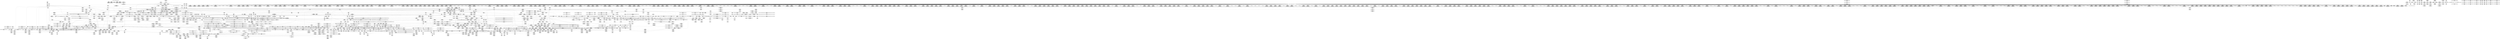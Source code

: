 digraph {
	CE0x4854f70 [shape=record,shape=Mrecord,label="{CE0x4854f70|task_sid:tmp18|security/selinux/hooks.c,208|*SummSource*}"]
	CE0x4880310 [shape=record,shape=Mrecord,label="{CE0x4880310|rcu_read_lock:tmp13|include/linux/rcupdate.h,882|*SummSource*}"]
	CE0x484e650 [shape=record,shape=Mrecord,label="{CE0x484e650|signal_to_av:tmp3|security/selinux/hooks.c,1479|*SummSink*}"]
	CE0x4816be0 [shape=record,shape=Mrecord,label="{CE0x4816be0|2472:_%struct.cred*,_:_CRE_2525,2526_}"]
	CE0x47d2030 [shape=record,shape=Mrecord,label="{CE0x47d2030|selinux_file_send_sigiotask:tmp15|security/selinux/hooks.c,3408|*SummSink*}"]
	CE0x481ca10 [shape=record,shape=Mrecord,label="{CE0x481ca10|2472:_%struct.cred*,_:_CRE_2832,2840_|*MultipleSource*|Function::task_sid&Arg::task::|security/selinux/hooks.c,208|Function::selinux_file_send_sigiotask&Arg::tsk::}"]
	CE0x4808360 [shape=record,shape=Mrecord,label="{CE0x4808360|2472:_%struct.cred*,_:_CRE_536,544_|*MultipleSource*|Function::task_sid&Arg::task::|security/selinux/hooks.c,208|Function::selinux_file_send_sigiotask&Arg::tsk::}"]
	CE0x484ddd0 [shape=record,shape=Mrecord,label="{CE0x484ddd0|signal_to_av:tmp2|security/selinux/hooks.c,1479|*SummSource*}"]
	CE0x483b890 [shape=record,shape=Mrecord,label="{CE0x483b890|i64*_getelementptr_inbounds_(_10_x_i64_,_10_x_i64_*___llvm_gcov_ctr265,_i64_0,_i64_7)|*Constant*|*SummSink*}"]
	CE0x48dc0f0 [shape=record,shape=Mrecord,label="{CE0x48dc0f0|__preempt_count_sub:tmp6|./arch/x86/include/asm/preempt.h,78|*SummSink*}"]
	CE0x47fb8d0 [shape=record,shape=Mrecord,label="{CE0x47fb8d0|cred_sid:tmp2|*SummSink*}"]
	CE0x47a9590 [shape=record,shape=Mrecord,label="{CE0x47a9590|2472:_%struct.cred*,_:_CRE_360,368_|*MultipleSource*|Function::task_sid&Arg::task::|security/selinux/hooks.c,208|Function::selinux_file_send_sigiotask&Arg::tsk::}"]
	CE0x480b900 [shape=record,shape=Mrecord,label="{CE0x480b900|2472:_%struct.cred*,_:_CRE_696,697_}"]
	CE0x4801d30 [shape=record,shape=Mrecord,label="{CE0x4801d30|_call_void___llvm_gcov_indirect_counter_increment(i32*___llvm_gcov_global_state_pred267,_i64**_getelementptr_inbounds_(_4_x_i64*_,_4_x_i64*_*___llvm_gcda_edge_table266,_i64_0,_i64_1)),_!dbg_!27714|security/selinux/hooks.c,1479|*SummSink*}"]
	CE0x484f810 [shape=record,shape=Mrecord,label="{CE0x484f810|GLOBAL:rcu_read_lock.__warned|Global_var:rcu_read_lock.__warned|*SummSink*}"]
	CE0x48e8370 [shape=record,shape=Mrecord,label="{CE0x48e8370|i64*_getelementptr_inbounds_(_4_x_i64_,_4_x_i64_*___llvm_gcov_ctr135,_i64_0,_i64_2)|*Constant*}"]
	CE0x48567b0 [shape=record,shape=Mrecord,label="{CE0x48567b0|i8*_getelementptr_inbounds_(_25_x_i8_,_25_x_i8_*_.str3,_i32_0,_i32_0)|*Constant*|*SummSink*}"]
	CE0x4832570 [shape=record,shape=Mrecord,label="{CE0x4832570|2472:_%struct.cred*,_:_CRE_6432,6436_|*MultipleSource*|Function::task_sid&Arg::task::|security/selinux/hooks.c,208|Function::selinux_file_send_sigiotask&Arg::tsk::}"]
	CE0x48d2a10 [shape=record,shape=Mrecord,label="{CE0x48d2a10|i64_ptrtoint_(i8*_blockaddress(_rcu_lock_release,_%__here)_to_i64)|*Constant*}"]
	CE0x47ab0c0 [shape=record,shape=Mrecord,label="{CE0x47ab0c0|2472:_%struct.cred*,_:_CRE_168,176_|*MultipleSource*|Function::task_sid&Arg::task::|security/selinux/hooks.c,208|Function::selinux_file_send_sigiotask&Arg::tsk::}"]
	CE0x484a7c0 [shape=record,shape=Mrecord,label="{CE0x484a7c0|GLOBAL:rcu_read_unlock|*Constant*}"]
	CE0x4895a60 [shape=record,shape=Mrecord,label="{CE0x4895a60|rcu_read_unlock:tmp2|*SummSink*}"]
	CE0x482dfc0 [shape=record,shape=Mrecord,label="{CE0x482dfc0|2472:_%struct.cred*,_:_CRE_6314,6315_}"]
	CE0x4852c90 [shape=record,shape=Mrecord,label="{CE0x4852c90|i64_7|*Constant*|*SummSink*}"]
	CE0x487b080 [shape=record,shape=Mrecord,label="{CE0x487b080|rcu_read_lock:tmp6|include/linux/rcupdate.h,882}"]
	CE0x47fa3e0 [shape=record,shape=Mrecord,label="{CE0x47fa3e0|2472:_%struct.cred*,_:_CRE_0,8_|*MultipleSource*|Function::task_sid&Arg::task::|security/selinux/hooks.c,208|Function::selinux_file_send_sigiotask&Arg::tsk::}"]
	CE0x48a04b0 [shape=record,shape=Mrecord,label="{CE0x48a04b0|COLLAPSED:_GCMRE___llvm_gcov_ctr128_internal_global_4_x_i64_zeroinitializer:_elem_0:default:}"]
	CE0x4800630 [shape=record,shape=Mrecord,label="{CE0x4800630|i64*_getelementptr_inbounds_(_13_x_i64_,_13_x_i64_*___llvm_gcov_ctr126,_i64_0,_i64_0)|*Constant*|*SummSource*}"]
	CE0x483a140 [shape=record,shape=Mrecord,label="{CE0x483a140|task_sid:tmp5|security/selinux/hooks.c,208|*SummSink*}"]
	CE0x4849630 [shape=record,shape=Mrecord,label="{CE0x4849630|GLOBAL:cred_sid|*Constant*|*SummSource*}"]
	CE0x487ec90 [shape=record,shape=Mrecord,label="{CE0x487ec90|rcu_read_lock:tmp9|include/linux/rcupdate.h,882|*SummSink*}"]
	CE0x47dcce0 [shape=record,shape=Mrecord,label="{CE0x47dcce0|i16_2|*Constant*|*SummSink*}"]
	CE0x4809db0 [shape=record,shape=Mrecord,label="{CE0x4809db0|task_sid:call|security/selinux/hooks.c,208}"]
	CE0x48551e0 [shape=record,shape=Mrecord,label="{CE0x48551e0|task_sid:tmp18|security/selinux/hooks.c,208|*SummSink*}"]
	CE0x483db40 [shape=record,shape=Mrecord,label="{CE0x483db40|i64*_getelementptr_inbounds_(_10_x_i64_,_10_x_i64_*___llvm_gcov_ctr265,_i64_0,_i64_8)|*Constant*|*SummSink*}"]
	CE0x47b24f0 [shape=record,shape=Mrecord,label="{CE0x47b24f0|2472:_%struct.cred*,_:_CRE_408,416_|*MultipleSource*|Function::task_sid&Arg::task::|security/selinux/hooks.c,208|Function::selinux_file_send_sigiotask&Arg::tsk::}"]
	CE0x482ecd0 [shape=record,shape=Mrecord,label="{CE0x482ecd0|2472:_%struct.cred*,_:_CRE_6325,6326_}"]
	CE0x47fb510 [shape=record,shape=Mrecord,label="{CE0x47fb510|task_sid:do.body}"]
	CE0x4883ed0 [shape=record,shape=Mrecord,label="{CE0x4883ed0|__preempt_count_sub:tmp6|./arch/x86/include/asm/preempt.h,78}"]
	CE0x48ebce0 [shape=record,shape=Mrecord,label="{CE0x48ebce0|i64*_getelementptr_inbounds_(_4_x_i64_,_4_x_i64_*___llvm_gcov_ctr129,_i64_0,_i64_2)|*Constant*|*SummSource*}"]
	CE0x4835400 [shape=record,shape=Mrecord,label="{CE0x4835400|2472:_%struct.cred*,_:_CRE_6584,6600_|*MultipleSource*|Function::task_sid&Arg::task::|security/selinux/hooks.c,208|Function::selinux_file_send_sigiotask&Arg::tsk::}"]
	CE0x4829660 [shape=record,shape=Mrecord,label="{CE0x4829660|2472:_%struct.cred*,_:_CRE_6008,6136_|*MultipleSource*|Function::task_sid&Arg::task::|security/selinux/hooks.c,208|Function::selinux_file_send_sigiotask&Arg::tsk::}"]
	CE0x48ab880 [shape=record,shape=Mrecord,label="{CE0x48ab880|_ret_void,_!dbg_!27717|include/linux/rcupdate.h,424|*SummSource*}"]
	CE0x47d1790 [shape=record,shape=Mrecord,label="{CE0x47d1790|selinux_file_send_sigiotask:tmp14|security/selinux/hooks.c,3408}"]
	CE0x47bc300 [shape=record,shape=Mrecord,label="{CE0x47bc300|task_sid:land.lhs.true2|*SummSource*}"]
	CE0x488c470 [shape=record,shape=Mrecord,label="{CE0x488c470|GLOBAL:lockdep_rcu_suspicious|*Constant*}"]
	CE0x482ba80 [shape=record,shape=Mrecord,label="{CE0x482ba80|2472:_%struct.cred*,_:_CRE_6264,6280_|*MultipleSource*|Function::task_sid&Arg::task::|security/selinux/hooks.c,208|Function::selinux_file_send_sigiotask&Arg::tsk::}"]
	CE0x47a88c0 [shape=record,shape=Mrecord,label="{CE0x47a88c0|task_sid:do.body|*SummSink*}"]
	CE0x48214e0 [shape=record,shape=Mrecord,label="{CE0x48214e0|2472:_%struct.cred*,_:_CRE_2953,2954_}"]
	CE0x48d3690 [shape=record,shape=Mrecord,label="{CE0x48d3690|i64*_getelementptr_inbounds_(_4_x_i64_,_4_x_i64_*___llvm_gcov_ctr133,_i64_0,_i64_3)|*Constant*|*SummSink*}"]
	CE0x48927f0 [shape=record,shape=Mrecord,label="{CE0x48927f0|COLLAPSED:_GCMRE___llvm_gcov_ctr133_internal_global_4_x_i64_zeroinitializer:_elem_0:default:}"]
	CE0x489e3d0 [shape=record,shape=Mrecord,label="{CE0x489e3d0|COLLAPSED:_GCMRE___llvm_gcov_ctr134_internal_global_4_x_i64_zeroinitializer:_elem_0:default:}"]
	CE0x4876f60 [shape=record,shape=Mrecord,label="{CE0x4876f60|_call_void_mcount()_#3|*SummSink*}"]
	CE0x4899d20 [shape=record,shape=Mrecord,label="{CE0x4899d20|_call_void_mcount()_#3|*SummSource*}"]
	CE0x47b82a0 [shape=record,shape=Mrecord,label="{CE0x47b82a0|i32_0|*Constant*|*SummSource*}"]
	CE0x4850750 [shape=record,shape=Mrecord,label="{CE0x4850750|i64_5|*Constant*|*SummSink*}"]
	CE0x483b2d0 [shape=record,shape=Mrecord,label="{CE0x483b2d0|i64**_getelementptr_inbounds_(_4_x_i64*_,_4_x_i64*_*___llvm_gcda_edge_table266,_i64_0,_i64_3)|*Constant*}"]
	CE0x48abba0 [shape=record,shape=Mrecord,label="{CE0x48abba0|_call_void___rcu_read_unlock()_#10,_!dbg_!27734|include/linux/rcupdate.h,937|*SummSource*}"]
	CE0x48997d0 [shape=record,shape=Mrecord,label="{CE0x48997d0|__rcu_read_lock:do.body}"]
	CE0x4821ad0 [shape=record,shape=Mrecord,label="{CE0x4821ad0|2472:_%struct.cred*,_:_CRE_2958,2959_}"]
	CE0x483d8d0 [shape=record,shape=Mrecord,label="{CE0x483d8d0|i64**_getelementptr_inbounds_(_4_x_i64*_,_4_x_i64*_*___llvm_gcda_edge_table266,_i64_0,_i64_0)|*Constant*|*SummSource*}"]
	CE0x4822320 [shape=record,shape=Mrecord,label="{CE0x4822320|2472:_%struct.cred*,_:_CRE_2965,2966_}"]
	CE0x48aafe0 [shape=record,shape=Mrecord,label="{CE0x48aafe0|rcu_lock_release:entry|*SummSource*}"]
	CE0x488d660 [shape=record,shape=Mrecord,label="{CE0x488d660|rcu_read_lock:tmp19|include/linux/rcupdate.h,882|*SummSink*}"]
	CE0x47b3170 [shape=record,shape=Mrecord,label="{CE0x47b3170|task_sid:bb|*SummSource*}"]
	CE0x48197b0 [shape=record,shape=Mrecord,label="{CE0x48197b0|2472:_%struct.cred*,_:_CRE_2696,2704_|*MultipleSource*|Function::task_sid&Arg::task::|security/selinux/hooks.c,208|Function::selinux_file_send_sigiotask&Arg::tsk::}"]
	CE0x484ae80 [shape=record,shape=Mrecord,label="{CE0x484ae80|GLOBAL:rcu_read_unlock|*Constant*|*SummSource*}"]
	CE0x47fea80 [shape=record,shape=Mrecord,label="{CE0x47fea80|GLOBAL:__llvm_gcov_global_state_pred267|Global_var:__llvm_gcov_global_state_pred267|*SummSink*}"]
	CE0x48cf940 [shape=record,shape=Mrecord,label="{CE0x48cf940|i32_2|*Constant*|*SummSource*}"]
	CE0x4831070 [shape=record,shape=Mrecord,label="{CE0x4831070|2472:_%struct.cred*,_:_CRE_6355,6356_}"]
	CE0x47aabd0 [shape=record,shape=Mrecord,label="{CE0x47aabd0|2472:_%struct.cred*,_:_CRE_136,144_|*MultipleSource*|Function::task_sid&Arg::task::|security/selinux/hooks.c,208|Function::selinux_file_send_sigiotask&Arg::tsk::}"]
	CE0x47a43a0 [shape=record,shape=Mrecord,label="{CE0x47a43a0|selinux_file_send_sigiotask:if.then|*SummSink*}"]
	CE0x4809c70 [shape=record,shape=Mrecord,label="{CE0x4809c70|GLOBAL:__llvm_gcov_global_state_pred267|Global_var:__llvm_gcov_global_state_pred267}"]
	CE0x487d720 [shape=record,shape=Mrecord,label="{CE0x487d720|__llvm_gcov_indirect_counter_increment:tmp2}"]
	CE0x48280f0 [shape=record,shape=Mrecord,label="{CE0x48280f0|2472:_%struct.cred*,_:_CRE_5928,5936_|*MultipleSource*|Function::task_sid&Arg::task::|security/selinux/hooks.c,208|Function::selinux_file_send_sigiotask&Arg::tsk::}"]
	CE0x48342d0 [shape=record,shape=Mrecord,label="{CE0x48342d0|2472:_%struct.cred*,_:_CRE_6520,6528_|*MultipleSource*|Function::task_sid&Arg::task::|security/selinux/hooks.c,208|Function::selinux_file_send_sigiotask&Arg::tsk::}"]
	CE0x487f300 [shape=record,shape=Mrecord,label="{CE0x487f300|rcu_read_lock:tmp11|include/linux/rcupdate.h,882}"]
	CE0x4810930 [shape=record,shape=Mrecord,label="{CE0x4810930|2472:_%struct.cred*,_:_CRE_2044,2048_|*MultipleSource*|Function::task_sid&Arg::task::|security/selinux/hooks.c,208|Function::selinux_file_send_sigiotask&Arg::tsk::}"]
	CE0x4840bf0 [shape=record,shape=Mrecord,label="{CE0x4840bf0|i32_22|*Constant*|*SummSource*}"]
	CE0x47d71f0 [shape=record,shape=Mrecord,label="{CE0x47d71f0|2472:_%struct.cred*,_:_CRE_240,248_|*MultipleSource*|Function::task_sid&Arg::task::|security/selinux/hooks.c,208|Function::selinux_file_send_sigiotask&Arg::tsk::}"]
	CE0x4873960 [shape=record,shape=Mrecord,label="{CE0x4873960|128:_i8*,_:_CRE_128,136_|*MultipleSource*|Function::cred_sid&Arg::cred::|*LoadInst*|security/selinux/hooks.c,208|security/selinux/hooks.c,196}"]
	CE0x4808ae0 [shape=record,shape=Mrecord,label="{CE0x4808ae0|2472:_%struct.cred*,_:_CRE_568,576_|*MultipleSource*|Function::task_sid&Arg::task::|security/selinux/hooks.c,208|Function::selinux_file_send_sigiotask&Arg::tsk::}"]
	CE0x484f980 [shape=record,shape=Mrecord,label="{CE0x484f980|rcu_read_lock:tmp8|include/linux/rcupdate.h,882}"]
	CE0x4875340 [shape=record,shape=Mrecord,label="{CE0x4875340|rcu_read_unlock:do.body|*SummSink*}"]
	CE0x48cfbf0 [shape=record,shape=Mrecord,label="{CE0x48cfbf0|i64*_getelementptr_inbounds_(_4_x_i64_,_4_x_i64_*___llvm_gcov_ctr133,_i64_0,_i64_0)|*Constant*|*SummSink*}"]
	CE0x48dbe90 [shape=record,shape=Mrecord,label="{CE0x48dbe90|_call_void_mcount()_#3|*SummSink*}"]
	CE0x4820570 [shape=record,shape=Mrecord,label="{CE0x4820570|2472:_%struct.cred*,_:_CRE_2940,2941_}"]
	CE0x481bc20 [shape=record,shape=Mrecord,label="{CE0x481bc20|signal_to_av:tmp4|security/selinux/hooks.c,1483|*SummSink*}"]
	CE0x488ab80 [shape=record,shape=Mrecord,label="{CE0x488ab80|__preempt_count_add:do.end|*SummSource*}"]
	CE0x4853440 [shape=record,shape=Mrecord,label="{CE0x4853440|task_sid:tmp15|security/selinux/hooks.c,208|*SummSource*}"]
	CE0x489e030 [shape=record,shape=Mrecord,label="{CE0x489e030|rcu_read_unlock:tobool|include/linux/rcupdate.h,933}"]
	CE0x47a9aa0 [shape=record,shape=Mrecord,label="{CE0x47a9aa0|2472:_%struct.cred*,_:_CRE_384,392_|*MultipleSource*|Function::task_sid&Arg::task::|security/selinux/hooks.c,208|Function::selinux_file_send_sigiotask&Arg::tsk::}"]
	CE0x48991b0 [shape=record,shape=Mrecord,label="{CE0x48991b0|i64*_getelementptr_inbounds_(_4_x_i64_,_4_x_i64_*___llvm_gcov_ctr128,_i64_0,_i64_0)|*Constant*|*SummSink*}"]
	CE0x47cb6d0 [shape=record,shape=Mrecord,label="{CE0x47cb6d0|GLOBAL:lock_acquire|*Constant*}"]
	CE0x4839560 [shape=record,shape=Mrecord,label="{CE0x4839560|2472:_%struct.cred*,_:_CRE_10628,10632_|*MultipleSource*|Function::task_sid&Arg::task::|security/selinux/hooks.c,208|Function::selinux_file_send_sigiotask&Arg::tsk::}"]
	CE0x4817f50 [shape=record,shape=Mrecord,label="{CE0x4817f50|2472:_%struct.cred*,_:_CRE_2594,2596_|*MultipleSource*|Function::task_sid&Arg::task::|security/selinux/hooks.c,208|Function::selinux_file_send_sigiotask&Arg::tsk::}"]
	CE0x47d25d0 [shape=record,shape=Mrecord,label="{CE0x47d25d0|i32_1|*Constant*|*SummSink*}"]
	CE0x4852930 [shape=record,shape=Mrecord,label="{CE0x4852930|i64_6|*Constant*|*SummSink*}"]
	CE0x480a530 [shape=record,shape=Mrecord,label="{CE0x480a530|2472:_%struct.cred*,_:_CRE_648,652_|*MultipleSource*|Function::task_sid&Arg::task::|security/selinux/hooks.c,208|Function::selinux_file_send_sigiotask&Arg::tsk::}"]
	CE0x4826990 [shape=record,shape=Mrecord,label="{CE0x4826990|2472:_%struct.cred*,_:_CRE_3164,3168_|*MultipleSource*|Function::task_sid&Arg::task::|security/selinux/hooks.c,208|Function::selinux_file_send_sigiotask&Arg::tsk::}"]
	CE0x4813630 [shape=record,shape=Mrecord,label="{CE0x4813630|2472:_%struct.cred*,_:_CRE_2280,2288_|*MultipleSource*|Function::task_sid&Arg::task::|security/selinux/hooks.c,208|Function::selinux_file_send_sigiotask&Arg::tsk::}"]
	CE0x48e36c0 [shape=record,shape=Mrecord,label="{CE0x48e36c0|GLOBAL:lock_release|*Constant*|*SummSource*}"]
	CE0x47f8af0 [shape=record,shape=Mrecord,label="{CE0x47f8af0|i32_9|*Constant*|*SummSource*}"]
	CE0x4898e10 [shape=record,shape=Mrecord,label="{CE0x4898e10|__rcu_read_lock:tmp|*SummSink*}"]
	CE0x4802490 [shape=record,shape=Mrecord,label="{CE0x4802490|rcu_lock_acquire:map|Function::rcu_lock_acquire&Arg::map::|*SummSource*}"]
	CE0x48de710 [shape=record,shape=Mrecord,label="{CE0x48de710|__preempt_count_add:tmp3|*SummSink*}"]
	CE0x47b9050 [shape=record,shape=Mrecord,label="{CE0x47b9050|task_sid:tmp9|security/selinux/hooks.c,208|*SummSource*}"]
	CE0x48569c0 [shape=record,shape=Mrecord,label="{CE0x48569c0|GLOBAL:lockdep_rcu_suspicious|*Constant*}"]
	CE0x4882c10 [shape=record,shape=Mrecord,label="{CE0x4882c10|rcu_read_lock:tmp7|include/linux/rcupdate.h,882|*SummSink*}"]
	CE0x4860810 [shape=record,shape=Mrecord,label="{CE0x4860810|__preempt_count_add:val|Function::__preempt_count_add&Arg::val::|*SummSource*}"]
	CE0x4798a30 [shape=record,shape=Mrecord,label="{CE0x4798a30|2472:_%struct.cred*,_:_CRE_2776,2784_|*MultipleSource*|Function::task_sid&Arg::task::|security/selinux/hooks.c,208|Function::selinux_file_send_sigiotask&Arg::tsk::}"]
	CE0x47b5680 [shape=record,shape=Mrecord,label="{CE0x47b5680|selinux_file_send_sigiotask:tmp3|security/selinux/hooks.c,3399|*SummSource*}"]
	CE0x47de490 [shape=record,shape=Mrecord,label="{CE0x47de490|_ret_i32_%call3,_!dbg_!27735|security/selinux/hooks.c,3408}"]
	CE0x490d890 [shape=record,shape=Mrecord,label="{CE0x490d890|__preempt_count_add:tmp3}"]
	CE0x48d2fc0 [shape=record,shape=Mrecord,label="{CE0x48d2fc0|i64_ptrtoint_(i8*_blockaddress(_rcu_lock_release,_%__here)_to_i64)|*Constant*|*SummSink*}"]
	CE0x4800810 [shape=record,shape=Mrecord,label="{CE0x4800810|i64*_getelementptr_inbounds_(_13_x_i64_,_13_x_i64_*___llvm_gcov_ctr126,_i64_0,_i64_0)|*Constant*|*SummSink*}"]
	CE0x481ed90 [shape=record,shape=Mrecord,label="{CE0x481ed90|2472:_%struct.cred*,_:_CRE_2918,2919_}"]
	CE0x47a9270 [shape=record,shape=Mrecord,label="{CE0x47a9270|i64*_getelementptr_inbounds_(_2_x_i64_,_2_x_i64_*___llvm_gcov_ctr131,_i64_0,_i64_0)|*Constant*|*SummSource*}"]
	CE0x47d0980 [shape=record,shape=Mrecord,label="{CE0x47d0980|task_sid:tmp9|security/selinux/hooks.c,208}"]
	CE0x4849bd0 [shape=record,shape=Mrecord,label="{CE0x4849bd0|cred_sid:entry|*SummSource*}"]
	CE0x48465e0 [shape=record,shape=Mrecord,label="{CE0x48465e0|i64*_getelementptr_inbounds_(_13_x_i64_,_13_x_i64_*___llvm_gcov_ctr126,_i64_0,_i64_10)|*Constant*|*SummSource*}"]
	CE0x4855ff0 [shape=record,shape=Mrecord,label="{CE0x4855ff0|_call_void_lockdep_rcu_suspicious(i8*_getelementptr_inbounds_(_25_x_i8_,_25_x_i8_*_.str3,_i32_0,_i32_0),_i32_208,_i8*_getelementptr_inbounds_(_41_x_i8_,_41_x_i8_*_.str44,_i32_0,_i32_0))_#10,_!dbg_!27732|security/selinux/hooks.c,208|*SummSink*}"]
	CE0x47c85f0 [shape=record,shape=Mrecord,label="{CE0x47c85f0|selinux_file_send_sigiotask:tmp11|security/selinux/hooks.c,3404}"]
	CE0x4892620 [shape=record,shape=Mrecord,label="{CE0x4892620|i64*_getelementptr_inbounds_(_11_x_i64_,_11_x_i64_*___llvm_gcov_ctr132,_i64_0,_i64_1)|*Constant*|*SummSource*}"]
	CE0x48d2b20 [shape=record,shape=Mrecord,label="{CE0x48d2b20|i64_ptrtoint_(i8*_blockaddress(_rcu_lock_release,_%__here)_to_i64)|*Constant*|*SummSource*}"]
	CE0x480d0f0 [shape=record,shape=Mrecord,label="{CE0x480d0f0|2472:_%struct.cred*,_:_CRE_784,1808_|*MultipleSource*|Function::task_sid&Arg::task::|security/selinux/hooks.c,208|Function::selinux_file_send_sigiotask&Arg::tsk::}"]
	CE0x4821020 [shape=record,shape=Mrecord,label="{CE0x4821020|2472:_%struct.cred*,_:_CRE_2949,2950_}"]
	CE0x4818c70 [shape=record,shape=Mrecord,label="{CE0x4818c70|2472:_%struct.cred*,_:_CRE_2656,2664_|*MultipleSource*|Function::task_sid&Arg::task::|security/selinux/hooks.c,208|Function::selinux_file_send_sigiotask&Arg::tsk::}"]
	CE0x47f8520 [shape=record,shape=Mrecord,label="{CE0x47f8520|_ret_void,_!dbg_!27735|include/linux/rcupdate.h,884}"]
	CE0x47c37a0 [shape=record,shape=Mrecord,label="{CE0x47c37a0|signal_to_av:sig|Function::signal_to_av&Arg::sig::|*SummSource*}"]
	CE0x48a17e0 [shape=record,shape=Mrecord,label="{CE0x48a17e0|rcu_read_unlock:land.lhs.true2|*SummSink*}"]
	CE0x4807200 [shape=record,shape=Mrecord,label="{CE0x4807200|task_sid:tmp21|security/selinux/hooks.c,208|*SummSource*}"]
	CE0x480b4c0 [shape=record,shape=Mrecord,label="{CE0x480b4c0|2472:_%struct.cred*,_:_CRE_690,691_}"]
	CE0x47acb10 [shape=record,shape=Mrecord,label="{CE0x47acb10|signal_to_av:sw.bb2}"]
	CE0x47c1340 [shape=record,shape=Mrecord,label="{CE0x47c1340|selinux_file_send_sigiotask:call3|security/selinux/hooks.c,3408}"]
	CE0x48753b0 [shape=record,shape=Mrecord,label="{CE0x48753b0|rcu_read_unlock:bb}"]
	CE0x47d3900 [shape=record,shape=Mrecord,label="{CE0x47d3900|i64*_getelementptr_inbounds_(_6_x_i64_,_6_x_i64_*___llvm_gcov_ctr264,_i64_0,_i64_3)|*Constant*}"]
	CE0x48931a0 [shape=record,shape=Mrecord,label="{CE0x48931a0|rcu_read_unlock:call3|include/linux/rcupdate.h,933|*SummSink*}"]
	CE0x4892d00 [shape=record,shape=Mrecord,label="{CE0x4892d00|rcu_read_unlock:call3|include/linux/rcupdate.h,933}"]
	CE0x47abf30 [shape=record,shape=Mrecord,label="{CE0x47abf30|_call_void_mcount()_#3|*SummSink*}"]
	CE0x4813090 [shape=record,shape=Mrecord,label="{CE0x4813090|2472:_%struct.cred*,_:_CRE_2256,2264_|*MultipleSource*|Function::task_sid&Arg::task::|security/selinux/hooks.c,208|Function::selinux_file_send_sigiotask&Arg::tsk::}"]
	CE0x4863ca0 [shape=record,shape=Mrecord,label="{CE0x4863ca0|rcu_lock_release:__here|*SummSink*}"]
	CE0x4898360 [shape=record,shape=Mrecord,label="{CE0x4898360|i64*_getelementptr_inbounds_(_4_x_i64_,_4_x_i64_*___llvm_gcov_ctr130,_i64_0,_i64_2)|*Constant*|*SummSource*}"]
	CE0x47f8b80 [shape=record,shape=Mrecord,label="{CE0x47f8b80|i64_1|*Constant*}"]
	CE0x4851970 [shape=record,shape=Mrecord,label="{CE0x4851970|task_sid:tobool4|security/selinux/hooks.c,208}"]
	CE0x4825ef0 [shape=record,shape=Mrecord,label="{CE0x4825ef0|2472:_%struct.cred*,_:_CRE_3140,3144_|*MultipleSource*|Function::task_sid&Arg::task::|security/selinux/hooks.c,208|Function::selinux_file_send_sigiotask&Arg::tsk::}"]
	CE0x48aabe0 [shape=record,shape=Mrecord,label="{CE0x48aabe0|GLOBAL:rcu_lock_release|*Constant*|*SummSink*}"]
	CE0x4889df0 [shape=record,shape=Mrecord,label="{CE0x4889df0|__preempt_count_add:tmp1}"]
	CE0x489cfd0 [shape=record,shape=Mrecord,label="{CE0x489cfd0|rcu_read_unlock:tobool|include/linux/rcupdate.h,933|*SummSink*}"]
	CE0x47a61e0 [shape=record,shape=Mrecord,label="{CE0x47a61e0|selinux_file_send_sigiotask:fown|Function::selinux_file_send_sigiotask&Arg::fown::|*SummSource*}"]
	CE0x487a120 [shape=record,shape=Mrecord,label="{CE0x487a120|rcu_read_unlock:tmp8|include/linux/rcupdate.h,933}"]
	CE0x482b420 [shape=record,shape=Mrecord,label="{CE0x482b420|2472:_%struct.cred*,_:_CRE_6240,6248_|*MultipleSource*|Function::task_sid&Arg::task::|security/selinux/hooks.c,208|Function::selinux_file_send_sigiotask&Arg::tsk::}"]
	CE0x4830230 [shape=record,shape=Mrecord,label="{CE0x4830230|2472:_%struct.cred*,_:_CRE_6343,6344_}"]
	CE0x48e25d0 [shape=record,shape=Mrecord,label="{CE0x48e25d0|__preempt_count_sub:entry}"]
	CE0x4846a60 [shape=record,shape=Mrecord,label="{CE0x4846a60|task_sid:tmp23|security/selinux/hooks.c,208|*SummSource*}"]
	CE0x484e940 [shape=record,shape=Mrecord,label="{CE0x484e940|_call_void___llvm_gcov_indirect_counter_increment(i32*___llvm_gcov_global_state_pred267,_i64**_getelementptr_inbounds_(_4_x_i64*_,_4_x_i64*_*___llvm_gcda_edge_table266,_i64_0,_i64_2)),_!dbg_!27717|security/selinux/hooks.c,1483|*SummSource*}"]
	CE0x48633e0 [shape=record,shape=Mrecord,label="{CE0x48633e0|__rcu_read_unlock:tmp3}"]
	CE0x48aa7f0 [shape=record,shape=Mrecord,label="{CE0x48aa7f0|rcu_lock_release:entry}"]
	CE0x5a453d0 [shape=record,shape=Mrecord,label="{CE0x5a453d0|selinux_file_send_sigiotask:if.then}"]
	CE0x47c7150 [shape=record,shape=Mrecord,label="{CE0x47c7150|selinux_file_send_sigiotask:tsk|Function::selinux_file_send_sigiotask&Arg::tsk::|*SummSink*}"]
	CE0x4882d80 [shape=record,shape=Mrecord,label="{CE0x4882d80|GLOBAL:rcu_read_lock.__warned|Global_var:rcu_read_lock.__warned}"]
	CE0x47ac2f0 [shape=record,shape=Mrecord,label="{CE0x47ac2f0|i64*_getelementptr_inbounds_(_2_x_i64_,_2_x_i64_*___llvm_gcov_ctr131,_i64_0,_i64_1)|*Constant*}"]
	CE0x48a2b70 [shape=record,shape=Mrecord,label="{CE0x48a2b70|GLOBAL:__preempt_count|Global_var:__preempt_count}"]
	CE0x47dc500 [shape=record,shape=Mrecord,label="{CE0x47dc500|avc_has_perm:ssid|Function::avc_has_perm&Arg::ssid::|*SummSink*}"]
	CE0x483e250 [shape=record,shape=Mrecord,label="{CE0x483e250|i32_64|*Constant*|*SummSink*}"]
	CE0x487d220 [shape=record,shape=Mrecord,label="{CE0x487d220|i64*_getelementptr_inbounds_(_4_x_i64_,_4_x_i64_*___llvm_gcov_ctr130,_i64_0,_i64_2)|*Constant*}"]
	CE0x47982e0 [shape=record,shape=Mrecord,label="{CE0x47982e0|2472:_%struct.cred*,_:_CRE_2744,2752_|*MultipleSource*|Function::task_sid&Arg::task::|security/selinux/hooks.c,208|Function::selinux_file_send_sigiotask&Arg::tsk::}"]
	CE0x48dc4c0 [shape=record,shape=Mrecord,label="{CE0x48dc4c0|__preempt_count_add:tmp6|./arch/x86/include/asm/preempt.h,73|*SummSource*}"]
	CE0x4874340 [shape=record,shape=Mrecord,label="{CE0x4874340|GLOBAL:rcu_lock_map|Global_var:rcu_lock_map|*SummSink*}"]
	CE0x489d040 [shape=record,shape=Mrecord,label="{CE0x489d040|rcu_read_unlock:tmp4|include/linux/rcupdate.h,933|*SummSink*}"]
	CE0x481f420 [shape=record,shape=Mrecord,label="{CE0x481f420|2472:_%struct.cred*,_:_CRE_2925,2926_}"]
	CE0x4862dd0 [shape=record,shape=Mrecord,label="{CE0x4862dd0|i64*_getelementptr_inbounds_(_4_x_i64_,_4_x_i64_*___llvm_gcov_ctr130,_i64_0,_i64_3)|*Constant*}"]
	CE0x4816f40 [shape=record,shape=Mrecord,label="{CE0x4816f40|2472:_%struct.cred*,_:_CRE_2529,2530_}"]
	CE0x48340b0 [shape=record,shape=Mrecord,label="{CE0x48340b0|2472:_%struct.cred*,_:_CRE_6512,6520_|*MultipleSource*|Function::task_sid&Arg::task::|security/selinux/hooks.c,208|Function::selinux_file_send_sigiotask&Arg::tsk::}"]
	CE0x490c950 [shape=record,shape=Mrecord,label="{CE0x490c950|__rcu_read_unlock:do.body|*SummSink*}"]
	CE0x47dde30 [shape=record,shape=Mrecord,label="{CE0x47dde30|avc_has_perm:auditdata|Function::avc_has_perm&Arg::auditdata::|*SummSource*}"]
	"CONST[source:1(input),value:2(dynamic)][purpose:{subject}][SrcIdx:11]"
	CE0x490a8f0 [shape=record,shape=Mrecord,label="{CE0x490a8f0|__preempt_count_add:tmp2|*SummSource*}"]
	CE0x481fd20 [shape=record,shape=Mrecord,label="{CE0x481fd20|2472:_%struct.cred*,_:_CRE_2933,2934_}"]
	CE0x47d7e70 [shape=record,shape=Mrecord,label="{CE0x47d7e70|__llvm_gcov_indirect_counter_increment:entry|*SummSink*}"]
	CE0x482b830 [shape=record,shape=Mrecord,label="{CE0x482b830|2472:_%struct.cred*,_:_CRE_6256,6264_|*MultipleSource*|Function::task_sid&Arg::task::|security/selinux/hooks.c,208|Function::selinux_file_send_sigiotask&Arg::tsk::}"]
	CE0x4822450 [shape=record,shape=Mrecord,label="{CE0x4822450|2472:_%struct.cred*,_:_CRE_2966,2967_}"]
	CE0x4881600 [shape=record,shape=Mrecord,label="{CE0x4881600|__llvm_gcov_indirect_counter_increment:tmp1|*SummSource*}"]
	CE0x481e3f0 [shape=record,shape=Mrecord,label="{CE0x481e3f0|2472:_%struct.cred*,_:_CRE_2907,2908_}"]
	CE0x481fac0 [shape=record,shape=Mrecord,label="{CE0x481fac0|2472:_%struct.cred*,_:_CRE_2931,2932_}"]
	CE0x4806550 [shape=record,shape=Mrecord,label="{CE0x4806550|i64*_getelementptr_inbounds_(_13_x_i64_,_13_x_i64_*___llvm_gcov_ctr126,_i64_0,_i64_9)|*Constant*|*SummSource*}"]
	CE0x48e2230 [shape=record,shape=Mrecord,label="{CE0x48e2230|rcu_lock_release:tmp3|*SummSink*}"]
	CE0x490a960 [shape=record,shape=Mrecord,label="{CE0x490a960|__preempt_count_add:tmp2|*SummSink*}"]
	CE0x47cf370 [shape=record,shape=Mrecord,label="{CE0x47cf370|i32_77|*Constant*|*SummSink*}"]
	CE0x48373b0 [shape=record,shape=Mrecord,label="{CE0x48373b0|2472:_%struct.cred*,_:_CRE_10528,10536_|*MultipleSource*|Function::task_sid&Arg::task::|security/selinux/hooks.c,208|Function::selinux_file_send_sigiotask&Arg::tsk::}"]
	CE0x48a5880 [shape=record,shape=Mrecord,label="{CE0x48a5880|rcu_read_unlock:tmp18|include/linux/rcupdate.h,933|*SummSource*}"]
	CE0x48e6330 [shape=record,shape=Mrecord,label="{CE0x48e6330|rcu_lock_acquire:bb}"]
	CE0x487ebc0 [shape=record,shape=Mrecord,label="{CE0x487ebc0|rcu_read_lock:tmp9|include/linux/rcupdate.h,882|*SummSource*}"]
	CE0x4873600 [shape=record,shape=Mrecord,label="{CE0x4873600|rcu_read_lock:if.then}"]
	CE0x483e470 [shape=record,shape=Mrecord,label="{CE0x483e470|i32_4|*Constant*|*SummSource*}"]
	CE0x4802f90 [shape=record,shape=Mrecord,label="{CE0x4802f90|2472:_%struct.cred*,_:_CRE_48,56_|*MultipleSource*|Function::task_sid&Arg::task::|security/selinux/hooks.c,208|Function::selinux_file_send_sigiotask&Arg::tsk::}"]
	CE0x487fe60 [shape=record,shape=Mrecord,label="{CE0x487fe60|rcu_read_unlock:tmp15|include/linux/rcupdate.h,933}"]
	CE0x484a3d0 [shape=record,shape=Mrecord,label="{CE0x484a3d0|_ret_i32_%tmp6,_!dbg_!27716|security/selinux/hooks.c,197|*SummSource*}"]
	CE0x47d91a0 [shape=record,shape=Mrecord,label="{CE0x47d91a0|i64*_getelementptr_inbounds_(_4_x_i64_,_4_x_i64_*___llvm_gcov_ctr128,_i64_0,_i64_1)|*Constant*}"]
	CE0x48466e0 [shape=record,shape=Mrecord,label="{CE0x48466e0|i64*_getelementptr_inbounds_(_13_x_i64_,_13_x_i64_*___llvm_gcov_ctr126,_i64_0,_i64_10)|*Constant*|*SummSink*}"]
	CE0x482c330 [shape=record,shape=Mrecord,label="{CE0x482c330|2472:_%struct.cred*,_:_CRE_6290,6291_}"]
	CE0x490cfa0 [shape=record,shape=Mrecord,label="{CE0x490cfa0|__rcu_read_unlock:do.end|*SummSink*}"]
	CE0x4872520 [shape=record,shape=Mrecord,label="{CE0x4872520|__rcu_read_unlock:tmp1}"]
	CE0x47cce40 [shape=record,shape=Mrecord,label="{CE0x47cce40|selinux_file_send_sigiotask:tmp7|security/selinux/hooks.c,3403}"]
	CE0x4876440 [shape=record,shape=Mrecord,label="{CE0x4876440|rcu_read_lock:tmp6|include/linux/rcupdate.h,882|*SummSink*}"]
	CE0x4892b90 [shape=record,shape=Mrecord,label="{CE0x4892b90|rcu_read_unlock:tmp12|include/linux/rcupdate.h,933|*SummSink*}"]
	CE0x480c230 [shape=record,shape=Mrecord,label="{CE0x480c230|2472:_%struct.cred*,_:_CRE_720,728_|*MultipleSource*|Function::task_sid&Arg::task::|security/selinux/hooks.c,208|Function::selinux_file_send_sigiotask&Arg::tsk::}"]
	CE0x4813f60 [shape=record,shape=Mrecord,label="{CE0x4813f60|2472:_%struct.cred*,_:_CRE_2320,2328_|*MultipleSource*|Function::task_sid&Arg::task::|security/selinux/hooks.c,208|Function::selinux_file_send_sigiotask&Arg::tsk::}"]
	CE0x481e210 [shape=record,shape=Mrecord,label="{CE0x481e210|2472:_%struct.cred*,_:_CRE_2906,2907_}"]
	CE0x47b33e0 [shape=record,shape=Mrecord,label="{CE0x47b33e0|rcu_read_lock:tmp2|*SummSource*}"]
	CE0x4812eb0 [shape=record,shape=Mrecord,label="{CE0x4812eb0|2472:_%struct.cred*,_:_CRE_2248,2256_|*MultipleSource*|Function::task_sid&Arg::task::|security/selinux/hooks.c,208|Function::selinux_file_send_sigiotask&Arg::tsk::}"]
	CE0x4863bc0 [shape=record,shape=Mrecord,label="{CE0x4863bc0|rcu_lock_release:__here|*SummSource*}"]
	CE0x4825890 [shape=record,shape=Mrecord,label="{CE0x4825890|2472:_%struct.cred*,_:_CRE_3120,3128_|*MultipleSource*|Function::task_sid&Arg::task::|security/selinux/hooks.c,208|Function::selinux_file_send_sigiotask&Arg::tsk::}"]
	CE0x484ad60 [shape=record,shape=Mrecord,label="{CE0x484ad60|rcu_read_unlock:entry}"]
	CE0x47a4b80 [shape=record,shape=Mrecord,label="{CE0x47a4b80|i64*_getelementptr_inbounds_(_6_x_i64_,_6_x_i64_*___llvm_gcov_ctr264,_i64_0,_i64_0)|*Constant*}"]
	CE0x487d1b0 [shape=record,shape=Mrecord,label="{CE0x487d1b0|_call_void_mcount()_#3|*SummSink*}"]
	CE0x651bae0 [shape=record,shape=Mrecord,label="{CE0x651bae0|i64_1|*Constant*|*SummSink*}"]
	CE0x4810570 [shape=record,shape=Mrecord,label="{CE0x4810570|2472:_%struct.cred*,_:_CRE_2036,2040_|*MultipleSource*|Function::task_sid&Arg::task::|security/selinux/hooks.c,208|Function::selinux_file_send_sigiotask&Arg::tsk::}"]
	CE0x484dd60 [shape=record,shape=Mrecord,label="{CE0x484dd60|signal_to_av:tmp2|security/selinux/hooks.c,1479}"]
	CE0x4912030 [shape=record,shape=Mrecord,label="{CE0x4912030|i64*_getelementptr_inbounds_(_4_x_i64_,_4_x_i64_*___llvm_gcov_ctr129,_i64_0,_i64_3)|*Constant*|*SummSource*}"]
	CE0x47fc630 [shape=record,shape=Mrecord,label="{CE0x47fc630|2472:_%struct.cred*,_:_CRE_20,24_|*MultipleSource*|Function::task_sid&Arg::task::|security/selinux/hooks.c,208|Function::selinux_file_send_sigiotask&Arg::tsk::}"]
	CE0x48e3650 [shape=record,shape=Mrecord,label="{CE0x48e3650|GLOBAL:lock_release|*Constant*}"]
	CE0x651ba00 [shape=record,shape=Mrecord,label="{CE0x651ba00|i64_1|*Constant*}"]
	CE0x480d870 [shape=record,shape=Mrecord,label="{CE0x480d870|2472:_%struct.cred*,_:_CRE_1832,1840_|*MultipleSource*|Function::task_sid&Arg::task::|security/selinux/hooks.c,208|Function::selinux_file_send_sigiotask&Arg::tsk::}"]
	CE0x47fc310 [shape=record,shape=Mrecord,label="{CE0x47fc310|GLOBAL:__rcu_read_lock|*Constant*}"]
	CE0x4830950 [shape=record,shape=Mrecord,label="{CE0x4830950|2472:_%struct.cred*,_:_CRE_6349,6350_}"]
	CE0x48cf360 [shape=record,shape=Mrecord,label="{CE0x48cf360|_call_void_lock_acquire(%struct.lockdep_map*_%map,_i32_0,_i32_0,_i32_2,_i32_0,_%struct.lockdep_map*_null,_i64_ptrtoint_(i8*_blockaddress(_rcu_lock_acquire,_%__here)_to_i64))_#10,_!dbg_!27716|include/linux/rcupdate.h,418|*SummSource*}"]
	CE0x4823d50 [shape=record,shape=Mrecord,label="{CE0x4823d50|2472:_%struct.cred*,_:_CRE_3032,3036_|*MultipleSource*|Function::task_sid&Arg::task::|security/selinux/hooks.c,208|Function::selinux_file_send_sigiotask&Arg::tsk::}"]
	CE0x481c1e0 [shape=record,shape=Mrecord,label="{CE0x481c1e0|signal_to_av:tmp5|security/selinux/hooks.c,1483}"]
	CE0x47c8290 [shape=record,shape=Mrecord,label="{CE0x47c8290|selinux_file_send_sigiotask:tmp10|security/selinux/hooks.c,3404|*SummSink*}"]
	CE0x4834930 [shape=record,shape=Mrecord,label="{CE0x4834930|2472:_%struct.cred*,_:_CRE_6544,6552_|*MultipleSource*|Function::task_sid&Arg::task::|security/selinux/hooks.c,208|Function::selinux_file_send_sigiotask&Arg::tsk::}"]
	CE0x48db7e0 [shape=record,shape=Mrecord,label="{CE0x48db7e0|__preempt_count_sub:tmp1}"]
	CE0x48556b0 [shape=record,shape=Mrecord,label="{CE0x48556b0|i8_1|*Constant*|*SummSource*}"]
	CE0x48d07c0 [shape=record,shape=Mrecord,label="{CE0x48d07c0|__preempt_count_sub:entry|*SummSink*}"]
	CE0x480fdc0 [shape=record,shape=Mrecord,label="{CE0x480fdc0|2472:_%struct.cred*,_:_CRE_1984,2016_|*MultipleSource*|Function::task_sid&Arg::task::|security/selinux/hooks.c,208|Function::selinux_file_send_sigiotask&Arg::tsk::}"]
	CE0x489c1e0 [shape=record,shape=Mrecord,label="{CE0x489c1e0|rcu_lock_acquire:tmp4|include/linux/rcupdate.h,418}"]
	CE0x47fcfb0 [shape=record,shape=Mrecord,label="{CE0x47fcfb0|i64*_getelementptr_inbounds_(_10_x_i64_,_10_x_i64_*___llvm_gcov_ctr265,_i64_0,_i64_5)|*Constant*}"]
	CE0x4889d80 [shape=record,shape=Mrecord,label="{CE0x4889d80|i64_1|*Constant*}"]
	CE0x48207d0 [shape=record,shape=Mrecord,label="{CE0x48207d0|2472:_%struct.cred*,_:_CRE_2942,2943_}"]
	CE0x47b3450 [shape=record,shape=Mrecord,label="{CE0x47b3450|rcu_read_lock:tmp2|*SummSink*}"]
	CE0x4817980 [shape=record,shape=Mrecord,label="{CE0x4817980|2472:_%struct.cred*,_:_CRE_2576,2584_|*MultipleSource*|Function::task_sid&Arg::task::|security/selinux/hooks.c,208|Function::selinux_file_send_sigiotask&Arg::tsk::}"]
	CE0x4829850 [shape=record,shape=Mrecord,label="{CE0x4829850|2472:_%struct.cred*,_:_CRE_6136,6140_|*MultipleSource*|Function::task_sid&Arg::task::|security/selinux/hooks.c,208|Function::selinux_file_send_sigiotask&Arg::tsk::}"]
	CE0x47b10f0 [shape=record,shape=Mrecord,label="{CE0x47b10f0|i64*_getelementptr_inbounds_(_13_x_i64_,_13_x_i64_*___llvm_gcov_ctr126,_i64_0,_i64_1)|*Constant*}"]
	CE0x48064e0 [shape=record,shape=Mrecord,label="{CE0x48064e0|i64*_getelementptr_inbounds_(_13_x_i64_,_13_x_i64_*___llvm_gcov_ctr126,_i64_0,_i64_9)|*Constant*}"]
	CE0x487af00 [shape=record,shape=Mrecord,label="{CE0x487af00|rcu_read_lock:tmp5|include/linux/rcupdate.h,882|*SummSource*}"]
	CE0x4883090 [shape=record,shape=Mrecord,label="{CE0x4883090|GLOBAL:rcu_read_lock.__warned|Global_var:rcu_read_lock.__warned|*SummSource*}"]
	CE0x4857140 [shape=record,shape=Mrecord,label="{CE0x4857140|task_sid:call|security/selinux/hooks.c,208|*SummSink*}"]
	CE0x4851500 [shape=record,shape=Mrecord,label="{CE0x4851500|task_sid:call3|security/selinux/hooks.c,208}"]
	CE0x4820310 [shape=record,shape=Mrecord,label="{CE0x4820310|2472:_%struct.cred*,_:_CRE_2938,2939_}"]
	CE0x48d5930 [shape=record,shape=Mrecord,label="{CE0x48d5930|i64_1|*Constant*}"]
	CE0x47fddc0 [shape=record,shape=Mrecord,label="{CE0x47fddc0|_ret_void,_!dbg_!27717|include/linux/rcupdate.h,419|*SummSink*}"]
	CE0x47b8c70 [shape=record,shape=Mrecord,label="{CE0x47b8c70|selinux_file_send_sigiotask:tmp4|security/selinux/hooks.c,3401}"]
	CE0x480bae0 [shape=record,shape=Mrecord,label="{CE0x480bae0|2472:_%struct.cred*,_:_CRE_698,699_}"]
	CE0x48a8530 [shape=record,shape=Mrecord,label="{CE0x48a8530|rcu_read_unlock:tmp20|include/linux/rcupdate.h,933|*SummSink*}"]
	CE0x48774d0 [shape=record,shape=Mrecord,label="{CE0x48774d0|__rcu_read_lock:entry}"]
	CE0x4836d50 [shape=record,shape=Mrecord,label="{CE0x4836d50|2472:_%struct.cred*,_:_CRE_6672,6680_|*MultipleSource*|Function::task_sid&Arg::task::|security/selinux/hooks.c,208|Function::selinux_file_send_sigiotask&Arg::tsk::}"]
	CE0x48e0f70 [shape=record,shape=Mrecord,label="{CE0x48e0f70|i8*_undef|*Constant*|*SummSource*}"]
	CE0x4844d30 [shape=record,shape=Mrecord,label="{CE0x4844d30|rcu_read_lock:tmp17|include/linux/rcupdate.h,882|*SummSink*}"]
	CE0x489a830 [shape=record,shape=Mrecord,label="{CE0x489a830|rcu_lock_acquire:tmp3}"]
	CE0x48e18f0 [shape=record,shape=Mrecord,label="{CE0x48e18f0|rcu_lock_release:__here}"]
	CE0x47ce3c0 [shape=record,shape=Mrecord,label="{CE0x47ce3c0|task_sid:task|Function::task_sid&Arg::task::|*SummSource*}"]
	CE0x4832100 [shape=record,shape=Mrecord,label="{CE0x4832100|2472:_%struct.cred*,_:_CRE_6408,6424_|*MultipleSource*|Function::task_sid&Arg::task::|security/selinux/hooks.c,208|Function::selinux_file_send_sigiotask&Arg::tsk::}"]
	CE0x47a3170 [shape=record,shape=Mrecord,label="{CE0x47a3170|selinux_file_send_sigiotask:tmp8|security/selinux/hooks.c,3403|*SummSink*}"]
	CE0x47f71c0 [shape=record,shape=Mrecord,label="{CE0x47f71c0|task_sid:real_cred|security/selinux/hooks.c,208}"]
	CE0x48a29c0 [shape=record,shape=Mrecord,label="{CE0x48a29c0|rcu_read_unlock:tobool1|include/linux/rcupdate.h,933}"]
	CE0x48e4ea0 [shape=record,shape=Mrecord,label="{CE0x48e4ea0|__rcu_read_unlock:tmp4|include/linux/rcupdate.h,244|*SummSource*}"]
	CE0x48dcf00 [shape=record,shape=Mrecord,label="{CE0x48dcf00|__preempt_count_sub:tmp4|./arch/x86/include/asm/preempt.h,77|*SummSink*}"]
	CE0x490d6f0 [shape=record,shape=Mrecord,label="{CE0x490d6f0|_call_void_asm_sideeffect_,_memory_,_dirflag_,_fpsr_,_flags_()_#3,_!dbg_!27711,_!srcloc_!27714|include/linux/rcupdate.h,244|*SummSource*}"]
	CE0x483c890 [shape=record,shape=Mrecord,label="{CE0x483c890|_call_void___llvm_gcov_indirect_counter_increment(i32*___llvm_gcov_global_state_pred267,_i64**_getelementptr_inbounds_(_4_x_i64*_,_4_x_i64*_*___llvm_gcda_edge_table266,_i64_0,_i64_0)),_!dbg_!27721|security/selinux/hooks.c,1491|*SummSource*}"]
	CE0x4835a30 [shape=record,shape=Mrecord,label="{CE0x4835a30|2472:_%struct.cred*,_:_CRE_6616,6624_|*MultipleSource*|Function::task_sid&Arg::task::|security/selinux/hooks.c,208|Function::selinux_file_send_sigiotask&Arg::tsk::}"]
	CE0x48139f0 [shape=record,shape=Mrecord,label="{CE0x48139f0|2472:_%struct.cred*,_:_CRE_2296,2304_|*MultipleSource*|Function::task_sid&Arg::task::|security/selinux/hooks.c,208|Function::selinux_file_send_sigiotask&Arg::tsk::}"]
	CE0x4844c50 [shape=record,shape=Mrecord,label="{CE0x4844c50|rcu_read_lock:tmp17|include/linux/rcupdate.h,882}"]
	CE0x4810750 [shape=record,shape=Mrecord,label="{CE0x4810750|2472:_%struct.cred*,_:_CRE_2040,2044_|*MultipleSource*|Function::task_sid&Arg::task::|security/selinux/hooks.c,208|Function::selinux_file_send_sigiotask&Arg::tsk::}"]
	CE0x4802b80 [shape=record,shape=Mrecord,label="{CE0x4802b80|rcu_read_lock:call|include/linux/rcupdate.h,882|*SummSink*}"]
	CE0x4912210 [shape=record,shape=Mrecord,label="{CE0x4912210|i64*_getelementptr_inbounds_(_4_x_i64_,_4_x_i64_*___llvm_gcov_ctr129,_i64_0,_i64_3)|*Constant*|*SummSink*}"]
	CE0x4798850 [shape=record,shape=Mrecord,label="{CE0x4798850|2472:_%struct.cred*,_:_CRE_2768,2776_|*MultipleSource*|Function::task_sid&Arg::task::|security/selinux/hooks.c,208|Function::selinux_file_send_sigiotask&Arg::tsk::}"]
	CE0x48a5630 [shape=record,shape=Mrecord,label="{CE0x48a5630|rcu_read_unlock:tmp18|include/linux/rcupdate.h,933}"]
	CE0x47aeb30 [shape=record,shape=Mrecord,label="{CE0x47aeb30|2472:_%struct.cred*,_:_CRE_456,460_|*MultipleSource*|Function::task_sid&Arg::task::|security/selinux/hooks.c,208|Function::selinux_file_send_sigiotask&Arg::tsk::}"]
	CE0x48e8d40 [shape=record,shape=Mrecord,label="{CE0x48e8d40|__preempt_count_sub:do.body}"]
	CE0x481f510 [shape=record,shape=Mrecord,label="{CE0x481f510|2472:_%struct.cred*,_:_CRE_2926,2927_}"]
	CE0x480b780 [shape=record,shape=Mrecord,label="{CE0x480b780|2472:_%struct.cred*,_:_CRE_693,694_}"]
	"CONST[source:0(mediator),value:0(static)][purpose:{operation}][SnkIdx:3]"
	CE0x489b6f0 [shape=record,shape=Mrecord,label="{CE0x489b6f0|rcu_read_unlock:tmp9|include/linux/rcupdate.h,933|*SummSource*}"]
	CE0x4807fd0 [shape=record,shape=Mrecord,label="{CE0x4807fd0|2472:_%struct.cred*,_:_CRE_520,524_|*MultipleSource*|Function::task_sid&Arg::task::|security/selinux/hooks.c,208|Function::selinux_file_send_sigiotask&Arg::tsk::}"]
	CE0x4845390 [shape=record,shape=Mrecord,label="{CE0x4845390|rcu_read_lock:tmp18|include/linux/rcupdate.h,882|*SummSink*}"]
	CE0x4827a90 [shape=record,shape=Mrecord,label="{CE0x4827a90|2472:_%struct.cred*,_:_CRE_5904,5912_|*MultipleSource*|Function::task_sid&Arg::task::|security/selinux/hooks.c,208|Function::selinux_file_send_sigiotask&Arg::tsk::}"]
	CE0x4851dc0 [shape=record,shape=Mrecord,label="{CE0x4851dc0|task_sid:call3|security/selinux/hooks.c,208|*SummSource*}"]
	CE0x4893720 [shape=record,shape=Mrecord,label="{CE0x4893720|rcu_read_unlock:tmp1|*SummSource*}"]
	CE0x4810ae0 [shape=record,shape=Mrecord,label="{CE0x4810ae0|2472:_%struct.cred*,_:_CRE_2048,2052_|*MultipleSource*|Function::task_sid&Arg::task::|security/selinux/hooks.c,208|Function::selinux_file_send_sigiotask&Arg::tsk::}"]
	CE0x47d7a20 [shape=record,shape=Mrecord,label="{CE0x47d7a20|GLOBAL:__llvm_gcov_indirect_counter_increment|*Constant*|*SummSource*}"]
	CE0x48d10a0 [shape=record,shape=Mrecord,label="{CE0x48d10a0|void_(i32*,_i32,_i32*)*_asm_addl_$1,_%gs:$0_,_*m,ri,*m,_dirflag_,_fpsr_,_flags_}"]
	CE0x489d2c0 [shape=record,shape=Mrecord,label="{CE0x489d2c0|rcu_lock_release:bb|*SummSink*}"]
	CE0x480b860 [shape=record,shape=Mrecord,label="{CE0x480b860|2472:_%struct.cred*,_:_CRE_695,696_}"]
	CE0x47dc5c0 [shape=record,shape=Mrecord,label="{CE0x47dc5c0|avc_has_perm:tsid|Function::avc_has_perm&Arg::tsid::}"]
	CE0x483e070 [shape=record,shape=Mrecord,label="{CE0x483e070|i32_64|*Constant*}"]
	CE0x490cbb0 [shape=record,shape=Mrecord,label="{CE0x490cbb0|__rcu_read_unlock:do.end|*SummSource*}"]
	CE0x651ba70 [shape=record,shape=Mrecord,label="{CE0x651ba70|i64_1|*Constant*|*SummSource*}"]
	CE0x4881a00 [shape=record,shape=Mrecord,label="{CE0x4881a00|rcu_read_unlock:tmp5|include/linux/rcupdate.h,933}"]
	CE0x48a1f80 [shape=record,shape=Mrecord,label="{CE0x48a1f80|rcu_read_unlock:tmp7|include/linux/rcupdate.h,933|*SummSource*}"]
	CE0x47fc120 [shape=record,shape=Mrecord,label="{CE0x47fc120|_call_void_mcount()_#3|*SummSource*}"]
	CE0x47b2ed0 [shape=record,shape=Mrecord,label="{CE0x47b2ed0|cred_sid:tmp|*SummSource*}"]
	CE0x47ad250 [shape=record,shape=Mrecord,label="{CE0x47ad250|rcu_read_lock:entry|*SummSink*}"]
	CE0x47d87c0 [shape=record,shape=Mrecord,label="{CE0x47d87c0|selinux_file_send_sigiotask:call|security/selinux/hooks.c,3394|*SummSink*}"]
	CE0x489f460 [shape=record,shape=Mrecord,label="{CE0x489f460|rcu_read_unlock:tmp11|include/linux/rcupdate.h,933}"]
	CE0x47bcb40 [shape=record,shape=Mrecord,label="{CE0x47bcb40|GLOBAL:__llvm_gcov_ctr126|Global_var:__llvm_gcov_ctr126|*SummSource*}"]
	CE0x481f600 [shape=record,shape=Mrecord,label="{CE0x481f600|2472:_%struct.cred*,_:_CRE_2927,2928_}"]
	CE0x490ea30 [shape=record,shape=Mrecord,label="{CE0x490ea30|__preempt_count_add:do.body|*SummSource*}"]
	CE0x482a350 [shape=record,shape=Mrecord,label="{CE0x482a350|2472:_%struct.cred*,_:_CRE_6184,6192_|*MultipleSource*|Function::task_sid&Arg::task::|security/selinux/hooks.c,208|Function::selinux_file_send_sigiotask&Arg::tsk::}"]
	CE0x48a1ba0 [shape=record,shape=Mrecord,label="{CE0x48a1ba0|rcu_lock_acquire:tmp1}"]
	CE0x483baa0 [shape=record,shape=Mrecord,label="{CE0x483baa0|signal_to_av:tmp6|security/selinux/hooks.c,1487|*SummSource*}"]
	CE0x483f220 [shape=record,shape=Mrecord,label="{CE0x483f220|signal_to_av:tmp10|security/selinux/hooks.c,1495|*SummSink*}"]
	CE0x488dcb0 [shape=record,shape=Mrecord,label="{CE0x488dcb0|rcu_read_lock:tmp21|include/linux/rcupdate.h,884}"]
	CE0x481a700 [shape=record,shape=Mrecord,label="{CE0x481a700|i64*_getelementptr_inbounds_(_10_x_i64_,_10_x_i64_*___llvm_gcov_ctr265,_i64_0,_i64_6)|*Constant*|*SummSource*}"]
	CE0x47b6930 [shape=record,shape=Mrecord,label="{CE0x47b6930|selinux_file_send_sigiotask:bb|*SummSink*}"]
	CE0x47c3670 [shape=record,shape=Mrecord,label="{CE0x47c3670|selinux_file_send_sigiotask:bb|*SummSource*}"]
	CE0x4882000 [shape=record,shape=Mrecord,label="{CE0x4882000|rcu_read_lock:tmp5|include/linux/rcupdate.h,882}"]
	CE0x47fc8b0 [shape=record,shape=Mrecord,label="{CE0x47fc8b0|__llvm_gcov_indirect_counter_increment:counters|Function::__llvm_gcov_indirect_counter_increment&Arg::counters::|*SummSink*}"]
	CE0x48940c0 [shape=record,shape=Mrecord,label="{CE0x48940c0|rcu_read_unlock:tmp15|include/linux/rcupdate.h,933|*SummSink*}"]
	CE0x47d2b10 [shape=record,shape=Mrecord,label="{CE0x47d2b10|selinux_file_send_sigiotask:tobool|security/selinux/hooks.c,3403|*SummSource*}"]
	CE0x481b7c0 [shape=record,shape=Mrecord,label="{CE0x481b7c0|i64*_getelementptr_inbounds_(_10_x_i64_,_10_x_i64_*___llvm_gcov_ctr265,_i64_0,_i64_6)|*Constant*|*SummSink*}"]
	CE0x480be70 [shape=record,shape=Mrecord,label="{CE0x480be70|2472:_%struct.cred*,_:_CRE_702,703_}"]
	CE0x4851040 [shape=record,shape=Mrecord,label="{CE0x4851040|task_sid:tmp13|security/selinux/hooks.c,208}"]
	CE0x47c4f30 [shape=record,shape=Mrecord,label="{CE0x47c4f30|selinux_file_send_sigiotask:tmp10|security/selinux/hooks.c,3404}"]
	CE0x490ccb0 [shape=record,shape=Mrecord,label="{CE0x490ccb0|__preempt_count_add:tmp|*SummSource*}"]
	CE0x4830ce0 [shape=record,shape=Mrecord,label="{CE0x4830ce0|2472:_%struct.cred*,_:_CRE_6352,6353_}"]
	CE0x4860a10 [shape=record,shape=Mrecord,label="{CE0x4860a10|_ret_void,_!dbg_!27719|./arch/x86/include/asm/preempt.h,73|*SummSource*}"]
	CE0x48220c0 [shape=record,shape=Mrecord,label="{CE0x48220c0|2472:_%struct.cred*,_:_CRE_2963,2964_}"]
	CE0x4883400 [shape=record,shape=Mrecord,label="{CE0x4883400|GLOBAL:__llvm_gcov_ctr132|Global_var:__llvm_gcov_ctr132|*SummSource*}"]
	CE0x4850df0 [shape=record,shape=Mrecord,label="{CE0x4850df0|task_sid:tmp12|security/selinux/hooks.c,208}"]
	CE0x47c9450 [shape=record,shape=Mrecord,label="{CE0x47c9450|selinux_file_send_sigiotask:fown|Function::selinux_file_send_sigiotask&Arg::fown::|*SummSink*}"]
	CE0x4831cf0 [shape=record,shape=Mrecord,label="{CE0x4831cf0|2472:_%struct.cred*,_:_CRE_6392,6400_|*MultipleSource*|Function::task_sid&Arg::task::|security/selinux/hooks.c,208|Function::selinux_file_send_sigiotask&Arg::tsk::}"]
	CE0x4864670 [shape=record,shape=Mrecord,label="{CE0x4864670|rcu_lock_acquire:tmp2|*SummSink*}"]
	CE0x48649f0 [shape=record,shape=Mrecord,label="{CE0x48649f0|i64*_getelementptr_inbounds_(_4_x_i64_,_4_x_i64_*___llvm_gcov_ctr128,_i64_0,_i64_1)|*Constant*|*SummSink*}"]
	CE0x4839fd0 [shape=record,shape=Mrecord,label="{CE0x4839fd0|i64_0|*Constant*}"]
	CE0x4826bb0 [shape=record,shape=Mrecord,label="{CE0x4826bb0|2472:_%struct.cred*,_:_CRE_3168,5856_|*MultipleSource*|Function::task_sid&Arg::task::|security/selinux/hooks.c,208|Function::selinux_file_send_sigiotask&Arg::tsk::}"]
	CE0x4890640 [shape=record,shape=Mrecord,label="{CE0x4890640|4:_i32,_:_CRE_4,8_|*MultipleSource*|security/selinux/hooks.c,196|*LoadInst*|security/selinux/hooks.c,196|security/selinux/hooks.c,197}"]
	CE0x4820dc0 [shape=record,shape=Mrecord,label="{CE0x4820dc0|2472:_%struct.cred*,_:_CRE_2947,2948_}"]
	CE0x481e060 [shape=record,shape=Mrecord,label="{CE0x481e060|2472:_%struct.cred*,_:_CRE_2905,2906_}"]
	CE0x47c3730 [shape=record,shape=Mrecord,label="{CE0x47c3730|signal_to_av:sig|Function::signal_to_av&Arg::sig::}"]
	CE0x4894f00 [shape=record,shape=Mrecord,label="{CE0x4894f00|rcu_read_unlock:tmp11|include/linux/rcupdate.h,933|*SummSource*}"]
	CE0x47fd1d0 [shape=record,shape=Mrecord,label="{CE0x47fd1d0|i64*_getelementptr_inbounds_(_10_x_i64_,_10_x_i64_*___llvm_gcov_ctr265,_i64_0,_i64_5)|*Constant*|*SummSource*}"]
	CE0x645a280 [shape=record,shape=Mrecord,label="{CE0x645a280|selinux_file_send_sigiotask:tmp2|security/selinux/hooks.c,3399|*SummSource*}"]
	CE0x4849b00 [shape=record,shape=Mrecord,label="{CE0x4849b00|cred_sid:entry}"]
	CE0x482fb10 [shape=record,shape=Mrecord,label="{CE0x482fb10|2472:_%struct.cred*,_:_CRE_6337,6338_}"]
	CE0x47d51d0 [shape=record,shape=Mrecord,label="{CE0x47d51d0|task_sid:tmp8|security/selinux/hooks.c,208}"]
	CE0x48155e0 [shape=record,shape=Mrecord,label="{CE0x48155e0|2472:_%struct.cred*,_:_CRE_2416,2424_|*MultipleSource*|Function::task_sid&Arg::task::|security/selinux/hooks.c,208|Function::selinux_file_send_sigiotask&Arg::tsk::}"]
	CE0x481f150 [shape=record,shape=Mrecord,label="{CE0x481f150|2472:_%struct.cred*,_:_CRE_2922,2923_}"]
	CE0x47bf9c0 [shape=record,shape=Mrecord,label="{CE0x47bf9c0|rcu_read_lock:if.end|*SummSink*}"]
	CE0x4899480 [shape=record,shape=Mrecord,label="{CE0x4899480|COLLAPSED:_GCMRE___llvm_gcov_ctr132_internal_global_11_x_i64_zeroinitializer:_elem_0:default:}"]
	CE0x481cda0 [shape=record,shape=Mrecord,label="{CE0x481cda0|2472:_%struct.cred*,_:_CRE_2848,2856_|*MultipleSource*|Function::task_sid&Arg::task::|security/selinux/hooks.c,208|Function::selinux_file_send_sigiotask&Arg::tsk::}"]
	CE0x4847ec0 [shape=record,shape=Mrecord,label="{CE0x4847ec0|task_sid:tmp25|security/selinux/hooks.c,208|*SummSink*}"]
	CE0x4844cc0 [shape=record,shape=Mrecord,label="{CE0x4844cc0|rcu_read_lock:tmp17|include/linux/rcupdate.h,882|*SummSource*}"]
	CE0x490e870 [shape=record,shape=Mrecord,label="{CE0x490e870|__preempt_count_sub:tmp7|./arch/x86/include/asm/preempt.h,78|*SummSource*}"]
	CE0x47f9270 [shape=record,shape=Mrecord,label="{CE0x47f9270|_call_void_mcount()_#3}"]
	CE0x4827870 [shape=record,shape=Mrecord,label="{CE0x4827870|2472:_%struct.cred*,_:_CRE_5896,5904_|*MultipleSource*|Function::task_sid&Arg::task::|security/selinux/hooks.c,208|Function::selinux_file_send_sigiotask&Arg::tsk::}"]
	CE0x4817d70 [shape=record,shape=Mrecord,label="{CE0x4817d70|2472:_%struct.cred*,_:_CRE_2592,2594_|*MultipleSource*|Function::task_sid&Arg::task::|security/selinux/hooks.c,208|Function::selinux_file_send_sigiotask&Arg::tsk::}"]
	CE0x47d49f0 [shape=record,shape=Mrecord,label="{CE0x47d49f0|0:_i64*,_array:_GCR___llvm_gcda_edge_table266_internal_unnamed_addr_constant_4_x_i64*_i64*_getelementptr_inbounds_(_10_x_i64_,_10_x_i64_*___llvm_gcov_ctr265,_i64_0,_i64_1),_i64*_getelementptr_inbounds_(_10_x_i64_,_10_x_i64_*___llvm_gcov_ctr265,_i64_0,_i64_2),_i64*_getelementptr_inbounds_(_10_x_i64_,_10_x_i64_*___llvm_gcov_ctr265,_i64_0,_i64_3),_i64*_getelementptr_inbounds_(_10_x_i64_,_10_x_i64_*___llvm_gcov_ctr265,_i64_0,_i64_4)_:_elem_0::}"]
	CE0x47f7d80 [shape=record,shape=Mrecord,label="{CE0x47f7d80|2472:_%struct.cred*,_:_CRE_480,488_|*MultipleSource*|Function::task_sid&Arg::task::|security/selinux/hooks.c,208|Function::selinux_file_send_sigiotask&Arg::tsk::}"]
	CE0x47cc740 [shape=record,shape=Mrecord,label="{CE0x47cc740|selinux_file_send_sigiotask:tmp4|security/selinux/hooks.c,3401|*SummSink*}"]
	CE0x4836940 [shape=record,shape=Mrecord,label="{CE0x4836940|2472:_%struct.cred*,_:_CRE_6660,6664_|*MultipleSource*|Function::task_sid&Arg::task::|security/selinux/hooks.c,208|Function::selinux_file_send_sigiotask&Arg::tsk::}"]
	CE0x47b2310 [shape=record,shape=Mrecord,label="{CE0x47b2310|2472:_%struct.cred*,_:_CRE_400,408_|*MultipleSource*|Function::task_sid&Arg::task::|security/selinux/hooks.c,208|Function::selinux_file_send_sigiotask&Arg::tsk::}"]
	CE0x480acb0 [shape=record,shape=Mrecord,label="{CE0x480acb0|2472:_%struct.cred*,_:_CRE_672,680_|*MultipleSource*|Function::task_sid&Arg::task::|security/selinux/hooks.c,208|Function::selinux_file_send_sigiotask&Arg::tsk::}"]
	CE0x48e8280 [shape=record,shape=Mrecord,label="{CE0x48e8280|_call_void_mcount()_#3|*SummSink*}"]
	CE0x4878ed0 [shape=record,shape=Mrecord,label="{CE0x4878ed0|i64*_getelementptr_inbounds_(_11_x_i64_,_11_x_i64_*___llvm_gcov_ctr127,_i64_0,_i64_0)|*Constant*|*SummSource*}"]
	CE0x48ec0f0 [shape=record,shape=Mrecord,label="{CE0x48ec0f0|__preempt_count_sub:tmp3}"]
	CE0x48a6dd0 [shape=record,shape=Mrecord,label="{CE0x48a6dd0|__rcu_read_lock:tmp6|include/linux/rcupdate.h,240|*SummSink*}"]
	CE0x482abd0 [shape=record,shape=Mrecord,label="{CE0x482abd0|2472:_%struct.cred*,_:_CRE_6208,6216_|*MultipleSource*|Function::task_sid&Arg::task::|security/selinux/hooks.c,208|Function::selinux_file_send_sigiotask&Arg::tsk::}"]
	CE0x47b7a20 [shape=record,shape=Mrecord,label="{CE0x47b7a20|selinux_file_send_sigiotask:tmp13|security/selinux/hooks.c,3406|*SummSource*}"]
	CE0x47cd510 [shape=record,shape=Mrecord,label="{CE0x47cd510|selinux_file_send_sigiotask:f_security|security/selinux/hooks.c,3401|*SummSource*}"]
	CE0x47fd770 [shape=record,shape=Mrecord,label="{CE0x47fd770|2472:_%struct.cred*,_:_CRE_128,136_|*MultipleSource*|Function::task_sid&Arg::task::|security/selinux/hooks.c,208|Function::selinux_file_send_sigiotask&Arg::tsk::}"]
	CE0x47f79c0 [shape=record,shape=Mrecord,label="{CE0x47f79c0|2472:_%struct.cred*,_:_CRE_464,472_|*MultipleSource*|Function::task_sid&Arg::task::|security/selinux/hooks.c,208|Function::selinux_file_send_sigiotask&Arg::tsk::}"]
	CE0x482c600 [shape=record,shape=Mrecord,label="{CE0x482c600|2472:_%struct.cred*,_:_CRE_6292,6293_}"]
	CE0x483e580 [shape=record,shape=Mrecord,label="{CE0x483e580|i32_4|*Constant*|*SummSink*}"]
	CE0x47a8b70 [shape=record,shape=Mrecord,label="{CE0x47a8b70|task_sid:if.then|*SummSink*}"]
	CE0x48a1310 [shape=record,shape=Mrecord,label="{CE0x48a1310|i64*_getelementptr_inbounds_(_4_x_i64_,_4_x_i64_*___llvm_gcov_ctr128,_i64_0,_i64_2)|*Constant*|*SummSource*}"]
	CE0x4823500 [shape=record,shape=Mrecord,label="{CE0x4823500|2472:_%struct.cred*,_:_CRE_2992,3000_|*MultipleSource*|Function::task_sid&Arg::task::|security/selinux/hooks.c,208|Function::selinux_file_send_sigiotask&Arg::tsk::}"]
	CE0x490a6d0 [shape=record,shape=Mrecord,label="{CE0x490a6d0|__preempt_count_sub:do.end|*SummSink*}"]
	CE0x4821870 [shape=record,shape=Mrecord,label="{CE0x4821870|2472:_%struct.cred*,_:_CRE_2956,2957_}"]
	CE0x4840860 [shape=record,shape=Mrecord,label="{CE0x4840860|_call_void___rcu_read_lock()_#10,_!dbg_!27710|include/linux/rcupdate.h,879}"]
	CE0x482de90 [shape=record,shape=Mrecord,label="{CE0x482de90|2472:_%struct.cred*,_:_CRE_6313,6314_}"]
	CE0x489c080 [shape=record,shape=Mrecord,label="{CE0x489c080|rcu_read_unlock:call|include/linux/rcupdate.h,933|*SummSource*}"]
	CE0x4881d20 [shape=record,shape=Mrecord,label="{CE0x4881d20|rcu_read_lock:tmp4|include/linux/rcupdate.h,882|*SummSink*}"]
	CE0x490c9c0 [shape=record,shape=Mrecord,label="{CE0x490c9c0|__rcu_read_unlock:do.end}"]
	CE0x48a0e30 [shape=record,shape=Mrecord,label="{CE0x48a0e30|__rcu_read_lock:tmp5|include/linux/rcupdate.h,239}"]
	CE0x483e140 [shape=record,shape=Mrecord,label="{CE0x483e140|i32_64|*Constant*|*SummSource*}"]
	CE0x47aa610 [shape=record,shape=Mrecord,label="{CE0x47aa610|2472:_%struct.cred*,_:_CRE_624,632_|*MultipleSource*|Function::task_sid&Arg::task::|security/selinux/hooks.c,208|Function::selinux_file_send_sigiotask&Arg::tsk::}"]
	CE0x484b050 [shape=record,shape=Mrecord,label="{CE0x484b050|rcu_read_unlock:entry|*SummSource*}"]
	CE0x48555e0 [shape=record,shape=Mrecord,label="{CE0x48555e0|task_sid:tmp19|security/selinux/hooks.c,208|*SummSink*}"]
	CE0x483edb0 [shape=record,shape=Mrecord,label="{CE0x483edb0|i64*_getelementptr_inbounds_(_10_x_i64_,_10_x_i64_*___llvm_gcov_ctr265,_i64_0,_i64_9)|*Constant*|*SummSink*}"]
	CE0x4850f00 [shape=record,shape=Mrecord,label="{CE0x4850f00|task_sid:tmp11|security/selinux/hooks.c,208|*SummSource*}"]
	CE0x47c6250 [shape=record,shape=Mrecord,label="{CE0x47c6250|selinux_file_send_sigiotask:tmp6|security/selinux/hooks.c,3403|*SummSink*}"]
	CE0x4833420 [shape=record,shape=Mrecord,label="{CE0x4833420|2472:_%struct.cred*,_:_CRE_6476,6480_|*MultipleSource*|Function::task_sid&Arg::task::|security/selinux/hooks.c,208|Function::selinux_file_send_sigiotask&Arg::tsk::}"]
	CE0x4833010 [shape=record,shape=Mrecord,label="{CE0x4833010|2472:_%struct.cred*,_:_CRE_6472,6474_|*MultipleSource*|Function::task_sid&Arg::task::|security/selinux/hooks.c,208|Function::selinux_file_send_sigiotask&Arg::tsk::}"]
	CE0x482bca0 [shape=record,shape=Mrecord,label="{CE0x482bca0|2472:_%struct.cred*,_:_CRE_6280,6284_|*MultipleSource*|Function::task_sid&Arg::task::|security/selinux/hooks.c,208|Function::selinux_file_send_sigiotask&Arg::tsk::}"]
	CE0x47b26d0 [shape=record,shape=Mrecord,label="{CE0x47b26d0|2472:_%struct.cred*,_:_CRE_416,424_|*MultipleSource*|Function::task_sid&Arg::task::|security/selinux/hooks.c,208|Function::selinux_file_send_sigiotask&Arg::tsk::}"]
	CE0x483dbb0 [shape=record,shape=Mrecord,label="{CE0x483dbb0|signal_to_av:tmp8|security/selinux/hooks.c,1491}"]
	CE0x482c550 [shape=record,shape=Mrecord,label="{CE0x482c550|2472:_%struct.cred*,_:_CRE_6291,6292_}"]
	CE0x47db920 [shape=record,shape=Mrecord,label="{CE0x47db920|i32_(i32,_i32,_i16,_i32,_%struct.common_audit_data*)*_bitcast_(i32_(i32,_i32,_i16,_i32,_%struct.common_audit_data.495*)*_avc_has_perm_to_i32_(i32,_i32,_i16,_i32,_%struct.common_audit_data*)*)|*Constant*|*SummSink*}"]
	CE0x48ecdd0 [shape=record,shape=Mrecord,label="{CE0x48ecdd0|_call_void_mcount()_#3|*SummSource*}"]
	CE0x48e2460 [shape=record,shape=Mrecord,label="{CE0x48e2460|GLOBAL:__preempt_count_sub|*Constant*|*SummSink*}"]
	CE0x47b56f0 [shape=record,shape=Mrecord,label="{CE0x47b56f0|i32_14|*Constant*}"]
	CE0x48013f0 [shape=record,shape=Mrecord,label="{CE0x48013f0|rcu_read_lock:bb|*SummSink*}"]
	CE0x4880c50 [shape=record,shape=Mrecord,label="{CE0x4880c50|rcu_read_lock:tmp15|include/linux/rcupdate.h,882|*SummSource*}"]
	CE0x48e21c0 [shape=record,shape=Mrecord,label="{CE0x48e21c0|rcu_lock_release:tmp3|*SummSource*}"]
	CE0x481e7f0 [shape=record,shape=Mrecord,label="{CE0x481e7f0|2472:_%struct.cred*,_:_CRE_2912,2913_}"]
	CE0x488d580 [shape=record,shape=Mrecord,label="{CE0x488d580|rcu_read_lock:tmp19|include/linux/rcupdate.h,882}"]
	CE0x4896ef0 [shape=record,shape=Mrecord,label="{CE0x4896ef0|__llvm_gcov_indirect_counter_increment:tmp5|*SummSink*}"]
	CE0x4883620 [shape=record,shape=Mrecord,label="{CE0x4883620|i64*_getelementptr_inbounds_(_4_x_i64_,_4_x_i64_*___llvm_gcov_ctr130,_i64_0,_i64_1)|*Constant*}"]
	CE0x47d5010 [shape=record,shape=Mrecord,label="{CE0x47d5010|rcu_read_lock:do.body}"]
	CE0x482fea0 [shape=record,shape=Mrecord,label="{CE0x482fea0|2472:_%struct.cred*,_:_CRE_6340,6341_}"]
	CE0x4856af0 [shape=record,shape=Mrecord,label="{CE0x4856af0|GLOBAL:lockdep_rcu_suspicious|*Constant*|*SummSource*}"]
	CE0x488e7b0 [shape=record,shape=Mrecord,label="{CE0x488e7b0|rcu_read_lock:tmp22|include/linux/rcupdate.h,884}"]
	CE0x48df220 [shape=record,shape=Mrecord,label="{CE0x48df220|_call_void_asm_sideeffect_,_memory_,_dirflag_,_fpsr_,_flags_()_#3,_!dbg_!27711,_!srcloc_!27714|include/linux/rcupdate.h,244|*SummSink*}"]
	CE0x4863840 [shape=record,shape=Mrecord,label="{CE0x4863840|i64_ptrtoint_(i8*_blockaddress(_rcu_lock_acquire,_%__here)_to_i64)|*Constant*}"]
	CE0x48070a0 [shape=record,shape=Mrecord,label="{CE0x48070a0|task_sid:tmp22|security/selinux/hooks.c,208}"]
	CE0x48575f0 [shape=record,shape=Mrecord,label="{CE0x48575f0|i64_2|*Constant*}"]
	CE0x4830100 [shape=record,shape=Mrecord,label="{CE0x4830100|2472:_%struct.cred*,_:_CRE_6342,6343_}"]
	CE0x487e2a0 [shape=record,shape=Mrecord,label="{CE0x487e2a0|rcu_read_lock:tobool1|include/linux/rcupdate.h,882|*SummSource*}"]
	CE0x47b6540 [shape=record,shape=Mrecord,label="{CE0x47b6540|selinux_file_send_sigiotask:if.end}"]
	CE0x482f2c0 [shape=record,shape=Mrecord,label="{CE0x482f2c0|2472:_%struct.cred*,_:_CRE_6330,6331_}"]
	CE0x47b3260 [shape=record,shape=Mrecord,label="{CE0x47b3260|task_sid:bb|*SummSink*}"]
	CE0x486ad20 [shape=record,shape=Mrecord,label="{CE0x486ad20|rcu_lock_acquire:__here}"]
	CE0x481e9d0 [shape=record,shape=Mrecord,label="{CE0x481e9d0|2472:_%struct.cred*,_:_CRE_2914,2915_}"]
	CE0x4898020 [shape=record,shape=Mrecord,label="{CE0x4898020|i64*_null|*Constant*|*SummSink*}"]
	CE0x4860a80 [shape=record,shape=Mrecord,label="{CE0x4860a80|_ret_void,_!dbg_!27719|./arch/x86/include/asm/preempt.h,73|*SummSink*}"]
	CE0x489c250 [shape=record,shape=Mrecord,label="{CE0x489c250|rcu_lock_acquire:tmp4|include/linux/rcupdate.h,418|*SummSource*}"]
	CE0x48ae120 [shape=record,shape=Mrecord,label="{CE0x48ae120|i32_-1|*Constant*|*SummSink*}"]
	CE0x47bc6a0 [shape=record,shape=Mrecord,label="{CE0x47bc6a0|task_sid:if.end}"]
	CE0x48944a0 [shape=record,shape=Mrecord,label="{CE0x48944a0|rcu_read_unlock:tmp16|include/linux/rcupdate.h,933|*SummSource*}"]
	CE0x4805f90 [shape=record,shape=Mrecord,label="{CE0x4805f90|i8*_getelementptr_inbounds_(_41_x_i8_,_41_x_i8_*_.str44,_i32_0,_i32_0)|*Constant*|*SummSource*}"]
	CE0x4820a30 [shape=record,shape=Mrecord,label="{CE0x4820a30|2472:_%struct.cred*,_:_CRE_2944,2945_}"]
	CE0x4848ae0 [shape=record,shape=Mrecord,label="{CE0x4848ae0|task_sid:call7|security/selinux/hooks.c,208}"]
	CE0x4832df0 [shape=record,shape=Mrecord,label="{CE0x4832df0|2472:_%struct.cred*,_:_CRE_6464,6472_|*MultipleSource*|Function::task_sid&Arg::task::|security/selinux/hooks.c,208|Function::selinux_file_send_sigiotask&Arg::tsk::}"]
	CE0x48de000 [shape=record,shape=Mrecord,label="{CE0x48de000|i64*_getelementptr_inbounds_(_4_x_i64_,_4_x_i64_*___llvm_gcov_ctr129,_i64_0,_i64_1)|*Constant*|*SummSink*}"]
	CE0x4818130 [shape=record,shape=Mrecord,label="{CE0x4818130|2472:_%struct.cred*,_:_CRE_2596,2598_|*MultipleSource*|Function::task_sid&Arg::task::|security/selinux/hooks.c,208|Function::selinux_file_send_sigiotask&Arg::tsk::}"]
	CE0x4835c50 [shape=record,shape=Mrecord,label="{CE0x4835c50|2472:_%struct.cred*,_:_CRE_6624,6632_|*MultipleSource*|Function::task_sid&Arg::task::|security/selinux/hooks.c,208|Function::selinux_file_send_sigiotask&Arg::tsk::}"]
	CE0x47c31b0 [shape=record,shape=Mrecord,label="{CE0x47c31b0|i64_2|*Constant*|*SummSource*}"]
	CE0x4850480 [shape=record,shape=Mrecord,label="{CE0x4850480|task_sid:tmp10|security/selinux/hooks.c,208|*SummSink*}"]
	CE0x4897060 [shape=record,shape=Mrecord,label="{CE0x4897060|i64_1|*Constant*}"]
	CE0x47fe320 [shape=record,shape=Mrecord,label="{CE0x47fe320|2472:_%struct.cred*,_:_CRE_272,280_|*MultipleSource*|Function::task_sid&Arg::task::|security/selinux/hooks.c,208|Function::selinux_file_send_sigiotask&Arg::tsk::}"]
	CE0x48962b0 [shape=record,shape=Mrecord,label="{CE0x48962b0|0:_i8,_:_GCMR_rcu_read_unlock.__warned_internal_global_i8_0,_section_.data.unlikely_,_align_1:_elem_0:default:}"]
	CE0x48765b0 [shape=record,shape=Mrecord,label="{CE0x48765b0|rcu_read_lock:tmp7|include/linux/rcupdate.h,882}"]
	CE0x47f7ba0 [shape=record,shape=Mrecord,label="{CE0x47f7ba0|2472:_%struct.cred*,_:_CRE_472,480_|*MultipleSource*|Function::task_sid&Arg::task::|security/selinux/hooks.c,208|Function::selinux_file_send_sigiotask&Arg::tsk::}"]
	CE0x47cbd10 [shape=record,shape=Mrecord,label="{CE0x47cbd10|GLOBAL:lock_acquire|*Constant*|*SummSink*}"]
	CE0x48ac1f0 [shape=record,shape=Mrecord,label="{CE0x48ac1f0|GLOBAL:__rcu_read_unlock|*Constant*|*SummSource*}"]
	CE0x47cc670 [shape=record,shape=Mrecord,label="{CE0x47cc670|selinux_file_send_sigiotask:tmp4|security/selinux/hooks.c,3401|*SummSource*}"]
	CE0x47fb2b0 [shape=record,shape=Mrecord,label="{CE0x47fb2b0|i32_22|*Constant*}"]
	CE0x488cfb0 [shape=record,shape=Mrecord,label="{CE0x488cfb0|i8*_getelementptr_inbounds_(_42_x_i8_,_42_x_i8_*_.str46,_i32_0,_i32_0)|*Constant*}"]
	CE0x48d0a70 [shape=record,shape=Mrecord,label="{CE0x48d0a70|__preempt_count_sub:val|Function::__preempt_count_sub&Arg::val::}"]
	CE0x481fbf0 [shape=record,shape=Mrecord,label="{CE0x481fbf0|2472:_%struct.cred*,_:_CRE_2932,2933_}"]
	CE0x480fa30 [shape=record,shape=Mrecord,label="{CE0x480fa30|2472:_%struct.cred*,_:_CRE_1976,1977_|*MultipleSource*|Function::task_sid&Arg::task::|security/selinux/hooks.c,208|Function::selinux_file_send_sigiotask&Arg::tsk::}"]
	CE0x4816e50 [shape=record,shape=Mrecord,label="{CE0x4816e50|2472:_%struct.cred*,_:_CRE_2528,2529_}"]
	CE0x4839bf0 [shape=record,shape=Mrecord,label="{CE0x4839bf0|task_sid:tmp4|*LoadInst*|security/selinux/hooks.c,208|*SummSource*}"]
	CE0x3e960c0 [shape=record,shape=Mrecord,label="{CE0x3e960c0|selinux_file_send_sigiotask:tmp1|*SummSource*}"]
	CE0x4807cb0 [shape=record,shape=Mrecord,label="{CE0x4807cb0|2472:_%struct.cred*,_:_CRE_504,512_|*MultipleSource*|Function::task_sid&Arg::task::|security/selinux/hooks.c,208|Function::selinux_file_send_sigiotask&Arg::tsk::}"]
	CE0x488e950 [shape=record,shape=Mrecord,label="{CE0x488e950|rcu_read_lock:tmp22|include/linux/rcupdate.h,884|*SummSource*}"]
	CE0x4823b00 [shape=record,shape=Mrecord,label="{CE0x4823b00|2472:_%struct.cred*,_:_CRE_3024,3032_|*MultipleSource*|Function::task_sid&Arg::task::|security/selinux/hooks.c,208|Function::selinux_file_send_sigiotask&Arg::tsk::}"]
	CE0x47f93a0 [shape=record,shape=Mrecord,label="{CE0x47f93a0|2472:_%struct.cred*,_:_CRE_8,16_|*MultipleSource*|Function::task_sid&Arg::task::|security/selinux/hooks.c,208|Function::selinux_file_send_sigiotask&Arg::tsk::}"]
	CE0x4861400 [shape=record,shape=Mrecord,label="{CE0x4861400|_call_void_asm_addl_$1,_%gs:$0_,_*m,ri,*m,_dirflag_,_fpsr_,_flags_(i32*___preempt_count,_i32_%val,_i32*___preempt_count)_#3,_!dbg_!27714,_!srcloc_!27717|./arch/x86/include/asm/preempt.h,72|*SummSource*}"]
	CE0x48193f0 [shape=record,shape=Mrecord,label="{CE0x48193f0|2472:_%struct.cred*,_:_CRE_2688,2692_|*MultipleSource*|Function::task_sid&Arg::task::|security/selinux/hooks.c,208|Function::selinux_file_send_sigiotask&Arg::tsk::}"]
	CE0x48344f0 [shape=record,shape=Mrecord,label="{CE0x48344f0|2472:_%struct.cred*,_:_CRE_6528,6536_|*MultipleSource*|Function::task_sid&Arg::task::|security/selinux/hooks.c,208|Function::selinux_file_send_sigiotask&Arg::tsk::}"]
	CE0x488a700 [shape=record,shape=Mrecord,label="{CE0x488a700|__rcu_read_unlock:tmp7|include/linux/rcupdate.h,245|*SummSource*}"]
	CE0x482f650 [shape=record,shape=Mrecord,label="{CE0x482f650|2472:_%struct.cred*,_:_CRE_6333,6334_}"]
	CE0x48058a0 [shape=record,shape=Mrecord,label="{CE0x48058a0|i32_208|*Constant*|*SummSource*}"]
	CE0x48a86a0 [shape=record,shape=Mrecord,label="{CE0x48a86a0|rcu_read_unlock:tmp21|include/linux/rcupdate.h,935}"]
	CE0x47b1430 [shape=record,shape=Mrecord,label="{CE0x47b1430|i64*_getelementptr_inbounds_(_13_x_i64_,_13_x_i64_*___llvm_gcov_ctr126,_i64_0,_i64_1)|*Constant*|*SummSource*}"]
	CE0x484a1a0 [shape=record,shape=Mrecord,label="{CE0x484a1a0|_ret_i32_%tmp6,_!dbg_!27716|security/selinux/hooks.c,197}"]
	CE0x489e680 [shape=record,shape=Mrecord,label="{CE0x489e680|i64*_getelementptr_inbounds_(_4_x_i64_,_4_x_i64_*___llvm_gcov_ctr134,_i64_0,_i64_0)|*Constant*|*SummSink*}"]
	CE0x48a7f80 [shape=record,shape=Mrecord,label="{CE0x48a7f80|rcu_read_unlock:tmp19|include/linux/rcupdate.h,933|*SummSource*}"]
	CE0x4853330 [shape=record,shape=Mrecord,label="{CE0x4853330|task_sid:tmp16|security/selinux/hooks.c,208}"]
	CE0x48e0c00 [shape=record,shape=Mrecord,label="{CE0x48e0c00|rcu_lock_acquire:tmp7|*SummSink*}"]
	CE0x48031f0 [shape=record,shape=Mrecord,label="{CE0x48031f0|2472:_%struct.cred*,_:_CRE_64,72_|*MultipleSource*|Function::task_sid&Arg::task::|security/selinux/hooks.c,208|Function::selinux_file_send_sigiotask&Arg::tsk::}"]
	CE0x48a0800 [shape=record,shape=Mrecord,label="{CE0x48a0800|rcu_read_unlock:tmp6|include/linux/rcupdate.h,933|*SummSource*}"]
	CE0x49255a0 [shape=record,shape=Mrecord,label="{CE0x49255a0|__preempt_count_sub:tmp4|./arch/x86/include/asm/preempt.h,77}"]
	CE0x4882130 [shape=record,shape=Mrecord,label="{CE0x4882130|GLOBAL:__llvm_gcov_ctr127|Global_var:__llvm_gcov_ctr127}"]
	CE0x48186d0 [shape=record,shape=Mrecord,label="{CE0x48186d0|2472:_%struct.cred*,_:_CRE_2608,2616_|*MultipleSource*|Function::task_sid&Arg::task::|security/selinux/hooks.c,208|Function::selinux_file_send_sigiotask&Arg::tsk::}"]
	CE0x47cccc0 [shape=record,shape=Mrecord,label="{CE0x47cccc0|i64_0|*Constant*|*SummSink*}"]
	CE0x4840d60 [shape=record,shape=Mrecord,label="{CE0x4840d60|cred_sid:security|security/selinux/hooks.c,196|*SummSink*}"]
	CE0x489b760 [shape=record,shape=Mrecord,label="{CE0x489b760|rcu_read_unlock:tmp9|include/linux/rcupdate.h,933|*SummSink*}"]
	CE0x48030c0 [shape=record,shape=Mrecord,label="{CE0x48030c0|2472:_%struct.cred*,_:_CRE_56,64_|*MultipleSource*|Function::task_sid&Arg::task::|security/selinux/hooks.c,208|Function::selinux_file_send_sigiotask&Arg::tsk::}"]
	CE0x47c5250 [shape=record,shape=Mrecord,label="{CE0x47c5250|selinux_file_send_sigiotask:if.else|*SummSink*}"]
	CE0x48cf490 [shape=record,shape=Mrecord,label="{CE0x48cf490|_call_void_lock_acquire(%struct.lockdep_map*_%map,_i32_0,_i32_0,_i32_2,_i32_0,_%struct.lockdep_map*_null,_i64_ptrtoint_(i8*_blockaddress(_rcu_lock_acquire,_%__here)_to_i64))_#10,_!dbg_!27716|include/linux/rcupdate.h,418|*SummSink*}"]
	CE0x48db430 [shape=record,shape=Mrecord,label="{CE0x48db430|i64*_getelementptr_inbounds_(_4_x_i64_,_4_x_i64_*___llvm_gcov_ctr129,_i64_0,_i64_0)|*Constant*|*SummSource*}"]
	CE0x47f8bf0 [shape=record,shape=Mrecord,label="{CE0x47f8bf0|task_sid:tmp1}"]
	CE0x4828530 [shape=record,shape=Mrecord,label="{CE0x4828530|2472:_%struct.cred*,_:_CRE_5944,5952_|*MultipleSource*|Function::task_sid&Arg::task::|security/selinux/hooks.c,208|Function::selinux_file_send_sigiotask&Arg::tsk::}"]
	CE0x483acb0 [shape=record,shape=Mrecord,label="{CE0x483acb0|i64*_getelementptr_inbounds_(_10_x_i64_,_10_x_i64_*___llvm_gcov_ctr265,_i64_0,_i64_7)|*Constant*}"]
	CE0x4854670 [shape=record,shape=Mrecord,label="{CE0x4854670|rcu_read_lock:call3|include/linux/rcupdate.h,882|*SummSource*}"]
	CE0x481c360 [shape=record,shape=Mrecord,label="{CE0x481c360|signal_to_av:tmp5|security/selinux/hooks.c,1483|*SummSource*}"]
	CE0x4807740 [shape=record,shape=Mrecord,label="{CE0x4807740|task_sid:tmp23|security/selinux/hooks.c,208}"]
	CE0x488a560 [shape=record,shape=Mrecord,label="{CE0x488a560|__rcu_read_unlock:tmp7|include/linux/rcupdate.h,245}"]
	CE0x48a1b30 [shape=record,shape=Mrecord,label="{CE0x48a1b30|rcu_lock_acquire:tmp|*SummSink*}"]
	CE0x47cd820 [shape=record,shape=Mrecord,label="{CE0x47cd820|signal_to_av:entry|*SummSink*}"]
	CE0x48a7ff0 [shape=record,shape=Mrecord,label="{CE0x48a7ff0|rcu_read_unlock:tmp19|include/linux/rcupdate.h,933|*SummSink*}"]
	CE0x480dff0 [shape=record,shape=Mrecord,label="{CE0x480dff0|2472:_%struct.cred*,_:_CRE_1864,1872_|*MultipleSource*|Function::task_sid&Arg::task::|security/selinux/hooks.c,208|Function::selinux_file_send_sigiotask&Arg::tsk::}"]
	CE0x4811da0 [shape=record,shape=Mrecord,label="{CE0x4811da0|2472:_%struct.cred*,_:_CRE_2112,2120_|*MultipleSource*|Function::task_sid&Arg::task::|security/selinux/hooks.c,208|Function::selinux_file_send_sigiotask&Arg::tsk::}"]
	CE0x47a8980 [shape=record,shape=Mrecord,label="{CE0x47a8980|task_sid:if.then}"]
	CE0x4812af0 [shape=record,shape=Mrecord,label="{CE0x4812af0|2472:_%struct.cred*,_:_CRE_2168,2240_|*MultipleSource*|Function::task_sid&Arg::task::|security/selinux/hooks.c,208|Function::selinux_file_send_sigiotask&Arg::tsk::}"]
	CE0x48dc530 [shape=record,shape=Mrecord,label="{CE0x48dc530|__preempt_count_add:tmp6|./arch/x86/include/asm/preempt.h,73|*SummSink*}"]
	CE0x47c9700 [shape=record,shape=Mrecord,label="{CE0x47c9700|selinux_file_send_sigiotask:tmp2|security/selinux/hooks.c,3399}"]
	CE0x48ac9b0 [shape=record,shape=Mrecord,label="{CE0x48ac9b0|_ret_void,_!dbg_!27717|include/linux/rcupdate.h,245|*SummSource*}"]
	CE0x48e5890 [shape=record,shape=Mrecord,label="{CE0x48e5890|i64*_getelementptr_inbounds_(_4_x_i64_,_4_x_i64_*___llvm_gcov_ctr130,_i64_0,_i64_3)|*Constant*|*SummSource*}"]
	CE0x483fec0 [shape=record,shape=Mrecord,label="{CE0x483fec0|rcu_read_lock:if.end}"]
	CE0x490a2b0 [shape=record,shape=Mrecord,label="{CE0x490a2b0|__preempt_count_add:tmp7|./arch/x86/include/asm/preempt.h,73|*SummSink*}"]
	CE0x4898bb0 [shape=record,shape=Mrecord,label="{CE0x4898bb0|i64*_getelementptr_inbounds_(_4_x_i64_,_4_x_i64_*___llvm_gcov_ctr130,_i64_0,_i64_0)|*Constant*}"]
	CE0x47b2130 [shape=record,shape=Mrecord,label="{CE0x47b2130|2472:_%struct.cred*,_:_CRE_392,400_|*MultipleSource*|Function::task_sid&Arg::task::|security/selinux/hooks.c,208|Function::selinux_file_send_sigiotask&Arg::tsk::}"]
	CE0x4819210 [shape=record,shape=Mrecord,label="{CE0x4819210|2472:_%struct.cred*,_:_CRE_2680,2688_|*MultipleSource*|Function::task_sid&Arg::task::|security/selinux/hooks.c,208|Function::selinux_file_send_sigiotask&Arg::tsk::}"]
	CE0x4850350 [shape=record,shape=Mrecord,label="{CE0x4850350|i64_4|*Constant*|*SummSink*}"]
	CE0x48e03e0 [shape=record,shape=Mrecord,label="{CE0x48e03e0|rcu_lock_acquire:tmp5|include/linux/rcupdate.h,418}"]
	CE0x48d5200 [shape=record,shape=Mrecord,label="{CE0x48d5200|i64*_getelementptr_inbounds_(_4_x_i64_,_4_x_i64_*___llvm_gcov_ctr134,_i64_0,_i64_3)|*Constant*|*SummSink*}"]
	CE0x47b6330 [shape=record,shape=Mrecord,label="{CE0x47b6330|selinux_file_send_sigiotask:if.end|*SummSource*}"]
	CE0x47d0c80 [shape=record,shape=Mrecord,label="{CE0x47d0c80|GLOBAL:task_sid.__warned|Global_var:task_sid.__warned}"]
	CE0x4846db0 [shape=record,shape=Mrecord,label="{CE0x4846db0|task_sid:tmp23|security/selinux/hooks.c,208|*SummSink*}"]
	CE0x48df630 [shape=record,shape=Mrecord,label="{CE0x48df630|i64*_getelementptr_inbounds_(_4_x_i64_,_4_x_i64_*___llvm_gcov_ctr130,_i64_0,_i64_0)|*Constant*|*SummSource*}"]
	CE0x4839100 [shape=record,shape=Mrecord,label="{CE0x4839100|2472:_%struct.cred*,_:_CRE_10616,10624_|*MultipleSource*|Function::task_sid&Arg::task::|security/selinux/hooks.c,208|Function::selinux_file_send_sigiotask&Arg::tsk::}"]
	CE0x4811080 [shape=record,shape=Mrecord,label="{CE0x4811080|2472:_%struct.cred*,_:_CRE_2064,2072_|*MultipleSource*|Function::task_sid&Arg::task::|security/selinux/hooks.c,208|Function::selinux_file_send_sigiotask&Arg::tsk::}"]
	CE0x47a81c0 [shape=record,shape=Mrecord,label="{CE0x47a81c0|_call_void_rcu_read_lock()_#10,_!dbg_!27712|security/selinux/hooks.c,207|*SummSource*}"]
	CE0x47aa430 [shape=record,shape=Mrecord,label="{CE0x47aa430|2472:_%struct.cred*,_:_CRE_224,232_|*MultipleSource*|Function::task_sid&Arg::task::|security/selinux/hooks.c,208|Function::selinux_file_send_sigiotask&Arg::tsk::}"]
	CE0x4837b20 [shape=record,shape=Mrecord,label="{CE0x4837b20|2472:_%struct.cred*,_:_CRE_10552,10560_|*MultipleSource*|Function::task_sid&Arg::task::|security/selinux/hooks.c,208|Function::selinux_file_send_sigiotask&Arg::tsk::}"]
	CE0x48289a0 [shape=record,shape=Mrecord,label="{CE0x48289a0|2472:_%struct.cred*,_:_CRE_5960,5968_|*MultipleSource*|Function::task_sid&Arg::task::|security/selinux/hooks.c,208|Function::selinux_file_send_sigiotask&Arg::tsk::}"]
	CE0x486a6b0 [shape=record,shape=Mrecord,label="{CE0x486a6b0|_call_void_asm_sideeffect_,_memory_,_dirflag_,_fpsr_,_flags_()_#3,_!dbg_!27711,_!srcloc_!27714|include/linux/rcupdate.h,244}"]
	CE0x47c4ba0 [shape=record,shape=Mrecord,label="{CE0x47c4ba0|i64*_getelementptr_inbounds_(_6_x_i64_,_6_x_i64_*___llvm_gcov_ctr264,_i64_0,_i64_3)|*Constant*|*SummSink*}"]
	CE0x488a870 [shape=record,shape=Mrecord,label="{CE0x488a870|__rcu_read_unlock:tmp7|include/linux/rcupdate.h,245|*SummSink*}"]
	CE0x48a2ce0 [shape=record,shape=Mrecord,label="{CE0x48a2ce0|i64*_getelementptr_inbounds_(_4_x_i64_,_4_x_i64_*___llvm_gcov_ctr135,_i64_0,_i64_3)|*Constant*}"]
	CE0x48d3e50 [shape=record,shape=Mrecord,label="{CE0x48d3e50|rcu_lock_release:tmp7|*SummSink*}"]
	CE0x47ad910 [shape=record,shape=Mrecord,label="{CE0x47ad910|i64*_getelementptr_inbounds_(_13_x_i64_,_13_x_i64_*___llvm_gcov_ctr126,_i64_0,_i64_1)|*Constant*|*SummSink*}"]
	CE0x47fca20 [shape=record,shape=Mrecord,label="{CE0x47fca20|_ret_void|*SummSource*}"]
	CE0x47bc470 [shape=record,shape=Mrecord,label="{CE0x47bc470|task_sid:do.end}"]
	CE0x489e4e0 [shape=record,shape=Mrecord,label="{CE0x489e4e0|__rcu_read_lock:do.end|*SummSource*}"]
	CE0x48aa550 [shape=record,shape=Mrecord,label="{CE0x48aa550|_call_void_rcu_lock_release(%struct.lockdep_map*_rcu_lock_map)_#10,_!dbg_!27733|include/linux/rcupdate.h,935|*SummSource*}"]
	CE0x48505d0 [shape=record,shape=Mrecord,label="{CE0x48505d0|i64_5|*Constant*}"]
	CE0x4909670 [shape=record,shape=Mrecord,label="{CE0x4909670|i64*_getelementptr_inbounds_(_4_x_i64_,_4_x_i64_*___llvm_gcov_ctr129,_i64_0,_i64_1)|*Constant*|*SummSource*}"]
	CE0x482e810 [shape=record,shape=Mrecord,label="{CE0x482e810|2472:_%struct.cred*,_:_CRE_6321,6322_}"]
	CE0x47afb60 [shape=record,shape=Mrecord,label="{CE0x47afb60|2472:_%struct.cred*,_:_CRE_304,312_|*MultipleSource*|Function::task_sid&Arg::task::|security/selinux/hooks.c,208|Function::selinux_file_send_sigiotask&Arg::tsk::}"]
	CE0x47c1eb0 [shape=record,shape=Mrecord,label="{CE0x47c1eb0|selinux_file_send_sigiotask:tmp8|security/selinux/hooks.c,3403|*SummSource*}"]
	CE0x4845210 [shape=record,shape=Mrecord,label="{CE0x4845210|rcu_read_lock:tmp18|include/linux/rcupdate.h,882|*SummSource*}"]
	CE0x487de60 [shape=record,shape=Mrecord,label="{CE0x487de60|rcu_read_lock:tobool1|include/linux/rcupdate.h,882}"]
	CE0x47c0b40 [shape=record,shape=Mrecord,label="{CE0x47c0b40|selinux_file_send_sigiotask:call2|security/selinux/hooks.c,3406|*SummSink*}"]
	CE0x4847850 [shape=record,shape=Mrecord,label="{CE0x4847850|task_sid:tmp24|security/selinux/hooks.c,208|*SummSink*}"]
	CE0x490dcd0 [shape=record,shape=Mrecord,label="{CE0x490dcd0|__rcu_read_unlock:tmp4|include/linux/rcupdate.h,244|*SummSink*}"]
	CE0x4879c10 [shape=record,shape=Mrecord,label="{CE0x4879c10|rcu_read_lock:if.then|*SummSink*}"]
	CE0x488f950 [shape=record,shape=Mrecord,label="{CE0x488f950|cred_sid:bb|*SummSource*}"]
	CE0x47b4110 [shape=record,shape=Mrecord,label="{CE0x47b4110|COLLAPSED:_GCMRE___llvm_gcov_ctr264_internal_global_6_x_i64_zeroinitializer:_elem_0:default:}"]
	CE0x483de60 [shape=record,shape=Mrecord,label="{CE0x483de60|i32_8|*Constant*}"]
	CE0x48e30d0 [shape=record,shape=Mrecord,label="{CE0x48e30d0|_call_void_lock_release(%struct.lockdep_map*_%map,_i32_1,_i64_ptrtoint_(i8*_blockaddress(_rcu_lock_release,_%__here)_to_i64))_#10,_!dbg_!27716|include/linux/rcupdate.h,423}"]
	CE0x48959f0 [shape=record,shape=Mrecord,label="{CE0x48959f0|rcu_read_unlock:tmp2|*SummSource*}"]
	CE0x480b710 [shape=record,shape=Mrecord,label="{CE0x480b710|2472:_%struct.cred*,_:_CRE_692,693_}"]
	CE0x47d0340 [shape=record,shape=Mrecord,label="{CE0x47d0340|selinux_file_send_sigiotask:add.ptr|security/selinux/hooks.c,3399|*SummSink*}"]
	CE0x48aced0 [shape=record,shape=Mrecord,label="{CE0x48aced0|__llvm_gcov_indirect_counter_increment:exit|*SummSource*}"]
	CE0x481eca0 [shape=record,shape=Mrecord,label="{CE0x481eca0|2472:_%struct.cred*,_:_CRE_2917,2918_}"]
	CE0x48e1de0 [shape=record,shape=Mrecord,label="{CE0x48e1de0|rcu_lock_release:indirectgoto|*SummSink*}"]
	CE0x47d23a0 [shape=record,shape=Mrecord,label="{CE0x47d23a0|i32_1|*Constant*}"]
	CE0x47c3470 [shape=record,shape=Mrecord,label="{CE0x47c3470|i64_0|*Constant*}"]
	CE0x4850980 [shape=record,shape=Mrecord,label="{CE0x4850980|task_sid:tmp11|security/selinux/hooks.c,208}"]
	CE0x482ccc0 [shape=record,shape=Mrecord,label="{CE0x482ccc0|2472:_%struct.cred*,_:_CRE_6298,6299_}"]
	CE0x4829a70 [shape=record,shape=Mrecord,label="{CE0x4829a70|2472:_%struct.cred*,_:_CRE_6144,6152_|*MultipleSource*|Function::task_sid&Arg::task::|security/selinux/hooks.c,208|Function::selinux_file_send_sigiotask&Arg::tsk::}"]
	CE0x4817210 [shape=record,shape=Mrecord,label="{CE0x4817210|2472:_%struct.cred*,_:_CRE_2532,2533_}"]
	CE0x47afd40 [shape=record,shape=Mrecord,label="{CE0x47afd40|2472:_%struct.cred*,_:_CRE_312,320_|*MultipleSource*|Function::task_sid&Arg::task::|security/selinux/hooks.c,208|Function::selinux_file_send_sigiotask&Arg::tsk::}"]
	CE0x486aa10 [shape=record,shape=Mrecord,label="{CE0x486aa10|rcu_lock_acquire:indirectgoto}"]
	CE0x48119e0 [shape=record,shape=Mrecord,label="{CE0x48119e0|2472:_%struct.cred*,_:_CRE_2096,2104_|*MultipleSource*|Function::task_sid&Arg::task::|security/selinux/hooks.c,208|Function::selinux_file_send_sigiotask&Arg::tsk::}"]
	CE0x484b0c0 [shape=record,shape=Mrecord,label="{CE0x484b0c0|rcu_read_unlock:entry|*SummSink*}"]
	CE0x480c400 [shape=record,shape=Mrecord,label="{CE0x480c400|2472:_%struct.cred*,_:_CRE_728,732_|*MultipleSource*|Function::task_sid&Arg::task::|security/selinux/hooks.c,208|Function::selinux_file_send_sigiotask&Arg::tsk::}"]
	CE0x4886f20 [shape=record,shape=Mrecord,label="{CE0x4886f20|__preempt_count_sub:tmp5|./arch/x86/include/asm/preempt.h,77|*SummSink*}"]
	CE0x4806dd0 [shape=record,shape=Mrecord,label="{CE0x4806dd0|task_sid:tmp20|security/selinux/hooks.c,208|*SummSource*}"]
	CE0x4893070 [shape=record,shape=Mrecord,label="{CE0x4893070|rcu_read_unlock:call3|include/linux/rcupdate.h,933|*SummSource*}"]
	CE0x4820b60 [shape=record,shape=Mrecord,label="{CE0x4820b60|2472:_%struct.cred*,_:_CRE_2945,2946_}"]
	CE0x4868b80 [shape=record,shape=Mrecord,label="{CE0x4868b80|i64*_getelementptr_inbounds_(_4_x_i64_,_4_x_i64_*___llvm_gcov_ctr135,_i64_0,_i64_0)|*Constant*|*SummSource*}"]
	CE0x48a06e0 [shape=record,shape=Mrecord,label="{CE0x48a06e0|rcu_read_unlock:tmp6|include/linux/rcupdate.h,933}"]
	CE0x48ad1a0 [shape=record,shape=Mrecord,label="{CE0x48ad1a0|__llvm_gcov_indirect_counter_increment:bb4|*SummSource*}"]
	CE0x480f850 [shape=record,shape=Mrecord,label="{CE0x480f850|2472:_%struct.cred*,_:_CRE_1968,1976_|*MultipleSource*|Function::task_sid&Arg::task::|security/selinux/hooks.c,208|Function::selinux_file_send_sigiotask&Arg::tsk::}"]
	CE0x48a2220 [shape=record,shape=Mrecord,label="{CE0x48a2220|GLOBAL:rcu_read_unlock.__warned|Global_var:rcu_read_unlock.__warned}"]
	CE0x4818310 [shape=record,shape=Mrecord,label="{CE0x4818310|2472:_%struct.cred*,_:_CRE_2598,2600_|*MultipleSource*|Function::task_sid&Arg::task::|security/selinux/hooks.c,208|Function::selinux_file_send_sigiotask&Arg::tsk::}"]
	CE0x4853580 [shape=record,shape=Mrecord,label="{CE0x4853580|task_sid:tmp17|security/selinux/hooks.c,208}"]
	CE0x4816ab0 [shape=record,shape=Mrecord,label="{CE0x4816ab0|2472:_%struct.cred*,_:_CRE_2523,2524_}"]
	CE0x488e0e0 [shape=record,shape=Mrecord,label="{CE0x488e0e0|i64*_getelementptr_inbounds_(_11_x_i64_,_11_x_i64_*___llvm_gcov_ctr127,_i64_0,_i64_10)|*Constant*}"]
	CE0x47c3600 [shape=record,shape=Mrecord,label="{CE0x47c3600|selinux_file_send_sigiotask:bb}"]
	CE0x48ecc10 [shape=record,shape=Mrecord,label="{CE0x48ecc10|_call_void_asm_addl_$1,_%gs:$0_,_*m,ri,*m,_dirflag_,_fpsr_,_flags_(i32*___preempt_count,_i32_%sub,_i32*___preempt_count)_#3,_!dbg_!27717,_!srcloc_!27718|./arch/x86/include/asm/preempt.h,77|*SummSink*}"]
	CE0x4854360 [shape=record,shape=Mrecord,label="{CE0x4854360|rcu_read_lock:call3|include/linux/rcupdate.h,882}"]
	CE0x47f9710 [shape=record,shape=Mrecord,label="{CE0x47f9710|2472:_%struct.cred*,_:_CRE_24,28_|*MultipleSource*|Function::task_sid&Arg::task::|security/selinux/hooks.c,208|Function::selinux_file_send_sigiotask&Arg::tsk::}"]
	CE0x482d180 [shape=record,shape=Mrecord,label="{CE0x482d180|2472:_%struct.cred*,_:_CRE_6302,6303_}"]
	CE0x47ceae0 [shape=record,shape=Mrecord,label="{CE0x47ceae0|task_sid:land.lhs.true|*SummSink*}"]
	CE0x4798fd0 [shape=record,shape=Mrecord,label="{CE0x4798fd0|2472:_%struct.cred*,_:_CRE_2800,2808_|*MultipleSource*|Function::task_sid&Arg::task::|security/selinux/hooks.c,208|Function::selinux_file_send_sigiotask&Arg::tsk::}"]
	CE0x4804320 [shape=record,shape=Mrecord,label="{CE0x4804320|2472:_%struct.cred*,_:_CRE_80,84_|*MultipleSource*|Function::task_sid&Arg::task::|security/selinux/hooks.c,208|Function::selinux_file_send_sigiotask&Arg::tsk::}"]
	CE0x48362e0 [shape=record,shape=Mrecord,label="{CE0x48362e0|2472:_%struct.cred*,_:_CRE_6644,6648_|*MultipleSource*|Function::task_sid&Arg::task::|security/selinux/hooks.c,208|Function::selinux_file_send_sigiotask&Arg::tsk::}"]
	CE0x47cdb10 [shape=record,shape=Mrecord,label="{CE0x47cdb10|i32_29|*Constant*|*SummSource*}"]
	CE0x4821e60 [shape=record,shape=Mrecord,label="{CE0x4821e60|2472:_%struct.cred*,_:_CRE_2961,2962_}"]
	CE0x489e280 [shape=record,shape=Mrecord,label="{CE0x489e280|__rcu_read_lock:do.end}"]
	CE0x48d0330 [shape=record,shape=Mrecord,label="{CE0x48d0330|__rcu_read_unlock:do.body}"]
	CE0x4832320 [shape=record,shape=Mrecord,label="{CE0x4832320|2472:_%struct.cred*,_:_CRE_6424,6432_|*MultipleSource*|Function::task_sid&Arg::task::|security/selinux/hooks.c,208|Function::selinux_file_send_sigiotask&Arg::tsk::}"]
	CE0x48159d0 [shape=record,shape=Mrecord,label="{CE0x48159d0|2472:_%struct.cred*,_:_CRE_2472,2480_|*MultipleSource*|Function::task_sid&Arg::task::|security/selinux/hooks.c,208|Function::selinux_file_send_sigiotask&Arg::tsk::}"]
	CE0x47b08d0 [shape=record,shape=Mrecord,label="{CE0x47b08d0|task_sid:tmp3}"]
	CE0x48148f0 [shape=record,shape=Mrecord,label="{CE0x48148f0|2472:_%struct.cred*,_:_CRE_2360,2368_|*MultipleSource*|Function::task_sid&Arg::task::|security/selinux/hooks.c,208|Function::selinux_file_send_sigiotask&Arg::tsk::}"]
	CE0x483e780 [shape=record,shape=Mrecord,label="{CE0x483e780|signal_to_av:perm.0|*SummSource*}"]
	CE0x482c0b0 [shape=record,shape=Mrecord,label="{CE0x482c0b0|2472:_%struct.cred*,_:_CRE_6289,6290_}"]
	CE0x48e5270 [shape=record,shape=Mrecord,label="{CE0x48e5270|i64_ptrtoint_(i8*_blockaddress(_rcu_lock_acquire,_%__here)_to_i64)|*Constant*|*SummSink*}"]
	CE0x47dc770 [shape=record,shape=Mrecord,label="{CE0x47dc770|avc_has_perm:tsid|Function::avc_has_perm&Arg::tsid::|*SummSource*}"]
	CE0x47addd0 [shape=record,shape=Mrecord,label="{CE0x47addd0|signal_to_av:sw.bb|*SummSink*}"]
	CE0x4818e50 [shape=record,shape=Mrecord,label="{CE0x4818e50|2472:_%struct.cred*,_:_CRE_2664,2672_|*MultipleSource*|Function::task_sid&Arg::task::|security/selinux/hooks.c,208|Function::selinux_file_send_sigiotask&Arg::tsk::}"]
	CE0x482e0f0 [shape=record,shape=Mrecord,label="{CE0x482e0f0|2472:_%struct.cred*,_:_CRE_6315,6316_}"]
	CE0x4847340 [shape=record,shape=Mrecord,label="{CE0x4847340|task_sid:tmp25|security/selinux/hooks.c,208}"]
	CE0x645a480 [shape=record,shape=Mrecord,label="{CE0x645a480|i64_-312|*Constant*}"]
	CE0x4881b70 [shape=record,shape=Mrecord,label="{CE0x4881b70|GLOBAL:__llvm_gcov_ctr132|Global_var:__llvm_gcov_ctr132}"]
	CE0x4880240 [shape=record,shape=Mrecord,label="{CE0x4880240|rcu_read_lock:tmp14|include/linux/rcupdate.h,882}"]
	CE0x48e8910 [shape=record,shape=Mrecord,label="{CE0x48e8910|__preempt_count_sub:tmp1|*SummSink*}"]
	CE0x48a3320 [shape=record,shape=Mrecord,label="{CE0x48a3320|GLOBAL:rcu_read_unlock.__warned|Global_var:rcu_read_unlock.__warned|*SummSink*}"]
	CE0x488e5c0 [shape=record,shape=Mrecord,label="{CE0x488e5c0|rcu_read_lock:tmp21|include/linux/rcupdate.h,884|*SummSink*}"]
	CE0x48d3f50 [shape=record,shape=Mrecord,label="{CE0x48d3f50|i8*_undef|*Constant*}"]
	CE0x482c930 [shape=record,shape=Mrecord,label="{CE0x482c930|2472:_%struct.cred*,_:_CRE_6295,6296_}"]
	CE0x48ac260 [shape=record,shape=Mrecord,label="{CE0x48ac260|__rcu_read_unlock:entry}"]
	CE0x47c1bf0 [shape=record,shape=Mrecord,label="{CE0x47c1bf0|selinux_file_send_sigiotask:tmp7|security/selinux/hooks.c,3403|*SummSink*}"]
	CE0x480a170 [shape=record,shape=Mrecord,label="{CE0x480a170|2472:_%struct.cred*,_:_CRE_640,644_|*MultipleSource*|Function::task_sid&Arg::task::|security/selinux/hooks.c,208|Function::selinux_file_send_sigiotask&Arg::tsk::}"]
	CE0x47dc210 [shape=record,shape=Mrecord,label="{CE0x47dc210|avc_has_perm:ssid|Function::avc_has_perm&Arg::ssid::}"]
	CE0x487e8d0 [shape=record,shape=Mrecord,label="{CE0x487e8d0|rcu_read_lock:tmp9|include/linux/rcupdate.h,882}"]
	CE0x47d7d20 [shape=record,shape=Mrecord,label="{CE0x47d7d20|__llvm_gcov_indirect_counter_increment:entry|*SummSource*}"]
	CE0x47d7790 [shape=record,shape=Mrecord,label="{CE0x47d7790|2472:_%struct.cred*,_:_CRE_264,272_|*MultipleSource*|Function::task_sid&Arg::task::|security/selinux/hooks.c,208|Function::selinux_file_send_sigiotask&Arg::tsk::}"]
	CE0x484bc40 [shape=record,shape=Mrecord,label="{CE0x484bc40|signal_to_av:bb}"]
	CE0x47f7eb0 [shape=record,shape=Mrecord,label="{CE0x47f7eb0|2472:_%struct.cred*,_:_CRE_512,520_|*MultipleSource*|Function::task_sid&Arg::task::|security/selinux/hooks.c,208|Function::selinux_file_send_sigiotask&Arg::tsk::}"]
	CE0x47da2b0 [shape=record,shape=Mrecord,label="{CE0x47da2b0|selinux_file_send_sigiotask:tmp16|security/selinux/hooks.c,3408}"]
	CE0x489ef20 [shape=record,shape=Mrecord,label="{CE0x489ef20|GLOBAL:__preempt_count_add|*Constant*|*SummSource*}"]
	CE0x48de610 [shape=record,shape=Mrecord,label="{CE0x48de610|__preempt_count_add:tmp3|*SummSource*}"]
	CE0x481b200 [shape=record,shape=Mrecord,label="{CE0x481b200|i64**_getelementptr_inbounds_(_4_x_i64*_,_4_x_i64*_*___llvm_gcda_edge_table266,_i64_0,_i64_2)|*Constant*}"]
	CE0x47d2da0 [shape=record,shape=Mrecord,label="{CE0x47d2da0|2472:_%struct.cred*,_:_CRE_328,336_|*MultipleSource*|Function::task_sid&Arg::task::|security/selinux/hooks.c,208|Function::selinux_file_send_sigiotask&Arg::tsk::}"]
	CE0x47dc0a0 [shape=record,shape=Mrecord,label="{CE0x47dc0a0|avc_has_perm:entry|*SummSink*}"]
	CE0x4892140 [shape=record,shape=Mrecord,label="{CE0x4892140|__rcu_read_lock:tmp5|include/linux/rcupdate.h,239|*SummSink*}"]
	CE0x48634c0 [shape=record,shape=Mrecord,label="{CE0x48634c0|__rcu_read_unlock:tmp3|*SummSource*}"]
	CE0x48200b0 [shape=record,shape=Mrecord,label="{CE0x48200b0|2472:_%struct.cred*,_:_CRE_2936,2937_}"]
	CE0x48e09b0 [shape=record,shape=Mrecord,label="{CE0x48e09b0|rcu_lock_acquire:tmp7}"]
	CE0x4835810 [shape=record,shape=Mrecord,label="{CE0x4835810|2472:_%struct.cred*,_:_CRE_6608,6616_|*MultipleSource*|Function::task_sid&Arg::task::|security/selinux/hooks.c,208|Function::selinux_file_send_sigiotask&Arg::tsk::}"]
	CE0x489aa80 [shape=record,shape=Mrecord,label="{CE0x489aa80|rcu_lock_acquire:tmp3|*SummSink*}"]
	CE0x48014b0 [shape=record,shape=Mrecord,label="{CE0x48014b0|rcu_read_lock:land.lhs.true}"]
	CE0x47cebe0 [shape=record,shape=Mrecord,label="{CE0x47cebe0|task_sid:do.body5}"]
	CE0x4878250 [shape=record,shape=Mrecord,label="{CE0x4878250|rcu_read_unlock:tmp5|include/linux/rcupdate.h,933|*SummSink*}"]
	CE0x47b8ba0 [shape=record,shape=Mrecord,label="{CE0x47b8ba0|i32_0|*Constant*|*SummSink*}"]
	CE0x4808540 [shape=record,shape=Mrecord,label="{CE0x4808540|2472:_%struct.cred*,_:_CRE_544,552_|*MultipleSource*|Function::task_sid&Arg::task::|security/selinux/hooks.c,208|Function::selinux_file_send_sigiotask&Arg::tsk::}"]
	CE0x48312d0 [shape=record,shape=Mrecord,label="{CE0x48312d0|2472:_%struct.cred*,_:_CRE_6357,6358_}"]
	CE0x48add30 [shape=record,shape=Mrecord,label="{CE0x48add30|i32_-1|*Constant*}"]
	CE0x483a7f0 [shape=record,shape=Mrecord,label="{CE0x483a7f0|_call_void___llvm_gcov_indirect_counter_increment(i32*___llvm_gcov_global_state_pred267,_i64**_getelementptr_inbounds_(_4_x_i64*_,_4_x_i64*_*___llvm_gcda_edge_table266,_i64_0,_i64_3)),_!dbg_!27719|security/selinux/hooks.c,1487|*SummSink*}"]
	CE0x4836f70 [shape=record,shape=Mrecord,label="{CE0x4836f70|2472:_%struct.cred*,_:_CRE_6680,6684_|*MultipleSource*|Function::task_sid&Arg::task::|security/selinux/hooks.c,208|Function::selinux_file_send_sigiotask&Arg::tsk::}"]
	CE0x48247f0 [shape=record,shape=Mrecord,label="{CE0x48247f0|2472:_%struct.cred*,_:_CRE_3072,3080_|*MultipleSource*|Function::task_sid&Arg::task::|security/selinux/hooks.c,208|Function::selinux_file_send_sigiotask&Arg::tsk::}"]
	CE0x48648a0 [shape=record,shape=Mrecord,label="{CE0x48648a0|i64*_getelementptr_inbounds_(_4_x_i64_,_4_x_i64_*___llvm_gcov_ctr128,_i64_0,_i64_1)|*Constant*|*SummSource*}"]
	CE0x4811bc0 [shape=record,shape=Mrecord,label="{CE0x4811bc0|2472:_%struct.cred*,_:_CRE_2104,2112_|*MultipleSource*|Function::task_sid&Arg::task::|security/selinux/hooks.c,208|Function::selinux_file_send_sigiotask&Arg::tsk::}"]
	CE0x48a5e60 [shape=record,shape=Mrecord,label="{CE0x48a5e60|_call_void_lockdep_rcu_suspicious(i8*_getelementptr_inbounds_(_25_x_i8_,_25_x_i8_*_.str45,_i32_0,_i32_0),_i32_934,_i8*_getelementptr_inbounds_(_44_x_i8_,_44_x_i8_*_.str47,_i32_0,_i32_0))_#10,_!dbg_!27726|include/linux/rcupdate.h,933|*SummSource*}"]
	CE0x481d8e0 [shape=record,shape=Mrecord,label="{CE0x481d8e0|2472:_%struct.cred*,_:_CRE_2888,2896_|*MultipleSource*|Function::task_sid&Arg::task::|security/selinux/hooks.c,208|Function::selinux_file_send_sigiotask&Arg::tsk::}"]
	CE0x488c620 [shape=record,shape=Mrecord,label="{CE0x488c620|i32_883|*Constant*}"]
	CE0x47fad70 [shape=record,shape=Mrecord,label="{CE0x47fad70|2472:_%struct.cred*,_:_CRE_92,96_|*MultipleSource*|Function::task_sid&Arg::task::|security/selinux/hooks.c,208|Function::selinux_file_send_sigiotask&Arg::tsk::}"]
	CE0x47c60e0 [shape=record,shape=Mrecord,label="{CE0x47c60e0|selinux_file_send_sigiotask:tmp6|security/selinux/hooks.c,3403}"]
	CE0x484a9e0 [shape=record,shape=Mrecord,label="{CE0x484a9e0|_call_void_rcu_read_unlock()_#10,_!dbg_!27748|security/selinux/hooks.c,209|*SummSource*}"]
	CE0x47faf50 [shape=record,shape=Mrecord,label="{CE0x47faf50|2472:_%struct.cred*,_:_CRE_96,104_|*MultipleSource*|Function::task_sid&Arg::task::|security/selinux/hooks.c,208|Function::selinux_file_send_sigiotask&Arg::tsk::}"]
	CE0x482db00 [shape=record,shape=Mrecord,label="{CE0x482db00|2472:_%struct.cred*,_:_CRE_6310,6311_}"]
	CE0x47b4fc0 [shape=record,shape=Mrecord,label="{CE0x47b4fc0|selinux_file_send_sigiotask:signum|Function::selinux_file_send_sigiotask&Arg::signum::|*SummSource*}"]
	CE0x4816300 [shape=record,shape=Mrecord,label="{CE0x4816300|2472:_%struct.cred*,_:_CRE_2512,2520_|*MultipleSource*|Function::task_sid&Arg::task::|security/selinux/hooks.c,208|Function::selinux_file_send_sigiotask&Arg::tsk::}"]
	CE0x48e1d20 [shape=record,shape=Mrecord,label="{CE0x48e1d20|rcu_lock_release:indirectgoto|*SummSource*}"]
	CE0x487f190 [shape=record,shape=Mrecord,label="{CE0x487f190|rcu_read_lock:tmp10|include/linux/rcupdate.h,882|*SummSink*}"]
	CE0x488d7b0 [shape=record,shape=Mrecord,label="{CE0x488d7b0|rcu_read_lock:tmp20|include/linux/rcupdate.h,882}"]
	CE0x4834710 [shape=record,shape=Mrecord,label="{CE0x4834710|2472:_%struct.cred*,_:_CRE_6536,6544_|*MultipleSource*|Function::task_sid&Arg::task::|security/selinux/hooks.c,208|Function::selinux_file_send_sigiotask&Arg::tsk::}"]
	CE0x47c9ce0 [shape=record,shape=Mrecord,label="{CE0x47c9ce0|selinux_file_send_sigiotask:tmp5|security/selinux/hooks.c,3401|*SummSink*}"]
	CE0x47a3450 [shape=record,shape=Mrecord,label="{CE0x47a3450|selinux_file_send_sigiotask:tmp9|security/selinux/hooks.c,3403|*SummSource*}"]
	CE0x480b6a0 [shape=record,shape=Mrecord,label="{CE0x480b6a0|2472:_%struct.cred*,_:_CRE_691,692_}"]
	CE0x48ae3a0 [shape=record,shape=Mrecord,label="{CE0x48ae3a0|__rcu_read_lock:tmp3}"]
	CE0x48db770 [shape=record,shape=Mrecord,label="{CE0x48db770|i64_1|*Constant*}"]
	CE0x47fb420 [shape=record,shape=Mrecord,label="{CE0x47fb420|task_sid:do.end6|*SummSink*}"]
	CE0x4798c10 [shape=record,shape=Mrecord,label="{CE0x4798c10|2472:_%struct.cred*,_:_CRE_2784,2792_|*MultipleSource*|Function::task_sid&Arg::task::|security/selinux/hooks.c,208|Function::selinux_file_send_sigiotask&Arg::tsk::}"]
	CE0x47b32d0 [shape=record,shape=Mrecord,label="{CE0x47b32d0|task_sid:do.end6}"]
	CE0x48ec910 [shape=record,shape=Mrecord,label="{CE0x48ec910|__preempt_count_sub:sub|./arch/x86/include/asm/preempt.h,77|*SummSink*}"]
	CE0x47cd5b0 [shape=record,shape=Mrecord,label="{CE0x47cd5b0|selinux_file_send_sigiotask:f_security|security/selinux/hooks.c,3401|*SummSink*}"]
	CE0x4897b30 [shape=record,shape=Mrecord,label="{CE0x4897b30|rcu_read_unlock:tmp10|include/linux/rcupdate.h,933|*SummSource*}"]
	CE0x4806040 [shape=record,shape=Mrecord,label="{CE0x4806040|i8*_getelementptr_inbounds_(_41_x_i8_,_41_x_i8_*_.str44,_i32_0,_i32_0)|*Constant*|*SummSink*}"]
	CE0x47c5ae0 [shape=record,shape=Mrecord,label="{CE0x47c5ae0|GLOBAL:task_sid|*Constant*|*SummSink*}"]
	CE0x480bf60 [shape=record,shape=Mrecord,label="{CE0x480bf60|2472:_%struct.cred*,_:_CRE_703,704_}"]
	CE0x489c7a0 [shape=record,shape=Mrecord,label="{CE0x489c7a0|i64*_getelementptr_inbounds_(_11_x_i64_,_11_x_i64_*___llvm_gcov_ctr132,_i64_0,_i64_0)|*Constant*|*SummSink*}"]
	CE0x4893920 [shape=record,shape=Mrecord,label="{CE0x4893920|rcu_read_unlock:tmp1|*SummSink*}"]
	CE0x4863e70 [shape=record,shape=Mrecord,label="{CE0x4863e70|_call_void_asm_sideeffect_,_memory_,_dirflag_,_fpsr_,_flags_()_#3,_!dbg_!27714,_!srcloc_!27715|include/linux/rcupdate.h,239}"]
	CE0x48635f0 [shape=record,shape=Mrecord,label="{CE0x48635f0|%struct.lockdep_map*_null|*Constant*|*SummSink*}"]
	CE0x480b7f0 [shape=record,shape=Mrecord,label="{CE0x480b7f0|2472:_%struct.cred*,_:_CRE_694,695_}"]
	CE0x47c0870 [shape=record,shape=Mrecord,label="{CE0x47c0870|task_sid:tobool1|security/selinux/hooks.c,208|*SummSink*}"]
	CE0x48375d0 [shape=record,shape=Mrecord,label="{CE0x48375d0|2472:_%struct.cred*,_:_CRE_10536,10544_|*MultipleSource*|Function::task_sid&Arg::task::|security/selinux/hooks.c,208|Function::selinux_file_send_sigiotask&Arg::tsk::}"]
	CE0x4839790 [shape=record,shape=Mrecord,label="{CE0x4839790|2472:_%struct.cred*,_:_CRE_10632,10640_|*MultipleSource*|Function::task_sid&Arg::task::|security/selinux/hooks.c,208|Function::selinux_file_send_sigiotask&Arg::tsk::}"]
	CE0x48dbdc0 [shape=record,shape=Mrecord,label="{CE0x48dbdc0|_call_void_mcount()_#3|*SummSource*}"]
	CE0x47acf70 [shape=record,shape=Mrecord,label="{CE0x47acf70|rcu_read_lock:entry|*SummSource*}"]
	CE0x4802ac0 [shape=record,shape=Mrecord,label="{CE0x4802ac0|2472:_%struct.cred*,_:_CRE_88,92_|*MultipleSource*|Function::task_sid&Arg::task::|security/selinux/hooks.c,208|Function::selinux_file_send_sigiotask&Arg::tsk::}"]
	CE0x4813d80 [shape=record,shape=Mrecord,label="{CE0x4813d80|2472:_%struct.cred*,_:_CRE_2312,2320_|*MultipleSource*|Function::task_sid&Arg::task::|security/selinux/hooks.c,208|Function::selinux_file_send_sigiotask&Arg::tsk::}"]
	CE0x48188b0 [shape=record,shape=Mrecord,label="{CE0x48188b0|2472:_%struct.cred*,_:_CRE_2616,2648_|*MultipleSource*|Function::task_sid&Arg::task::|security/selinux/hooks.c,208|Function::selinux_file_send_sigiotask&Arg::tsk::}"]
	CE0x4878d20 [shape=record,shape=Mrecord,label="{CE0x4878d20|rcu_read_lock:land.lhs.true2|*SummSource*}"]
	CE0x47b16e0 [shape=record,shape=Mrecord,label="{CE0x47b16e0|rcu_read_lock:tobool|include/linux/rcupdate.h,882}"]
	CE0x48d4ef0 [shape=record,shape=Mrecord,label="{CE0x48d4ef0|rcu_lock_release:tmp4|include/linux/rcupdate.h,423|*SummSink*}"]
	CE0x48dffe0 [shape=record,shape=Mrecord,label="{CE0x48dffe0|void_(i32*,_i32,_i32*)*_asm_addl_$1,_%gs:$0_,_*m,ri,*m,_dirflag_,_fpsr_,_flags_}"]
	CE0x48795d0 [shape=record,shape=Mrecord,label="{CE0x48795d0|_ret_void,_!dbg_!27717|include/linux/rcupdate.h,240|*SummSource*}"]
	CE0x48eefa0 [shape=record,shape=Mrecord,label="{CE0x48eefa0|i64*_getelementptr_inbounds_(_4_x_i64_,_4_x_i64_*___llvm_gcov_ctr135,_i64_0,_i64_2)|*Constant*|*SummSink*}"]
	CE0x47fa190 [shape=record,shape=Mrecord,label="{CE0x47fa190|rcu_read_lock:tmp1|*SummSource*}"]
	CE0x4899220 [shape=record,shape=Mrecord,label="{CE0x4899220|__rcu_read_lock:tmp}"]
	CE0x47b28b0 [shape=record,shape=Mrecord,label="{CE0x47b28b0|2472:_%struct.cred*,_:_CRE_424,428_|*MultipleSource*|Function::task_sid&Arg::task::|security/selinux/hooks.c,208|Function::selinux_file_send_sigiotask&Arg::tsk::}"]
	CE0x47a96e0 [shape=record,shape=Mrecord,label="{CE0x47a96e0|2472:_%struct.cred*,_:_CRE_368,376_|*MultipleSource*|Function::task_sid&Arg::task::|security/selinux/hooks.c,208|Function::selinux_file_send_sigiotask&Arg::tsk::}"]
	CE0x48a0640 [shape=record,shape=Mrecord,label="{CE0x48a0640|__rcu_read_lock:bb}"]
	CE0x48e0d00 [shape=record,shape=Mrecord,label="{CE0x48e0d00|i8*_undef|*Constant*}"]
	CE0x48603b0 [shape=record,shape=Mrecord,label="{CE0x48603b0|__rcu_read_lock:tmp1}"]
	CE0x4814320 [shape=record,shape=Mrecord,label="{CE0x4814320|2472:_%struct.cred*,_:_CRE_2336,2344_|*MultipleSource*|Function::task_sid&Arg::task::|security/selinux/hooks.c,208|Function::selinux_file_send_sigiotask&Arg::tsk::}"]
	CE0x47c6180 [shape=record,shape=Mrecord,label="{CE0x47c6180|selinux_file_send_sigiotask:tmp6|security/selinux/hooks.c,3403|*SummSource*}"]
	CE0x483d580 [shape=record,shape=Mrecord,label="{CE0x483d580|i64**_getelementptr_inbounds_(_4_x_i64*_,_4_x_i64*_*___llvm_gcda_edge_table266,_i64_0,_i64_0)|*Constant*}"]
	CE0x47f9100 [shape=record,shape=Mrecord,label="{CE0x47f9100|cred_sid:tmp3|*SummSource*}"]
	CE0x4827cb0 [shape=record,shape=Mrecord,label="{CE0x4827cb0|2472:_%struct.cred*,_:_CRE_5912,5920_|*MultipleSource*|Function::task_sid&Arg::task::|security/selinux/hooks.c,208|Function::selinux_file_send_sigiotask&Arg::tsk::}"]
	CE0x48e3d50 [shape=record,shape=Mrecord,label="{CE0x48e3d50|i32_1|*Constant*}"]
	CE0x4808720 [shape=record,shape=Mrecord,label="{CE0x4808720|2472:_%struct.cred*,_:_CRE_552,560_|*MultipleSource*|Function::task_sid&Arg::task::|security/selinux/hooks.c,208|Function::selinux_file_send_sigiotask&Arg::tsk::}"]
	CE0x488ff80 [shape=record,shape=Mrecord,label="{CE0x488ff80|i32_1|*Constant*}"]
	CE0x47c8e80 [shape=record,shape=Mrecord,label="{CE0x47c8e80|GLOBAL:signal_to_av|*Constant*|*SummSink*}"]
	CE0x48a18f0 [shape=record,shape=Mrecord,label="{CE0x48a18f0|rcu_read_unlock:land.lhs.true}"]
	CE0x4894890 [shape=record,shape=Mrecord,label="{CE0x4894890|i64*_getelementptr_inbounds_(_4_x_i64_,_4_x_i64_*___llvm_gcov_ctr128,_i64_0,_i64_3)|*Constant*}"]
	CE0x48e80f0 [shape=record,shape=Mrecord,label="{CE0x48e80f0|COLLAPSED:_GCMRE___llvm_gcov_ctr135_internal_global_4_x_i64_zeroinitializer:_elem_0:default:}"]
	CE0x47a93d0 [shape=record,shape=Mrecord,label="{CE0x47a93d0|i64*_getelementptr_inbounds_(_2_x_i64_,_2_x_i64_*___llvm_gcov_ctr131,_i64_0,_i64_0)|*Constant*|*SummSink*}"]
	CE0x4825ab0 [shape=record,shape=Mrecord,label="{CE0x4825ab0|2472:_%struct.cred*,_:_CRE_3128,3136_|*MultipleSource*|Function::task_sid&Arg::task::|security/selinux/hooks.c,208|Function::selinux_file_send_sigiotask&Arg::tsk::}"]
	CE0x48026e0 [shape=record,shape=Mrecord,label="{CE0x48026e0|rcu_read_lock:call|include/linux/rcupdate.h,882}"]
	CE0x481a2f0 [shape=record,shape=Mrecord,label="{CE0x481a2f0|2472:_%struct.cred*,_:_CRE_2736,2744_|*MultipleSource*|Function::task_sid&Arg::task::|security/selinux/hooks.c,208|Function::selinux_file_send_sigiotask&Arg::tsk::}"]
	CE0x489b160 [shape=record,shape=Mrecord,label="{CE0x489b160|_call_void___preempt_count_add(i32_1)_#10,_!dbg_!27711|include/linux/rcupdate.h,239|*SummSource*}"]
	CE0x4802610 [shape=record,shape=Mrecord,label="{CE0x4802610|rcu_lock_acquire:map|Function::rcu_lock_acquire&Arg::map::|*SummSink*}"]
	CE0x4860680 [shape=record,shape=Mrecord,label="{CE0x4860680|__preempt_count_add:val|Function::__preempt_count_add&Arg::val::|*SummSink*}"]
	CE0x482cf20 [shape=record,shape=Mrecord,label="{CE0x482cf20|2472:_%struct.cred*,_:_CRE_6300,6301_}"]
	CE0x48df4c0 [shape=record,shape=Mrecord,label="{CE0x48df4c0|_call_void___preempt_count_sub(i32_1)_#10,_!dbg_!27715|include/linux/rcupdate.h,244|*SummSource*}"]
	CE0x4877e00 [shape=record,shape=Mrecord,label="{CE0x4877e00|rcu_read_lock:tmp}"]
	CE0x484b3d0 [shape=record,shape=Mrecord,label="{CE0x484b3d0|_ret_void,_!dbg_!27735|include/linux/rcupdate.h,938}"]
	CE0x48994f0 [shape=record,shape=Mrecord,label="{CE0x48994f0|rcu_read_unlock:tmp|*SummSource*}"]
	CE0x47c9a90 [shape=record,shape=Mrecord,label="{CE0x47c9a90|selinux_file_send_sigiotask:tmp5|security/selinux/hooks.c,3401|*SummSource*}"]
	CE0x484bfa0 [shape=record,shape=Mrecord,label="{CE0x484bfa0|__llvm_gcov_indirect_counter_increment:counters|Function::__llvm_gcov_indirect_counter_increment&Arg::counters::}"]
	CE0x482d8a0 [shape=record,shape=Mrecord,label="{CE0x482d8a0|2472:_%struct.cred*,_:_CRE_6308,6309_}"]
	CE0x4851400 [shape=record,shape=Mrecord,label="{CE0x4851400|task_sid:tmp12|security/selinux/hooks.c,208|*SummSource*}"]
	CE0x47bb9f0 [shape=record,shape=Mrecord,label="{CE0x47bb9f0|selinux_file_send_sigiotask:entry|*SummSink*}"]
	CE0x48cfa10 [shape=record,shape=Mrecord,label="{CE0x48cfa10|i64*_getelementptr_inbounds_(_4_x_i64_,_4_x_i64_*___llvm_gcov_ctr133,_i64_0,_i64_0)|*Constant*|*SummSource*}"]
	CE0x48d2c80 [shape=record,shape=Mrecord,label="{CE0x48d2c80|i64*_getelementptr_inbounds_(_4_x_i64_,_4_x_i64_*___llvm_gcov_ctr133,_i64_0,_i64_3)|*Constant*}"]
	CE0x481b830 [shape=record,shape=Mrecord,label="{CE0x481b830|signal_to_av:tmp4|security/selinux/hooks.c,1483}"]
	CE0x47d5770 [shape=record,shape=Mrecord,label="{CE0x47d5770|selinux_file_send_sigiotask:perm.0}"]
	CE0x4853d70 [shape=record,shape=Mrecord,label="{CE0x4853d70|task_sid:tmp17|security/selinux/hooks.c,208|*SummSource*}"]
	CE0x47dcfe0 [shape=record,shape=Mrecord,label="{CE0x47dcfe0|avc_has_perm:tclass|Function::avc_has_perm&Arg::tclass::|*SummSource*}"]
	CE0x485ffa0 [shape=record,shape=Mrecord,label="{CE0x485ffa0|rcu_lock_release:tmp5|include/linux/rcupdate.h,423|*SummSource*}"]
	CE0x4830360 [shape=record,shape=Mrecord,label="{CE0x4830360|2472:_%struct.cred*,_:_CRE_6344,6345_}"]
	CE0x48219a0 [shape=record,shape=Mrecord,label="{CE0x48219a0|2472:_%struct.cred*,_:_CRE_2957,2958_}"]
	CE0x489cd20 [shape=record,shape=Mrecord,label="{CE0x489cd20|rcu_read_unlock:tobool|include/linux/rcupdate.h,933|*SummSource*}"]
	CE0x4848960 [shape=record,shape=Mrecord,label="{CE0x4848960|task_sid:tmp26|security/selinux/hooks.c,208|*SummSink*}"]
	CE0x4801350 [shape=record,shape=Mrecord,label="{CE0x4801350|rcu_read_lock:bb|*SummSource*}"]
	CE0x4899aa0 [shape=record,shape=Mrecord,label="{CE0x4899aa0|__rcu_read_lock:do.body|*SummSink*}"]
	CE0x47dbe50 [shape=record,shape=Mrecord,label="{CE0x47dbe50|avc_has_perm:entry|*SummSource*}"]
	CE0x48ad870 [shape=record,shape=Mrecord,label="{CE0x48ad870|__llvm_gcov_indirect_counter_increment:bb|*SummSink*}"]
	CE0x483a670 [shape=record,shape=Mrecord,label="{CE0x483a670|_call_void___llvm_gcov_indirect_counter_increment(i32*___llvm_gcov_global_state_pred267,_i64**_getelementptr_inbounds_(_4_x_i64*_,_4_x_i64*_*___llvm_gcda_edge_table266,_i64_0,_i64_3)),_!dbg_!27719|security/selinux/hooks.c,1487|*SummSource*}"]
	CE0x480f6a0 [shape=record,shape=Mrecord,label="{CE0x480f6a0|2472:_%struct.cred*,_:_CRE_1960,1968_|*MultipleSource*|Function::task_sid&Arg::task::|security/selinux/hooks.c,208|Function::selinux_file_send_sigiotask&Arg::tsk::}"]
	CE0x48eede0 [shape=record,shape=Mrecord,label="{CE0x48eede0|i64*_getelementptr_inbounds_(_4_x_i64_,_4_x_i64_*___llvm_gcov_ctr135,_i64_0,_i64_2)|*Constant*|*SummSource*}"]
	CE0x48e2790 [shape=record,shape=Mrecord,label="{CE0x48e2790|GLOBAL:__preempt_count|Global_var:__preempt_count}"]
	CE0x4810180 [shape=record,shape=Mrecord,label="{CE0x4810180|2472:_%struct.cred*,_:_CRE_2020,2032_|*MultipleSource*|Function::task_sid&Arg::task::|security/selinux/hooks.c,208|Function::selinux_file_send_sigiotask&Arg::tsk::}"]
	CE0x4830e10 [shape=record,shape=Mrecord,label="{CE0x4830e10|2472:_%struct.cred*,_:_CRE_6353,6354_}"]
	CE0x4807270 [shape=record,shape=Mrecord,label="{CE0x4807270|task_sid:tmp21|security/selinux/hooks.c,208|*SummSink*}"]
	CE0x4852fd0 [shape=record,shape=Mrecord,label="{CE0x4852fd0|task_sid:tmp14|security/selinux/hooks.c,208|*SummSource*}"]
	CE0x481e610 [shape=record,shape=Mrecord,label="{CE0x481e610|2472:_%struct.cred*,_:_CRE_2910,2911_}"]
	CE0x4850f70 [shape=record,shape=Mrecord,label="{CE0x4850f70|task_sid:tmp11|security/selinux/hooks.c,208|*SummSink*}"]
	CE0x482c800 [shape=record,shape=Mrecord,label="{CE0x482c800|2472:_%struct.cred*,_:_CRE_6294,6295_}"]
	CE0x4857900 [shape=record,shape=Mrecord,label="{CE0x4857900|i64_3|*Constant*|*SummSource*}"]
	CE0x4848780 [shape=record,shape=Mrecord,label="{CE0x4848780|i64*_getelementptr_inbounds_(_13_x_i64_,_13_x_i64_*___llvm_gcov_ctr126,_i64_0,_i64_12)|*Constant*|*SummSource*}"]
	CE0x47b01f0 [shape=record,shape=Mrecord,label="{CE0x47b01f0|i32_17|*Constant*}"]
	CE0x4841ec0 [shape=record,shape=Mrecord,label="{CE0x4841ec0|i32_16|*Constant*|*SummSource*}"]
	CE0x48457b0 [shape=record,shape=Mrecord,label="{CE0x48457b0|_call_void_lockdep_rcu_suspicious(i8*_getelementptr_inbounds_(_25_x_i8_,_25_x_i8_*_.str45,_i32_0,_i32_0),_i32_883,_i8*_getelementptr_inbounds_(_42_x_i8_,_42_x_i8_*_.str46,_i32_0,_i32_0))_#10,_!dbg_!27728|include/linux/rcupdate.h,882}"]
	CE0x48ad600 [shape=record,shape=Mrecord,label="{CE0x48ad600|__llvm_gcov_indirect_counter_increment:bb}"]
	CE0x47b4530 [shape=record,shape=Mrecord,label="{CE0x47b4530|selinux_file_send_sigiotask:call1|security/selinux/hooks.c,3404}"]
	CE0x4802360 [shape=record,shape=Mrecord,label="{CE0x4802360|rcu_lock_acquire:map|Function::rcu_lock_acquire&Arg::map::}"]
	CE0x48d0400 [shape=record,shape=Mrecord,label="{CE0x48d0400|_call_void_mcount()_#3|*SummSink*}"]
	CE0x488ad10 [shape=record,shape=Mrecord,label="{CE0x488ad10|__rcu_read_unlock:do.body|*SummSource*}"]
	CE0x4856c80 [shape=record,shape=Mrecord,label="{CE0x4856c80|i32_208|*Constant*}"]
	CE0x48aef70 [shape=record,shape=Mrecord,label="{CE0x48aef70|__rcu_read_lock:tmp2|*SummSink*}"]
	CE0x489d3d0 [shape=record,shape=Mrecord,label="{CE0x489d3d0|i64*_getelementptr_inbounds_(_4_x_i64_,_4_x_i64_*___llvm_gcov_ctr133,_i64_0,_i64_0)|*Constant*}"]
	CE0x48021d0 [shape=record,shape=Mrecord,label="{CE0x48021d0|task_sid:land.lhs.true}"]
	CE0x480cd60 [shape=record,shape=Mrecord,label="{CE0x480cd60|2472:_%struct.cred*,_:_CRE_772,776_|*MultipleSource*|Function::task_sid&Arg::task::|security/selinux/hooks.c,208|Function::selinux_file_send_sigiotask&Arg::tsk::}"]
	CE0x48518a0 [shape=record,shape=Mrecord,label="{CE0x48518a0|task_sid:tmp13|security/selinux/hooks.c,208|*SummSink*}"]
	CE0x48775f0 [shape=record,shape=Mrecord,label="{CE0x48775f0|GLOBAL:__rcu_read_lock|*Constant*|*SummSource*}"]
	CE0x48a6d60 [shape=record,shape=Mrecord,label="{CE0x48a6d60|__rcu_read_lock:tmp6|include/linux/rcupdate.h,240|*SummSource*}"]
	CE0x47aa830 [shape=record,shape=Mrecord,label="{CE0x47aa830|cred_sid:tmp1|*SummSource*}"]
	CE0x48945d0 [shape=record,shape=Mrecord,label="{CE0x48945d0|rcu_read_unlock:tmp16|include/linux/rcupdate.h,933|*SummSink*}"]
	CE0x48cff30 [shape=record,shape=Mrecord,label="{CE0x48cff30|i64*_getelementptr_inbounds_(_4_x_i64_,_4_x_i64_*___llvm_gcov_ctr130,_i64_0,_i64_2)|*Constant*|*SummSink*}"]
	CE0x48e2010 [shape=record,shape=Mrecord,label="{CE0x48e2010|rcu_lock_release:tmp3}"]
	CE0x4848c80 [shape=record,shape=Mrecord,label="{CE0x4848c80|task_sid:tmp27|security/selinux/hooks.c,208|*SummSource*}"]
	CE0x48e2d20 [shape=record,shape=Mrecord,label="{CE0x48e2d20|_call_void_asm_addl_$1,_%gs:$0_,_*m,ri,*m,_dirflag_,_fpsr_,_flags_(i32*___preempt_count,_i32_%sub,_i32*___preempt_count)_#3,_!dbg_!27717,_!srcloc_!27718|./arch/x86/include/asm/preempt.h,77}"]
	CE0x488ae30 [shape=record,shape=Mrecord,label="{CE0x488ae30|__preempt_count_add:do.body}"]
	CE0x483bcf0 [shape=record,shape=Mrecord,label="{CE0x483bcf0|signal_to_av:tmp6|security/selinux/hooks.c,1487|*SummSink*}"]
	CE0x4816d60 [shape=record,shape=Mrecord,label="{CE0x4816d60|2472:_%struct.cred*,_:_CRE_2527,2528_}"]
	CE0x4882a90 [shape=record,shape=Mrecord,label="{CE0x4882a90|rcu_read_lock:tmp7|include/linux/rcupdate.h,882|*SummSource*}"]
	CE0x47f95f0 [shape=record,shape=Mrecord,label="{CE0x47f95f0|2472:_%struct.cred*,_:_CRE_232,240_|*MultipleSource*|Function::task_sid&Arg::task::|security/selinux/hooks.c,208|Function::selinux_file_send_sigiotask&Arg::tsk::}"]
	CE0x47d1310 [shape=record,shape=Mrecord,label="{CE0x47d1310|i64*_getelementptr_inbounds_(_6_x_i64_,_6_x_i64_*___llvm_gcov_ctr264,_i64_0,_i64_5)|*Constant*|*SummSource*}"]
	CE0x47a8aa0 [shape=record,shape=Mrecord,label="{CE0x47a8aa0|task_sid:if.then|*SummSource*}"]
	CE0x48919e0 [shape=record,shape=Mrecord,label="{CE0x48919e0|rcu_read_unlock:do.body|*SummSource*}"]
	CE0x4837190 [shape=record,shape=Mrecord,label="{CE0x4837190|2472:_%struct.cred*,_:_CRE_6688,10528_|*MultipleSource*|Function::task_sid&Arg::task::|security/selinux/hooks.c,208|Function::selinux_file_send_sigiotask&Arg::tsk::}"]
	CE0x47b73a0 [shape=record,shape=Mrecord,label="{CE0x47b73a0|selinux_file_send_sigiotask:tmp12|security/selinux/hooks.c,3406|*SummSource*}"]
	"CONST[source:1(input),value:2(dynamic)][purpose:{operation}][SrcIdx:10]"
	CE0x48e6070 [shape=record,shape=Mrecord,label="{CE0x48e6070|rcu_lock_release:tmp2|*SummSink*}"]
	CE0x47cd070 [shape=record,shape=Mrecord,label="{CE0x47cd070|_call_void_mcount()_#3|*SummSink*}"]
	CE0x4890230 [shape=record,shape=Mrecord,label="{CE0x4890230|cred_sid:sid|security/selinux/hooks.c,197|*SummSink*}"]
	CE0x4818a90 [shape=record,shape=Mrecord,label="{CE0x4818a90|2472:_%struct.cred*,_:_CRE_2648,2656_|*MultipleSource*|Function::task_sid&Arg::task::|security/selinux/hooks.c,208|Function::selinux_file_send_sigiotask&Arg::tsk::}"]
	CE0x482e940 [shape=record,shape=Mrecord,label="{CE0x482e940|2472:_%struct.cred*,_:_CRE_6322,6323_}"]
	CE0x4823030 [shape=record,shape=Mrecord,label="{CE0x4823030|2472:_%struct.cred*,_:_CRE_2976,2980_|*MultipleSource*|Function::task_sid&Arg::task::|security/selinux/hooks.c,208|Function::selinux_file_send_sigiotask&Arg::tsk::}"]
	CE0x482a790 [shape=record,shape=Mrecord,label="{CE0x482a790|2472:_%struct.cred*,_:_CRE_6196,6200_|*MultipleSource*|Function::task_sid&Arg::task::|security/selinux/hooks.c,208|Function::selinux_file_send_sigiotask&Arg::tsk::}"]
	CE0x4829000 [shape=record,shape=Mrecord,label="{CE0x4829000|2472:_%struct.cred*,_:_CRE_5984,5992_|*MultipleSource*|Function::task_sid&Arg::task::|security/selinux/hooks.c,208|Function::selinux_file_send_sigiotask&Arg::tsk::}"]
	CE0x490e980 [shape=record,shape=Mrecord,label="{CE0x490e980|__preempt_count_sub:do.body|*SummSource*}"]
	CE0x482d9d0 [shape=record,shape=Mrecord,label="{CE0x482d9d0|2472:_%struct.cred*,_:_CRE_6309,6310_}"]
	CE0x48d1960 [shape=record,shape=Mrecord,label="{CE0x48d1960|_call_void_mcount()_#3}"]
	CE0x4923830 [shape=record,shape=Mrecord,label="{CE0x4923830|__preempt_count_sub:do.end|*SummSource*}"]
	CE0x487e330 [shape=record,shape=Mrecord,label="{CE0x487e330|rcu_read_lock:tobool1|include/linux/rcupdate.h,882|*SummSink*}"]
	CE0x488d070 [shape=record,shape=Mrecord,label="{CE0x488d070|i8*_getelementptr_inbounds_(_42_x_i8_,_42_x_i8_*_.str46,_i32_0,_i32_0)|*Constant*|*SummSource*}"]
	CE0x47b1310 [shape=record,shape=Mrecord,label="{CE0x47b1310|task_sid:tmp1|*SummSink*}"]
	CE0x4893410 [shape=record,shape=Mrecord,label="{CE0x4893410|__llvm_gcov_indirect_counter_increment:counter}"]
	CE0x489b0f0 [shape=record,shape=Mrecord,label="{CE0x489b0f0|_call_void___preempt_count_add(i32_1)_#10,_!dbg_!27711|include/linux/rcupdate.h,239}"]
	CE0x487b7c0 [shape=record,shape=Mrecord,label="{CE0x487b7c0|cred_sid:tmp4|*LoadInst*|security/selinux/hooks.c,196}"]
	CE0x47cf300 [shape=record,shape=Mrecord,label="{CE0x47cf300|i32_77|*Constant*|*SummSource*}"]
	CE0x47d1800 [shape=record,shape=Mrecord,label="{CE0x47d1800|selinux_file_send_sigiotask:tmp14|security/selinux/hooks.c,3408|*SummSource*}"]
	CE0x48e2900 [shape=record,shape=Mrecord,label="{CE0x48e2900|GLOBAL:__preempt_count|Global_var:__preempt_count|*SummSource*}"]
	CE0x484c780 [shape=record,shape=Mrecord,label="{CE0x484c780|i64**_getelementptr_inbounds_(_4_x_i64*_,_4_x_i64*_*___llvm_gcda_edge_table266,_i64_0,_i64_1)|*Constant*|*SummSink*}"]
	CE0x480c140 [shape=record,shape=Mrecord,label="{CE0x480c140|2472:_%struct.cred*,_:_CRE_712,720_|*MultipleSource*|Function::task_sid&Arg::task::|security/selinux/hooks.c,208|Function::selinux_file_send_sigiotask&Arg::tsk::}"]
	CE0x48099a0 [shape=record,shape=Mrecord,label="{CE0x48099a0|signal_to_av:tmp1|*SummSource*}"]
	CE0x48d4380 [shape=record,shape=Mrecord,label="{CE0x48d4380|__rcu_read_unlock:bb|*SummSink*}"]
	CE0x4809b60 [shape=record,shape=Mrecord,label="{CE0x4809b60|signal_to_av:tmp1|*SummSink*}"]
	CE0x4809440 [shape=record,shape=Mrecord,label="{CE0x4809440|2472:_%struct.cred*,_:_CRE_608,616_|*MultipleSource*|Function::task_sid&Arg::task::|security/selinux/hooks.c,208|Function::selinux_file_send_sigiotask&Arg::tsk::}"]
	CE0x48813e0 [shape=record,shape=Mrecord,label="{CE0x48813e0|i64*_getelementptr_inbounds_(_11_x_i64_,_11_x_i64_*___llvm_gcov_ctr127,_i64_0,_i64_8)|*Constant*}"]
	CE0x48ab0b0 [shape=record,shape=Mrecord,label="{CE0x48ab0b0|rcu_lock_release:entry|*SummSink*}"]
	CE0x47d75b0 [shape=record,shape=Mrecord,label="{CE0x47d75b0|2472:_%struct.cred*,_:_CRE_256,264_|*MultipleSource*|Function::task_sid&Arg::task::|security/selinux/hooks.c,208|Function::selinux_file_send_sigiotask&Arg::tsk::}"]
	CE0x4834b80 [shape=record,shape=Mrecord,label="{CE0x4834b80|2472:_%struct.cred*,_:_CRE_6552,6560_|*MultipleSource*|Function::task_sid&Arg::task::|security/selinux/hooks.c,208|Function::selinux_file_send_sigiotask&Arg::tsk::}"]
	CE0x481fe50 [shape=record,shape=Mrecord,label="{CE0x481fe50|2472:_%struct.cred*,_:_CRE_2934,2935_}"]
	CE0x4855410 [shape=record,shape=Mrecord,label="{CE0x4855410|i8_1|*Constant*}"]
	CE0x481f730 [shape=record,shape=Mrecord,label="{CE0x481f730|2472:_%struct.cred*,_:_CRE_2928,2929_}"]
	CE0x47cea40 [shape=record,shape=Mrecord,label="{CE0x47cea40|GLOBAL:rcu_lock_acquire|*Constant*}"]
	CE0x47ff100 [shape=record,shape=Mrecord,label="{CE0x47ff100|_call_void_mcount()_#3}"]
	CE0x47fefc0 [shape=record,shape=Mrecord,label="{CE0x47fefc0|GLOBAL:rcu_lock_acquire|*Constant*|*SummSink*}"]
	CE0x484b830 [shape=record,shape=Mrecord,label="{CE0x484b830|signal_to_av:sw.bb1}"]
	CE0x48e5cd0 [shape=record,shape=Mrecord,label="{CE0x48e5cd0|rcu_lock_acquire:tmp6|*SummSink*}"]
	CE0x489e440 [shape=record,shape=Mrecord,label="{CE0x489e440|__rcu_read_unlock:tmp|*SummSource*}"]
	CE0x4841e50 [shape=record,shape=Mrecord,label="{CE0x4841e50|i32_16|*Constant*}"]
	CE0x48dbb60 [shape=record,shape=Mrecord,label="{CE0x48dbb60|__preempt_count_sub:tmp|*SummSink*}"]
	CE0x4811800 [shape=record,shape=Mrecord,label="{CE0x4811800|2472:_%struct.cred*,_:_CRE_2088,2096_|*MultipleSource*|Function::task_sid&Arg::task::|security/selinux/hooks.c,208|Function::selinux_file_send_sigiotask&Arg::tsk::}"]
	CE0x4895150 [shape=record,shape=Mrecord,label="{CE0x4895150|rcu_read_unlock:tmp12|include/linux/rcupdate.h,933}"]
	CE0x489bb40 [shape=record,shape=Mrecord,label="{CE0x489bb40|__llvm_gcov_indirect_counter_increment:tmp6|*SummSink*}"]
	CE0x4834fc0 [shape=record,shape=Mrecord,label="{CE0x4834fc0|2472:_%struct.cred*,_:_CRE_6568,6576_|*MultipleSource*|Function::task_sid&Arg::task::|security/selinux/hooks.c,208|Function::selinux_file_send_sigiotask&Arg::tsk::}"]
	CE0x47f9a40 [shape=record,shape=Mrecord,label="{CE0x47f9a40|i64*_getelementptr_inbounds_(_10_x_i64_,_10_x_i64_*___llvm_gcov_ctr265,_i64_0,_i64_0)|*Constant*|*SummSink*}"]
	CE0x48ecac0 [shape=record,shape=Mrecord,label="{CE0x48ecac0|_call_void_asm_addl_$1,_%gs:$0_,_*m,ri,*m,_dirflag_,_fpsr_,_flags_(i32*___preempt_count,_i32_%sub,_i32*___preempt_count)_#3,_!dbg_!27717,_!srcloc_!27718|./arch/x86/include/asm/preempt.h,77|*SummSource*}"]
	CE0x48d04c0 [shape=record,shape=Mrecord,label="{CE0x48d04c0|i64*_getelementptr_inbounds_(_4_x_i64_,_4_x_i64_*___llvm_gcov_ctr134,_i64_0,_i64_2)|*Constant*}"]
	CE0x486a720 [shape=record,shape=Mrecord,label="{CE0x486a720|__rcu_read_unlock:tmp5|include/linux/rcupdate.h,244}"]
	CE0x4840f40 [shape=record,shape=Mrecord,label="{CE0x4840f40|cred_sid:security|security/selinux/hooks.c,196}"]
	CE0x4924e30 [shape=record,shape=Mrecord,label="{CE0x4924e30|i64*_getelementptr_inbounds_(_4_x_i64_,_4_x_i64_*___llvm_gcov_ctr129,_i64_0,_i64_0)|*Constant*}"]
	CE0x48946e0 [shape=record,shape=Mrecord,label="{CE0x48946e0|_call_void_asm_sideeffect_,_memory_,_dirflag_,_fpsr_,_flags_()_#3,_!dbg_!27714,_!srcloc_!27715|include/linux/rcupdate.h,239|*SummSink*}"]
	CE0x4798df0 [shape=record,shape=Mrecord,label="{CE0x4798df0|2472:_%struct.cred*,_:_CRE_2792,2800_|*MultipleSource*|Function::task_sid&Arg::task::|security/selinux/hooks.c,208|Function::selinux_file_send_sigiotask&Arg::tsk::}"]
	CE0x48ad4f0 [shape=record,shape=Mrecord,label="{CE0x48ad4f0|__llvm_gcov_indirect_counter_increment:bb4|*SummSink*}"]
	CE0x47cd930 [shape=record,shape=Mrecord,label="{CE0x47cd930|i32_29|*Constant*}"]
	CE0x482f3f0 [shape=record,shape=Mrecord,label="{CE0x482f3f0|2472:_%struct.cred*,_:_CRE_6331,6332_}"]
	CE0x47c8cc0 [shape=record,shape=Mrecord,label="{CE0x47c8cc0|GLOBAL:signal_to_av|*Constant*|*SummSource*}"]
	CE0x487af70 [shape=record,shape=Mrecord,label="{CE0x487af70|rcu_read_lock:tmp5|include/linux/rcupdate.h,882|*SummSink*}"]
	CE0x48d3de0 [shape=record,shape=Mrecord,label="{CE0x48d3de0|rcu_lock_release:tmp7|*SummSource*}"]
	CE0x4877660 [shape=record,shape=Mrecord,label="{CE0x4877660|GLOBAL:__rcu_read_lock|*Constant*|*SummSink*}"]
	CE0x4825670 [shape=record,shape=Mrecord,label="{CE0x4825670|2472:_%struct.cred*,_:_CRE_3116,3120_|*MultipleSource*|Function::task_sid&Arg::task::|security/selinux/hooks.c,208|Function::selinux_file_send_sigiotask&Arg::tsk::}"]
	CE0x4817120 [shape=record,shape=Mrecord,label="{CE0x4817120|2472:_%struct.cred*,_:_CRE_2531,2532_}"]
	CE0x489c5a0 [shape=record,shape=Mrecord,label="{CE0x489c5a0|i64*_getelementptr_inbounds_(_11_x_i64_,_11_x_i64_*___llvm_gcov_ctr132,_i64_0,_i64_0)|*Constant*|*SummSource*}"]
	CE0x47d5100 [shape=record,shape=Mrecord,label="{CE0x47d5100|rcu_read_lock:do.body|*SummSource*}"]
	CE0x48ef0e0 [shape=record,shape=Mrecord,label="{CE0x48ef0e0|__preempt_count_add:bb|*SummSink*}"]
	CE0x484b5e0 [shape=record,shape=Mrecord,label="{CE0x484b5e0|_ret_void,_!dbg_!27735|include/linux/rcupdate.h,938|*SummSource*}"]
	CE0x47adfe0 [shape=record,shape=Mrecord,label="{CE0x47adfe0|signal_to_av:sw.epilog|*SummSource*}"]
	CE0x48a5f90 [shape=record,shape=Mrecord,label="{CE0x48a5f90|_call_void_lockdep_rcu_suspicious(i8*_getelementptr_inbounds_(_25_x_i8_,_25_x_i8_*_.str45,_i32_0,_i32_0),_i32_934,_i8*_getelementptr_inbounds_(_44_x_i8_,_44_x_i8_*_.str47,_i32_0,_i32_0))_#10,_!dbg_!27726|include/linux/rcupdate.h,933|*SummSink*}"]
	CE0x4814ad0 [shape=record,shape=Mrecord,label="{CE0x4814ad0|2472:_%struct.cred*,_:_CRE_2368,2376_|*MultipleSource*|Function::task_sid&Arg::task::|security/selinux/hooks.c,208|Function::selinux_file_send_sigiotask&Arg::tsk::}"]
	CE0x4822ca0 [shape=record,shape=Mrecord,label="{CE0x4822ca0|2472:_%struct.cred*,_:_CRE_2973,2974_}"]
	CE0x47bc710 [shape=record,shape=Mrecord,label="{CE0x47bc710|selinux_file_send_sigiotask:if.end|*SummSink*}"]
	CE0x4855a40 [shape=record,shape=Mrecord,label="{CE0x4855a40|i8_1|*Constant*|*SummSink*}"]
	CE0x48ad980 [shape=record,shape=Mrecord,label="{CE0x48ad980|__llvm_gcov_indirect_counter_increment:pred}"]
	CE0x47f88c0 [shape=record,shape=Mrecord,label="{CE0x47f88c0|GLOBAL:__llvm_gcov_indirect_counter_increment|*Constant*|*SummSink*}"]
	CE0x4814500 [shape=record,shape=Mrecord,label="{CE0x4814500|2472:_%struct.cred*,_:_CRE_2344,2352_|*MultipleSource*|Function::task_sid&Arg::task::|security/selinux/hooks.c,208|Function::selinux_file_send_sigiotask&Arg::tsk::}"]
	CE0x47c4830 [shape=record,shape=Mrecord,label="{CE0x47c4830|task_sid:entry|*SummSink*}"]
	CE0x489e860 [shape=record,shape=Mrecord,label="{CE0x489e860|__rcu_read_unlock:tmp}"]
	CE0x4798670 [shape=record,shape=Mrecord,label="{CE0x4798670|2472:_%struct.cred*,_:_CRE_2760,2768_|*MultipleSource*|Function::task_sid&Arg::task::|security/selinux/hooks.c,208|Function::selinux_file_send_sigiotask&Arg::tsk::}"]
	CE0x48acc50 [shape=record,shape=Mrecord,label="{CE0x48acc50|GLOBAL:rcu_lock_release|*Constant*}"]
	CE0x47c7050 [shape=record,shape=Mrecord,label="{CE0x47c7050|selinux_file_send_sigiotask:tsk|Function::selinux_file_send_sigiotask&Arg::tsk::|*SummSource*}"]
	CE0x4838ed0 [shape=record,shape=Mrecord,label="{CE0x4838ed0|2472:_%struct.cred*,_:_CRE_10608,10609_|*MultipleSource*|Function::task_sid&Arg::task::|security/selinux/hooks.c,208|Function::selinux_file_send_sigiotask&Arg::tsk::}"]
	CE0x48488f0 [shape=record,shape=Mrecord,label="{CE0x48488f0|task_sid:tmp26|security/selinux/hooks.c,208|*SummSource*}"]
	CE0x47b40a0 [shape=record,shape=Mrecord,label="{CE0x47b40a0|selinux_file_send_sigiotask:tmp}"]
	CE0x483a960 [shape=record,shape=Mrecord,label="{CE0x483a960|i64*_getelementptr_inbounds_(_10_x_i64_,_10_x_i64_*___llvm_gcov_ctr265,_i64_0,_i64_7)|*Constant*|*SummSource*}"]
	CE0x4879d20 [shape=record,shape=Mrecord,label="{CE0x4879d20|rcu_read_lock:do.end}"]
	CE0x489a700 [shape=record,shape=Mrecord,label="{CE0x489a700|i64*_getelementptr_inbounds_(_11_x_i64_,_11_x_i64_*___llvm_gcov_ctr132,_i64_0,_i64_0)|*Constant*}"]
	CE0x47bf340 [shape=record,shape=Mrecord,label="{CE0x47bf340|rcu_read_lock:if.end|*SummSource*}"]
	CE0x482d3e0 [shape=record,shape=Mrecord,label="{CE0x482d3e0|2472:_%struct.cred*,_:_CRE_6304,6305_}"]
	CE0x4924f00 [shape=record,shape=Mrecord,label="{CE0x4924f00|i64*_getelementptr_inbounds_(_4_x_i64_,_4_x_i64_*___llvm_gcov_ctr135,_i64_0,_i64_1)|*Constant*}"]
	CE0x48448d0 [shape=record,shape=Mrecord,label="{CE0x48448d0|i64*_getelementptr_inbounds_(_11_x_i64_,_11_x_i64_*___llvm_gcov_ctr127,_i64_0,_i64_8)|*Constant*|*SummSink*}"]
	CE0x47ddd20 [shape=record,shape=Mrecord,label="{CE0x47ddd20|avc_has_perm:auditdata|Function::avc_has_perm&Arg::auditdata::}"]
	CE0x48a8f60 [shape=record,shape=Mrecord,label="{CE0x48a8f60|i64*_getelementptr_inbounds_(_11_x_i64_,_11_x_i64_*___llvm_gcov_ctr132,_i64_0,_i64_10)|*Constant*|*SummSource*}"]
	CE0x48ab550 [shape=record,shape=Mrecord,label="{CE0x48ab550|GLOBAL:__rcu_read_unlock|*Constant*}"]
	CE0x47da670 [shape=record,shape=Mrecord,label="{CE0x47da670|selinux_file_send_sigiotask:tmp16|security/selinux/hooks.c,3408|*SummSink*}"]
	CE0x4849e40 [shape=record,shape=Mrecord,label="{CE0x4849e40|cred_sid:cred|Function::cred_sid&Arg::cred::}"]
	CE0x47aa8a0 [shape=record,shape=Mrecord,label="{CE0x47aa8a0|cred_sid:tmp1|*SummSink*}"]
	CE0x48a9e30 [shape=record,shape=Mrecord,label="{CE0x48a9e30|i64*_getelementptr_inbounds_(_11_x_i64_,_11_x_i64_*___llvm_gcov_ctr132,_i64_0,_i64_9)|*Constant*}"]
	CE0x47f7f70 [shape=record,shape=Mrecord,label="{CE0x47f7f70|i64*_getelementptr_inbounds_(_11_x_i64_,_11_x_i64_*___llvm_gcov_ctr127,_i64_0,_i64_1)|*Constant*|*SummSink*}"]
	CE0x488f6d0 [shape=record,shape=Mrecord,label="{CE0x488f6d0|i64*_getelementptr_inbounds_(_11_x_i64_,_11_x_i64_*___llvm_gcov_ctr127,_i64_0,_i64_9)|*Constant*|*SummSink*}"]
	CE0x48e3270 [shape=record,shape=Mrecord,label="{CE0x48e3270|_call_void_lock_release(%struct.lockdep_map*_%map,_i32_1,_i64_ptrtoint_(i8*_blockaddress(_rcu_lock_release,_%__here)_to_i64))_#10,_!dbg_!27716|include/linux/rcupdate.h,423|*SummSink*}"]
	CE0x4826110 [shape=record,shape=Mrecord,label="{CE0x4826110|2472:_%struct.cred*,_:_CRE_3144,3148_|*MultipleSource*|Function::task_sid&Arg::task::|security/selinux/hooks.c,208|Function::selinux_file_send_sigiotask&Arg::tsk::}"]
	"CONST[source:1(input),value:2(dynamic)][purpose:{object}][SrcIdx:9]"
	CE0x47cd180 [shape=record,shape=Mrecord,label="{CE0x47cd180|i32_14|*Constant*|*SummSink*}"]
	CE0x48a9010 [shape=record,shape=Mrecord,label="{CE0x48a9010|i64*_getelementptr_inbounds_(_11_x_i64_,_11_x_i64_*___llvm_gcov_ctr132,_i64_0,_i64_10)|*Constant*|*SummSink*}"]
	CE0x4828780 [shape=record,shape=Mrecord,label="{CE0x4828780|2472:_%struct.cred*,_:_CRE_5952,5960_|*MultipleSource*|Function::task_sid&Arg::task::|security/selinux/hooks.c,208|Function::selinux_file_send_sigiotask&Arg::tsk::}"]
	CE0x482dd60 [shape=record,shape=Mrecord,label="{CE0x482dd60|2472:_%struct.cred*,_:_CRE_6312,6313_}"]
	CE0x48157f0 [shape=record,shape=Mrecord,label="{CE0x48157f0|2472:_%struct.cred*,_:_CRE_2424,2472_|*MultipleSource*|Function::task_sid&Arg::task::|security/selinux/hooks.c,208|Function::selinux_file_send_sigiotask&Arg::tsk::}"]
	CE0x47f9fd0 [shape=record,shape=Mrecord,label="{CE0x47f9fd0|rcu_read_lock:tmp1}"]
	CE0x4841a60 [shape=record,shape=Mrecord,label="{CE0x4841a60|signal_to_av:tmp9|security/selinux/hooks.c,1491|*SummSource*}"]
	CE0x4831f10 [shape=record,shape=Mrecord,label="{CE0x4831f10|2472:_%struct.cred*,_:_CRE_6400,6408_|*MultipleSource*|Function::task_sid&Arg::task::|security/selinux/hooks.c,208|Function::selinux_file_send_sigiotask&Arg::tsk::}"]
	CE0x47de070 [shape=record,shape=Mrecord,label="{CE0x47de070|_ret_i32_%retval.0,_!dbg_!27728|security/selinux/avc.c,775|*SummSink*}"]
	CE0x482d640 [shape=record,shape=Mrecord,label="{CE0x482d640|2472:_%struct.cred*,_:_CRE_6306,6307_}"]
	CE0x489b410 [shape=record,shape=Mrecord,label="{CE0x489b410|rcu_read_unlock:tobool1|include/linux/rcupdate.h,933|*SummSink*}"]
	CE0x48501d0 [shape=record,shape=Mrecord,label="{CE0x48501d0|i64_4|*Constant*|*SummSource*}"]
	CE0x482a130 [shape=record,shape=Mrecord,label="{CE0x482a130|2472:_%struct.cred*,_:_CRE_6176,6180_|*MultipleSource*|Function::task_sid&Arg::task::|security/selinux/hooks.c,208|Function::selinux_file_send_sigiotask&Arg::tsk::}"]
	CE0x47b02f0 [shape=record,shape=Mrecord,label="{CE0x47b02f0|i32_17|*Constant*|*SummSource*}"]
	CE0x48a98b0 [shape=record,shape=Mrecord,label="{CE0x48a98b0|rcu_read_unlock:tmp22|include/linux/rcupdate.h,935|*SummSink*}"]
	CE0x481dca0 [shape=record,shape=Mrecord,label="{CE0x481dca0|2472:_%struct.cred*,_:_CRE_2900,2904_|*MultipleSource*|Function::task_sid&Arg::task::|security/selinux/hooks.c,208|Function::selinux_file_send_sigiotask&Arg::tsk::}"]
	CE0x4925610 [shape=record,shape=Mrecord,label="{CE0x4925610|__preempt_count_sub:tmp4|./arch/x86/include/asm/preempt.h,77|*SummSource*}"]
	CE0x483b620 [shape=record,shape=Mrecord,label="{CE0x483b620|i64**_getelementptr_inbounds_(_4_x_i64*_,_4_x_i64*_*___llvm_gcda_edge_table266,_i64_0,_i64_3)|*Constant*|*SummSource*}"]
	CE0x47f9480 [shape=record,shape=Mrecord,label="{CE0x47f9480|2472:_%struct.cred*,_:_CRE_16,20_|*MultipleSource*|Function::task_sid&Arg::task::|security/selinux/hooks.c,208|Function::selinux_file_send_sigiotask&Arg::tsk::}"]
	CE0x482d510 [shape=record,shape=Mrecord,label="{CE0x482d510|2472:_%struct.cred*,_:_CRE_6305,6306_}"]
	CE0x48783f0 [shape=record,shape=Mrecord,label="{CE0x48783f0|__rcu_read_lock:entry|*SummSource*}"]
	CE0x487b1f0 [shape=record,shape=Mrecord,label="{CE0x487b1f0|rcu_read_lock:tmp6|include/linux/rcupdate.h,882|*SummSource*}"]
	CE0x487dc80 [shape=record,shape=Mrecord,label="{CE0x487dc80|rcu_read_lock:tmp8|include/linux/rcupdate.h,882|*SummSource*}"]
	CE0x489d7b0 [shape=record,shape=Mrecord,label="{CE0x489d7b0|rcu_read_unlock:do.end|*SummSource*}"]
	CE0x4820ef0 [shape=record,shape=Mrecord,label="{CE0x4820ef0|2472:_%struct.cred*,_:_CRE_2948,2949_}"]
	CE0x47b4c00 [shape=record,shape=Mrecord,label="{CE0x47b4c00|selinux_file_send_sigiotask:call|security/selinux/hooks.c,3394|*SummSource*}"]
	CE0x48e2ba0 [shape=record,shape=Mrecord,label="{CE0x48e2ba0|__preempt_count_sub:sub|./arch/x86/include/asm/preempt.h,77|*SummSource*}"]
	CE0x482fc40 [shape=record,shape=Mrecord,label="{CE0x482fc40|2472:_%struct.cred*,_:_CRE_6338,6339_}"]
	CE0x651b990 [shape=record,shape=Mrecord,label="{CE0x651b990|selinux_file_send_sigiotask:tmp|*SummSink*}"]
	CE0x47dd320 [shape=record,shape=Mrecord,label="{CE0x47dd320|avc_has_perm:requested|Function::avc_has_perm&Arg::requested::}"]
	CE0x480f2e0 [shape=record,shape=Mrecord,label="{CE0x480f2e0|2472:_%struct.cred*,_:_CRE_1944,1952_|*MultipleSource*|Function::task_sid&Arg::task::|security/selinux/hooks.c,208|Function::selinux_file_send_sigiotask&Arg::tsk::}"]
	CE0x481b5c0 [shape=record,shape=Mrecord,label="{CE0x481b5c0|i64**_getelementptr_inbounds_(_4_x_i64*_,_4_x_i64*_*___llvm_gcda_edge_table266,_i64_0,_i64_2)|*Constant*|*SummSink*}"]
	CE0x480a350 [shape=record,shape=Mrecord,label="{CE0x480a350|2472:_%struct.cred*,_:_CRE_644,648_|*MultipleSource*|Function::task_sid&Arg::task::|security/selinux/hooks.c,208|Function::selinux_file_send_sigiotask&Arg::tsk::}"]
	CE0x483c5a0 [shape=record,shape=Mrecord,label="{CE0x483c5a0|signal_to_av:tmp7|security/selinux/hooks.c,1487|*SummSink*}"]
	CE0x482a9b0 [shape=record,shape=Mrecord,label="{CE0x482a9b0|2472:_%struct.cred*,_:_CRE_6200,6208_|*MultipleSource*|Function::task_sid&Arg::task::|security/selinux/hooks.c,208|Function::selinux_file_send_sigiotask&Arg::tsk::}"]
	CE0x47f87d0 [shape=record,shape=Mrecord,label="{CE0x47f87d0|i32_19|*Constant*|*SummSink*}"]
	CE0x48ad710 [shape=record,shape=Mrecord,label="{CE0x48ad710|__llvm_gcov_indirect_counter_increment:bb|*SummSource*}"]
	CE0x4856fb0 [shape=record,shape=Mrecord,label="{CE0x4856fb0|i64*_getelementptr_inbounds_(_13_x_i64_,_13_x_i64_*___llvm_gcov_ctr126,_i64_0,_i64_8)|*Constant*}"]
	CE0x47c6dc0 [shape=record,shape=Mrecord,label="{CE0x47c6dc0|selinux_file_send_sigiotask:fown|Function::selinux_file_send_sigiotask&Arg::fown::}"]
	CE0x48e44b0 [shape=record,shape=Mrecord,label="{CE0x48e44b0|i64*_getelementptr_inbounds_(_4_x_i64_,_4_x_i64_*___llvm_gcov_ctr133,_i64_0,_i64_1)|*Constant*|*SummSink*}"]
	CE0x4909fa0 [shape=record,shape=Mrecord,label="{CE0x4909fa0|COLLAPSED:_GCMRE___llvm_gcov_ctr129_internal_global_4_x_i64_zeroinitializer:_elem_0:default:}"]
	CE0x48a6710 [shape=record,shape=Mrecord,label="{CE0x48a6710|i64*_getelementptr_inbounds_(_4_x_i64_,_4_x_i64_*___llvm_gcov_ctr128,_i64_0,_i64_3)|*Constant*|*SummSource*}"]
	CE0x4823720 [shape=record,shape=Mrecord,label="{CE0x4823720|2472:_%struct.cred*,_:_CRE_3000,3008_|*MultipleSource*|Function::task_sid&Arg::task::|security/selinux/hooks.c,208|Function::selinux_file_send_sigiotask&Arg::tsk::}"]
	CE0x482e480 [shape=record,shape=Mrecord,label="{CE0x482e480|2472:_%struct.cred*,_:_CRE_6318,6319_}"]
	CE0x490a5f0 [shape=record,shape=Mrecord,label="{CE0x490a5f0|__preempt_count_sub:bb}"]
	CE0x490a880 [shape=record,shape=Mrecord,label="{CE0x490a880|__preempt_count_add:tmp2}"]
	CE0x4899930 [shape=record,shape=Mrecord,label="{CE0x4899930|__rcu_read_lock:do.body|*SummSource*}"]
	CE0x48df350 [shape=record,shape=Mrecord,label="{CE0x48df350|_call_void___preempt_count_sub(i32_1)_#10,_!dbg_!27715|include/linux/rcupdate.h,244}"]
	CE0x48abb30 [shape=record,shape=Mrecord,label="{CE0x48abb30|_call_void___rcu_read_unlock()_#10,_!dbg_!27734|include/linux/rcupdate.h,937}"]
	CE0x47d3340 [shape=record,shape=Mrecord,label="{CE0x47d3340|2472:_%struct.cred*,_:_CRE_352,360_|*MultipleSource*|Function::task_sid&Arg::task::|security/selinux/hooks.c,208|Function::selinux_file_send_sigiotask&Arg::tsk::}"]
	CE0x48e9750 [shape=record,shape=Mrecord,label="{CE0x48e9750|_call_void_mcount()_#3|*SummSource*}"]
	CE0x48ae560 [shape=record,shape=Mrecord,label="{CE0x48ae560|__rcu_read_lock:tmp3|*SummSink*}"]
	CE0x47c73e0 [shape=record,shape=Mrecord,label="{CE0x47c73e0|task_sid:task|Function::task_sid&Arg::task::}"]
	CE0x488fdf0 [shape=record,shape=Mrecord,label="{CE0x488fdf0|cred_sid:tmp5|security/selinux/hooks.c,196|*SummSource*}"]
	CE0x4847670 [shape=record,shape=Mrecord,label="{CE0x4847670|i64*_getelementptr_inbounds_(_13_x_i64_,_13_x_i64_*___llvm_gcov_ctr126,_i64_0,_i64_11)|*Constant*|*SummSource*}"]
	CE0x480f100 [shape=record,shape=Mrecord,label="{CE0x480f100|2472:_%struct.cred*,_:_CRE_1936,1944_|*MultipleSource*|Function::task_sid&Arg::task::|security/selinux/hooks.c,208|Function::selinux_file_send_sigiotask&Arg::tsk::}"]
	CE0x47fd590 [shape=record,shape=Mrecord,label="{CE0x47fd590|2472:_%struct.cred*,_:_CRE_120,128_|*MultipleSource*|Function::task_sid&Arg::task::|security/selinux/hooks.c,208|Function::selinux_file_send_sigiotask&Arg::tsk::}"]
	CE0x4810ea0 [shape=record,shape=Mrecord,label="{CE0x4810ea0|2472:_%struct.cred*,_:_CRE_2056,2057_|*MultipleSource*|Function::task_sid&Arg::task::|security/selinux/hooks.c,208|Function::selinux_file_send_sigiotask&Arg::tsk::}"]
	CE0x4833a50 [shape=record,shape=Mrecord,label="{CE0x4833a50|2472:_%struct.cred*,_:_CRE_6488,6492_|*MultipleSource*|Function::task_sid&Arg::task::|security/selinux/hooks.c,208|Function::selinux_file_send_sigiotask&Arg::tsk::}"]
	CE0x47db600 [shape=record,shape=Mrecord,label="{CE0x47db600|selinux_file_send_sigiotask:call3|security/selinux/hooks.c,3408|*SummSink*}"]
	CE0x482dc30 [shape=record,shape=Mrecord,label="{CE0x482dc30|2472:_%struct.cred*,_:_CRE_6311,6312_}"]
	CE0x4894fe0 [shape=record,shape=Mrecord,label="{CE0x4894fe0|rcu_read_unlock:tmp11|include/linux/rcupdate.h,933|*SummSink*}"]
	CE0x4878dc0 [shape=record,shape=Mrecord,label="{CE0x4878dc0|rcu_read_lock:land.lhs.true2|*SummSink*}"]
	CE0x47f74b0 [shape=record,shape=Mrecord,label="{CE0x47f74b0|signal_to_av:tmp|*SummSource*}"]
	CE0x488afa0 [shape=record,shape=Mrecord,label="{CE0x488afa0|__preempt_count_add:do.body|*SummSink*}"]
	CE0x480fc10 [shape=record,shape=Mrecord,label="{CE0x480fc10|2472:_%struct.cred*,_:_CRE_1980,1984_|*MultipleSource*|Function::task_sid&Arg::task::|security/selinux/hooks.c,208|Function::selinux_file_send_sigiotask&Arg::tsk::}"]
	CE0x482d050 [shape=record,shape=Mrecord,label="{CE0x482d050|2472:_%struct.cred*,_:_CRE_6301,6302_}"]
	CE0x47ff300 [shape=record,shape=Mrecord,label="{CE0x47ff300|_call_void_mcount()_#3|*SummSink*}"]
	CE0x48acdd0 [shape=record,shape=Mrecord,label="{CE0x48acdd0|_ret_void,_!dbg_!27717|include/linux/rcupdate.h,245|*SummSink*}"]
	CE0x4854960 [shape=record,shape=Mrecord,label="{CE0x4854960|i64_6|*Constant*}"]
	CE0x48a81e0 [shape=record,shape=Mrecord,label="{CE0x48a81e0|rcu_read_unlock:tmp20|include/linux/rcupdate.h,933}"]
	CE0x4817b90 [shape=record,shape=Mrecord,label="{CE0x4817b90|2472:_%struct.cred*,_:_CRE_2584,2592_|*MultipleSource*|Function::task_sid&Arg::task::|security/selinux/hooks.c,208|Function::selinux_file_send_sigiotask&Arg::tsk::}"]
	CE0x4891150 [shape=record,shape=Mrecord,label="{CE0x4891150|cred_sid:tmp6|security/selinux/hooks.c,197|*SummSource*}"]
	CE0x47cbee0 [shape=record,shape=Mrecord,label="{CE0x47cbee0|i32_2|*Constant*}"]
	CE0x480e3b0 [shape=record,shape=Mrecord,label="{CE0x480e3b0|2472:_%struct.cred*,_:_CRE_1880,1888_|*MultipleSource*|Function::task_sid&Arg::task::|security/selinux/hooks.c,208|Function::selinux_file_send_sigiotask&Arg::tsk::}"]
	CE0x4830820 [shape=record,shape=Mrecord,label="{CE0x4830820|2472:_%struct.cred*,_:_CRE_6348,6349_}"]
	CE0x4846750 [shape=record,shape=Mrecord,label="{CE0x4846750|task_sid:tmp22|security/selinux/hooks.c,208|*SummSource*}"]
	"CONST[source:0(mediator),value:2(dynamic)][purpose:{object}][SnkIdx:1]"
	CE0x483e680 [shape=record,shape=Mrecord,label="{CE0x483e680|signal_to_av:perm.0}"]
	CE0x4822f00 [shape=record,shape=Mrecord,label="{CE0x4822f00|2472:_%struct.cred*,_:_CRE_2975,2976_}"]
	CE0x48306f0 [shape=record,shape=Mrecord,label="{CE0x48306f0|2472:_%struct.cred*,_:_CRE_6347,6348_}"]
	CE0x480b2e0 [shape=record,shape=Mrecord,label="{CE0x480b2e0|2472:_%struct.cred*,_:_CRE_689,690_}"]
	CE0x484c580 [shape=record,shape=Mrecord,label="{CE0x484c580|i64**_getelementptr_inbounds_(_4_x_i64*_,_4_x_i64*_*___llvm_gcda_edge_table266,_i64_0,_i64_1)|*Constant*|*SummSource*}"]
	CE0x487c8f0 [shape=record,shape=Mrecord,label="{CE0x487c8f0|rcu_read_unlock:tmp7|include/linux/rcupdate.h,933}"]
	CE0x48477e0 [shape=record,shape=Mrecord,label="{CE0x48477e0|task_sid:tmp24|security/selinux/hooks.c,208|*SummSource*}"]
	CE0x4845500 [shape=record,shape=Mrecord,label="{CE0x4845500|i8_1|*Constant*}"]
	CE0x47de690 [shape=record,shape=Mrecord,label="{CE0x47de690|_ret_i32_%call3,_!dbg_!27735|security/selinux/hooks.c,3408|*SummSource*}"]
	CE0x481f240 [shape=record,shape=Mrecord,label="{CE0x481f240|2472:_%struct.cred*,_:_CRE_2923,2924_}"]
	CE0x47f7440 [shape=record,shape=Mrecord,label="{CE0x47f7440|COLLAPSED:_GCMRE___llvm_gcov_ctr265_internal_global_10_x_i64_zeroinitializer:_elem_0:default:}"]
	CE0x487e4a0 [shape=record,shape=Mrecord,label="{CE0x487e4a0|i64_4|*Constant*}"]
	CE0x47abec0 [shape=record,shape=Mrecord,label="{CE0x47abec0|_call_void_mcount()_#3|*SummSource*}"]
	CE0x48e4820 [shape=record,shape=Mrecord,label="{CE0x48e4820|i64*_getelementptr_inbounds_(_4_x_i64_,_4_x_i64_*___llvm_gcov_ctr134,_i64_0,_i64_0)|*Constant*|*SummSource*}"]
	CE0x48184f0 [shape=record,shape=Mrecord,label="{CE0x48184f0|2472:_%struct.cred*,_:_CRE_2600,2608_|*MultipleSource*|Function::task_sid&Arg::task::|security/selinux/hooks.c,208|Function::selinux_file_send_sigiotask&Arg::tsk::}"]
	CE0x47db280 [shape=record,shape=Mrecord,label="{CE0x47db280|task_sid:tmp18|security/selinux/hooks.c,208}"]
	CE0x48227e0 [shape=record,shape=Mrecord,label="{CE0x48227e0|2472:_%struct.cred*,_:_CRE_2969,2970_}"]
	CE0x4822b70 [shape=record,shape=Mrecord,label="{CE0x4822b70|2472:_%struct.cred*,_:_CRE_2972,2973_}"]
	CE0x4884cb0 [shape=record,shape=Mrecord,label="{CE0x4884cb0|void_(i32*,_i32,_i32*)*_asm_addl_$1,_%gs:$0_,_*m,ri,*m,_dirflag_,_fpsr_,_flags_|*SummSink*}"]
	CE0x483ca10 [shape=record,shape=Mrecord,label="{CE0x483ca10|_call_void___llvm_gcov_indirect_counter_increment(i32*___llvm_gcov_global_state_pred267,_i64**_getelementptr_inbounds_(_4_x_i64*_,_4_x_i64*_*___llvm_gcda_edge_table266,_i64_0,_i64_0)),_!dbg_!27721|security/selinux/hooks.c,1491|*SummSink*}"]
	CE0x48e4e30 [shape=record,shape=Mrecord,label="{CE0x48e4e30|__rcu_read_unlock:tmp4|include/linux/rcupdate.h,244}"]
	CE0x47db350 [shape=record,shape=Mrecord,label="{CE0x47db350|task_sid:tmp19|security/selinux/hooks.c,208}"]
	CE0x4831400 [shape=record,shape=Mrecord,label="{CE0x4831400|2472:_%struct.cred*,_:_CRE_6358,6359_}"]
	CE0x487f580 [shape=record,shape=Mrecord,label="{CE0x487f580|rcu_read_lock:tmp11|include/linux/rcupdate.h,882|*SummSource*}"]
	CE0x48a6fc0 [shape=record,shape=Mrecord,label="{CE0x48a6fc0|i32_934|*Constant*}"]
	CE0x48e3ef0 [shape=record,shape=Mrecord,label="{CE0x48e3ef0|_ret_void,_!dbg_!27719|./arch/x86/include/asm/preempt.h,73}"]
	CE0x4819f60 [shape=record,shape=Mrecord,label="{CE0x4819f60|2472:_%struct.cred*,_:_CRE_2724,2725_|*MultipleSource*|Function::task_sid&Arg::task::|security/selinux/hooks.c,208|Function::selinux_file_send_sigiotask&Arg::tsk::}"]
	CE0x47c4fa0 [shape=record,shape=Mrecord,label="{CE0x47c4fa0|selinux_file_send_sigiotask:tmp10|security/selinux/hooks.c,3404|*SummSource*}"]
	CE0x47c5060 [shape=record,shape=Mrecord,label="{CE0x47c5060|i64*_getelementptr_inbounds_(_6_x_i64_,_6_x_i64_*___llvm_gcov_ctr264,_i64_0,_i64_0)|*Constant*|*SummSource*}"]
	CE0x47dd570 [shape=record,shape=Mrecord,label="{CE0x47dd570|avc_has_perm:requested|Function::avc_has_perm&Arg::requested::|*SummSink*}"]
	CE0x4836500 [shape=record,shape=Mrecord,label="{CE0x4836500|2472:_%struct.cred*,_:_CRE_6648,6656_|*MultipleSource*|Function::task_sid&Arg::task::|security/selinux/hooks.c,208|Function::selinux_file_send_sigiotask&Arg::tsk::}"]
	CE0x4876b70 [shape=record,shape=Mrecord,label="{CE0x4876b70|rcu_read_lock:tmp|*SummSink*}"]
	CE0x47c5630 [shape=record,shape=Mrecord,label="{CE0x47c5630|GLOBAL:rcu_read_lock|*Constant*|*SummSource*}"]
	CE0x489c2c0 [shape=record,shape=Mrecord,label="{CE0x489c2c0|rcu_lock_acquire:tmp4|include/linux/rcupdate.h,418|*SummSink*}"]
	CE0x4872c30 [shape=record,shape=Mrecord,label="{CE0x4872c30|_call_void___rcu_read_lock()_#10,_!dbg_!27710|include/linux/rcupdate.h,879|*SummSink*}"]
	CE0x4821f90 [shape=record,shape=Mrecord,label="{CE0x4821f90|2472:_%struct.cred*,_:_CRE_2962,2963_}"]
	CE0x47dbaa0 [shape=record,shape=Mrecord,label="{CE0x47dbaa0|avc_has_perm:entry}"]
	CE0x489dbc0 [shape=record,shape=Mrecord,label="{CE0x489dbc0|__rcu_read_lock:tmp4|include/linux/rcupdate.h,239|*SummSink*}"]
	CE0x48ab380 [shape=record,shape=Mrecord,label="{CE0x48ab380|rcu_lock_release:map|Function::rcu_lock_release&Arg::map::|*SummSource*}"]
	CE0x47ff170 [shape=record,shape=Mrecord,label="{CE0x47ff170|_call_void_mcount()_#3|*SummSource*}"]
	CE0x47d08f0 [shape=record,shape=Mrecord,label="{CE0x47d08f0|task_sid:tmp8|security/selinux/hooks.c,208|*SummSink*}"]
	CE0x4851f00 [shape=record,shape=Mrecord,label="{CE0x4851f00|task_sid:tobool4|security/selinux/hooks.c,208|*SummSource*}"]
	CE0x4826770 [shape=record,shape=Mrecord,label="{CE0x4826770|2472:_%struct.cred*,_:_CRE_3160,3164_|*MultipleSource*|Function::task_sid&Arg::task::|security/selinux/hooks.c,208|Function::selinux_file_send_sigiotask&Arg::tsk::}"]
	CE0x47d8100 [shape=record,shape=Mrecord,label="{CE0x47d8100|task_sid:tmp}"]
	CE0x48ab120 [shape=record,shape=Mrecord,label="{CE0x48ab120|rcu_lock_release:map|Function::rcu_lock_release&Arg::map::}"]
	CE0x48168d0 [shape=record,shape=Mrecord,label="{CE0x48168d0|2472:_%struct.cred*,_:_CRE_2522,2523_}"]
	CE0x482e350 [shape=record,shape=Mrecord,label="{CE0x482e350|2472:_%struct.cred*,_:_CRE_6317,6318_}"]
	CE0x4890390 [shape=record,shape=Mrecord,label="{CE0x4890390|cred_sid:sid|security/selinux/hooks.c,197|*SummSource*}"]
	CE0x480e1d0 [shape=record,shape=Mrecord,label="{CE0x480e1d0|2472:_%struct.cred*,_:_CRE_1872,1880_|*MultipleSource*|Function::task_sid&Arg::task::|security/selinux/hooks.c,208|Function::selinux_file_send_sigiotask&Arg::tsk::}"]
	CE0x484c200 [shape=record,shape=Mrecord,label="{CE0x484c200|i64**_getelementptr_inbounds_(_4_x_i64*_,_4_x_i64*_*___llvm_gcda_edge_table266,_i64_0,_i64_1)|*Constant*}"]
	CE0x48539b0 [shape=record,shape=Mrecord,label="{CE0x48539b0|task_sid:tmp16|security/selinux/hooks.c,208|*SummSink*}"]
	CE0x4808900 [shape=record,shape=Mrecord,label="{CE0x4808900|2472:_%struct.cred*,_:_CRE_560,568_|*MultipleSource*|Function::task_sid&Arg::task::|security/selinux/hooks.c,208|Function::selinux_file_send_sigiotask&Arg::tsk::}"]
	CE0x48a2780 [shape=record,shape=Mrecord,label="{CE0x48a2780|rcu_read_unlock:tmp8|include/linux/rcupdate.h,933|*SummSink*}"]
	CE0x48ae780 [shape=record,shape=Mrecord,label="{CE0x48ae780|__rcu_read_unlock:tmp2}"]
	CE0x482bec0 [shape=record,shape=Mrecord,label="{CE0x482bec0|2472:_%struct.cred*,_:_CRE_6288,6289_}"]
	CE0x4842040 [shape=record,shape=Mrecord,label="{CE0x4842040|i32_16|*Constant*|*SummSink*}"]
	CE0x4899010 [shape=record,shape=Mrecord,label="{CE0x4899010|__rcu_read_unlock:tmp2|*SummSink*}"]
	CE0x4805ca0 [shape=record,shape=Mrecord,label="{CE0x4805ca0|i32_208|*Constant*|*SummSink*}"]
	CE0x4806c40 [shape=record,shape=Mrecord,label="{CE0x4806c40|task_sid:tmp20|security/selinux/hooks.c,208}"]
	CE0x48dea00 [shape=record,shape=Mrecord,label="{CE0x48dea00|GLOBAL:__preempt_count_sub|*Constant*}"]
	CE0x47a98c0 [shape=record,shape=Mrecord,label="{CE0x47a98c0|2472:_%struct.cred*,_:_CRE_376,384_|*MultipleSource*|Function::task_sid&Arg::task::|security/selinux/hooks.c,208|Function::selinux_file_send_sigiotask&Arg::tsk::}"]
	CE0x4852b70 [shape=record,shape=Mrecord,label="{CE0x4852b70|i64_7|*Constant*}"]
	"CONST[source:0(mediator),value:2(dynamic)][purpose:{object}][SnkIdx:2]"
	CE0x4878460 [shape=record,shape=Mrecord,label="{CE0x4878460|__rcu_read_lock:entry|*SummSink*}"]
	CE0x4851470 [shape=record,shape=Mrecord,label="{CE0x4851470|task_sid:tmp12|security/selinux/hooks.c,208|*SummSink*}"]
	CE0x4840900 [shape=record,shape=Mrecord,label="{CE0x4840900|_call_void___rcu_read_lock()_#10,_!dbg_!27710|include/linux/rcupdate.h,879|*SummSource*}"]
	CE0x48479d0 [shape=record,shape=Mrecord,label="{CE0x48479d0|task_sid:tmp26|security/selinux/hooks.c,208}"]
	CE0x488fe60 [shape=record,shape=Mrecord,label="{CE0x488fe60|cred_sid:tmp5|security/selinux/hooks.c,196|*SummSink*}"]
	CE0x47ae7a0 [shape=record,shape=Mrecord,label="{CE0x47ae7a0|2472:_%struct.cred*,_:_CRE_440,448_|*MultipleSource*|Function::task_sid&Arg::task::|security/selinux/hooks.c,208|Function::selinux_file_send_sigiotask&Arg::tsk::}"]
	CE0x47c98f0 [shape=record,shape=Mrecord,label="{CE0x47c98f0|selinux_file_send_sigiotask:tmp5|security/selinux/hooks.c,3401}"]
	CE0x48226b0 [shape=record,shape=Mrecord,label="{CE0x48226b0|2472:_%struct.cred*,_:_CRE_2968,2969_}"]
	CE0x4824bd0 [shape=record,shape=Mrecord,label="{CE0x4824bd0|2472:_%struct.cred*,_:_CRE_3088,3096_|*MultipleSource*|Function::task_sid&Arg::task::|security/selinux/hooks.c,208|Function::selinux_file_send_sigiotask&Arg::tsk::}"]
	CE0x47ccc50 [shape=record,shape=Mrecord,label="{CE0x47ccc50|i64_0|*Constant*|*SummSource*}"]
	CE0x486b170 [shape=record,shape=Mrecord,label="{CE0x486b170|rcu_lock_acquire:tmp|*SummSource*}"]
	CE0x48d4bf0 [shape=record,shape=Mrecord,label="{CE0x48d4bf0|i64*_getelementptr_inbounds_(_4_x_i64_,_4_x_i64_*___llvm_gcov_ctr133,_i64_0,_i64_2)|*Constant*|*SummSource*}"]
	CE0x4809050 [shape=record,shape=Mrecord,label="{CE0x4809050|2472:_%struct.cred*,_:_CRE_592,600_|*MultipleSource*|Function::task_sid&Arg::task::|security/selinux/hooks.c,208|Function::selinux_file_send_sigiotask&Arg::tsk::}"]
	CE0x47d4250 [shape=record,shape=Mrecord,label="{CE0x47d4250|rcu_read_lock:tmp|*SummSource*}"]
	CE0x482f9e0 [shape=record,shape=Mrecord,label="{CE0x482f9e0|2472:_%struct.cred*,_:_CRE_6336,6337_}"]
	CE0x48d5d80 [shape=record,shape=Mrecord,label="{CE0x48d5d80|rcu_lock_acquire:__here|*SummSource*}"]
	CE0x486b290 [shape=record,shape=Mrecord,label="{CE0x486b290|__rcu_read_lock:bb|*SummSource*}"]
	CE0x48483e0 [shape=record,shape=Mrecord,label="{CE0x48483e0|i64*_getelementptr_inbounds_(_13_x_i64_,_13_x_i64_*___llvm_gcov_ctr126,_i64_0,_i64_12)|*Constant*}"]
	CE0x48734e0 [shape=record,shape=Mrecord,label="{CE0x48734e0|rcu_read_lock:do.body|*SummSink*}"]
	CE0x4810cc0 [shape=record,shape=Mrecord,label="{CE0x4810cc0|2472:_%struct.cred*,_:_CRE_2052,2056_|*MultipleSource*|Function::task_sid&Arg::task::|security/selinux/hooks.c,208|Function::selinux_file_send_sigiotask&Arg::tsk::}"]
	CE0x48791d0 [shape=record,shape=Mrecord,label="{CE0x48791d0|__llvm_gcov_indirect_counter_increment:tmp|*SummSink*}"]
	CE0x48573f0 [shape=record,shape=Mrecord,label="{CE0x48573f0|task_sid:tobool|security/selinux/hooks.c,208|*SummSource*}"]
	CE0x48311a0 [shape=record,shape=Mrecord,label="{CE0x48311a0|2472:_%struct.cred*,_:_CRE_6356,6357_}"]
	CE0x47b0a00 [shape=record,shape=Mrecord,label="{CE0x47b0a00|task_sid:tmp3|*SummSource*}"]
	CE0x47bc510 [shape=record,shape=Mrecord,label="{CE0x47bc510|task_sid:do.end|*SummSource*}"]
	CE0x482ef30 [shape=record,shape=Mrecord,label="{CE0x482ef30|2472:_%struct.cred*,_:_CRE_6327,6328_}"]
	CE0x486abb0 [shape=record,shape=Mrecord,label="{CE0x486abb0|rcu_lock_acquire:indirectgoto|*SummSink*}"]
	CE0x47cc4e0 [shape=record,shape=Mrecord,label="{CE0x47cc4e0|selinux_file_send_sigiotask:tmp3|security/selinux/hooks.c,3399|*SummSink*}"]
	CE0x48081b0 [shape=record,shape=Mrecord,label="{CE0x48081b0|2472:_%struct.cred*,_:_CRE_528,536_|*MultipleSource*|Function::task_sid&Arg::task::|security/selinux/hooks.c,208|Function::selinux_file_send_sigiotask&Arg::tsk::}"]
	CE0x484fd70 [shape=record,shape=Mrecord,label="{CE0x484fd70|0:_i8,_:_GCMR_rcu_read_lock.__warned_internal_global_i8_0,_section_.data.unlikely_,_align_1:_elem_0:default:}"]
	CE0x48db880 [shape=record,shape=Mrecord,label="{CE0x48db880|i64*_getelementptr_inbounds_(_4_x_i64_,_4_x_i64_*___llvm_gcov_ctr129,_i64_0,_i64_0)|*Constant*|*SummSink*}"]
	CE0x4841bd0 [shape=record,shape=Mrecord,label="{CE0x4841bd0|signal_to_av:tmp9|security/selinux/hooks.c,1491|*SummSink*}"]
	CE0x47b8d40 [shape=record,shape=Mrecord,label="{CE0x47b8d40|selinux_file_send_sigiotask:perm.0|*SummSink*}"]
	CE0x48249e0 [shape=record,shape=Mrecord,label="{CE0x48249e0|2472:_%struct.cred*,_:_CRE_3080,3084_|*MultipleSource*|Function::task_sid&Arg::task::|security/selinux/hooks.c,208|Function::selinux_file_send_sigiotask&Arg::tsk::}"]
	CE0x47ccf40 [shape=record,shape=Mrecord,label="{CE0x47ccf40|selinux_file_send_sigiotask:tmp7|security/selinux/hooks.c,3403|*SummSource*}"]
	CE0x47fa2a0 [shape=record,shape=Mrecord,label="{CE0x47fa2a0|i64*_getelementptr_inbounds_(_11_x_i64_,_11_x_i64_*___llvm_gcov_ctr127,_i64_0,_i64_1)|*Constant*}"]
	CE0x4825cd0 [shape=record,shape=Mrecord,label="{CE0x4825cd0|2472:_%struct.cred*,_:_CRE_3136,3140_|*MultipleSource*|Function::task_sid&Arg::task::|security/selinux/hooks.c,208|Function::selinux_file_send_sigiotask&Arg::tsk::}"]
	CE0x47fbd50 [shape=record,shape=Mrecord,label="{CE0x47fbd50|task_sid:tmp|*SummSink*}"]
	CE0x47d81e0 [shape=record,shape=Mrecord,label="{CE0x47d81e0|task_sid:tmp|*SummSource*}"]
	CE0x47de250 [shape=record,shape=Mrecord,label="{CE0x47de250|task_sid:bb}"]
	"CONST[source:0(mediator),value:2(dynamic)][purpose:{subject}][SnkIdx:0]"
	CE0x4853a40 [shape=record,shape=Mrecord,label="{CE0x4853a40|i64*_getelementptr_inbounds_(_13_x_i64_,_13_x_i64_*___llvm_gcov_ctr126,_i64_0,_i64_8)|*Constant*|*SummSource*}"]
	CE0x48402c0 [shape=record,shape=Mrecord,label="{CE0x48402c0|rcu_lock_acquire:entry|*SummSink*}"]
	CE0x48418e0 [shape=record,shape=Mrecord,label="{CE0x48418e0|signal_to_av:tmp9|security/selinux/hooks.c,1491}"]
	CE0x484a0d0 [shape=record,shape=Mrecord,label="{CE0x484a0d0|cred_sid:cred|Function::cred_sid&Arg::cred::|*SummSink*}"]
	CE0x4820900 [shape=record,shape=Mrecord,label="{CE0x4820900|2472:_%struct.cred*,_:_CRE_2943,2944_}"]
	CE0x47ad710 [shape=record,shape=Mrecord,label="{CE0x47ad710|i64_3|*Constant*}"]
	CE0x4873340 [shape=record,shape=Mrecord,label="{CE0x4873340|cred_sid:tmp5|security/selinux/hooks.c,196}"]
	CE0x487add0 [shape=record,shape=Mrecord,label="{CE0x487add0|GLOBAL:__llvm_gcov_ctr127|Global_var:__llvm_gcov_ctr127|*SummSource*}"]
	CE0x4850640 [shape=record,shape=Mrecord,label="{CE0x4850640|i64_5|*Constant*|*SummSource*}"]
	CE0x4898260 [shape=record,shape=Mrecord,label="{CE0x4898260|__llvm_gcov_indirect_counter_increment:tmp3}"]
	CE0x4811440 [shape=record,shape=Mrecord,label="{CE0x4811440|2472:_%struct.cred*,_:_CRE_2076,2080_|*MultipleSource*|Function::task_sid&Arg::task::|security/selinux/hooks.c,208|Function::selinux_file_send_sigiotask&Arg::tsk::}"]
	CE0x48932b0 [shape=record,shape=Mrecord,label="{CE0x48932b0|i64*_null|*Constant*}"]
	CE0x48a9410 [shape=record,shape=Mrecord,label="{CE0x48a9410|rcu_read_unlock:tmp22|include/linux/rcupdate.h,935|*SummSource*}"]
	CE0x490f3b0 [shape=record,shape=Mrecord,label="{CE0x490f3b0|__preempt_count_sub:do.body|*SummSink*}"]
	CE0x489f2f0 [shape=record,shape=Mrecord,label="{CE0x489f2f0|rcu_read_unlock:tmp10|include/linux/rcupdate.h,933|*SummSink*}"]
	CE0x4812190 [shape=record,shape=Mrecord,label="{CE0x4812190|2472:_%struct.cred*,_:_CRE_2128,2136_|*MultipleSource*|Function::task_sid&Arg::task::|security/selinux/hooks.c,208|Function::selinux_file_send_sigiotask&Arg::tsk::}"]
	CE0x480c050 [shape=record,shape=Mrecord,label="{CE0x480c050|2472:_%struct.cred*,_:_CRE_704,712_|*MultipleSource*|Function::task_sid&Arg::task::|security/selinux/hooks.c,208|Function::selinux_file_send_sigiotask&Arg::tsk::}"]
	CE0x48173f0 [shape=record,shape=Mrecord,label="{CE0x48173f0|2472:_%struct.cred*,_:_CRE_2534,2535_}"]
	CE0x48adc20 [shape=record,shape=Mrecord,label="{CE0x48adc20|__llvm_gcov_indirect_counter_increment:pred|*SummSink*}"]
	CE0x482cdf0 [shape=record,shape=Mrecord,label="{CE0x482cdf0|2472:_%struct.cred*,_:_CRE_6299,6300_}"]
	CE0x4884b60 [shape=record,shape=Mrecord,label="{CE0x4884b60|void_(i32*,_i32,_i32*)*_asm_addl_$1,_%gs:$0_,_*m,ri,*m,_dirflag_,_fpsr_,_flags_|*SummSource*}"]
	CE0x48541f0 [shape=record,shape=Mrecord,label="{CE0x48541f0|rcu_read_lock:tmp12|include/linux/rcupdate.h,882|*SummSink*}"]
	CE0x48213b0 [shape=record,shape=Mrecord,label="{CE0x48213b0|2472:_%struct.cred*,_:_CRE_2952,2953_}"]
	CE0x4853ec0 [shape=record,shape=Mrecord,label="{CE0x4853ec0|rcu_read_lock:tmp12|include/linux/rcupdate.h,882}"]
	CE0x488b6f0 [shape=record,shape=Mrecord,label="{CE0x488b6f0|i64*_getelementptr_inbounds_(_4_x_i64_,_4_x_i64_*___llvm_gcov_ctr135,_i64_0,_i64_3)|*Constant*|*SummSource*}"]
	CE0x4857a30 [shape=record,shape=Mrecord,label="{CE0x4857a30|task_sid:tmp5|security/selinux/hooks.c,208}"]
	CE0x483f700 [shape=record,shape=Mrecord,label="{CE0x483f700|signal_to_av:tmp11|security/selinux/hooks.c,1495}"]
	CE0x48eb9a0 [shape=record,shape=Mrecord,label="{CE0x48eb9a0|__preempt_count_add:tmp4|./arch/x86/include/asm/preempt.h,72|*SummSource*}"]
	CE0x48e8b80 [shape=record,shape=Mrecord,label="{CE0x48e8b80|__preempt_count_sub:bb|*SummSink*}"]
	CE0x486b740 [shape=record,shape=Mrecord,label="{CE0x486b740|__rcu_read_lock:tmp7|include/linux/rcupdate.h,240|*SummSource*}"]
	CE0x480ffa0 [shape=record,shape=Mrecord,label="{CE0x480ffa0|2472:_%struct.cred*,_:_CRE_2016,2020_|*MultipleSource*|Function::task_sid&Arg::task::|security/selinux/hooks.c,208|Function::selinux_file_send_sigiotask&Arg::tsk::}"]
	CE0x4871ba0 [shape=record,shape=Mrecord,label="{CE0x4871ba0|__preempt_count_sub:val|Function::__preempt_count_sub&Arg::val::|*SummSink*}"]
	CE0x487d9f0 [shape=record,shape=Mrecord,label="{CE0x487d9f0|__llvm_gcov_indirect_counter_increment:tmp2|*SummSource*}"]
	CE0x48305c0 [shape=record,shape=Mrecord,label="{CE0x48305c0|2472:_%struct.cred*,_:_CRE_6346,6347_}"]
	CE0x48e5f90 [shape=record,shape=Mrecord,label="{CE0x48e5f90|rcu_lock_release:tmp2}"]
	CE0x489f040 [shape=record,shape=Mrecord,label="{CE0x489f040|__preempt_count_add:entry|*SummSource*}"]
	CE0x47dd970 [shape=record,shape=Mrecord,label="{CE0x47dd970|avc_has_perm:auditdata|Function::avc_has_perm&Arg::auditdata::|*SummSink*}"]
	CE0x4875420 [shape=record,shape=Mrecord,label="{CE0x4875420|rcu_read_unlock:bb|*SummSource*}"]
	CE0x48e3c40 [shape=record,shape=Mrecord,label="{CE0x48e3c40|__preempt_count_add:entry|*SummSink*}"]
	CE0x48cf2f0 [shape=record,shape=Mrecord,label="{CE0x48cf2f0|_call_void_lock_acquire(%struct.lockdep_map*_%map,_i32_0,_i32_0,_i32_2,_i32_0,_%struct.lockdep_map*_null,_i64_ptrtoint_(i8*_blockaddress(_rcu_lock_acquire,_%__here)_to_i64))_#10,_!dbg_!27716|include/linux/rcupdate.h,418}"]
	CE0x47f77e0 [shape=record,shape=Mrecord,label="{CE0x47f77e0|2472:_%struct.cred*,_:_CRE_460,464_|*MultipleSource*|Function::task_sid&Arg::task::|security/selinux/hooks.c,208|Function::selinux_file_send_sigiotask&Arg::tsk::}"]
	CE0x4829440 [shape=record,shape=Mrecord,label="{CE0x4829440|2472:_%struct.cred*,_:_CRE_6000,6008_|*MultipleSource*|Function::task_sid&Arg::task::|security/selinux/hooks.c,208|Function::selinux_file_send_sigiotask&Arg::tsk::}"]
	CE0x47c10f0 [shape=record,shape=Mrecord,label="{CE0x47c10f0|4:_i32,_:_CRE_4,8_|*MultipleSource*|security/selinux/hooks.c,3401|security/selinux/hooks.c,3401|security/selinux/hooks.c,3408}"]
	CE0x47aaf90 [shape=record,shape=Mrecord,label="{CE0x47aaf90|2472:_%struct.cred*,_:_CRE_152,160_|*MultipleSource*|Function::task_sid&Arg::task::|security/selinux/hooks.c,208|Function::selinux_file_send_sigiotask&Arg::tsk::}"]
	CE0x47d8e50 [shape=record,shape=Mrecord,label="{CE0x47d8e50|selinux_file_send_sigiotask:fown_sid|security/selinux/hooks.c,3408}"]
	CE0x4847b70 [shape=record,shape=Mrecord,label="{CE0x4847b70|task_sid:tmp25|security/selinux/hooks.c,208|*SummSource*}"]
	CE0x489d200 [shape=record,shape=Mrecord,label="{CE0x489d200|rcu_lock_release:bb|*SummSource*}"]
	CE0x4812370 [shape=record,shape=Mrecord,label="{CE0x4812370|2472:_%struct.cred*,_:_CRE_2136,2144_|*MultipleSource*|Function::task_sid&Arg::task::|security/selinux/hooks.c,208|Function::selinux_file_send_sigiotask&Arg::tsk::}"]
	CE0x4815f40 [shape=record,shape=Mrecord,label="{CE0x4815f40|2472:_%struct.cred*,_:_CRE_2504,2508_|*MultipleSource*|Function::task_sid&Arg::task::|security/selinux/hooks.c,208|Function::selinux_file_send_sigiotask&Arg::tsk::}"]
	CE0x47c0d80 [shape=record,shape=Mrecord,label="{CE0x47c0d80|selinux_file_send_sigiotask:fown_sid|security/selinux/hooks.c,3408|*SummSink*}"]
	CE0x4831660 [shape=record,shape=Mrecord,label="{CE0x4831660|2472:_%struct.cred*,_:_CRE_6360,6368_|*MultipleSource*|Function::task_sid&Arg::task::|security/selinux/hooks.c,208|Function::selinux_file_send_sigiotask&Arg::tsk::}"]
	CE0x489dae0 [shape=record,shape=Mrecord,label="{CE0x489dae0|__rcu_read_lock:tmp4|include/linux/rcupdate.h,239}"]
	CE0x48781e0 [shape=record,shape=Mrecord,label="{CE0x48781e0|rcu_read_unlock:tmp5|include/linux/rcupdate.h,933|*SummSource*}"]
	CE0x47faad0 [shape=record,shape=Mrecord,label="{CE0x47faad0|0:_i32,_:_GCMR___llvm_gcov_global_state_pred267_internal_unnamed_addr_global_i32_-1:_elem_0:default:}"]
	CE0x47c53b0 [shape=record,shape=Mrecord,label="{CE0x47c53b0|GLOBAL:task_sid|*Constant*|*SummSource*}"]
	CE0x48967d0 [shape=record,shape=Mrecord,label="{CE0x48967d0|__llvm_gcov_indirect_counter_increment:tmp3|*SummSink*}"]
	CE0x645a2f0 [shape=record,shape=Mrecord,label="{CE0x645a2f0|selinux_file_send_sigiotask:tmp2|security/selinux/hooks.c,3399|*SummSink*}"]
	CE0x47b5800 [shape=record,shape=Mrecord,label="{CE0x47b5800|i32_14|*Constant*|*SummSource*}"]
	CE0x48ebe60 [shape=record,shape=Mrecord,label="{CE0x48ebe60|i64*_getelementptr_inbounds_(_4_x_i64_,_4_x_i64_*___llvm_gcov_ctr129,_i64_0,_i64_2)|*Constant*|*SummSink*}"]
	CE0x47d2f80 [shape=record,shape=Mrecord,label="{CE0x47d2f80|2472:_%struct.cred*,_:_CRE_336,344_|*MultipleSource*|Function::task_sid&Arg::task::|security/selinux/hooks.c,208|Function::selinux_file_send_sigiotask&Arg::tsk::}"]
	CE0x48cf600 [shape=record,shape=Mrecord,label="{CE0x48cf600|i32_0|*Constant*}"]
	CE0x482ee00 [shape=record,shape=Mrecord,label="{CE0x482ee00|2472:_%struct.cred*,_:_CRE_6326,6327_}"]
	CE0x4881760 [shape=record,shape=Mrecord,label="{CE0x4881760|__llvm_gcov_indirect_counter_increment:tmp1|*SummSink*}"]
	CE0x48d3500 [shape=record,shape=Mrecord,label="{CE0x48d3500|i64*_getelementptr_inbounds_(_4_x_i64_,_4_x_i64_*___llvm_gcov_ctr133,_i64_0,_i64_3)|*Constant*|*SummSource*}"]
	CE0x481b9d0 [shape=record,shape=Mrecord,label="{CE0x481b9d0|signal_to_av:tmp4|security/selinux/hooks.c,1483|*SummSource*}"]
	CE0x48abcd0 [shape=record,shape=Mrecord,label="{CE0x48abcd0|_call_void___rcu_read_unlock()_#10,_!dbg_!27734|include/linux/rcupdate.h,937|*SummSink*}"]
	CE0x47ce600 [shape=record,shape=Mrecord,label="{CE0x47ce600|_ret_i32_%call7,_!dbg_!27749|security/selinux/hooks.c,210|*SummSource*}"]
	CE0x489db50 [shape=record,shape=Mrecord,label="{CE0x489db50|__rcu_read_lock:tmp4|include/linux/rcupdate.h,239|*SummSource*}"]
	CE0x490a150 [shape=record,shape=Mrecord,label="{CE0x490a150|__preempt_count_add:tmp7|./arch/x86/include/asm/preempt.h,73|*SummSource*}"]
	CE0x4872490 [shape=record,shape=Mrecord,label="{CE0x4872490|__rcu_read_unlock:tmp|*SummSink*}"]
	CE0x489ad50 [shape=record,shape=Mrecord,label="{CE0x489ad50|rcu_read_unlock:tmp3|*SummSource*}"]
	CE0x48176c0 [shape=record,shape=Mrecord,label="{CE0x48176c0|2472:_%struct.cred*,_:_CRE_2544,2568_|*MultipleSource*|Function::task_sid&Arg::task::|security/selinux/hooks.c,208|Function::selinux_file_send_sigiotask&Arg::tsk::}"]
	CE0x48901c0 [shape=record,shape=Mrecord,label="{CE0x48901c0|cred_sid:sid|security/selinux/hooks.c,197}"]
	CE0x48177b0 [shape=record,shape=Mrecord,label="{CE0x48177b0|2472:_%struct.cred*,_:_CRE_2568,2576_|*MultipleSource*|Function::task_sid&Arg::task::|security/selinux/hooks.c,208|Function::selinux_file_send_sigiotask&Arg::tsk::}"]
	CE0x48351e0 [shape=record,shape=Mrecord,label="{CE0x48351e0|2472:_%struct.cred*,_:_CRE_6576,6584_|*MultipleSource*|Function::task_sid&Arg::task::|security/selinux/hooks.c,208|Function::selinux_file_send_sigiotask&Arg::tsk::}"]
	CE0x4821c00 [shape=record,shape=Mrecord,label="{CE0x4821c00|2472:_%struct.cred*,_:_CRE_2959,2960_}"]
	CE0x4909d90 [shape=record,shape=Mrecord,label="{CE0x4909d90|__preempt_count_sub:tmp2}"]
	CE0x47bfce0 [shape=record,shape=Mrecord,label="{CE0x47bfce0|task_sid:tmp7|security/selinux/hooks.c,208|*SummSink*}"]
	CE0x4809f90 [shape=record,shape=Mrecord,label="{CE0x4809f90|2472:_%struct.cred*,_:_CRE_632,640_|*MultipleSource*|Function::task_sid&Arg::task::|security/selinux/hooks.c,208|Function::selinux_file_send_sigiotask&Arg::tsk::}"]
	CE0x4827ed0 [shape=record,shape=Mrecord,label="{CE0x4827ed0|2472:_%struct.cred*,_:_CRE_5920,5928_|*MultipleSource*|Function::task_sid&Arg::task::|security/selinux/hooks.c,208|Function::selinux_file_send_sigiotask&Arg::tsk::}"]
	CE0x4880dd0 [shape=record,shape=Mrecord,label="{CE0x4880dd0|rcu_read_lock:tmp15|include/linux/rcupdate.h,882|*SummSink*}"]
	CE0x48aee90 [shape=record,shape=Mrecord,label="{CE0x48aee90|__rcu_read_lock:tmp2}"]
	CE0x4857b60 [shape=record,shape=Mrecord,label="{CE0x4857b60|i64_3|*Constant*|*SummSink*}"]
	CE0x48195d0 [shape=record,shape=Mrecord,label="{CE0x48195d0|2472:_%struct.cred*,_:_CRE_2692,2696_|*MultipleSource*|Function::task_sid&Arg::task::|security/selinux/hooks.c,208|Function::selinux_file_send_sigiotask&Arg::tsk::}"]
	CE0x480cb80 [shape=record,shape=Mrecord,label="{CE0x480cb80|2472:_%struct.cred*,_:_CRE_768,772_|*MultipleSource*|Function::task_sid&Arg::task::|security/selinux/hooks.c,208|Function::selinux_file_send_sigiotask&Arg::tsk::}"]
	CE0x48146e0 [shape=record,shape=Mrecord,label="{CE0x48146e0|2472:_%struct.cred*,_:_CRE_2352,2360_|*MultipleSource*|Function::task_sid&Arg::task::|security/selinux/hooks.c,208|Function::selinux_file_send_sigiotask&Arg::tsk::}"]
	CE0x48166c0 [shape=record,shape=Mrecord,label="{CE0x48166c0|2472:_%struct.cred*,_:_CRE_2521,2522_}"]
	CE0x487fcf0 [shape=record,shape=Mrecord,label="{CE0x487fcf0|rcu_read_unlock:tmp14|include/linux/rcupdate.h,933|*SummSink*}"]
	CE0x47d73d0 [shape=record,shape=Mrecord,label="{CE0x47d73d0|2472:_%struct.cred*,_:_CRE_248,256_|*MultipleSource*|Function::task_sid&Arg::task::|security/selinux/hooks.c,208|Function::selinux_file_send_sigiotask&Arg::tsk::}"]
	CE0x48245d0 [shape=record,shape=Mrecord,label="{CE0x48245d0|2472:_%struct.cred*,_:_CRE_3064,3072_|*MultipleSource*|Function::task_sid&Arg::task::|security/selinux/hooks.c,208|Function::selinux_file_send_sigiotask&Arg::tsk::}"]
	CE0x48e1c60 [shape=record,shape=Mrecord,label="{CE0x48e1c60|rcu_lock_release:indirectgoto}"]
	CE0x48979c0 [shape=record,shape=Mrecord,label="{CE0x48979c0|rcu_read_unlock:tmp10|include/linux/rcupdate.h,933}"]
	CE0x47dd820 [shape=record,shape=Mrecord,label="{CE0x47dd820|%struct.common_audit_data*_null|*Constant*|*SummSink*}"]
	CE0x4881270 [shape=record,shape=Mrecord,label="{CE0x4881270|rcu_read_lock:tmp16|include/linux/rcupdate.h,882|*SummSink*}"]
	CE0x480c7c0 [shape=record,shape=Mrecord,label="{CE0x480c7c0|2472:_%struct.cred*,_:_CRE_744,760_|*MultipleSource*|Function::task_sid&Arg::task::|security/selinux/hooks.c,208|Function::selinux_file_send_sigiotask&Arg::tsk::}"]
	CE0x47c11c0 [shape=record,shape=Mrecord,label="{CE0x47c11c0|4:_i32,_:_CRE_8,12_|*MultipleSource*|security/selinux/hooks.c,3401|security/selinux/hooks.c,3401|security/selinux/hooks.c,3408}"]
	CE0x47ace40 [shape=record,shape=Mrecord,label="{CE0x47ace40|i64*_getelementptr_inbounds_(_10_x_i64_,_10_x_i64_*___llvm_gcov_ctr265,_i64_0,_i64_0)|*Constant*}"]
	CE0x488abf0 [shape=record,shape=Mrecord,label="{CE0x488abf0|__preempt_count_add:do.end|*SummSink*}"]
	CE0x4811620 [shape=record,shape=Mrecord,label="{CE0x4811620|2472:_%struct.cred*,_:_CRE_2080,2088_|*MultipleSource*|Function::task_sid&Arg::task::|security/selinux/hooks.c,208|Function::selinux_file_send_sigiotask&Arg::tsk::}"]
	CE0x4864590 [shape=record,shape=Mrecord,label="{CE0x4864590|rcu_lock_acquire:tmp2}"]
	CE0x4883dd0 [shape=record,shape=Mrecord,label="{CE0x4883dd0|__rcu_read_unlock:tmp1|*SummSink*}"]
	CE0x48329b0 [shape=record,shape=Mrecord,label="{CE0x48329b0|2472:_%struct.cred*,_:_CRE_6448,6456_|*MultipleSource*|Function::task_sid&Arg::task::|security/selinux/hooks.c,208|Function::selinux_file_send_sigiotask&Arg::tsk::}"]
	CE0x4805500 [shape=record,shape=Mrecord,label="{CE0x4805500|rcu_read_lock:tmp3|*SummSource*}"]
	CE0x481f990 [shape=record,shape=Mrecord,label="{CE0x481f990|2472:_%struct.cred*,_:_CRE_2930,2931_}"]
	CE0x4814140 [shape=record,shape=Mrecord,label="{CE0x4814140|2472:_%struct.cred*,_:_CRE_2328,2336_|*MultipleSource*|Function::task_sid&Arg::task::|security/selinux/hooks.c,208|Function::selinux_file_send_sigiotask&Arg::tsk::}"]
	CE0x489bd10 [shape=record,shape=Mrecord,label="{CE0x489bd10|rcu_read_unlock:call|include/linux/rcupdate.h,933|*SummSink*}"]
	CE0x47ccb50 [shape=record,shape=Mrecord,label="{CE0x47ccb50|GLOBAL:__llvm_gcov_ctr264|Global_var:__llvm_gcov_ctr264|*SummSink*}"]
	CE0x48ec770 [shape=record,shape=Mrecord,label="{CE0x48ec770|i64*_getelementptr_inbounds_(_4_x_i64_,_4_x_i64_*___llvm_gcov_ctr134,_i64_0,_i64_1)|*Constant*|*SummSource*}"]
	CE0x47d8170 [shape=record,shape=Mrecord,label="{CE0x47d8170|COLLAPSED:_GCMRE___llvm_gcov_ctr126_internal_global_13_x_i64_zeroinitializer:_elem_0:default:}"]
	CE0x48d2840 [shape=record,shape=Mrecord,label="{CE0x48d2840|GLOBAL:lock_release|*Constant*|*SummSink*}"]
	CE0x48547f0 [shape=record,shape=Mrecord,label="{CE0x48547f0|rcu_read_lock:call3|include/linux/rcupdate.h,882|*SummSink*}"]
	CE0x48ac3c0 [shape=record,shape=Mrecord,label="{CE0x48ac3c0|__rcu_read_unlock:entry|*SummSource*}"]
	CE0x4863ff0 [shape=record,shape=Mrecord,label="{CE0x4863ff0|_call_void_asm_sideeffect_,_memory_,_dirflag_,_fpsr_,_flags_()_#3,_!dbg_!27714,_!srcloc_!27715|include/linux/rcupdate.h,239|*SummSource*}"]
	CE0x481b550 [shape=record,shape=Mrecord,label="{CE0x481b550|i64**_getelementptr_inbounds_(_4_x_i64*_,_4_x_i64*_*___llvm_gcda_edge_table266,_i64_0,_i64_2)|*Constant*|*SummSource*}"]
	CE0x47c51e0 [shape=record,shape=Mrecord,label="{CE0x47c51e0|selinux_file_send_sigiotask:if.else|*SummSource*}"]
	CE0x47b41f0 [shape=record,shape=Mrecord,label="{CE0x47b41f0|selinux_file_send_sigiotask:tmp11|security/selinux/hooks.c,3404|*SummSink*}"]
	CE0x4882800 [shape=record,shape=Mrecord,label="{CE0x4882800|rcu_read_unlock:tmp13|include/linux/rcupdate.h,933|*SummSource*}"]
	CE0x487e000 [shape=record,shape=Mrecord,label="{CE0x487e000|rcu_read_lock:tmp8|include/linux/rcupdate.h,882|*SummSink*}"]
	CE0x48a0140 [shape=record,shape=Mrecord,label="{CE0x48a0140|rcu_read_unlock:land.lhs.true2}"]
	CE0x4879160 [shape=record,shape=Mrecord,label="{CE0x4879160|__llvm_gcov_indirect_counter_increment:tmp|*SummSource*}"]
	CE0x483c2b0 [shape=record,shape=Mrecord,label="{CE0x483c2b0|signal_to_av:tmp7|security/selinux/hooks.c,1487}"]
	CE0x481f330 [shape=record,shape=Mrecord,label="{CE0x481f330|2472:_%struct.cred*,_:_CRE_2924,2925_}"]
	CE0x47f9170 [shape=record,shape=Mrecord,label="{CE0x47f9170|cred_sid:tmp3|*SummSink*}"]
	CE0x48727c0 [shape=record,shape=Mrecord,label="{CE0x48727c0|i64*_getelementptr_inbounds_(_4_x_i64_,_4_x_i64_*___llvm_gcov_ctr134,_i64_0,_i64_0)|*Constant*}"]
	CE0x47d3760 [shape=record,shape=Mrecord,label="{CE0x47d3760|selinux_file_send_sigiotask:tmp9|security/selinux/hooks.c,3403|*SummSink*}"]
	CE0x4894230 [shape=record,shape=Mrecord,label="{CE0x4894230|rcu_read_unlock:tmp16|include/linux/rcupdate.h,933}"]
	CE0x4829cc0 [shape=record,shape=Mrecord,label="{CE0x4829cc0|2472:_%struct.cred*,_:_CRE_6152,6168_|*MultipleSource*|Function::task_sid&Arg::task::|security/selinux/hooks.c,208|Function::selinux_file_send_sigiotask&Arg::tsk::}"]
	CE0x4822dd0 [shape=record,shape=Mrecord,label="{CE0x4822dd0|2472:_%struct.cred*,_:_CRE_2974,2975_}"]
	CE0x488f570 [shape=record,shape=Mrecord,label="{CE0x488f570|i64*_getelementptr_inbounds_(_11_x_i64_,_11_x_i64_*___llvm_gcov_ctr127,_i64_0,_i64_9)|*Constant*|*SummSource*}"]
	CE0x4852dc0 [shape=record,shape=Mrecord,label="{CE0x4852dc0|task_sid:tmp14|security/selinux/hooks.c,208}"]
	CE0x482adc0 [shape=record,shape=Mrecord,label="{CE0x482adc0|2472:_%struct.cred*,_:_CRE_6216,6224_|*MultipleSource*|Function::task_sid&Arg::task::|security/selinux/hooks.c,208|Function::selinux_file_send_sigiotask&Arg::tsk::}"]
	CE0x484a530 [shape=record,shape=Mrecord,label="{CE0x484a530|_ret_i32_%tmp6,_!dbg_!27716|security/selinux/hooks.c,197|*SummSink*}"]
	CE0x4824190 [shape=record,shape=Mrecord,label="{CE0x4824190|2472:_%struct.cred*,_:_CRE_3048,3056_|*MultipleSource*|Function::task_sid&Arg::task::|security/selinux/hooks.c,208|Function::selinux_file_send_sigiotask&Arg::tsk::}"]
	CE0x4819d80 [shape=record,shape=Mrecord,label="{CE0x4819d80|2472:_%struct.cred*,_:_CRE_2720,2724_|*MultipleSource*|Function::task_sid&Arg::task::|security/selinux/hooks.c,208|Function::selinux_file_send_sigiotask&Arg::tsk::}"]
	CE0x48965d0 [shape=record,shape=Mrecord,label="{CE0x48965d0|__rcu_read_lock:tmp1|*SummSink*}"]
	CE0x48ab790 [shape=record,shape=Mrecord,label="{CE0x48ab790|_ret_void,_!dbg_!27717|include/linux/rcupdate.h,424}"]
	CE0x4834da0 [shape=record,shape=Mrecord,label="{CE0x4834da0|2472:_%struct.cred*,_:_CRE_6560,6568_|*MultipleSource*|Function::task_sid&Arg::task::|security/selinux/hooks.c,208|Function::selinux_file_send_sigiotask&Arg::tsk::}"]
	CE0x4899d90 [shape=record,shape=Mrecord,label="{CE0x4899d90|_call_void_mcount()_#3|*SummSink*}"]
	CE0x4857560 [shape=record,shape=Mrecord,label="{CE0x4857560|task_sid:tobool|security/selinux/hooks.c,208|*SummSink*}"]
	CE0x4833e90 [shape=record,shape=Mrecord,label="{CE0x4833e90|2472:_%struct.cred*,_:_CRE_6504,6512_|*MultipleSource*|Function::task_sid&Arg::task::|security/selinux/hooks.c,208|Function::selinux_file_send_sigiotask&Arg::tsk::}"]
	CE0x4899410 [shape=record,shape=Mrecord,label="{CE0x4899410|rcu_read_unlock:tmp}"]
	CE0x4799430 [shape=record,shape=Mrecord,label="{CE0x4799430|_ret_i32_%call7,_!dbg_!27749|security/selinux/hooks.c,210|*SummSink*}"]
	CE0x482f060 [shape=record,shape=Mrecord,label="{CE0x482f060|2472:_%struct.cred*,_:_CRE_6328,6329_}"]
	CE0x4863110 [shape=record,shape=Mrecord,label="{CE0x4863110|i32_2|*Constant*|*SummSink*}"]
	CE0x47aff20 [shape=record,shape=Mrecord,label="{CE0x47aff20|2472:_%struct.cred*,_:_CRE_320,328_|*MultipleSource*|Function::task_sid&Arg::task::|security/selinux/hooks.c,208|Function::selinux_file_send_sigiotask&Arg::tsk::}"]
	CE0x48e3140 [shape=record,shape=Mrecord,label="{CE0x48e3140|_call_void_lock_release(%struct.lockdep_map*_%map,_i32_1,_i64_ptrtoint_(i8*_blockaddress(_rcu_lock_release,_%__here)_to_i64))_#10,_!dbg_!27716|include/linux/rcupdate.h,423|*SummSource*}"]
	CE0x4836720 [shape=record,shape=Mrecord,label="{CE0x4836720|2472:_%struct.cred*,_:_CRE_6656,6660_|*MultipleSource*|Function::task_sid&Arg::task::|security/selinux/hooks.c,208|Function::selinux_file_send_sigiotask&Arg::tsk::}"]
	CE0x48803e0 [shape=record,shape=Mrecord,label="{CE0x48803e0|rcu_read_lock:tmp13|include/linux/rcupdate.h,882|*SummSink*}"]
	CE0x4824df0 [shape=record,shape=Mrecord,label="{CE0x4824df0|2472:_%struct.cred*,_:_CRE_3096,3104_|*MultipleSource*|Function::task_sid&Arg::task::|security/selinux/hooks.c,208|Function::selinux_file_send_sigiotask&Arg::tsk::}"]
	CE0x4882370 [shape=record,shape=Mrecord,label="{CE0x4882370|rcu_read_unlock:tmp13|include/linux/rcupdate.h,933}"]
	CE0x485fe20 [shape=record,shape=Mrecord,label="{CE0x485fe20|rcu_lock_release:tmp5|include/linux/rcupdate.h,423}"]
	CE0x47c89a0 [shape=record,shape=Mrecord,label="{CE0x47c89a0|GLOBAL:signal_to_av|*Constant*}"]
	CE0x47fb650 [shape=record,shape=Mrecord,label="{CE0x47fb650|task_sid:do.body|*SummSource*}"]
	CE0x4853940 [shape=record,shape=Mrecord,label="{CE0x4853940|task_sid:tmp16|security/selinux/hooks.c,208|*SummSource*}"]
	CE0x482fd70 [shape=record,shape=Mrecord,label="{CE0x482fd70|2472:_%struct.cred*,_:_CRE_6339,6340_}"]
	CE0x4816b20 [shape=record,shape=Mrecord,label="{CE0x4816b20|2472:_%struct.cred*,_:_CRE_2524,2525_}"]
	CE0x48e9060 [shape=record,shape=Mrecord,label="{CE0x48e9060|i64*_getelementptr_inbounds_(_4_x_i64_,_4_x_i64_*___llvm_gcov_ctr135,_i64_0,_i64_1)|*Constant*|*SummSink*}"]
	CE0x47ae980 [shape=record,shape=Mrecord,label="{CE0x47ae980|2472:_%struct.cred*,_:_CRE_448,456_|*MultipleSource*|Function::task_sid&Arg::task::|security/selinux/hooks.c,208|Function::selinux_file_send_sigiotask&Arg::tsk::}"]
	CE0x48d0660 [shape=record,shape=Mrecord,label="{CE0x48d0660|rcu_lock_acquire:bb|*SummSource*}"]
	CE0x488e4a0 [shape=record,shape=Mrecord,label="{CE0x488e4a0|i64*_getelementptr_inbounds_(_11_x_i64_,_11_x_i64_*___llvm_gcov_ctr127,_i64_0,_i64_10)|*Constant*|*SummSource*}"]
	CE0x48755a0 [shape=record,shape=Mrecord,label="{CE0x48755a0|rcu_read_unlock:if.end}"]
	CE0x480ae90 [shape=record,shape=Mrecord,label="{CE0x480ae90|2472:_%struct.cred*,_:_CRE_680,688_|*MultipleSource*|Function::task_sid&Arg::task::|security/selinux/hooks.c,208|Function::selinux_file_send_sigiotask&Arg::tsk::}"]
	CE0x489e8d0 [shape=record,shape=Mrecord,label="{CE0x489e8d0|__rcu_read_lock:do.end|*SummSink*}"]
	CE0x47dce50 [shape=record,shape=Mrecord,label="{CE0x47dce50|%struct.common_audit_data*_null|*Constant*}"]
	CE0x4880860 [shape=record,shape=Mrecord,label="{CE0x4880860|rcu_read_lock:tmp14|include/linux/rcupdate.h,882|*SummSink*}"]
	CE0x48818d0 [shape=record,shape=Mrecord,label="{CE0x48818d0|rcu_read_unlock:tmp4|include/linux/rcupdate.h,933|*SummSource*}"]
	CE0x47cee00 [shape=record,shape=Mrecord,label="{CE0x47cee00|task_sid:do.body5|*SummSink*}"]
	CE0x483c430 [shape=record,shape=Mrecord,label="{CE0x483c430|signal_to_av:tmp7|security/selinux/hooks.c,1487|*SummSource*}"]
	CE0x487b9c0 [shape=record,shape=Mrecord,label="{CE0x487b9c0|cred_sid:tmp4|*LoadInst*|security/selinux/hooks.c,196|*SummSource*}"]
	CE0x4893640 [shape=record,shape=Mrecord,label="{CE0x4893640|rcu_read_unlock:tmp|*SummSink*}"]
	CE0x48399c0 [shape=record,shape=Mrecord,label="{CE0x48399c0|task_sid:tmp4|*LoadInst*|security/selinux/hooks.c,208}"]
	CE0x48e0560 [shape=record,shape=Mrecord,label="{CE0x48e0560|rcu_lock_acquire:tmp5|include/linux/rcupdate.h,418|*SummSource*}"]
	CE0x482b640 [shape=record,shape=Mrecord,label="{CE0x482b640|2472:_%struct.cred*,_:_CRE_6248,6256_|*MultipleSource*|Function::task_sid&Arg::task::|security/selinux/hooks.c,208|Function::selinux_file_send_sigiotask&Arg::tsk::}"]
	CE0x484be90 [shape=record,shape=Mrecord,label="{CE0x484be90|__llvm_gcov_indirect_counter_increment:predecessor|Function::__llvm_gcov_indirect_counter_increment&Arg::predecessor::|*SummSink*}"]
	CE0x4878630 [shape=record,shape=Mrecord,label="{CE0x4878630|_call_void_rcu_lock_acquire(%struct.lockdep_map*_rcu_lock_map)_#10,_!dbg_!27711|include/linux/rcupdate.h,881}"]
	CE0x4892370 [shape=record,shape=Mrecord,label="{CE0x4892370|i64*_getelementptr_inbounds_(_11_x_i64_,_11_x_i64_*___llvm_gcov_ctr132,_i64_0,_i64_1)|*Constant*}"]
	CE0x48e2a90 [shape=record,shape=Mrecord,label="{CE0x48e2a90|GLOBAL:__preempt_count|Global_var:__preempt_count|*SummSink*}"]
	CE0x48199c0 [shape=record,shape=Mrecord,label="{CE0x48199c0|2472:_%struct.cred*,_:_CRE_2704,2712_|*MultipleSource*|Function::task_sid&Arg::task::|security/selinux/hooks.c,208|Function::selinux_file_send_sigiotask&Arg::tsk::}"]
	CE0x4897fb0 [shape=record,shape=Mrecord,label="{CE0x4897fb0|i64*_null|*Constant*|*SummSource*}"]
	CE0x47bd070 [shape=record,shape=Mrecord,label="{CE0x47bd070|task_sid:tmp6|security/selinux/hooks.c,208|*SummSink*}"]
	CE0x490d0f0 [shape=record,shape=Mrecord,label="{CE0x490d0f0|i64*_getelementptr_inbounds_(_4_x_i64_,_4_x_i64_*___llvm_gcov_ctr134,_i64_0,_i64_2)|*Constant*|*SummSource*}"]
	CE0x48616d0 [shape=record,shape=Mrecord,label="{CE0x48616d0|_call_void___preempt_count_sub(i32_1)_#10,_!dbg_!27715|include/linux/rcupdate.h,244|*SummSink*}"]
	CE0x47b3da0 [shape=record,shape=Mrecord,label="{CE0x47b3da0|2472:_%struct.cred*,_:_CRE_184,192_|*MultipleSource*|Function::task_sid&Arg::task::|security/selinux/hooks.c,208|Function::selinux_file_send_sigiotask&Arg::tsk::}"]
	CE0x486a100 [shape=record,shape=Mrecord,label="{CE0x486a100|__rcu_read_lock:bb|*SummSink*}"]
	CE0x47ad6a0 [shape=record,shape=Mrecord,label="{CE0x47ad6a0|i64_2|*Constant*}"]
	CE0x4809260 [shape=record,shape=Mrecord,label="{CE0x4809260|2472:_%struct.cred*,_:_CRE_600,608_|*MultipleSource*|Function::task_sid&Arg::task::|security/selinux/hooks.c,208|Function::selinux_file_send_sigiotask&Arg::tsk::}"]
	CE0x488d0e0 [shape=record,shape=Mrecord,label="{CE0x488d0e0|i8*_getelementptr_inbounds_(_42_x_i8_,_42_x_i8_*_.str46,_i32_0,_i32_0)|*Constant*|*SummSink*}"]
	CE0x482c700 [shape=record,shape=Mrecord,label="{CE0x482c700|2472:_%struct.cred*,_:_CRE_6293,6294_}"]
	CE0x47dac60 [shape=record,shape=Mrecord,label="{CE0x47dac60|i32_(i32,_i32,_i16,_i32,_%struct.common_audit_data*)*_bitcast_(i32_(i32,_i32,_i16,_i32,_%struct.common_audit_data.495*)*_avc_has_perm_to_i32_(i32,_i32,_i16,_i32,_%struct.common_audit_data*)*)|*Constant*}"]
	CE0x4909e00 [shape=record,shape=Mrecord,label="{CE0x4909e00|__preempt_count_sub:tmp2|*SummSource*}"]
	CE0x47d07f0 [shape=record,shape=Mrecord,label="{CE0x47d07f0|i64*_getelementptr_inbounds_(_6_x_i64_,_6_x_i64_*___llvm_gcov_ctr264,_i64_0,_i64_5)|*Constant*}"]
	CE0x48ec1e0 [shape=record,shape=Mrecord,label="{CE0x48ec1e0|__preempt_count_sub:tmp3|*SummSource*}"]
	CE0x489aba0 [shape=record,shape=Mrecord,label="{CE0x489aba0|rcu_read_unlock:tmp3}"]
	CE0x4832bd0 [shape=record,shape=Mrecord,label="{CE0x4832bd0|2472:_%struct.cred*,_:_CRE_6456,6464_|*MultipleSource*|Function::task_sid&Arg::task::|security/selinux/hooks.c,208|Function::selinux_file_send_sigiotask&Arg::tsk::}"]
	CE0x488f180 [shape=record,shape=Mrecord,label="{CE0x488f180|cred_sid:bb}"]
	CE0x48e17f0 [shape=record,shape=Mrecord,label="{CE0x48e17f0|i8*_undef|*Constant*|*SummSink*}"]
	CE0x47991b0 [shape=record,shape=Mrecord,label="{CE0x47991b0|2472:_%struct.cred*,_:_CRE_2808,2816_|*MultipleSource*|Function::task_sid&Arg::task::|security/selinux/hooks.c,208|Function::selinux_file_send_sigiotask&Arg::tsk::}"]
	CE0x487f700 [shape=record,shape=Mrecord,label="{CE0x487f700|rcu_read_lock:tmp11|include/linux/rcupdate.h,882|*SummSink*}"]
	CE0x47b0580 [shape=record,shape=Mrecord,label="{CE0x47b0580|rcu_read_lock:tmp1|*SummSink*}"]
	CE0x48df810 [shape=record,shape=Mrecord,label="{CE0x48df810|i64*_getelementptr_inbounds_(_4_x_i64_,_4_x_i64_*___llvm_gcov_ctr130,_i64_0,_i64_0)|*Constant*|*SummSink*}"]
	CE0x47bfb70 [shape=record,shape=Mrecord,label="{CE0x47bfb70|task_sid:tmp7|security/selinux/hooks.c,208|*SummSource*}"]
	CE0x4801a20 [shape=record,shape=Mrecord,label="{CE0x4801a20|2472:_%struct.cred*,_:_CRE_208,216_|*MultipleSource*|Function::task_sid&Arg::task::|security/selinux/hooks.c,208|Function::selinux_file_send_sigiotask&Arg::tsk::}"]
	CE0x48033c0 [shape=record,shape=Mrecord,label="{CE0x48033c0|signal_to_av:tmp|*SummSink*}"]
	CE0x48a31f0 [shape=record,shape=Mrecord,label="{CE0x48a31f0|GLOBAL:rcu_read_unlock.__warned|Global_var:rcu_read_unlock.__warned|*SummSource*}"]
	CE0x47fe6e0 [shape=record,shape=Mrecord,label="{CE0x47fe6e0|2472:_%struct.cred*,_:_CRE_288,296_|*MultipleSource*|Function::task_sid&Arg::task::|security/selinux/hooks.c,208|Function::selinux_file_send_sigiotask&Arg::tsk::}"]
	CE0x47a8120 [shape=record,shape=Mrecord,label="{CE0x47a8120|GLOBAL:rcu_read_lock|*Constant*}"]
	CE0x4895f10 [shape=record,shape=Mrecord,label="{CE0x4895f10|__llvm_gcov_indirect_counter_increment:tmp3|*SummSource*}"]
	CE0x4851830 [shape=record,shape=Mrecord,label="{CE0x4851830|task_sid:tmp13|security/selinux/hooks.c,208|*SummSource*}"]
	CE0x47c3cd0 [shape=record,shape=Mrecord,label="{CE0x47c3cd0|i64*_getelementptr_inbounds_(_6_x_i64_,_6_x_i64_*___llvm_gcov_ctr264,_i64_0,_i64_4)|*Constant*|*SummSink*}"]
	CE0x488db40 [shape=record,shape=Mrecord,label="{CE0x488db40|rcu_read_lock:tmp20|include/linux/rcupdate.h,882|*SummSink*}"]
	CE0x48ac5d0 [shape=record,shape=Mrecord,label="{CE0x48ac5d0|__llvm_gcov_indirect_counter_increment:exit}"]
	CE0x483f090 [shape=record,shape=Mrecord,label="{CE0x483f090|signal_to_av:tmp10|security/selinux/hooks.c,1495}"]
	CE0x4826550 [shape=record,shape=Mrecord,label="{CE0x4826550|2472:_%struct.cred*,_:_CRE_3152,3160_|*MultipleSource*|Function::task_sid&Arg::task::|security/selinux/hooks.c,208|Function::selinux_file_send_sigiotask&Arg::tsk::}"]
	CE0x48936b0 [shape=record,shape=Mrecord,label="{CE0x48936b0|rcu_read_unlock:tmp1}"]
	CE0x47db760 [shape=record,shape=Mrecord,label="{CE0x47db760|i32_(i32,_i32,_i16,_i32,_%struct.common_audit_data*)*_bitcast_(i32_(i32,_i32,_i16,_i32,_%struct.common_audit_data.495*)*_avc_has_perm_to_i32_(i32,_i32,_i16,_i32,_%struct.common_audit_data*)*)|*Constant*|*SummSource*}"]
	CE0x4838a70 [shape=record,shape=Mrecord,label="{CE0x4838a70|2472:_%struct.cred*,_:_CRE_10600,10604_|*MultipleSource*|Function::task_sid&Arg::task::|security/selinux/hooks.c,208|Function::selinux_file_send_sigiotask&Arg::tsk::}"]
	CE0x47d5ac0 [shape=record,shape=Mrecord,label="{CE0x47d5ac0|selinux_file_send_sigiotask:perm.0|*SummSource*}"]
	CE0x481c650 [shape=record,shape=Mrecord,label="{CE0x481c650|2472:_%struct.cred*,_:_CRE_2816,2824_|*MultipleSource*|Function::task_sid&Arg::task::|security/selinux/hooks.c,208|Function::selinux_file_send_sigiotask&Arg::tsk::}"]
	CE0x47b8fe0 [shape=record,shape=Mrecord,label="{CE0x47b8fe0|0:_i8,_:_GCMR_task_sid.__warned_internal_global_i8_0,_section_.data.unlikely_,_align_1:_elem_0:default:}"]
	CE0x4825010 [shape=record,shape=Mrecord,label="{CE0x4825010|2472:_%struct.cred*,_:_CRE_3104,3108_|*MultipleSource*|Function::task_sid&Arg::task::|security/selinux/hooks.c,208|Function::selinux_file_send_sigiotask&Arg::tsk::}"]
	CE0x4837d50 [shape=record,shape=Mrecord,label="{CE0x4837d50|2472:_%struct.cred*,_:_CRE_10560,10568_|*MultipleSource*|Function::task_sid&Arg::task::|security/selinux/hooks.c,208|Function::selinux_file_send_sigiotask&Arg::tsk::}"]
	CE0x480eb30 [shape=record,shape=Mrecord,label="{CE0x480eb30|2472:_%struct.cred*,_:_CRE_1912,1920_|*MultipleSource*|Function::task_sid&Arg::task::|security/selinux/hooks.c,208|Function::selinux_file_send_sigiotask&Arg::tsk::}"]
	CE0x48022f0 [shape=record,shape=Mrecord,label="{CE0x48022f0|task_sid:land.lhs.true|*SummSource*}"]
	CE0x47f9c30 [shape=record,shape=Mrecord,label="{CE0x47f9c30|task_sid:tmp2|*SummSource*}"]
	CE0x48421b0 [shape=record,shape=Mrecord,label="{CE0x48421b0|i64*_getelementptr_inbounds_(_10_x_i64_,_10_x_i64_*___llvm_gcov_ctr265,_i64_0,_i64_9)|*Constant*}"]
	CE0x480a710 [shape=record,shape=Mrecord,label="{CE0x480a710|2472:_%struct.cred*,_:_CRE_652,656_|*MultipleSource*|Function::task_sid&Arg::task::|security/selinux/hooks.c,208|Function::selinux_file_send_sigiotask&Arg::tsk::}"]
	CE0x4801b40 [shape=record,shape=Mrecord,label="{CE0x4801b40|_call_void___llvm_gcov_indirect_counter_increment(i32*___llvm_gcov_global_state_pred267,_i64**_getelementptr_inbounds_(_4_x_i64*_,_4_x_i64*_*___llvm_gcda_edge_table266,_i64_0,_i64_1)),_!dbg_!27714|security/selinux/hooks.c,1479}"]
	CE0x48d3940 [shape=record,shape=Mrecord,label="{CE0x48d3940|rcu_lock_release:tmp6|*SummSink*}"]
	CE0x482d2b0 [shape=record,shape=Mrecord,label="{CE0x482d2b0|2472:_%struct.cred*,_:_CRE_6303,6304_}"]
	CE0x48318c0 [shape=record,shape=Mrecord,label="{CE0x48318c0|2472:_%struct.cred*,_:_CRE_6376,6384_|*MultipleSource*|Function::task_sid&Arg::task::|security/selinux/hooks.c,208|Function::selinux_file_send_sigiotask&Arg::tsk::}"]
	CE0x487c4b0 [shape=record,shape=Mrecord,label="{CE0x487c4b0|i64_0|*Constant*}"]
	CE0x48a8c80 [shape=record,shape=Mrecord,label="{CE0x48a8c80|rcu_read_unlock:tmp21|include/linux/rcupdate.h,935|*SummSource*}"]
	CE0x483ec20 [shape=record,shape=Mrecord,label="{CE0x483ec20|i64*_getelementptr_inbounds_(_10_x_i64_,_10_x_i64_*___llvm_gcov_ctr265,_i64_0,_i64_9)|*Constant*|*SummSource*}"]
	CE0x4883d60 [shape=record,shape=Mrecord,label="{CE0x4883d60|__rcu_read_unlock:tmp1|*SummSource*}"]
	CE0x47c90b0 [shape=record,shape=Mrecord,label="{CE0x47c90b0|signal_to_av:entry|*SummSource*}"]
	CE0x488c810 [shape=record,shape=Mrecord,label="{CE0x488c810|i32_883|*Constant*|*SummSink*}"]
	CE0x47d53b0 [shape=record,shape=Mrecord,label="{CE0x47d53b0|task_sid:tmp8|security/selinux/hooks.c,208|*SummSource*}"]
	CE0x47ad480 [shape=record,shape=Mrecord,label="{CE0x47ad480|rcu_read_lock:tobool|include/linux/rcupdate.h,882|*SummSource*}"]
	CE0x48201e0 [shape=record,shape=Mrecord,label="{CE0x48201e0|2472:_%struct.cred*,_:_CRE_2937,2938_}"]
	CE0x48dda50 [shape=record,shape=Mrecord,label="{CE0x48dda50|i64*_getelementptr_inbounds_(_4_x_i64_,_4_x_i64_*___llvm_gcov_ctr135,_i64_0,_i64_0)|*Constant*|*SummSink*}"]
	CE0x483c820 [shape=record,shape=Mrecord,label="{CE0x483c820|_call_void___llvm_gcov_indirect_counter_increment(i32*___llvm_gcov_global_state_pred267,_i64**_getelementptr_inbounds_(_4_x_i64*_,_4_x_i64*_*___llvm_gcda_edge_table266,_i64_0,_i64_0)),_!dbg_!27721|security/selinux/hooks.c,1491}"]
	CE0x4838840 [shape=record,shape=Mrecord,label="{CE0x4838840|2472:_%struct.cred*,_:_CRE_10592,10600_|*MultipleSource*|Function::task_sid&Arg::task::|security/selinux/hooks.c,208|Function::selinux_file_send_sigiotask&Arg::tsk::}"]
	CE0x4826ff0 [shape=record,shape=Mrecord,label="{CE0x4826ff0|2472:_%struct.cred*,_:_CRE_5864,5872_|*MultipleSource*|Function::task_sid&Arg::task::|security/selinux/hooks.c,208|Function::selinux_file_send_sigiotask&Arg::tsk::}"]
	CE0x48a1c10 [shape=record,shape=Mrecord,label="{CE0x48a1c10|rcu_lock_acquire:tmp1|*SummSource*}"]
	CE0x4839330 [shape=record,shape=Mrecord,label="{CE0x4839330|2472:_%struct.cred*,_:_CRE_10624,10628_|*MultipleSource*|Function::task_sid&Arg::task::|security/selinux/hooks.c,208|Function::selinux_file_send_sigiotask&Arg::tsk::}"]
	CE0x48986a0 [shape=record,shape=Mrecord,label="{CE0x48986a0|_call_void_mcount()_#3}"]
	CE0x483f9f0 [shape=record,shape=Mrecord,label="{CE0x483f9f0|signal_to_av:tmp11|security/selinux/hooks.c,1495|*SummSink*}"]
	CE0x488e250 [shape=record,shape=Mrecord,label="{CE0x488e250|rcu_read_lock:tmp21|include/linux/rcupdate.h,884|*SummSource*}"]
	CE0x486b8b0 [shape=record,shape=Mrecord,label="{CE0x486b8b0|__rcu_read_lock:tmp7|include/linux/rcupdate.h,240|*SummSink*}"]
	CE0x48d3620 [shape=record,shape=Mrecord,label="{CE0x48d3620|rcu_lock_release:tmp6}"]
	CE0x482e5b0 [shape=record,shape=Mrecord,label="{CE0x482e5b0|2472:_%struct.cred*,_:_CRE_6319,6320_}"]
	CE0x48df040 [shape=record,shape=Mrecord,label="{CE0x48df040|rcu_lock_release:tmp|*SummSink*}"]
	CE0x48d46f0 [shape=record,shape=Mrecord,label="{CE0x48d46f0|__rcu_read_unlock:bb|*SummSource*}"]
	CE0x480bc90 [shape=record,shape=Mrecord,label="{CE0x480bc90|2472:_%struct.cred*,_:_CRE_700,701_}"]
	CE0x4829220 [shape=record,shape=Mrecord,label="{CE0x4829220|2472:_%struct.cred*,_:_CRE_5992,6000_|*MultipleSource*|Function::task_sid&Arg::task::|security/selinux/hooks.c,208|Function::selinux_file_send_sigiotask&Arg::tsk::}"]
	CE0x47a8c30 [shape=record,shape=Mrecord,label="{CE0x47a8c30|task_sid:land.lhs.true2}"]
	CE0x481cf50 [shape=record,shape=Mrecord,label="{CE0x481cf50|2472:_%struct.cred*,_:_CRE_2856,2864_|*MultipleSource*|Function::task_sid&Arg::task::|security/selinux/hooks.c,208|Function::selinux_file_send_sigiotask&Arg::tsk::}"]
	CE0x487c780 [shape=record,shape=Mrecord,label="{CE0x487c780|rcu_read_unlock:tmp6|include/linux/rcupdate.h,933|*SummSink*}"]
	CE0x48aae40 [shape=record,shape=Mrecord,label="{CE0x48aae40|GLOBAL:rcu_lock_release|*Constant*|*SummSource*}"]
	CE0x4833610 [shape=record,shape=Mrecord,label="{CE0x4833610|2472:_%struct.cred*,_:_CRE_6480,6484_|*MultipleSource*|Function::task_sid&Arg::task::|security/selinux/hooks.c,208|Function::selinux_file_send_sigiotask&Arg::tsk::}"]
	CE0x48a7210 [shape=record,shape=Mrecord,label="{CE0x48a7210|i32_934|*Constant*|*SummSource*}"]
	CE0x4892780 [shape=record,shape=Mrecord,label="{CE0x4892780|rcu_lock_release:tmp}"]
	CE0x482ea70 [shape=record,shape=Mrecord,label="{CE0x482ea70|2472:_%struct.cred*,_:_CRE_6323,6324_}"]
	CE0x47bce80 [shape=record,shape=Mrecord,label="{CE0x47bce80|task_sid:tmp6|security/selinux/hooks.c,208|*SummSource*}"]
	CE0x48d4230 [shape=record,shape=Mrecord,label="{CE0x48d4230|__rcu_read_unlock:bb}"]
	CE0x48381b0 [shape=record,shape=Mrecord,label="{CE0x48381b0|2472:_%struct.cred*,_:_CRE_10572,10576_|*MultipleSource*|Function::task_sid&Arg::task::|security/selinux/hooks.c,208|Function::selinux_file_send_sigiotask&Arg::tsk::}"]
	CE0x4838ca0 [shape=record,shape=Mrecord,label="{CE0x4838ca0|2472:_%struct.cred*,_:_CRE_10604,10608_|*MultipleSource*|Function::task_sid&Arg::task::|security/selinux/hooks.c,208|Function::selinux_file_send_sigiotask&Arg::tsk::}"]
	CE0x47b6f50 [shape=record,shape=Mrecord,label="{CE0x47b6f50|i64*_getelementptr_inbounds_(_6_x_i64_,_6_x_i64_*___llvm_gcov_ctr264,_i64_0,_i64_4)|*Constant*|*SummSource*}"]
	CE0x486b100 [shape=record,shape=Mrecord,label="{CE0x486b100|COLLAPSED:_GCMRE___llvm_gcov_ctr130_internal_global_4_x_i64_zeroinitializer:_elem_0:default:}"]
	CE0x47b5c60 [shape=record,shape=Mrecord,label="{CE0x47b5c60|i64*_getelementptr_inbounds_(_6_x_i64_,_6_x_i64_*___llvm_gcov_ctr264,_i64_0,_i64_0)|*Constant*|*SummSink*}"]
	CE0x47fff80 [shape=record,shape=Mrecord,label="{CE0x47fff80|2472:_%struct.cred*,_:_CRE_40,44_|*MultipleSource*|Function::task_sid&Arg::task::|security/selinux/hooks.c,208|Function::selinux_file_send_sigiotask&Arg::tsk::}"]
	CE0x4860110 [shape=record,shape=Mrecord,label="{CE0x4860110|rcu_lock_release:tmp5|include/linux/rcupdate.h,423|*SummSink*}"]
	CE0x48534b0 [shape=record,shape=Mrecord,label="{CE0x48534b0|task_sid:tmp15|security/selinux/hooks.c,208|*SummSink*}"]
	CE0x47b7be0 [shape=record,shape=Mrecord,label="{CE0x47b7be0|selinux_file_send_sigiotask:tmp13|security/selinux/hooks.c,3406|*SummSink*}"]
	CE0x4874280 [shape=record,shape=Mrecord,label="{CE0x4874280|GLOBAL:rcu_lock_map|Global_var:rcu_lock_map|*SummSource*}"]
	CE0x48ae4f0 [shape=record,shape=Mrecord,label="{CE0x48ae4f0|__rcu_read_lock:tmp3|*SummSource*}"]
	CE0x48ae880 [shape=record,shape=Mrecord,label="{CE0x48ae880|_call_void_mcount()_#3}"]
	CE0x47b0a70 [shape=record,shape=Mrecord,label="{CE0x47b0a70|task_sid:tmp3|*SummSink*}"]
	CE0x4909e70 [shape=record,shape=Mrecord,label="{CE0x4909e70|__preempt_count_sub:tmp2|*SummSink*}"]
	CE0x4871e70 [shape=record,shape=Mrecord,label="{CE0x4871e70|_ret_void,_!dbg_!27720|./arch/x86/include/asm/preempt.h,78|*SummSink*}"]
	CE0x47aa7c0 [shape=record,shape=Mrecord,label="{CE0x47aa7c0|cred_sid:tmp1}"]
	CE0x48a6cf0 [shape=record,shape=Mrecord,label="{CE0x48a6cf0|__rcu_read_lock:tmp6|include/linux/rcupdate.h,240}"]
	CE0x48ad0c0 [shape=record,shape=Mrecord,label="{CE0x48ad0c0|__llvm_gcov_indirect_counter_increment:bb4}"]
	CE0x4814cb0 [shape=record,shape=Mrecord,label="{CE0x4814cb0|2472:_%struct.cred*,_:_CRE_2376,2384_|*MultipleSource*|Function::task_sid&Arg::task::|security/selinux/hooks.c,208|Function::selinux_file_send_sigiotask&Arg::tsk::}"]
	CE0x4825230 [shape=record,shape=Mrecord,label="{CE0x4825230|2472:_%struct.cred*,_:_CRE_3108,3112_|*MultipleSource*|Function::task_sid&Arg::task::|security/selinux/hooks.c,208|Function::selinux_file_send_sigiotask&Arg::tsk::}"]
	CE0x4802100 [shape=record,shape=Mrecord,label="{CE0x4802100|task_sid:if.end|*SummSink*}"]
	CE0x4805e40 [shape=record,shape=Mrecord,label="{CE0x4805e40|i8*_getelementptr_inbounds_(_41_x_i8_,_41_x_i8_*_.str44,_i32_0,_i32_0)|*Constant*}"]
	CE0x481ee80 [shape=record,shape=Mrecord,label="{CE0x481ee80|2472:_%struct.cred*,_:_CRE_2919,2920_}"]
	CE0x480d480 [shape=record,shape=Mrecord,label="{CE0x480d480|2472:_%struct.cred*,_:_CRE_1816,1817_|*MultipleSource*|Function::task_sid&Arg::task::|security/selinux/hooks.c,208|Function::selinux_file_send_sigiotask&Arg::tsk::}"]
	CE0x47d2790 [shape=record,shape=Mrecord,label="{CE0x47d2790|4:_i32,_:_CRE_0,4_|*MultipleSource*|security/selinux/hooks.c,3401|security/selinux/hooks.c,3401|security/selinux/hooks.c,3408}"]
	CE0x4821280 [shape=record,shape=Mrecord,label="{CE0x4821280|2472:_%struct.cred*,_:_CRE_2951,2952_}"]
	CE0x4813ba0 [shape=record,shape=Mrecord,label="{CE0x4813ba0|2472:_%struct.cred*,_:_CRE_2304,2312_|*MultipleSource*|Function::task_sid&Arg::task::|security/selinux/hooks.c,208|Function::selinux_file_send_sigiotask&Arg::tsk::}"]
	CE0x48a0030 [shape=record,shape=Mrecord,label="{CE0x48a0030|rcu_read_unlock:if.end|*SummSink*}"]
	CE0x48dc080 [shape=record,shape=Mrecord,label="{CE0x48dc080|__preempt_count_sub:tmp6|./arch/x86/include/asm/preempt.h,78|*SummSource*}"]
	CE0x47f9bc0 [shape=record,shape=Mrecord,label="{CE0x47f9bc0|task_sid:tmp2}"]
	CE0x47cf4f0 [shape=record,shape=Mrecord,label="{CE0x47cf4f0|task_sid:real_cred|security/selinux/hooks.c,208|*SummSource*}"]
	CE0x4893f90 [shape=record,shape=Mrecord,label="{CE0x4893f90|rcu_read_unlock:tmp15|include/linux/rcupdate.h,933|*SummSource*}"]
	CE0x480e590 [shape=record,shape=Mrecord,label="{CE0x480e590|2472:_%struct.cred*,_:_CRE_1888,1896_|*MultipleSource*|Function::task_sid&Arg::task::|security/selinux/hooks.c,208|Function::selinux_file_send_sigiotask&Arg::tsk::}"]
	CE0x489d590 [shape=record,shape=Mrecord,label="{CE0x489d590|rcu_read_unlock:land.lhs.true|*SummSink*}"]
	CE0x47acd30 [shape=record,shape=Mrecord,label="{CE0x47acd30|signal_to_av:sw.bb2|*SummSink*}"]
	CE0x4855ab0 [shape=record,shape=Mrecord,label="{CE0x4855ab0|i8*_getelementptr_inbounds_(_25_x_i8_,_25_x_i8_*_.str3,_i32_0,_i32_0)|*Constant*}"]
	CE0x48360c0 [shape=record,shape=Mrecord,label="{CE0x48360c0|2472:_%struct.cred*,_:_CRE_6640,6644_|*MultipleSource*|Function::task_sid&Arg::task::|security/selinux/hooks.c,208|Function::selinux_file_send_sigiotask&Arg::tsk::}"]
	CE0x483b900 [shape=record,shape=Mrecord,label="{CE0x483b900|signal_to_av:tmp6|security/selinux/hooks.c,1487}"]
	CE0x488bba0 [shape=record,shape=Mrecord,label="{CE0x488bba0|i8*_getelementptr_inbounds_(_25_x_i8_,_25_x_i8_*_.str45,_i32_0,_i32_0)|*Constant*}"]
	CE0x48d5a10 [shape=record,shape=Mrecord,label="{CE0x48d5a10|rcu_lock_release:tmp1|*SummSource*}"]
	CE0x4897770 [shape=record,shape=Mrecord,label="{CE0x4897770|__llvm_gcov_indirect_counter_increment:tmp6}"]
	CE0x48d15c0 [shape=record,shape=Mrecord,label="{CE0x48d15c0|__preempt_count_add:tmp5|./arch/x86/include/asm/preempt.h,72}"]
	CE0x47bc9d0 [shape=record,shape=Mrecord,label="{CE0x47bc9d0|GLOBAL:__llvm_gcov_ctr126|Global_var:__llvm_gcov_ctr126}"]
	CE0x489d6b0 [shape=record,shape=Mrecord,label="{CE0x489d6b0|rcu_read_unlock:do.end}"]
	CE0x480dc30 [shape=record,shape=Mrecord,label="{CE0x480dc30|2472:_%struct.cred*,_:_CRE_1848,1856_|*MultipleSource*|Function::task_sid&Arg::task::|security/selinux/hooks.c,208|Function::selinux_file_send_sigiotask&Arg::tsk::}"]
	CE0x47b0e30 [shape=record,shape=Mrecord,label="{CE0x47b0e30|signal_to_av:sw.default}"]
	CE0x488fc40 [shape=record,shape=Mrecord,label="{CE0x488fc40|i64*_getelementptr_inbounds_(_2_x_i64_,_2_x_i64_*___llvm_gcov_ctr131,_i64_0,_i64_0)|*Constant*}"]
	CE0x4802c60 [shape=record,shape=Mrecord,label="{CE0x4802c60|i32_0|*Constant*}"]
	CE0x47dcbb0 [shape=record,shape=Mrecord,label="{CE0x47dcbb0|i16_2|*Constant*|*SummSource*}"]
	CE0x4863300 [shape=record,shape=Mrecord,label="{CE0x4863300|%struct.lockdep_map*_null|*Constant*}"]
	CE0x47fb860 [shape=record,shape=Mrecord,label="{CE0x47fb860|cred_sid:tmp2|*SummSource*}"]
	CE0x48a7f10 [shape=record,shape=Mrecord,label="{CE0x48a7f10|rcu_read_unlock:tmp19|include/linux/rcupdate.h,933}"]
	CE0x489a500 [shape=record,shape=Mrecord,label="{CE0x489a500|rcu_read_unlock:if.then|*SummSource*}"]
	CE0x48838e0 [shape=record,shape=Mrecord,label="{CE0x48838e0|i64*_getelementptr_inbounds_(_4_x_i64_,_4_x_i64_*___llvm_gcov_ctr130,_i64_0,_i64_1)|*Constant*|*SummSource*}"]
	CE0x47f8360 [shape=record,shape=Mrecord,label="{CE0x47f8360|i32_77|*Constant*}"]
	CE0x48383e0 [shape=record,shape=Mrecord,label="{CE0x48383e0|2472:_%struct.cred*,_:_CRE_10576,10584_|*MultipleSource*|Function::task_sid&Arg::task::|security/selinux/hooks.c,208|Function::selinux_file_send_sigiotask&Arg::tsk::}"]
	CE0x4863580 [shape=record,shape=Mrecord,label="{CE0x4863580|__rcu_read_unlock:tmp3|*SummSink*}"]
	CE0x48ab440 [shape=record,shape=Mrecord,label="{CE0x48ab440|rcu_lock_release:map|Function::rcu_lock_release&Arg::map::|*SummSink*}"]
	CE0x48953d0 [shape=record,shape=Mrecord,label="{CE0x48953d0|rcu_read_unlock:tmp12|include/linux/rcupdate.h,933|*SummSource*}"]
	CE0x4817300 [shape=record,shape=Mrecord,label="{CE0x4817300|2472:_%struct.cred*,_:_CRE_2533,2534_}"]
	CE0x4879e90 [shape=record,shape=Mrecord,label="{CE0x4879e90|rcu_read_lock:do.end|*SummSource*}"]
	CE0x48a7990 [shape=record,shape=Mrecord,label="{CE0x48a7990|i8*_getelementptr_inbounds_(_44_x_i8_,_44_x_i8_*_.str47,_i32_0,_i32_0)|*Constant*|*SummSource*}"]
	CE0x4806770 [shape=record,shape=Mrecord,label="{CE0x4806770|i64*_getelementptr_inbounds_(_13_x_i64_,_13_x_i64_*___llvm_gcov_ctr126,_i64_0,_i64_9)|*Constant*|*SummSink*}"]
	CE0x47cc8d0 [shape=record,shape=Mrecord,label="{CE0x47cc8d0|selinux_file_send_sigiotask:tmp1|*SummSink*}"]
	CE0x482b200 [shape=record,shape=Mrecord,label="{CE0x482b200|2472:_%struct.cred*,_:_CRE_6232,6240_|*MultipleSource*|Function::task_sid&Arg::task::|security/selinux/hooks.c,208|Function::selinux_file_send_sigiotask&Arg::tsk::}"]
	CE0x48912f0 [shape=record,shape=Mrecord,label="{CE0x48912f0|cred_sid:tmp6|security/selinux/hooks.c,197|*SummSink*}"]
	CE0x47ced10 [shape=record,shape=Mrecord,label="{CE0x47ced10|task_sid:do.body5|*SummSource*}"]
	CE0x484de40 [shape=record,shape=Mrecord,label="{CE0x484de40|signal_to_av:tmp2|security/selinux/hooks.c,1479|*SummSink*}"]
	CE0x4855f80 [shape=record,shape=Mrecord,label="{CE0x4855f80|_call_void_lockdep_rcu_suspicious(i8*_getelementptr_inbounds_(_25_x_i8_,_25_x_i8_*_.str3,_i32_0,_i32_0),_i32_208,_i8*_getelementptr_inbounds_(_41_x_i8_,_41_x_i8_*_.str44,_i32_0,_i32_0))_#10,_!dbg_!27732|security/selinux/hooks.c,208|*SummSource*}"]
	CE0x480bbd0 [shape=record,shape=Mrecord,label="{CE0x480bbd0|2472:_%struct.cred*,_:_CRE_699,700_}"]
	CE0x4835ea0 [shape=record,shape=Mrecord,label="{CE0x4835ea0|2472:_%struct.cred*,_:_CRE_6632,6640_|*MultipleSource*|Function::task_sid&Arg::task::|security/selinux/hooks.c,208|Function::selinux_file_send_sigiotask&Arg::tsk::}"]
	CE0x4848450 [shape=record,shape=Mrecord,label="{CE0x4848450|task_sid:tmp27|security/selinux/hooks.c,208}"]
	CE0x48d5c70 [shape=record,shape=Mrecord,label="{CE0x48d5c70|i64*_getelementptr_inbounds_(_4_x_i64_,_4_x_i64_*___llvm_gcov_ctr133,_i64_0,_i64_1)|*Constant*}"]
	CE0x488e550 [shape=record,shape=Mrecord,label="{CE0x488e550|i64*_getelementptr_inbounds_(_11_x_i64_,_11_x_i64_*___llvm_gcov_ctr127,_i64_0,_i64_10)|*Constant*|*SummSink*}"]
	CE0x48a1a80 [shape=record,shape=Mrecord,label="{CE0x48a1a80|rcu_read_unlock:land.lhs.true|*SummSource*}"]
	CE0x47bc030 [shape=record,shape=Mrecord,label="{CE0x47bc030|_ret_void,_!dbg_!27717|include/linux/rcupdate.h,419}"]
	CE0x47dc8a0 [shape=record,shape=Mrecord,label="{CE0x47dc8a0|avc_has_perm:tsid|Function::avc_has_perm&Arg::tsid::|*SummSink*}"]
	CE0x483b690 [shape=record,shape=Mrecord,label="{CE0x483b690|i64**_getelementptr_inbounds_(_4_x_i64*_,_4_x_i64*_*___llvm_gcda_edge_table266,_i64_0,_i64_3)|*Constant*|*SummSink*}"]
	CE0x484a660 [shape=record,shape=Mrecord,label="{CE0x484a660|_call_void_rcu_read_unlock()_#10,_!dbg_!27748|security/selinux/hooks.c,209|*SummSink*}"]
	CE0x47f8c60 [shape=record,shape=Mrecord,label="{CE0x47f8c60|task_sid:tmp1|*SummSource*}"]
	CE0x4893a70 [shape=record,shape=Mrecord,label="{CE0x4893a70|__llvm_gcov_indirect_counter_increment:counter|*SummSource*}"]
	CE0x48467c0 [shape=record,shape=Mrecord,label="{CE0x48467c0|task_sid:tmp22|security/selinux/hooks.c,208|*SummSink*}"]
	CE0x4850a90 [shape=record,shape=Mrecord,label="{CE0x4850a90|task_sid:tmp10|security/selinux/hooks.c,208|*SummSource*}"]
	CE0x4821d30 [shape=record,shape=Mrecord,label="{CE0x4821d30|2472:_%struct.cred*,_:_CRE_2960,2961_}"]
	CE0x48e4000 [shape=record,shape=Mrecord,label="{CE0x48e4000|__preempt_count_add:val|Function::__preempt_count_add&Arg::val::}"]
	CE0x47f9860 [shape=record,shape=Mrecord,label="{CE0x47f9860|i64*_getelementptr_inbounds_(_10_x_i64_,_10_x_i64_*___llvm_gcov_ctr265,_i64_0,_i64_0)|*Constant*|*SummSource*}"]
	CE0x48972b0 [shape=record,shape=Mrecord,label="{CE0x48972b0|rcu_read_unlock:tmp9|include/linux/rcupdate.h,933}"]
	CE0x4831530 [shape=record,shape=Mrecord,label="{CE0x4831530|2472:_%struct.cred*,_:_CRE_6359,6360_}"]
	CE0x4823910 [shape=record,shape=Mrecord,label="{CE0x4823910|2472:_%struct.cred*,_:_CRE_3008,3024_|*MultipleSource*|Function::task_sid&Arg::task::|security/selinux/hooks.c,208|Function::selinux_file_send_sigiotask&Arg::tsk::}"]
	CE0x47dd0b0 [shape=record,shape=Mrecord,label="{CE0x47dd0b0|avc_has_perm:tclass|Function::avc_has_perm&Arg::tclass::|*SummSink*}"]
	CE0x47b4180 [shape=record,shape=Mrecord,label="{CE0x47b4180|selinux_file_send_sigiotask:tmp|*SummSource*}"]
	CE0x47d3ba0 [shape=record,shape=Mrecord,label="{CE0x47d3ba0|i64*_getelementptr_inbounds_(_6_x_i64_,_6_x_i64_*___llvm_gcov_ctr264,_i64_0,_i64_3)|*Constant*|*SummSource*}"]
	CE0x4822580 [shape=record,shape=Mrecord,label="{CE0x4822580|2472:_%struct.cred*,_:_CRE_2967,2968_}"]
	CE0x48e5c60 [shape=record,shape=Mrecord,label="{CE0x48e5c60|rcu_lock_acquire:tmp6|*SummSource*}"]
	CE0x4826330 [shape=record,shape=Mrecord,label="{CE0x4826330|2472:_%struct.cred*,_:_CRE_3148,3152_|*MultipleSource*|Function::task_sid&Arg::task::|security/selinux/hooks.c,208|Function::selinux_file_send_sigiotask&Arg::tsk::}"]
	CE0x4830bb0 [shape=record,shape=Mrecord,label="{CE0x4830bb0|2472:_%struct.cred*,_:_CRE_6351,6352_}"]
	CE0x48a20b0 [shape=record,shape=Mrecord,label="{CE0x48a20b0|rcu_read_unlock:tmp7|include/linux/rcupdate.h,933|*SummSink*}"]
	CE0x48004e0 [shape=record,shape=Mrecord,label="{CE0x48004e0|i64*_getelementptr_inbounds_(_13_x_i64_,_13_x_i64_*___llvm_gcov_ctr126,_i64_0,_i64_0)|*Constant*}"]
	CE0x481ebb0 [shape=record,shape=Mrecord,label="{CE0x481ebb0|2472:_%struct.cred*,_:_CRE_2916,2917_}"]
	CE0x481e700 [shape=record,shape=Mrecord,label="{CE0x481e700|2472:_%struct.cred*,_:_CRE_2911,2912_}"]
	CE0x47a3880 [shape=record,shape=Mrecord,label="{CE0x47a3880|selinux_file_send_sigiotask:entry|*SummSource*}"]
	CE0x47bcf90 [shape=record,shape=Mrecord,label="{CE0x47bcf90|task_sid:tmp7|security/selinux/hooks.c,208}"]
	CE0x47d8ec0 [shape=record,shape=Mrecord,label="{CE0x47d8ec0|selinux_file_send_sigiotask:fown_sid|security/selinux/hooks.c,3408|*SummSource*}"]
	CE0x48a9270 [shape=record,shape=Mrecord,label="{CE0x48a9270|rcu_read_unlock:tmp22|include/linux/rcupdate.h,935}"]
	CE0x4830490 [shape=record,shape=Mrecord,label="{CE0x4830490|2472:_%struct.cred*,_:_CRE_6345,6346_}"]
	CE0x47bcc10 [shape=record,shape=Mrecord,label="{CE0x47bcc10|GLOBAL:__llvm_gcov_ctr126|Global_var:__llvm_gcov_ctr126|*SummSink*}"]
	CE0x4806d60 [shape=record,shape=Mrecord,label="{CE0x4806d60|task_sid:tmp21|security/selinux/hooks.c,208}"]
	CE0x47dcf70 [shape=record,shape=Mrecord,label="{CE0x47dcf70|avc_has_perm:tclass|Function::avc_has_perm&Arg::tclass::}"]
	CE0x47a4b10 [shape=record,shape=Mrecord,label="{CE0x47a4b10|selinux_file_send_sigiotask:if.then|*SummSource*}"]
	CE0x4890fb0 [shape=record,shape=Mrecord,label="{CE0x4890fb0|cred_sid:tmp6|security/selinux/hooks.c,197}"]
	CE0x47acf00 [shape=record,shape=Mrecord,label="{CE0x47acf00|rcu_read_lock:entry}"]
	CE0x47bfef0 [shape=record,shape=Mrecord,label="{CE0x47bfef0|task_sid:tobool1|security/selinux/hooks.c,208|*SummSource*}"]
	CE0x483ded0 [shape=record,shape=Mrecord,label="{CE0x483ded0|i32_8|*Constant*|*SummSource*}"]
	CE0x47c3310 [shape=record,shape=Mrecord,label="{CE0x47c3310|i64_2|*Constant*|*SummSink*}"]
	CE0x480de10 [shape=record,shape=Mrecord,label="{CE0x480de10|2472:_%struct.cred*,_:_CRE_1856,1864_|*MultipleSource*|Function::task_sid&Arg::task::|security/selinux/hooks.c,208|Function::selinux_file_send_sigiotask&Arg::tsk::}"]
	CE0x480cf40 [shape=record,shape=Mrecord,label="{CE0x480cf40|2472:_%struct.cred*,_:_CRE_776,780_|*MultipleSource*|Function::task_sid&Arg::task::|security/selinux/hooks.c,208|Function::selinux_file_send_sigiotask&Arg::tsk::}"]
	CE0x481d130 [shape=record,shape=Mrecord,label="{CE0x481d130|2472:_%struct.cred*,_:_CRE_2864,2872_|*MultipleSource*|Function::task_sid&Arg::task::|security/selinux/hooks.c,208|Function::selinux_file_send_sigiotask&Arg::tsk::}"]
	CE0x48dfe40 [shape=record,shape=Mrecord,label="{CE0x48dfe40|_call_void_asm_addl_$1,_%gs:$0_,_*m,ri,*m,_dirflag_,_fpsr_,_flags_(i32*___preempt_count,_i32_%val,_i32*___preempt_count)_#3,_!dbg_!27714,_!srcloc_!27717|./arch/x86/include/asm/preempt.h,72|*SummSink*}"]
	CE0x47de8c0 [shape=record,shape=Mrecord,label="{CE0x47de8c0|_ret_i32_%call3,_!dbg_!27735|security/selinux/hooks.c,3408|*SummSink*}"]
	CE0x4809620 [shape=record,shape=Mrecord,label="{CE0x4809620|2472:_%struct.cred*,_:_CRE_616,624_|*MultipleSource*|Function::task_sid&Arg::task::|security/selinux/hooks.c,208|Function::selinux_file_send_sigiotask&Arg::tsk::}"]
	CE0x480b100 [shape=record,shape=Mrecord,label="{CE0x480b100|2472:_%struct.cred*,_:_CRE_688,689_}"]
	CE0x4823290 [shape=record,shape=Mrecord,label="{CE0x4823290|2472:_%struct.cred*,_:_CRE_2984,2988_|*MultipleSource*|Function::task_sid&Arg::task::|security/selinux/hooks.c,208|Function::selinux_file_send_sigiotask&Arg::tsk::}"]
	CE0x480aad0 [shape=record,shape=Mrecord,label="{CE0x480aad0|2472:_%struct.cred*,_:_CRE_664,672_|*MultipleSource*|Function::task_sid&Arg::task::|security/selinux/hooks.c,208|Function::selinux_file_send_sigiotask&Arg::tsk::}"]
	CE0x49120a0 [shape=record,shape=Mrecord,label="{CE0x49120a0|i64*_getelementptr_inbounds_(_4_x_i64_,_4_x_i64_*___llvm_gcov_ctr129,_i64_0,_i64_3)|*Constant*}"]
	CE0x484a060 [shape=record,shape=Mrecord,label="{CE0x484a060|cred_sid:cred|Function::cred_sid&Arg::cred::|*SummSource*}"]
	CE0x47b0f40 [shape=record,shape=Mrecord,label="{CE0x47b0f40|signal_to_av:sw.default|*SummSource*}"]
	CE0x4874f80 [shape=record,shape=Mrecord,label="{CE0x4874f80|i64*_getelementptr_inbounds_(_11_x_i64_,_11_x_i64_*___llvm_gcov_ctr132,_i64_0,_i64_8)|*Constant*|*SummSink*}"]
	CE0x47d0f10 [shape=record,shape=Mrecord,label="{CE0x47d0f10|GLOBAL:task_sid.__warned|Global_var:task_sid.__warned|*SummSink*}"]
	CE0x48e4280 [shape=record,shape=Mrecord,label="{CE0x48e4280|i64*_getelementptr_inbounds_(_4_x_i64_,_4_x_i64_*___llvm_gcov_ctr128,_i64_0,_i64_0)|*Constant*}"]
	CE0x482e220 [shape=record,shape=Mrecord,label="{CE0x482e220|2472:_%struct.cred*,_:_CRE_6316,6317_}"]
	CE0x4883540 [shape=record,shape=Mrecord,label="{CE0x4883540|rcu_lock_acquire:tmp1|*SummSink*}"]
	CE0x48aa090 [shape=record,shape=Mrecord,label="{CE0x48aa090|i64*_getelementptr_inbounds_(_11_x_i64_,_11_x_i64_*___llvm_gcov_ctr132,_i64_0,_i64_9)|*Constant*|*SummSink*}"]
	CE0x47af4e0 [shape=record,shape=Mrecord,label="{CE0x47af4e0|i64*_getelementptr_inbounds_(_2_x_i64_,_2_x_i64_*___llvm_gcov_ctr131,_i64_0,_i64_1)|*Constant*|*SummSink*}"]
	CE0x482f520 [shape=record,shape=Mrecord,label="{CE0x482f520|2472:_%struct.cred*,_:_CRE_6332,6333_}"]
	CE0x487fbc0 [shape=record,shape=Mrecord,label="{CE0x487fbc0|rcu_read_unlock:tmp14|include/linux/rcupdate.h,933|*SummSource*}"]
	CE0x47d3160 [shape=record,shape=Mrecord,label="{CE0x47d3160|2472:_%struct.cred*,_:_CRE_344,352_|*MultipleSource*|Function::task_sid&Arg::task::|security/selinux/hooks.c,208|Function::selinux_file_send_sigiotask&Arg::tsk::}"]
	CE0x481d310 [shape=record,shape=Mrecord,label="{CE0x481d310|2472:_%struct.cred*,_:_CRE_2872,2876_|*MultipleSource*|Function::task_sid&Arg::task::|security/selinux/hooks.c,208|Function::selinux_file_send_sigiotask&Arg::tsk::}"]
	CE0x482eba0 [shape=record,shape=Mrecord,label="{CE0x482eba0|2472:_%struct.cred*,_:_CRE_6324,6325_}"]
	CE0x48d1da0 [shape=record,shape=Mrecord,label="{CE0x48d1da0|i64*_getelementptr_inbounds_(_4_x_i64_,_4_x_i64_*___llvm_gcov_ctr133,_i64_0,_i64_2)|*Constant*}"]
	CE0x47eb5f0 [shape=record,shape=Mrecord,label="{CE0x47eb5f0|rcu_lock_acquire:__here|*SummSink*}"]
	CE0x47b5180 [shape=record,shape=Mrecord,label="{CE0x47b5180|selinux_file_send_sigiotask:signum|Function::selinux_file_send_sigiotask&Arg::signum::|*SummSink*}"]
	CE0x4898fa0 [shape=record,shape=Mrecord,label="{CE0x4898fa0|__rcu_read_unlock:tmp2|*SummSource*}"]
	CE0x4832790 [shape=record,shape=Mrecord,label="{CE0x4832790|2472:_%struct.cred*,_:_CRE_6440,6448_|*MultipleSource*|Function::task_sid&Arg::task::|security/selinux/hooks.c,208|Function::selinux_file_send_sigiotask&Arg::tsk::}"]
	CE0x47da080 [shape=record,shape=Mrecord,label="{CE0x47da080|4:_i32,_:_CRE_12,16_|*MultipleSource*|security/selinux/hooks.c,3401|security/selinux/hooks.c,3401|security/selinux/hooks.c,3408}"]
	CE0x489fa10 [shape=record,shape=Mrecord,label="{CE0x489fa10|i64*_getelementptr_inbounds_(_4_x_i64_,_4_x_i64_*___llvm_gcov_ctr133,_i64_0,_i64_1)|*Constant*|*SummSource*}"]
	CE0x483cd90 [shape=record,shape=Mrecord,label="{CE0x483cd90|i64*_getelementptr_inbounds_(_10_x_i64_,_10_x_i64_*___llvm_gcov_ctr265,_i64_0,_i64_8)|*Constant*}"]
	CE0x48a52c0 [shape=record,shape=Mrecord,label="{CE0x48a52c0|rcu_read_unlock:tmp17|include/linux/rcupdate.h,933}"]
	CE0x4877ce0 [shape=record,shape=Mrecord,label="{CE0x4877ce0|i64*_getelementptr_inbounds_(_11_x_i64_,_11_x_i64_*___llvm_gcov_ctr127,_i64_0,_i64_0)|*Constant*|*SummSink*}"]
	CE0x47b1000 [shape=record,shape=Mrecord,label="{CE0x47b1000|signal_to_av:sw.default|*SummSink*}"]
	CE0x4873760 [shape=record,shape=Mrecord,label="{CE0x4873760|rcu_read_lock:if.then|*SummSource*}"]
	CE0x483e350 [shape=record,shape=Mrecord,label="{CE0x483e350|i32_4|*Constant*}"]
	CE0x480bd80 [shape=record,shape=Mrecord,label="{CE0x480bd80|2472:_%struct.cred*,_:_CRE_701,702_}"]
	CE0x4823f70 [shape=record,shape=Mrecord,label="{CE0x4823f70|2472:_%struct.cred*,_:_CRE_3040,3048_|*MultipleSource*|Function::task_sid&Arg::task::|security/selinux/hooks.c,208|Function::selinux_file_send_sigiotask&Arg::tsk::}"]
	CE0x4855570 [shape=record,shape=Mrecord,label="{CE0x4855570|task_sid:tmp19|security/selinux/hooks.c,208|*SummSource*}"]
	CE0x4838610 [shape=record,shape=Mrecord,label="{CE0x4838610|2472:_%struct.cred*,_:_CRE_10584,10592_|*MultipleSource*|Function::task_sid&Arg::task::|security/selinux/hooks.c,208|Function::selinux_file_send_sigiotask&Arg::tsk::}"]
	CE0x4854070 [shape=record,shape=Mrecord,label="{CE0x4854070|rcu_read_lock:tmp12|include/linux/rcupdate.h,882|*SummSource*}"]
	CE0x48401f0 [shape=record,shape=Mrecord,label="{CE0x48401f0|rcu_lock_acquire:entry|*SummSource*}"]
	CE0x490cb40 [shape=record,shape=Mrecord,label="{CE0x490cb40|__preempt_count_add:tmp|*SummSink*}"]
	CE0x47ae5c0 [shape=record,shape=Mrecord,label="{CE0x47ae5c0|2472:_%struct.cred*,_:_CRE_432,440_|*MultipleSource*|Function::task_sid&Arg::task::|security/selinux/hooks.c,208|Function::selinux_file_send_sigiotask&Arg::tsk::}"]
	CE0x47d1520 [shape=record,shape=Mrecord,label="{CE0x47d1520|i64*_getelementptr_inbounds_(_6_x_i64_,_6_x_i64_*___llvm_gcov_ctr264,_i64_0,_i64_5)|*Constant*|*SummSink*}"]
	CE0x48a7a40 [shape=record,shape=Mrecord,label="{CE0x48a7a40|i8*_getelementptr_inbounds_(_44_x_i8_,_44_x_i8_*_.str47,_i32_0,_i32_0)|*Constant*|*SummSink*}"]
	CE0x48adac0 [shape=record,shape=Mrecord,label="{CE0x48adac0|__llvm_gcov_indirect_counter_increment:pred|*SummSource*}"]
	CE0x4811fb0 [shape=record,shape=Mrecord,label="{CE0x4811fb0|2472:_%struct.cred*,_:_CRE_2120,2128_|*MultipleSource*|Function::task_sid&Arg::task::|security/selinux/hooks.c,208|Function::selinux_file_send_sigiotask&Arg::tsk::}"]
	CE0x48d08d0 [shape=record,shape=Mrecord,label="{CE0x48d08d0|_ret_void,_!dbg_!27720|./arch/x86/include/asm/preempt.h,78}"]
	CE0x47d2c10 [shape=record,shape=Mrecord,label="{CE0x47d2c10|selinux_file_send_sigiotask:tobool|security/selinux/hooks.c,3403|*SummSink*}"]
	CE0x4855b80 [shape=record,shape=Mrecord,label="{CE0x4855b80|_call_void_lockdep_rcu_suspicious(i8*_getelementptr_inbounds_(_25_x_i8_,_25_x_i8_*_.str3,_i32_0,_i32_0),_i32_208,_i8*_getelementptr_inbounds_(_41_x_i8_,_41_x_i8_*_.str44,_i32_0,_i32_0))_#10,_!dbg_!27732|security/selinux/hooks.c,208}"]
	CE0x4812910 [shape=record,shape=Mrecord,label="{CE0x4812910|2472:_%struct.cred*,_:_CRE_2160,2168_|*MultipleSource*|Function::task_sid&Arg::task::|security/selinux/hooks.c,208|Function::selinux_file_send_sigiotask&Arg::tsk::}"]
	CE0x48a6a20 [shape=record,shape=Mrecord,label="{CE0x48a6a20|i64*_getelementptr_inbounds_(_4_x_i64_,_4_x_i64_*___llvm_gcov_ctr128,_i64_0,_i64_3)|*Constant*|*SummSink*}"]
	CE0x4836b60 [shape=record,shape=Mrecord,label="{CE0x4836b60|2472:_%struct.cred*,_:_CRE_6664,6668_|*MultipleSource*|Function::task_sid&Arg::task::|security/selinux/hooks.c,208|Function::selinux_file_send_sigiotask&Arg::tsk::}"]
	CE0x48524b0 [shape=record,shape=Mrecord,label="{CE0x48524b0|i64_6|*Constant*}"]
	CE0x4849d60 [shape=record,shape=Mrecord,label="{CE0x4849d60|cred_sid:entry|*SummSink*}"]
	CE0x48a53a0 [shape=record,shape=Mrecord,label="{CE0x48a53a0|rcu_read_unlock:tmp17|include/linux/rcupdate.h,933|*SummSink*}"]
	CE0x48355f0 [shape=record,shape=Mrecord,label="{CE0x48355f0|2472:_%struct.cred*,_:_CRE_6600,6608_|*MultipleSource*|Function::task_sid&Arg::task::|security/selinux/hooks.c,208|Function::selinux_file_send_sigiotask&Arg::tsk::}"]
	CE0x488d5f0 [shape=record,shape=Mrecord,label="{CE0x488d5f0|rcu_read_lock:tmp19|include/linux/rcupdate.h,882|*SummSource*}"]
	CE0x481cbf0 [shape=record,shape=Mrecord,label="{CE0x481cbf0|2472:_%struct.cred*,_:_CRE_2840,2848_|*MultipleSource*|Function::task_sid&Arg::task::|security/selinux/hooks.c,208|Function::selinux_file_send_sigiotask&Arg::tsk::}"]
	CE0x47ce590 [shape=record,shape=Mrecord,label="{CE0x47ce590|_ret_i32_%call7,_!dbg_!27749|security/selinux/hooks.c,210}"]
	CE0x47ae200 [shape=record,shape=Mrecord,label="{CE0x47ae200|cred_sid:tmp|*SummSink*}"]
	CE0x4883f40 [shape=record,shape=Mrecord,label="{CE0x4883f40|i64*_getelementptr_inbounds_(_4_x_i64_,_4_x_i64_*___llvm_gcov_ctr135,_i64_0,_i64_3)|*Constant*|*SummSink*}"]
	CE0x4896d90 [shape=record,shape=Mrecord,label="{CE0x4896d90|__llvm_gcov_indirect_counter_increment:tmp5|*SummSource*}"]
	CE0x480da20 [shape=record,shape=Mrecord,label="{CE0x480da20|2472:_%struct.cred*,_:_CRE_1840,1844_|*MultipleSource*|Function::task_sid&Arg::task::|security/selinux/hooks.c,208|Function::selinux_file_send_sigiotask&Arg::tsk::}"]
	CE0x47c03f0 [shape=record,shape=Mrecord,label="{CE0x47c03f0|GLOBAL:__llvm_gcov_indirect_counter_increment|*Constant*}"]
	CE0x47b5410 [shape=record,shape=Mrecord,label="{CE0x47b5410|selinux_file_send_sigiotask:if.else}"]
	CE0x4827650 [shape=record,shape=Mrecord,label="{CE0x4827650|2472:_%struct.cred*,_:_CRE_5888,5896_|*MultipleSource*|Function::task_sid&Arg::task::|security/selinux/hooks.c,208|Function::selinux_file_send_sigiotask&Arg::tsk::}"]
	CE0x4871ae0 [shape=record,shape=Mrecord,label="{CE0x4871ae0|__preempt_count_sub:val|Function::__preempt_count_sub&Arg::val::|*SummSource*}"]
	CE0x481a110 [shape=record,shape=Mrecord,label="{CE0x481a110|2472:_%struct.cred*,_:_CRE_2728,2736_|*MultipleSource*|Function::task_sid&Arg::task::|security/selinux/hooks.c,208|Function::selinux_file_send_sigiotask&Arg::tsk::}"]
	CE0x47d2aa0 [shape=record,shape=Mrecord,label="{CE0x47d2aa0|selinux_file_send_sigiotask:tobool|security/selinux/hooks.c,3403}"]
	CE0x482f8b0 [shape=record,shape=Mrecord,label="{CE0x482f8b0|2472:_%struct.cred*,_:_CRE_6335,6336_}"]
	CE0x48a7490 [shape=record,shape=Mrecord,label="{CE0x48a7490|i32_934|*Constant*|*SummSink*}"]
	CE0x480c5e0 [shape=record,shape=Mrecord,label="{CE0x480c5e0|2472:_%struct.cred*,_:_CRE_736,744_|*MultipleSource*|Function::task_sid&Arg::task::|security/selinux/hooks.c,208|Function::selinux_file_send_sigiotask&Arg::tsk::}"]
	CE0x48164e0 [shape=record,shape=Mrecord,label="{CE0x48164e0|2472:_%struct.cred*,_:_CRE_2520,2521_}"]
	CE0x48a8b10 [shape=record,shape=Mrecord,label="{CE0x48a8b10|i64*_getelementptr_inbounds_(_11_x_i64_,_11_x_i64_*___llvm_gcov_ctr132,_i64_0,_i64_10)|*Constant*}"]
	CE0x484e8d0 [shape=record,shape=Mrecord,label="{CE0x484e8d0|_call_void___llvm_gcov_indirect_counter_increment(i32*___llvm_gcov_global_state_pred267,_i64**_getelementptr_inbounds_(_4_x_i64*_,_4_x_i64*_*___llvm_gcda_edge_table266,_i64_0,_i64_2)),_!dbg_!27717|security/selinux/hooks.c,1483}"]
	CE0x47d2c80 [shape=record,shape=Mrecord,label="{CE0x47d2c80|i64_2|*Constant*}"]
	CE0x3e96050 [shape=record,shape=Mrecord,label="{CE0x3e96050|selinux_file_send_sigiotask:tmp1}"]
	CE0x487e750 [shape=record,shape=Mrecord,label="{CE0x487e750|i64_5|*Constant*}"]
	CE0x47c5bb0 [shape=record,shape=Mrecord,label="{CE0x47c5bb0|task_sid:entry|*SummSource*}"]
	CE0x47b4760 [shape=record,shape=Mrecord,label="{CE0x47b4760|selinux_file_send_sigiotask:call1|security/selinux/hooks.c,3404|*SummSink*}"]
	CE0x487c340 [shape=record,shape=Mrecord,label="{CE0x487c340|rcu_read_lock:tmp4|include/linux/rcupdate.h,882}"]
	CE0x48076d0 [shape=record,shape=Mrecord,label="{CE0x48076d0|i64*_getelementptr_inbounds_(_13_x_i64_,_13_x_i64_*___llvm_gcov_ctr126,_i64_0,_i64_10)|*Constant*}"]
	CE0x4819030 [shape=record,shape=Mrecord,label="{CE0x4819030|2472:_%struct.cred*,_:_CRE_2672,2680_|*MultipleSource*|Function::task_sid&Arg::task::|security/selinux/hooks.c,208|Function::selinux_file_send_sigiotask&Arg::tsk::}"]
	CE0x480d690 [shape=record,shape=Mrecord,label="{CE0x480d690|2472:_%struct.cred*,_:_CRE_1824,1832_|*MultipleSource*|Function::task_sid&Arg::task::|security/selinux/hooks.c,208|Function::selinux_file_send_sigiotask&Arg::tsk::}"]
	CE0x4860420 [shape=record,shape=Mrecord,label="{CE0x4860420|__rcu_read_lock:tmp1|*SummSource*}"]
	CE0x484aef0 [shape=record,shape=Mrecord,label="{CE0x484aef0|GLOBAL:rcu_read_unlock|*Constant*|*SummSink*}"]
	CE0x48eb930 [shape=record,shape=Mrecord,label="{CE0x48eb930|__preempt_count_add:tmp4|./arch/x86/include/asm/preempt.h,72}"]
	CE0x48445e0 [shape=record,shape=Mrecord,label="{CE0x48445e0|i64*_getelementptr_inbounds_(_11_x_i64_,_11_x_i64_*___llvm_gcov_ctr127,_i64_0,_i64_8)|*Constant*|*SummSource*}"]
	CE0x4898180 [shape=record,shape=Mrecord,label="{CE0x4898180|__llvm_gcov_indirect_counter_increment:tmp5}"]
	CE0x4874ce0 [shape=record,shape=Mrecord,label="{CE0x4874ce0|i64*_getelementptr_inbounds_(_11_x_i64_,_11_x_i64_*___llvm_gcov_ctr132,_i64_0,_i64_8)|*Constant*|*SummSource*}"]
	CE0x47c3b60 [shape=record,shape=Mrecord,label="{CE0x47c3b60|_ret_i32_%perm.0,_!dbg_!27724|security/selinux/hooks.c,1495|*SummSink*}"]
	CE0x480c9a0 [shape=record,shape=Mrecord,label="{CE0x480c9a0|2472:_%struct.cred*,_:_CRE_760,768_|*MultipleSource*|Function::task_sid&Arg::task::|security/selinux/hooks.c,208|Function::selinux_file_send_sigiotask&Arg::tsk::}"]
	CE0x47aadb0 [shape=record,shape=Mrecord,label="{CE0x47aadb0|2472:_%struct.cred*,_:_CRE_144,152_|*MultipleSource*|Function::task_sid&Arg::task::|security/selinux/hooks.c,208|Function::selinux_file_send_sigiotask&Arg::tsk::}"]
	CE0x489d130 [shape=record,shape=Mrecord,label="{CE0x489d130|rcu_lock_release:bb}"]
	CE0x47c00a0 [shape=record,shape=Mrecord,label="{CE0x47c00a0|__llvm_gcov_indirect_counter_increment:predecessor|Function::__llvm_gcov_indirect_counter_increment&Arg::predecessor::}"]
	CE0x48577a0 [shape=record,shape=Mrecord,label="{CE0x48577a0|i64_3|*Constant*}"]
	CE0x48e5110 [shape=record,shape=Mrecord,label="{CE0x48e5110|i64_ptrtoint_(i8*_blockaddress(_rcu_lock_acquire,_%__here)_to_i64)|*Constant*|*SummSource*}"]
	CE0x4821610 [shape=record,shape=Mrecord,label="{CE0x4821610|2472:_%struct.cred*,_:_CRE_2954,2955_}"]
	CE0x4828bc0 [shape=record,shape=Mrecord,label="{CE0x4828bc0|2472:_%struct.cred*,_:_CRE_5968,5976_|*MultipleSource*|Function::task_sid&Arg::task::|security/selinux/hooks.c,208|Function::selinux_file_send_sigiotask&Arg::tsk::}"]
	CE0x48ebae0 [shape=record,shape=Mrecord,label="{CE0x48ebae0|__preempt_count_sub:tmp3|*SummSink*}"]
	CE0x4823160 [shape=record,shape=Mrecord,label="{CE0x4823160|2472:_%struct.cred*,_:_CRE_2980,2984_|*MultipleSource*|Function::task_sid&Arg::task::|security/selinux/hooks.c,208|Function::selinux_file_send_sigiotask&Arg::tsk::}"]
	CE0x47a5890 [shape=record,shape=Mrecord,label="{CE0x47a5890|selinux_file_send_sigiotask:entry}"]
	CE0x47dd7b0 [shape=record,shape=Mrecord,label="{CE0x47dd7b0|%struct.common_audit_data*_null|*Constant*|*SummSource*}"]
	CE0x47d5640 [shape=record,shape=Mrecord,label="{CE0x47d5640|selinux_file_send_sigiotask:call2|security/selinux/hooks.c,3406|*SummSource*}"]
	CE0x4811260 [shape=record,shape=Mrecord,label="{CE0x4811260|2472:_%struct.cred*,_:_CRE_2072,2076_|*MultipleSource*|Function::task_sid&Arg::task::|security/selinux/hooks.c,208|Function::selinux_file_send_sigiotask&Arg::tsk::}"]
	CE0x488fad0 [shape=record,shape=Mrecord,label="{CE0x488fad0|cred_sid:bb|*SummSink*}"]
	CE0x488c0b0 [shape=record,shape=Mrecord,label="{CE0x488c0b0|i8*_getelementptr_inbounds_(_25_x_i8_,_25_x_i8_*_.str45,_i32_0,_i32_0)|*Constant*|*SummSink*}"]
	CE0x47ddaf0 [shape=record,shape=Mrecord,label="{CE0x47ddaf0|_ret_i32_%retval.0,_!dbg_!27728|security/selinux/avc.c,775}"]
	CE0x488f500 [shape=record,shape=Mrecord,label="{CE0x488f500|i64*_getelementptr_inbounds_(_11_x_i64_,_11_x_i64_*___llvm_gcov_ctr127,_i64_0,_i64_9)|*Constant*}"]
	CE0x489af10 [shape=record,shape=Mrecord,label="{CE0x489af10|_call_void_mcount()_#3}"]
	CE0x48ae290 [shape=record,shape=Mrecord,label="{CE0x48ae290|__llvm_gcov_indirect_counter_increment:tmp1}"]
	CE0x4871e00 [shape=record,shape=Mrecord,label="{CE0x4871e00|_ret_void,_!dbg_!27720|./arch/x86/include/asm/preempt.h,78|*SummSource*}"]
	CE0x47fa450 [shape=record,shape=Mrecord,label="{CE0x47fa450|task_sid:real_cred|security/selinux/hooks.c,208|*SummSink*}"]
	CE0x48d5520 [shape=record,shape=Mrecord,label="{CE0x48d5520|__rcu_read_unlock:tmp6|include/linux/rcupdate.h,245|*SummSource*}"]
	CE0x48754e0 [shape=record,shape=Mrecord,label="{CE0x48754e0|rcu_read_unlock:bb|*SummSink*}"]
	CE0x488b270 [shape=record,shape=Mrecord,label="{CE0x488b270|_call_void_mcount()_#3}"]
	CE0x48a7920 [shape=record,shape=Mrecord,label="{CE0x48a7920|i8*_getelementptr_inbounds_(_44_x_i8_,_44_x_i8_*_.str47,_i32_0,_i32_0)|*Constant*}"]
	CE0x47d7cb0 [shape=record,shape=Mrecord,label="{CE0x47d7cb0|__llvm_gcov_indirect_counter_increment:entry}"]
	CE0x4896470 [shape=record,shape=Mrecord,label="{CE0x4896470|rcu_read_unlock:tmp8|include/linux/rcupdate.h,933|*SummSource*}"]
	CE0x47b9380 [shape=record,shape=Mrecord,label="{CE0x47b9380|task_sid:tmp9|security/selinux/hooks.c,208|*SummSink*}"]
	CE0x4840330 [shape=record,shape=Mrecord,label="{CE0x4840330|GLOBAL:rcu_lock_map|Global_var:rcu_lock_map}"]
	CE0x48793f0 [shape=record,shape=Mrecord,label="{CE0x48793f0|_ret_void,_!dbg_!27717|include/linux/rcupdate.h,240}"]
	CE0x490df50 [shape=record,shape=Mrecord,label="{CE0x490df50|i64*_getelementptr_inbounds_(_4_x_i64_,_4_x_i64_*___llvm_gcov_ctr134,_i64_0,_i64_1)|*Constant*}"]
	CE0x4864600 [shape=record,shape=Mrecord,label="{CE0x4864600|rcu_lock_acquire:tmp2|*SummSource*}"]
	CE0x48dbf80 [shape=record,shape=Mrecord,label="{CE0x48dbf80|i64*_getelementptr_inbounds_(_4_x_i64_,_4_x_i64_*___llvm_gcov_ctr129,_i64_0,_i64_2)|*Constant*}"]
	CE0x4879f30 [shape=record,shape=Mrecord,label="{CE0x4879f30|rcu_read_lock:do.end|*SummSink*}"]
	CE0x48d1c90 [shape=record,shape=Mrecord,label="{CE0x48d1c90|_call_void_mcount()_#3|*SummSink*}"]
	CE0x47ce430 [shape=record,shape=Mrecord,label="{CE0x47ce430|task_sid:task|Function::task_sid&Arg::task::|*SummSink*}"]
	CE0x48aa680 [shape=record,shape=Mrecord,label="{CE0x48aa680|_call_void_rcu_lock_release(%struct.lockdep_map*_rcu_lock_map)_#10,_!dbg_!27733|include/linux/rcupdate.h,935|*SummSink*}"]
	CE0x47b7330 [shape=record,shape=Mrecord,label="{CE0x47b7330|selinux_file_send_sigiotask:tmp12|security/selinux/hooks.c,3406}"]
	CE0x484ff10 [shape=record,shape=Mrecord,label="{CE0x484ff10|i64_4|*Constant*}"]
	CE0x48a0520 [shape=record,shape=Mrecord,label="{CE0x48a0520|__rcu_read_lock:tmp|*SummSource*}"]
	CE0x4828de0 [shape=record,shape=Mrecord,label="{CE0x4828de0|2472:_%struct.cred*,_:_CRE_5976,5984_|*MultipleSource*|Function::task_sid&Arg::task::|security/selinux/hooks.c,208|Function::selinux_file_send_sigiotask&Arg::tsk::}"]
	CE0x481d4f0 [shape=record,shape=Mrecord,label="{CE0x481d4f0|2472:_%struct.cred*,_:_CRE_2876,2880_|*MultipleSource*|Function::task_sid&Arg::task::|security/selinux/hooks.c,208|Function::selinux_file_send_sigiotask&Arg::tsk::}"]
	CE0x484bb10 [shape=record,shape=Mrecord,label="{CE0x484bb10|signal_to_av:sw.bb1|*SummSink*}"]
	CE0x4825450 [shape=record,shape=Mrecord,label="{CE0x4825450|2472:_%struct.cred*,_:_CRE_3112,3116_|*MultipleSource*|Function::task_sid&Arg::task::|security/selinux/hooks.c,208|Function::selinux_file_send_sigiotask&Arg::tsk::}"]
	CE0x47ac020 [shape=record,shape=Mrecord,label="{CE0x47ac020|_call_void_rcu_read_lock()_#10,_!dbg_!27712|security/selinux/hooks.c,207}"]
	CE0x47f86d0 [shape=record,shape=Mrecord,label="{CE0x47f86d0|_ret_void,_!dbg_!27735|include/linux/rcupdate.h,884|*SummSink*}"]
	CE0x4891fd0 [shape=record,shape=Mrecord,label="{CE0x4891fd0|__rcu_read_lock:tmp5|include/linux/rcupdate.h,239|*SummSource*}"]
	CE0x48e06d0 [shape=record,shape=Mrecord,label="{CE0x48e06d0|rcu_lock_acquire:tmp5|include/linux/rcupdate.h,418|*SummSink*}"]
	CE0x4889c40 [shape=record,shape=Mrecord,label="{CE0x4889c40|i64*_getelementptr_inbounds_(_4_x_i64_,_4_x_i64_*___llvm_gcov_ctr134,_i64_0,_i64_1)|*Constant*|*SummSink*}"]
	CE0x48e8080 [shape=record,shape=Mrecord,label="{CE0x48e8080|__preempt_count_sub:tmp}"]
	CE0x48729e0 [shape=record,shape=Mrecord,label="{CE0x48729e0|i64*_getelementptr_inbounds_(_4_x_i64_,_4_x_i64_*___llvm_gcov_ctr134,_i64_0,_i64_2)|*Constant*|*SummSink*}"]
	CE0x47af980 [shape=record,shape=Mrecord,label="{CE0x47af980|2472:_%struct.cred*,_:_CRE_296,304_|*MultipleSource*|Function::task_sid&Arg::task::|security/selinux/hooks.c,208|Function::selinux_file_send_sigiotask&Arg::tsk::}"]
	CE0x47cba40 [shape=record,shape=Mrecord,label="{CE0x47cba40|GLOBAL:lock_acquire|*Constant*|*SummSource*}"]
	CE0x48a59b0 [shape=record,shape=Mrecord,label="{CE0x48a59b0|rcu_read_unlock:tmp18|include/linux/rcupdate.h,933|*SummSink*}"]
	CE0x491eab0 [shape=record,shape=Mrecord,label="{CE0x491eab0|__preempt_count_sub:tmp7|./arch/x86/include/asm/preempt.h,78|*SummSink*}"]
	CE0x47db210 [shape=record,shape=Mrecord,label="{CE0x47db210|i64*_getelementptr_inbounds_(_13_x_i64_,_13_x_i64_*___llvm_gcov_ctr126,_i64_0,_i64_8)|*Constant*|*SummSink*}"]
	CE0x47f8a30 [shape=record,shape=Mrecord,label="{CE0x47f8a30|i32_9|*Constant*}"]
	CE0x48468c0 [shape=record,shape=Mrecord,label="{CE0x48468c0|task_sid:tmp24|security/selinux/hooks.c,208}"]
	CE0x47b45a0 [shape=record,shape=Mrecord,label="{CE0x47b45a0|selinux_file_send_sigiotask:call1|security/selinux/hooks.c,3404|*SummSource*}"]
	CE0x48610b0 [shape=record,shape=Mrecord,label="{CE0x48610b0|__preempt_count_add:tmp5|./arch/x86/include/asm/preempt.h,72|*SummSink*}"]
	CE0x4857280 [shape=record,shape=Mrecord,label="{CE0x4857280|task_sid:tobool|security/selinux/hooks.c,208}"]
	CE0x486b610 [shape=record,shape=Mrecord,label="{CE0x486b610|__rcu_read_lock:tmp7|include/linux/rcupdate.h,240}"]
	CE0x481eac0 [shape=record,shape=Mrecord,label="{CE0x481eac0|2472:_%struct.cred*,_:_CRE_2915,2916_}"]
	CE0x47b6640 [shape=record,shape=Mrecord,label="{CE0x47b6640|i64*_getelementptr_inbounds_(_4_x_i64_,_4_x_i64_*___llvm_gcov_ctr128,_i64_0,_i64_0)|*Constant*|*SummSource*}"]
	CE0x490a660 [shape=record,shape=Mrecord,label="{CE0x490a660|__preempt_count_sub:bb|*SummSource*}"]
	CE0x4807ad0 [shape=record,shape=Mrecord,label="{CE0x4807ad0|2472:_%struct.cred*,_:_CRE_496,504_|*MultipleSource*|Function::task_sid&Arg::task::|security/selinux/hooks.c,208|Function::selinux_file_send_sigiotask&Arg::tsk::}"]
	CE0x489deb0 [shape=record,shape=Mrecord,label="{CE0x489deb0|rcu_read_unlock:tmp4|include/linux/rcupdate.h,933}"]
	CE0x4816ca0 [shape=record,shape=Mrecord,label="{CE0x4816ca0|2472:_%struct.cred*,_:_CRE_2526,2527_}"]
	CE0x490d440 [shape=record,shape=Mrecord,label="{CE0x490d440|__rcu_read_unlock:tmp5|include/linux/rcupdate.h,244|*SummSink*}"]
	CE0x4816120 [shape=record,shape=Mrecord,label="{CE0x4816120|2472:_%struct.cred*,_:_CRE_2508,2512_|*MultipleSource*|Function::task_sid&Arg::task::|security/selinux/hooks.c,208|Function::selinux_file_send_sigiotask&Arg::tsk::}"]
	CE0x4845dd0 [shape=record,shape=Mrecord,label="{CE0x4845dd0|_call_void_lockdep_rcu_suspicious(i8*_getelementptr_inbounds_(_25_x_i8_,_25_x_i8_*_.str45,_i32_0,_i32_0),_i32_883,_i8*_getelementptr_inbounds_(_42_x_i8_,_42_x_i8_*_.str46,_i32_0,_i32_0))_#10,_!dbg_!27728|include/linux/rcupdate.h,882|*SummSink*}"]
	CE0x4848880 [shape=record,shape=Mrecord,label="{CE0x4848880|i64*_getelementptr_inbounds_(_13_x_i64_,_13_x_i64_*___llvm_gcov_ctr126,_i64_0,_i64_12)|*Constant*|*SummSink*}"]
	CE0x48400b0 [shape=record,shape=Mrecord,label="{CE0x48400b0|GLOBAL:rcu_lock_acquire|*Constant*|*SummSource*}"]
	CE0x4877f30 [shape=record,shape=Mrecord,label="{CE0x4877f30|i64*_getelementptr_inbounds_(_11_x_i64_,_11_x_i64_*___llvm_gcov_ctr127,_i64_0,_i64_0)|*Constant*}"]
	CE0x47b8310 [shape=record,shape=Mrecord,label="{CE0x47b8310|i32_0|*Constant*}"]
	CE0x47c3e40 [shape=record,shape=Mrecord,label="{CE0x47c3e40|i64*_getelementptr_inbounds_(_6_x_i64_,_6_x_i64_*___llvm_gcov_ctr264,_i64_0,_i64_4)|*Constant*}"]
	CE0x490e6b0 [shape=record,shape=Mrecord,label="{CE0x490e6b0|__preempt_count_sub:tmp7|./arch/x86/include/asm/preempt.h,78}"]
	CE0x487aca0 [shape=record,shape=Mrecord,label="{CE0x487aca0|GLOBAL:__llvm_gcov_ctr127|Global_var:__llvm_gcov_ctr127|*SummSink*}"]
	CE0x48e33e0 [shape=record,shape=Mrecord,label="{CE0x48e33e0|i32_1|*Constant*}"]
	CE0x4833c70 [shape=record,shape=Mrecord,label="{CE0x4833c70|2472:_%struct.cred*,_:_CRE_6496,6504_|*MultipleSource*|Function::task_sid&Arg::task::|security/selinux/hooks.c,208|Function::selinux_file_send_sigiotask&Arg::tsk::}"]
	CE0x48494f0 [shape=record,shape=Mrecord,label="{CE0x48494f0|task_sid:call7|security/selinux/hooks.c,208|*SummSource*}"]
	CE0x47c48d0 [shape=record,shape=Mrecord,label="{CE0x47c48d0|selinux_file_send_sigiotask:tsk|Function::selinux_file_send_sigiotask&Arg::tsk::}"]
	CE0x489eeb0 [shape=record,shape=Mrecord,label="{CE0x489eeb0|GLOBAL:__preempt_count_add|*Constant*|*SummSink*}"]
	CE0x48a24a0 [shape=record,shape=Mrecord,label="{CE0x48a24a0|i64*_getelementptr_inbounds_(_4_x_i64_,_4_x_i64_*___llvm_gcov_ctr130,_i64_0,_i64_1)|*Constant*|*SummSink*}"]
	CE0x4808cc0 [shape=record,shape=Mrecord,label="{CE0x4808cc0|2472:_%struct.cred*,_:_CRE_576,584_|*MultipleSource*|Function::task_sid&Arg::task::|security/selinux/hooks.c,208|Function::selinux_file_send_sigiotask&Arg::tsk::}"]
	CE0x47cc340 [shape=record,shape=Mrecord,label="{CE0x47cc340|COLLAPSED:_CRE:_elem_0::|security/selinux/hooks.c,3399}"]
	CE0x47ce7e0 [shape=record,shape=Mrecord,label="{CE0x47ce7e0|_call_void_rcu_lock_acquire(%struct.lockdep_map*_rcu_lock_map)_#10,_!dbg_!27711|include/linux/rcupdate.h,881|*SummSink*}"]
	CE0x483a3b0 [shape=record,shape=Mrecord,label="{CE0x483a3b0|signal_to_av:tmp5|security/selinux/hooks.c,1483|*SummSink*}"]
	CE0x47f8fb0 [shape=record,shape=Mrecord,label="{CE0x47f8fb0|cred_sid:tmp3}"]
	CE0x4895980 [shape=record,shape=Mrecord,label="{CE0x4895980|rcu_read_unlock:tmp2}"]
	CE0x4850880 [shape=record,shape=Mrecord,label="{CE0x4850880|task_sid:tmp10|security/selinux/hooks.c,208}"]
	CE0x48810f0 [shape=record,shape=Mrecord,label="{CE0x48810f0|rcu_read_lock:tmp16|include/linux/rcupdate.h,882|*SummSource*}"]
	CE0x4863370 [shape=record,shape=Mrecord,label="{CE0x4863370|%struct.lockdep_map*_null|*Constant*|*SummSource*}"]
	CE0x4812730 [shape=record,shape=Mrecord,label="{CE0x4812730|2472:_%struct.cred*,_:_CRE_2152,2160_|*MultipleSource*|Function::task_sid&Arg::task::|security/selinux/hooks.c,208|Function::selinux_file_send_sigiotask&Arg::tsk::}"]
	CE0x47c29a0 [shape=record,shape=Mrecord,label="{CE0x47c29a0|signal_to_av:bb|*SummSource*}"]
	CE0x47b00b0 [shape=record,shape=Mrecord,label="{CE0x47b00b0|i32_9|*Constant*|*SummSink*}"]
	CE0x4882930 [shape=record,shape=Mrecord,label="{CE0x4882930|rcu_read_unlock:tmp13|include/linux/rcupdate.h,933|*SummSink*}"]
	CE0x483a070 [shape=record,shape=Mrecord,label="{CE0x483a070|task_sid:tmp5|security/selinux/hooks.c,208|*SummSource*}"]
	CE0x4899ee0 [shape=record,shape=Mrecord,label="{CE0x4899ee0|rcu_read_unlock:call|include/linux/rcupdate.h,933}"]
	CE0x4817030 [shape=record,shape=Mrecord,label="{CE0x4817030|2472:_%struct.cred*,_:_CRE_2530,2531_}"]
	CE0x4923190 [shape=record,shape=Mrecord,label="{CE0x4923190|i64*_getelementptr_inbounds_(_4_x_i64_,_4_x_i64_*___llvm_gcov_ctr135,_i64_0,_i64_0)|*Constant*}"]
	CE0x48ab9f0 [shape=record,shape=Mrecord,label="{CE0x48ab9f0|_ret_void,_!dbg_!27717|include/linux/rcupdate.h,424|*SummSink*}"]
	CE0x47c64c0 [shape=record,shape=Mrecord,label="{CE0x47c64c0|GLOBAL:__llvm_gcov_ctr264|Global_var:__llvm_gcov_ctr264}"]
	CE0x4810360 [shape=record,shape=Mrecord,label="{CE0x4810360|2472:_%struct.cred*,_:_CRE_2032,2036_|*MultipleSource*|Function::task_sid&Arg::task::|security/selinux/hooks.c,208|Function::selinux_file_send_sigiotask&Arg::tsk::}"]
	CE0x47cdbb0 [shape=record,shape=Mrecord,label="{CE0x47cdbb0|i32_29|*Constant*|*SummSink*}"]
	CE0x48472d0 [shape=record,shape=Mrecord,label="{CE0x48472d0|i64*_getelementptr_inbounds_(_13_x_i64_,_13_x_i64_*___llvm_gcov_ctr126,_i64_0,_i64_11)|*Constant*}"]
	CE0x482afb0 [shape=record,shape=Mrecord,label="{CE0x482afb0|2472:_%struct.cred*,_:_CRE_6224,6232_|*MultipleSource*|Function::task_sid&Arg::task::|security/selinux/hooks.c,208|Function::selinux_file_send_sigiotask&Arg::tsk::}"]
	CE0x47bc600 [shape=record,shape=Mrecord,label="{CE0x47bc600|task_sid:do.end|*SummSink*}"]
	CE0x47dc460 [shape=record,shape=Mrecord,label="{CE0x47dc460|avc_has_perm:ssid|Function::avc_has_perm&Arg::ssid::|*SummSource*}"]
	CE0x484b6f0 [shape=record,shape=Mrecord,label="{CE0x484b6f0|_ret_void,_!dbg_!27735|include/linux/rcupdate.h,938|*SummSink*}"]
	CE0x4803920 [shape=record,shape=Mrecord,label="{CE0x4803920|2472:_%struct.cred*,_:_CRE_104,112_|*MultipleSource*|Function::task_sid&Arg::task::|security/selinux/hooks.c,208|Function::selinux_file_send_sigiotask&Arg::tsk::}"]
	CE0x48d4de0 [shape=record,shape=Mrecord,label="{CE0x48d4de0|i64*_getelementptr_inbounds_(_4_x_i64_,_4_x_i64_*___llvm_gcov_ctr133,_i64_0,_i64_2)|*Constant*|*SummSink*}"]
	CE0x47fb1f0 [shape=record,shape=Mrecord,label="{CE0x47fb1f0|_call_void_mcount()_#3|*SummSink*}"]
	CE0x47adc60 [shape=record,shape=Mrecord,label="{CE0x47adc60|signal_to_av:sw.bb}"]
	CE0x47aa250 [shape=record,shape=Mrecord,label="{CE0x47aa250|2472:_%struct.cred*,_:_CRE_216,224_|*MultipleSource*|Function::task_sid&Arg::task::|security/selinux/hooks.c,208|Function::selinux_file_send_sigiotask&Arg::tsk::}"]
	CE0x47add60 [shape=record,shape=Mrecord,label="{CE0x47add60|signal_to_av:sw.bb|*SummSource*}"]
	CE0x48175d0 [shape=record,shape=Mrecord,label="{CE0x48175d0|2472:_%struct.cred*,_:_CRE_2536,2544_|*MultipleSource*|Function::task_sid&Arg::task::|security/selinux/hooks.c,208|Function::selinux_file_send_sigiotask&Arg::tsk::}"]
	CE0x47b3340 [shape=record,shape=Mrecord,label="{CE0x47b3340|task_sid:do.end6|*SummSource*}"]
	CE0x4884e30 [shape=record,shape=Mrecord,label="{CE0x4884e30|_call_void_mcount()_#3}"]
	CE0x48078f0 [shape=record,shape=Mrecord,label="{CE0x48078f0|2472:_%struct.cred*,_:_CRE_488,496_|*MultipleSource*|Function::task_sid&Arg::task::|security/selinux/hooks.c,208|Function::selinux_file_send_sigiotask&Arg::tsk::}"]
	CE0x47a3620 [shape=record,shape=Mrecord,label="{CE0x47a3620|_call_void_mcount()_#3|*SummSource*}"]
	CE0x4830f40 [shape=record,shape=Mrecord,label="{CE0x4830f40|2472:_%struct.cred*,_:_CRE_6354,6355_}"]
	CE0x47f7150 [shape=record,shape=Mrecord,label="{CE0x47f7150|i32_0|*Constant*}"]
	CE0x47b0d40 [shape=record,shape=Mrecord,label="{CE0x47b0d40|signal_to_av:sw.epilog|*SummSink*}"]
	CE0x4830a80 [shape=record,shape=Mrecord,label="{CE0x4830a80|2472:_%struct.cred*,_:_CRE_6350,6351_}"]
	CE0x48028e0 [shape=record,shape=Mrecord,label="{CE0x48028e0|2472:_%struct.cred*,_:_CRE_84,88_|*MultipleSource*|Function::task_sid&Arg::task::|security/selinux/hooks.c,208|Function::selinux_file_send_sigiotask&Arg::tsk::}"]
	CE0x3e95fb0 [shape=record,shape=Mrecord,label="{CE0x3e95fb0|_call_void_mcount()_#3}"]
	CE0x4826dd0 [shape=record,shape=Mrecord,label="{CE0x4826dd0|2472:_%struct.cred*,_:_CRE_5856,5860_|*MultipleSource*|Function::task_sid&Arg::task::|security/selinux/hooks.c,208|Function::selinux_file_send_sigiotask&Arg::tsk::}"]
	CE0x4852be0 [shape=record,shape=Mrecord,label="{CE0x4852be0|i64_7|*Constant*|*SummSource*}"]
	CE0x4857080 [shape=record,shape=Mrecord,label="{CE0x4857080|task_sid:call|security/selinux/hooks.c,208|*SummSource*}"]
	CE0x489a5f0 [shape=record,shape=Mrecord,label="{CE0x489a5f0|rcu_read_unlock:if.then|*SummSink*}"]
	CE0x487f850 [shape=record,shape=Mrecord,label="{CE0x487f850|rcu_read_unlock:tmp14|include/linux/rcupdate.h,933}"]
	CE0x47bc3d0 [shape=record,shape=Mrecord,label="{CE0x47bc3d0|task_sid:land.lhs.true2|*SummSink*}"]
	CE0x47f85c0 [shape=record,shape=Mrecord,label="{CE0x47f85c0|_ret_void,_!dbg_!27735|include/linux/rcupdate.h,884|*SummSource*}"]
	CE0x48e0b90 [shape=record,shape=Mrecord,label="{CE0x48e0b90|rcu_lock_acquire:tmp7|*SummSource*}"]
	CE0x4815220 [shape=record,shape=Mrecord,label="{CE0x4815220|2472:_%struct.cred*,_:_CRE_2400,2408_|*MultipleSource*|Function::task_sid&Arg::task::|security/selinux/hooks.c,208|Function::selinux_file_send_sigiotask&Arg::tsk::}"]
	CE0x3e98fe0 [shape=record,shape=Mrecord,label="{CE0x3e98fe0|selinux_file_send_sigiotask:call|security/selinux/hooks.c,3394}"]
	CE0x47b03c0 [shape=record,shape=Mrecord,label="{CE0x47b03c0|i32_17|*Constant*|*SummSink*}"]
	CE0x48806e0 [shape=record,shape=Mrecord,label="{CE0x48806e0|rcu_read_lock:tmp14|include/linux/rcupdate.h,882|*SummSource*}"]
	CE0x47dd400 [shape=record,shape=Mrecord,label="{CE0x47dd400|avc_has_perm:requested|Function::avc_has_perm&Arg::requested::|*SummSource*}"]
	CE0x48ac8f0 [shape=record,shape=Mrecord,label="{CE0x48ac8f0|_ret_void,_!dbg_!27717|include/linux/rcupdate.h,245}"]
	CE0x47b3bc0 [shape=record,shape=Mrecord,label="{CE0x47b3bc0|2472:_%struct.cred*,_:_CRE_176,184_|*MultipleSource*|Function::task_sid&Arg::task::|security/selinux/hooks.c,208|Function::selinux_file_send_sigiotask&Arg::tsk::}"]
	CE0x481f860 [shape=record,shape=Mrecord,label="{CE0x481f860|2472:_%struct.cred*,_:_CRE_2929,2930_}"]
	CE0x4820c90 [shape=record,shape=Mrecord,label="{CE0x4820c90|2472:_%struct.cred*,_:_CRE_2946,2947_}"]
	CE0x4869190 [shape=record,shape=Mrecord,label="{CE0x4869190|__preempt_count_sub:tmp|*SummSource*}"]
	CE0x4839e20 [shape=record,shape=Mrecord,label="{CE0x4839e20|task_sid:tmp4|*LoadInst*|security/selinux/hooks.c,208|*SummSink*}"]
	CE0x480ef20 [shape=record,shape=Mrecord,label="{CE0x480ef20|2472:_%struct.cred*,_:_CRE_1928,1936_|*MultipleSource*|Function::task_sid&Arg::task::|security/selinux/hooks.c,208|Function::selinux_file_send_sigiotask&Arg::tsk::}"]
	CE0x484c460 [shape=record,shape=Mrecord,label="{CE0x484c460|__llvm_gcov_indirect_counter_increment:counters|Function::__llvm_gcov_indirect_counter_increment&Arg::counters::|*SummSource*}"]
	CE0x4845930 [shape=record,shape=Mrecord,label="{CE0x4845930|_call_void_lockdep_rcu_suspicious(i8*_getelementptr_inbounds_(_25_x_i8_,_25_x_i8_*_.str45,_i32_0,_i32_0),_i32_883,_i8*_getelementptr_inbounds_(_42_x_i8_,_42_x_i8_*_.str46,_i32_0,_i32_0))_#10,_!dbg_!27728|include/linux/rcupdate.h,882|*SummSource*}"]
	CE0x48aa4e0 [shape=record,shape=Mrecord,label="{CE0x48aa4e0|_call_void_rcu_lock_release(%struct.lockdep_map*_rcu_lock_map)_#10,_!dbg_!27733|include/linux/rcupdate.h,935}"]
	CE0x486a8a0 [shape=record,shape=Mrecord,label="{CE0x486a8a0|__rcu_read_unlock:tmp5|include/linux/rcupdate.h,244|*SummSource*}"]
	CE0x4803c40 [shape=record,shape=Mrecord,label="{CE0x4803c40|i32_19|*Constant*|*SummSource*}"]
	CE0x482f190 [shape=record,shape=Mrecord,label="{CE0x482f190|2472:_%struct.cred*,_:_CRE_6329,6330_}"]
	CE0x48a9080 [shape=record,shape=Mrecord,label="{CE0x48a9080|rcu_read_unlock:tmp21|include/linux/rcupdate.h,935|*SummSink*}"]
	CE0x4886d60 [shape=record,shape=Mrecord,label="{CE0x4886d60|__preempt_count_sub:tmp5|./arch/x86/include/asm/preempt.h,77|*SummSource*}"]
	CE0x4898b20 [shape=record,shape=Mrecord,label="{CE0x4898b20|rcu_lock_acquire:bb|*SummSink*}"]
	CE0x4892860 [shape=record,shape=Mrecord,label="{CE0x4892860|rcu_lock_release:tmp|*SummSource*}"]
	CE0x47c3a80 [shape=record,shape=Mrecord,label="{CE0x47c3a80|_ret_i32_%perm.0,_!dbg_!27724|security/selinux/hooks.c,1495|*SummSource*}"]
	CE0x47fb180 [shape=record,shape=Mrecord,label="{CE0x47fb180|_call_void_mcount()_#3|*SummSource*}"]
	CE0x48a2a50 [shape=record,shape=Mrecord,label="{CE0x48a2a50|rcu_read_unlock:tobool1|include/linux/rcupdate.h,933|*SummSource*}"]
	CE0x4803430 [shape=record,shape=Mrecord,label="{CE0x4803430|signal_to_av:tmp1}"]
	CE0x47c9040 [shape=record,shape=Mrecord,label="{CE0x47c9040|signal_to_av:entry}"]
	CE0x48490a0 [shape=record,shape=Mrecord,label="{CE0x48490a0|GLOBAL:cred_sid|*Constant*}"]
	CE0x4909f30 [shape=record,shape=Mrecord,label="{CE0x4909f30|__preempt_count_add:tmp}"]
	CE0x4813810 [shape=record,shape=Mrecord,label="{CE0x4813810|2472:_%struct.cred*,_:_CRE_2288,2296_|*MultipleSource*|Function::task_sid&Arg::task::|security/selinux/hooks.c,208|Function::selinux_file_send_sigiotask&Arg::tsk::}"]
	CE0x488ee40 [shape=record,shape=Mrecord,label="{CE0x488ee40|rcu_read_lock:tmp22|include/linux/rcupdate.h,884|*SummSink*}"]
	CE0x4852ec0 [shape=record,shape=Mrecord,label="{CE0x4852ec0|task_sid:tmp15|security/selinux/hooks.c,208}"]
	CE0x48796e0 [shape=record,shape=Mrecord,label="{CE0x48796e0|_ret_void,_!dbg_!27717|include/linux/rcupdate.h,240|*SummSink*}"]
	CE0x47c2aa0 [shape=record,shape=Mrecord,label="{CE0x47c2aa0|signal_to_av:bb|*SummSink*}"]
	CE0x4820440 [shape=record,shape=Mrecord,label="{CE0x4820440|2472:_%struct.cred*,_:_CRE_2939,2940_}"]
	CE0x47d41e0 [shape=record,shape=Mrecord,label="{CE0x47d41e0|COLLAPSED:_GCMRE___llvm_gcov_ctr127_internal_global_11_x_i64_zeroinitializer:_elem_0:default:}"]
	CE0x48dc960 [shape=record,shape=Mrecord,label="{CE0x48dc960|__preempt_count_add:tmp7|./arch/x86/include/asm/preempt.h,73}"]
	CE0x47ac580 [shape=record,shape=Mrecord,label="{CE0x47ac580|i64*_getelementptr_inbounds_(_2_x_i64_,_2_x_i64_*___llvm_gcov_ctr131,_i64_0,_i64_1)|*Constant*|*SummSource*}"]
	CE0x47de000 [shape=record,shape=Mrecord,label="{CE0x47de000|_ret_i32_%retval.0,_!dbg_!27728|security/selinux/avc.c,775|*SummSource*}"]
	CE0x482ffd0 [shape=record,shape=Mrecord,label="{CE0x482ffd0|2472:_%struct.cred*,_:_CRE_6341,6342_}"]
	CE0x48adfc0 [shape=record,shape=Mrecord,label="{CE0x48adfc0|i32_-1|*Constant*|*SummSource*}"]
	CE0x47fb7f0 [shape=record,shape=Mrecord,label="{CE0x47fb7f0|cred_sid:tmp2}"]
	CE0x4871690 [shape=record,shape=Mrecord,label="{CE0x4871690|i32_0|*Constant*}"]
	CE0x481de80 [shape=record,shape=Mrecord,label="{CE0x481de80|2472:_%struct.cred*,_:_CRE_2904,2905_}"]
	CE0x4856b60 [shape=record,shape=Mrecord,label="{CE0x4856b60|GLOBAL:lockdep_rcu_suspicious|*Constant*|*SummSink*}"]
	CE0x47bea20 [shape=record,shape=Mrecord,label="{CE0x47bea20|i64*_getelementptr_inbounds_(_4_x_i64_,_4_x_i64_*___llvm_gcov_ctr135,_i64_0,_i64_1)|*Constant*|*SummSource*}"]
	CE0x4831790 [shape=record,shape=Mrecord,label="{CE0x4831790|2472:_%struct.cred*,_:_CRE_6368,6376_|*MultipleSource*|Function::task_sid&Arg::task::|security/selinux/hooks.c,208|Function::selinux_file_send_sigiotask&Arg::tsk::}"]
	CE0x47fe9e0 [shape=record,shape=Mrecord,label="{CE0x47fe9e0|GLOBAL:__llvm_gcov_global_state_pred267|Global_var:__llvm_gcov_global_state_pred267|*SummSource*}"]
	CE0x4917510 [shape=record,shape=Mrecord,label="{CE0x4917510|__preempt_count_add:tmp1|*SummSink*}"]
	CE0x488b8b0 [shape=record,shape=Mrecord,label="{CE0x488b8b0|__preempt_count_add:bb|*SummSource*}"]
	CE0x48032f0 [shape=record,shape=Mrecord,label="{CE0x48032f0|2472:_%struct.cred*,_:_CRE_72,76_|*MultipleSource*|Function::task_sid&Arg::task::|security/selinux/hooks.c,208|Function::selinux_file_send_sigiotask&Arg::tsk::}"]
	CE0x47d0e40 [shape=record,shape=Mrecord,label="{CE0x47d0e40|GLOBAL:task_sid.__warned|Global_var:task_sid.__warned|*SummSource*}"]
	CE0x48a5b20 [shape=record,shape=Mrecord,label="{CE0x48a5b20|_call_void_lockdep_rcu_suspicious(i8*_getelementptr_inbounds_(_25_x_i8_,_25_x_i8_*_.str45,_i32_0,_i32_0),_i32_934,_i8*_getelementptr_inbounds_(_44_x_i8_,_44_x_i8_*_.str47,_i32_0,_i32_0))_#10,_!dbg_!27726|include/linux/rcupdate.h,933}"]
	CE0x486b090 [shape=record,shape=Mrecord,label="{CE0x486b090|rcu_lock_acquire:tmp}"]
	CE0x488d9c0 [shape=record,shape=Mrecord,label="{CE0x488d9c0|rcu_read_lock:tmp20|include/linux/rcupdate.h,882|*SummSource*}"]
	CE0x47b4d80 [shape=record,shape=Mrecord,label="{CE0x47b4d80|selinux_file_send_sigiotask:signum|Function::selinux_file_send_sigiotask&Arg::signum::}"]
	CE0x483cb80 [shape=record,shape=Mrecord,label="{CE0x483cb80|i64*_getelementptr_inbounds_(_10_x_i64_,_10_x_i64_*___llvm_gcov_ctr265,_i64_0,_i64_8)|*Constant*|*SummSource*}"]
	CE0x47ce770 [shape=record,shape=Mrecord,label="{CE0x47ce770|_call_void_rcu_lock_acquire(%struct.lockdep_map*_rcu_lock_map)_#10,_!dbg_!27711|include/linux/rcupdate.h,881|*SummSource*}"]
	CE0x48d4a00 [shape=record,shape=Mrecord,label="{CE0x48d4a00|rcu_lock_release:tmp4|include/linux/rcupdate.h,423}"]
	CE0x480e770 [shape=record,shape=Mrecord,label="{CE0x480e770|2472:_%struct.cred*,_:_CRE_1896,1900_|*MultipleSource*|Function::task_sid&Arg::task::|security/selinux/hooks.c,208|Function::selinux_file_send_sigiotask&Arg::tsk::}"]
	CE0x47c47c0 [shape=record,shape=Mrecord,label="{CE0x47c47c0|task_sid:entry}"]
	CE0x48db510 [shape=record,shape=Mrecord,label="{CE0x48db510|__preempt_count_sub:tmp1|*SummSource*}"]
	CE0x484e360 [shape=record,shape=Mrecord,label="{CE0x484e360|signal_to_av:tmp3|security/selinux/hooks.c,1479}"]
	CE0x4801840 [shape=record,shape=Mrecord,label="{CE0x4801840|2472:_%struct.cred*,_:_CRE_200,208_|*MultipleSource*|Function::task_sid&Arg::task::|security/selinux/hooks.c,208|Function::selinux_file_send_sigiotask&Arg::tsk::}"]
	CE0x4804140 [shape=record,shape=Mrecord,label="{CE0x4804140|2472:_%struct.cred*,_:_CRE_76,80_|*MultipleSource*|Function::task_sid&Arg::task::|security/selinux/hooks.c,208|Function::selinux_file_send_sigiotask&Arg::tsk::}"]
	CE0x4833200 [shape=record,shape=Mrecord,label="{CE0x4833200|2472:_%struct.cred*,_:_CRE_6474,6476_|*MultipleSource*|Function::task_sid&Arg::task::|security/selinux/hooks.c,208|Function::selinux_file_send_sigiotask&Arg::tsk::}"]
	CE0x4815040 [shape=record,shape=Mrecord,label="{CE0x4815040|2472:_%struct.cred*,_:_CRE_2392,2400_|*MultipleSource*|Function::task_sid&Arg::task::|security/selinux/hooks.c,208|Function::selinux_file_send_sigiotask&Arg::tsk::}"]
	CE0x481e460 [shape=record,shape=Mrecord,label="{CE0x481e460|2472:_%struct.cred*,_:_CRE_2908,2909_}"]
	CE0x484a900 [shape=record,shape=Mrecord,label="{CE0x484a900|_call_void_rcu_read_unlock()_#10,_!dbg_!27748|security/selinux/hooks.c,209}"]
	CE0x487ea40 [shape=record,shape=Mrecord,label="{CE0x487ea40|rcu_read_lock:tmp10|include/linux/rcupdate.h,882}"]
	CE0x482a570 [shape=record,shape=Mrecord,label="{CE0x482a570|2472:_%struct.cred*,_:_CRE_6192,6196_|*MultipleSource*|Function::task_sid&Arg::task::|security/selinux/hooks.c,208|Function::selinux_file_send_sigiotask&Arg::tsk::}"]
	CE0x47b0730 [shape=record,shape=Mrecord,label="{CE0x47b0730|i64*_getelementptr_inbounds_(_11_x_i64_,_11_x_i64_*___llvm_gcov_ctr127,_i64_0,_i64_1)|*Constant*|*SummSource*}"]
	CE0x47a9470 [shape=record,shape=Mrecord,label="{CE0x47a9470|cred_sid:tmp}"]
	CE0x4853de0 [shape=record,shape=Mrecord,label="{CE0x4853de0|task_sid:tmp17|security/selinux/hooks.c,208|*SummSink*}"]
	CE0x481c830 [shape=record,shape=Mrecord,label="{CE0x481c830|2472:_%struct.cred*,_:_CRE_2824,2832_|*MultipleSource*|Function::task_sid&Arg::task::|security/selinux/hooks.c,208|Function::selinux_file_send_sigiotask&Arg::tsk::}"]
	CE0x4827210 [shape=record,shape=Mrecord,label="{CE0x4827210|2472:_%struct.cred*,_:_CRE_5872,5880_|*MultipleSource*|Function::task_sid&Arg::task::|security/selinux/hooks.c,208|Function::selinux_file_send_sigiotask&Arg::tsk::}"]
	CE0x48056f0 [shape=record,shape=Mrecord,label="{CE0x48056f0|_call_void_mcount()_#3}"]
	CE0x47b38a0 [shape=record,shape=Mrecord,label="{CE0x47b38a0|2472:_%struct.cred*,_:_CRE_160,164_|*MultipleSource*|Function::task_sid&Arg::task::|security/selinux/hooks.c,208|Function::selinux_file_send_sigiotask&Arg::tsk::}"]
	CE0x47c56a0 [shape=record,shape=Mrecord,label="{CE0x47c56a0|GLOBAL:rcu_read_lock|*Constant*|*SummSink*}"]
	CE0x4868190 [shape=record,shape=Mrecord,label="{CE0x4868190|__preempt_count_sub:tmp5|./arch/x86/include/asm/preempt.h,77}"]
	CE0x4813270 [shape=record,shape=Mrecord,label="{CE0x4813270|2472:_%struct.cred*,_:_CRE_2264,2272_|*MultipleSource*|Function::task_sid&Arg::task::|security/selinux/hooks.c,208|Function::selinux_file_send_sigiotask&Arg::tsk::}"]
	CE0x4884340 [shape=record,shape=Mrecord,label="{CE0x4884340|i64*_getelementptr_inbounds_(_4_x_i64_,_4_x_i64_*___llvm_gcov_ctr134,_i64_0,_i64_3)|*Constant*}"]
	CE0x4871700 [shape=record,shape=Mrecord,label="{CE0x4871700|__preempt_count_sub:sub|./arch/x86/include/asm/preempt.h,77}"]
	CE0x489adc0 [shape=record,shape=Mrecord,label="{CE0x489adc0|rcu_read_unlock:tmp3|*SummSink*}"]
	CE0x47a82d0 [shape=record,shape=Mrecord,label="{CE0x47a82d0|_call_void_rcu_read_lock()_#10,_!dbg_!27712|security/selinux/hooks.c,207|*SummSink*}"]
	CE0x47adea0 [shape=record,shape=Mrecord,label="{CE0x47adea0|signal_to_av:sw.epilog}"]
	CE0x47d1d20 [shape=record,shape=Mrecord,label="{CE0x47d1d20|selinux_file_send_sigiotask:tmp15|security/selinux/hooks.c,3408}"]
	CE0x4849560 [shape=record,shape=Mrecord,label="{CE0x4849560|task_sid:call7|security/selinux/hooks.c,208|*SummSink*}"]
	CE0x47d0520 [shape=record,shape=Mrecord,label="{CE0x47d0520|selinux_file_send_sigiotask:add.ptr|security/selinux/hooks.c,3399|*SummSource*}"]
	CE0x47fdf40 [shape=record,shape=Mrecord,label="{CE0x47fdf40|rcu_read_lock:call|include/linux/rcupdate.h,882|*SummSource*}"]
	CE0x482e6e0 [shape=record,shape=Mrecord,label="{CE0x482e6e0|2472:_%struct.cred*,_:_CRE_6320,6321_}"]
	CE0x47f73d0 [shape=record,shape=Mrecord,label="{CE0x47f73d0|signal_to_av:tmp}"]
	CE0x4815400 [shape=record,shape=Mrecord,label="{CE0x4815400|2472:_%struct.cred*,_:_CRE_2408,2416_|*MultipleSource*|Function::task_sid&Arg::task::|security/selinux/hooks.c,208|Function::selinux_file_send_sigiotask&Arg::tsk::}"]
	CE0x4874980 [shape=record,shape=Mrecord,label="{CE0x4874980|i64*_getelementptr_inbounds_(_11_x_i64_,_11_x_i64_*___llvm_gcov_ctr132,_i64_0,_i64_8)|*Constant*}"]
	CE0x48978d0 [shape=record,shape=Mrecord,label="{CE0x48978d0|__llvm_gcov_indirect_counter_increment:tmp6|*SummSource*}"]
	CE0x48a1720 [shape=record,shape=Mrecord,label="{CE0x48a1720|rcu_read_unlock:land.lhs.true2|*SummSource*}"]
	CE0x48aef00 [shape=record,shape=Mrecord,label="{CE0x48aef00|__rcu_read_lock:tmp2|*SummSource*}"]
	CE0x4891950 [shape=record,shape=Mrecord,label="{CE0x4891950|rcu_read_unlock:do.body}"]
	CE0x48e8e80 [shape=record,shape=Mrecord,label="{CE0x48e8e80|__preempt_count_sub:do.end}"]
	CE0x488a5d0 [shape=record,shape=Mrecord,label="{CE0x488a5d0|__preempt_count_add:do.end}"]
	CE0x484db20 [shape=record,shape=Mrecord,label="{CE0x484db20|i64*_getelementptr_inbounds_(_10_x_i64_,_10_x_i64_*___llvm_gcov_ctr265,_i64_0,_i64_5)|*Constant*|*SummSink*}"]
	CE0x489a430 [shape=record,shape=Mrecord,label="{CE0x489a430|rcu_read_unlock:if.then}"]
	CE0x483f1b0 [shape=record,shape=Mrecord,label="{CE0x483f1b0|signal_to_av:tmp10|security/selinux/hooks.c,1495|*SummSource*}"]
	CE0x4876be0 [shape=record,shape=Mrecord,label="{CE0x4876be0|i64_1|*Constant*}"]
	CE0x48809d0 [shape=record,shape=Mrecord,label="{CE0x48809d0|rcu_read_lock:tmp15|include/linux/rcupdate.h,882}"]
	CE0x480f4c0 [shape=record,shape=Mrecord,label="{CE0x480f4c0|2472:_%struct.cred*,_:_CRE_1952,1960_|*MultipleSource*|Function::task_sid&Arg::task::|security/selinux/hooks.c,208|Function::selinux_file_send_sigiotask&Arg::tsk::}"]
	CE0x48d4e80 [shape=record,shape=Mrecord,label="{CE0x48d4e80|rcu_lock_release:tmp4|include/linux/rcupdate.h,423|*SummSource*}"]
	CE0x4831ad0 [shape=record,shape=Mrecord,label="{CE0x4831ad0|2472:_%struct.cred*,_:_CRE_6384,6392_|*MultipleSource*|Function::task_sid&Arg::task::|security/selinux/hooks.c,208|Function::selinux_file_send_sigiotask&Arg::tsk::}"]
	CE0x482f780 [shape=record,shape=Mrecord,label="{CE0x482f780|2472:_%struct.cred*,_:_CRE_6334,6335_}"]
	CE0x47ccd80 [shape=record,shape=Mrecord,label="{CE0x47ccd80|selinux_file_send_sigiotask:tmp8|security/selinux/hooks.c,3403}"]
	CE0x48a5330 [shape=record,shape=Mrecord,label="{CE0x48a5330|rcu_read_unlock:tmp17|include/linux/rcupdate.h,933|*SummSource*}"]
	CE0x47d04b0 [shape=record,shape=Mrecord,label="{CE0x47d04b0|selinux_file_send_sigiotask:add.ptr|security/selinux/hooks.c,3399}"]
	CE0x4844fc0 [shape=record,shape=Mrecord,label="{CE0x4844fc0|rcu_read_lock:tmp18|include/linux/rcupdate.h,882}"]
	CE0x47b91b0 [shape=record,shape=Mrecord,label="{CE0x47b91b0|task_sid:tobool1|security/selinux/hooks.c,208}"]
	CE0x48055a0 [shape=record,shape=Mrecord,label="{CE0x48055a0|rcu_read_lock:tmp3|*SummSink*}"]
	CE0x4852a60 [shape=record,shape=Mrecord,label="{CE0x4852a60|task_sid:tmp14|security/selinux/hooks.c,208|*SummSink*}"]
	CE0x48a9ea0 [shape=record,shape=Mrecord,label="{CE0x48a9ea0|i64*_getelementptr_inbounds_(_11_x_i64_,_11_x_i64_*___llvm_gcov_ctr132,_i64_0,_i64_9)|*Constant*|*SummSource*}"]
	CE0x48d59a0 [shape=record,shape=Mrecord,label="{CE0x48d59a0|rcu_lock_release:tmp1}"]
	CE0x48d38d0 [shape=record,shape=Mrecord,label="{CE0x48d38d0|rcu_lock_release:tmp6|*SummSource*}"]
	CE0x489aa10 [shape=record,shape=Mrecord,label="{CE0x489aa10|rcu_lock_acquire:tmp3|*SummSource*}"]
	CE0x481e520 [shape=record,shape=Mrecord,label="{CE0x481e520|2472:_%struct.cred*,_:_CRE_2909,2910_}"]
	CE0x48243b0 [shape=record,shape=Mrecord,label="{CE0x48243b0|2472:_%struct.cred*,_:_CRE_3056,3064_|*MultipleSource*|Function::task_sid&Arg::task::|security/selinux/hooks.c,208|Function::selinux_file_send_sigiotask&Arg::tsk::}"]
	CE0x47b7410 [shape=record,shape=Mrecord,label="{CE0x47b7410|selinux_file_send_sigiotask:tmp12|security/selinux/hooks.c,3406|*SummSink*}"]
	CE0x489f890 [shape=record,shape=Mrecord,label="{CE0x489f890|rcu_lock_release:tmp1|*SummSink*}"]
	CE0x47984c0 [shape=record,shape=Mrecord,label="{CE0x47984c0|2472:_%struct.cred*,_:_CRE_2752,2760_|*MultipleSource*|Function::task_sid&Arg::task::|security/selinux/hooks.c,208|Function::selinux_file_send_sigiotask&Arg::tsk::}"]
	CE0x47c8780 [shape=record,shape=Mrecord,label="{CE0x47c8780|selinux_file_send_sigiotask:tmp11|security/selinux/hooks.c,3404|*SummSource*}"]
	CE0x47bce10 [shape=record,shape=Mrecord,label="{CE0x47bce10|task_sid:tmp6|security/selinux/hooks.c,208}"]
	CE0x4829ee0 [shape=record,shape=Mrecord,label="{CE0x4829ee0|2472:_%struct.cred*,_:_CRE_6168,6176_|*MultipleSource*|Function::task_sid&Arg::task::|security/selinux/hooks.c,208|Function::selinux_file_send_sigiotask&Arg::tsk::}"]
	CE0x48174e0 [shape=record,shape=Mrecord,label="{CE0x48174e0|2472:_%struct.cred*,_:_CRE_2535,2536_}"]
	CE0x4898e80 [shape=record,shape=Mrecord,label="{CE0x4898e80|i64_1|*Constant*}"]
	CE0x4815d90 [shape=record,shape=Mrecord,label="{CE0x4815d90|2472:_%struct.cred*,_:_CRE_2488,2504_|*MultipleSource*|Function::task_sid&Arg::task::|security/selinux/hooks.c,208|Function::selinux_file_send_sigiotask&Arg::tsk::}"]
	CE0x48ebbd0 [shape=record,shape=Mrecord,label="{CE0x48ebbd0|_call_void_mcount()_#3}"]
	CE0x47fc1c0 [shape=record,shape=Mrecord,label="{CE0x47fc1c0|_call_void_mcount()_#3|*SummSink*}"]
	CE0x481e8e0 [shape=record,shape=Mrecord,label="{CE0x481e8e0|2472:_%struct.cred*,_:_CRE_2913,2914_}"]
	CE0x4801e00 [shape=record,shape=Mrecord,label="{CE0x4801e00|__llvm_gcov_indirect_counter_increment:predecessor|Function::__llvm_gcov_indirect_counter_increment&Arg::predecessor::|*SummSource*}"]
	CE0x489d8e0 [shape=record,shape=Mrecord,label="{CE0x489d8e0|rcu_read_unlock:do.end|*SummSink*}"]
	CE0x4827430 [shape=record,shape=Mrecord,label="{CE0x4827430|2472:_%struct.cred*,_:_CRE_5880,5888_|*MultipleSource*|Function::task_sid&Arg::task::|security/selinux/hooks.c,208|Function::selinux_file_send_sigiotask&Arg::tsk::}"]
	CE0x47fc9b0 [shape=record,shape=Mrecord,label="{CE0x47fc9b0|_ret_void}"]
	CE0x4851e30 [shape=record,shape=Mrecord,label="{CE0x4851e30|task_sid:call3|security/selinux/hooks.c,208|*SummSink*}"]
	CE0x47acc40 [shape=record,shape=Mrecord,label="{CE0x47acc40|signal_to_av:sw.bb2|*SummSource*}"]
	CE0x48a83b0 [shape=record,shape=Mrecord,label="{CE0x48a83b0|rcu_read_unlock:tmp20|include/linux/rcupdate.h,933|*SummSource*}"]
	CE0x48378f0 [shape=record,shape=Mrecord,label="{CE0x48378f0|2472:_%struct.cred*,_:_CRE_10544,10548_|*MultipleSource*|Function::task_sid&Arg::task::|security/selinux/hooks.c,208|Function::selinux_file_send_sigiotask&Arg::tsk::}"]
	CE0x47b2e60 [shape=record,shape=Mrecord,label="{CE0x47b2e60|COLLAPSED:_GCMRE___llvm_gcov_ctr131_internal_global_2_x_i64_zeroinitializer:_elem_0:default:}"]
	CE0x48e5a20 [shape=record,shape=Mrecord,label="{CE0x48e5a20|i64*_getelementptr_inbounds_(_4_x_i64_,_4_x_i64_*___llvm_gcov_ctr130,_i64_0,_i64_3)|*Constant*|*SummSink*}"]
	CE0x48d1780 [shape=record,shape=Mrecord,label="{CE0x48d1780|__preempt_count_add:tmp5|./arch/x86/include/asm/preempt.h,72|*SummSource*}"]
	CE0x4849a90 [shape=record,shape=Mrecord,label="{CE0x4849a90|GLOBAL:cred_sid|*Constant*|*SummSink*}"]
	CE0x47c3810 [shape=record,shape=Mrecord,label="{CE0x47c3810|signal_to_av:sig|Function::signal_to_av&Arg::sig::|*SummSink*}"]
	CE0x481f060 [shape=record,shape=Mrecord,label="{CE0x481f060|2472:_%struct.cred*,_:_CRE_2921,2922_}"]
	CE0x47d1eb0 [shape=record,shape=Mrecord,label="{CE0x47d1eb0|selinux_file_send_sigiotask:tmp15|security/selinux/hooks.c,3408|*SummSource*}"]
	CE0x4841320 [shape=record,shape=Mrecord,label="{CE0x4841320|signal_to_av:tmp8|security/selinux/hooks.c,1491|*SummSink*}"]
	CE0x4893540 [shape=record,shape=Mrecord,label="{CE0x4893540|__llvm_gcov_indirect_counter_increment:counter|*SummSink*}"]
	CE0x4876740 [shape=record,shape=Mrecord,label="{CE0x4876740|cred_sid:security|security/selinux/hooks.c,196|*SummSource*}"]
	CE0x48844c0 [shape=record,shape=Mrecord,label="{CE0x48844c0|i64*_getelementptr_inbounds_(_4_x_i64_,_4_x_i64_*___llvm_gcov_ctr134,_i64_0,_i64_3)|*Constant*|*SummSource*}"]
	CE0x4812550 [shape=record,shape=Mrecord,label="{CE0x4812550|2472:_%struct.cred*,_:_CRE_2144,2152_|*MultipleSource*|Function::task_sid&Arg::task::|security/selinux/hooks.c,208|Function::selinux_file_send_sigiotask&Arg::tsk::}"]
	CE0x480ed10 [shape=record,shape=Mrecord,label="{CE0x480ed10|2472:_%struct.cred*,_:_CRE_1920,1928_|*MultipleSource*|Function::task_sid&Arg::task::|security/selinux/hooks.c,208|Function::selinux_file_send_sigiotask&Arg::tsk::}"]
	CE0x483e890 [shape=record,shape=Mrecord,label="{CE0x483e890|signal_to_av:perm.0|*SummSink*}"]
	CE0x48dc450 [shape=record,shape=Mrecord,label="{CE0x48dc450|__preempt_count_add:tmp6|./arch/x86/include/asm/preempt.h,73}"]
	CE0x4852580 [shape=record,shape=Mrecord,label="{CE0x4852580|i64_6|*Constant*|*SummSource*}"]
	CE0x480a8f0 [shape=record,shape=Mrecord,label="{CE0x480a8f0|2472:_%struct.cred*,_:_CRE_656,660_|*MultipleSource*|Function::task_sid&Arg::task::|security/selinux/hooks.c,208|Function::selinux_file_send_sigiotask&Arg::tsk::}"]
	CE0x47dca10 [shape=record,shape=Mrecord,label="{CE0x47dca10|i16_2|*Constant*}"]
	CE0x481d6d0 [shape=record,shape=Mrecord,label="{CE0x481d6d0|2472:_%struct.cred*,_:_CRE_2880,2884_|*MultipleSource*|Function::task_sid&Arg::task::|security/selinux/hooks.c,208|Function::selinux_file_send_sigiotask&Arg::tsk::}"]
	CE0x47ffe50 [shape=record,shape=Mrecord,label="{CE0x47ffe50|2472:_%struct.cred*,_:_CRE_32,40_|*MultipleSource*|Function::task_sid&Arg::task::|security/selinux/hooks.c,208|Function::selinux_file_send_sigiotask&Arg::tsk::}"]
	CE0x48800d0 [shape=record,shape=Mrecord,label="{CE0x48800d0|rcu_read_lock:tmp13|include/linux/rcupdate.h,882}"]
	CE0x4821150 [shape=record,shape=Mrecord,label="{CE0x4821150|2472:_%struct.cred*,_:_CRE_2950,2951_}"]
	CE0x47b0b30 [shape=record,shape=Mrecord,label="{CE0x47b0b30|_call_void_mcount()_#3}"]
	CE0x4803b00 [shape=record,shape=Mrecord,label="{CE0x4803b00|2472:_%struct.cred*,_:_CRE_112,116_|*MultipleSource*|Function::task_sid&Arg::task::|security/selinux/hooks.c,208|Function::selinux_file_send_sigiotask&Arg::tsk::}"]
	CE0x483f880 [shape=record,shape=Mrecord,label="{CE0x483f880|signal_to_av:tmp11|security/selinux/hooks.c,1495|*SummSource*}"]
	CE0x48e6000 [shape=record,shape=Mrecord,label="{CE0x48e6000|rcu_lock_release:tmp2|*SummSource*}"]
	CE0x4801c60 [shape=record,shape=Mrecord,label="{CE0x4801c60|_call_void___llvm_gcov_indirect_counter_increment(i32*___llvm_gcov_global_state_pred267,_i64**_getelementptr_inbounds_(_4_x_i64*_,_4_x_i64*_*___llvm_gcda_edge_table266,_i64_0,_i64_1)),_!dbg_!27714|security/selinux/hooks.c,1479|*SummSource*}"]
	CE0x4837f80 [shape=record,shape=Mrecord,label="{CE0x4837f80|2472:_%struct.cred*,_:_CRE_10568,10572_|*MultipleSource*|Function::task_sid&Arg::task::|security/selinux/hooks.c,208|Function::selinux_file_send_sigiotask&Arg::tsk::}"]
	CE0x48969e0 [shape=record,shape=Mrecord,label="{CE0x48969e0|i64*_getelementptr_inbounds_(_11_x_i64_,_11_x_i64_*___llvm_gcov_ctr132,_i64_0,_i64_1)|*Constant*|*SummSink*}"]
	CE0x481dac0 [shape=record,shape=Mrecord,label="{CE0x481dac0|2472:_%struct.cred*,_:_CRE_2896,2900_|*MultipleSource*|Function::task_sid&Arg::task::|security/selinux/hooks.c,208|Function::selinux_file_send_sigiotask&Arg::tsk::}"]
	CE0x4847770 [shape=record,shape=Mrecord,label="{CE0x4847770|i64*_getelementptr_inbounds_(_13_x_i64_,_13_x_i64_*___llvm_gcov_ctr126,_i64_0,_i64_11)|*Constant*|*SummSink*}"]
	CE0x48d54b0 [shape=record,shape=Mrecord,label="{CE0x48d54b0|__rcu_read_unlock:tmp6|include/linux/rcupdate.h,245}"]
	CE0x47cdcc0 [shape=record,shape=Mrecord,label="{CE0x47cdcc0|_ret_i32_%perm.0,_!dbg_!27724|security/selinux/hooks.c,1495}"]
	CE0x48206a0 [shape=record,shape=Mrecord,label="{CE0x48206a0|2472:_%struct.cred*,_:_CRE_2941,2942_}"]
	CE0x47da490 [shape=record,shape=Mrecord,label="{CE0x47da490|selinux_file_send_sigiotask:tmp16|security/selinux/hooks.c,3408|*SummSource*}"]
	CE0x47cc3b0 [shape=record,shape=Mrecord,label="{CE0x47cc3b0|selinux_file_send_sigiotask:tmp3|security/selinux/hooks.c,3399}"]
	CE0x4833830 [shape=record,shape=Mrecord,label="{CE0x4833830|2472:_%struct.cred*,_:_CRE_6484,6488_|*MultipleSource*|Function::task_sid&Arg::task::|security/selinux/hooks.c,208|Function::selinux_file_send_sigiotask&Arg::tsk::}"]
	CE0x487cf20 [shape=record,shape=Mrecord,label="{CE0x487cf20|_call_void_mcount()_#3|*SummSource*}"]
	CE0x484b8a0 [shape=record,shape=Mrecord,label="{CE0x484b8a0|signal_to_av:sw.bb1|*SummSource*}"]
	CE0x47dab30 [shape=record,shape=Mrecord,label="{CE0x47dab30|selinux_file_send_sigiotask:call3|security/selinux/hooks.c,3408|*SummSource*}"]
	CE0x47ce960 [shape=record,shape=Mrecord,label="{CE0x47ce960|rcu_lock_acquire:entry}"]
	CE0x484e4e0 [shape=record,shape=Mrecord,label="{CE0x484e4e0|signal_to_av:tmp3|security/selinux/hooks.c,1479|*SummSource*}"]
	CE0x488bdf0 [shape=record,shape=Mrecord,label="{CE0x488bdf0|i8*_getelementptr_inbounds_(_25_x_i8_,_25_x_i8_*_.str45,_i32_0,_i32_0)|*Constant*|*SummSource*}"]
	CE0x48e24d0 [shape=record,shape=Mrecord,label="{CE0x48e24d0|GLOBAL:__preempt_count_sub|*Constant*|*SummSource*}"]
	CE0x48e2560 [shape=record,shape=Mrecord,label="{CE0x48e2560|__preempt_count_sub:entry|*SummSource*}"]
	CE0x4878010 [shape=record,shape=Mrecord,label="{CE0x4878010|GLOBAL:__llvm_gcov_ctr132|Global_var:__llvm_gcov_ctr132|*SummSink*}"]
	CE0x4877040 [shape=record,shape=Mrecord,label="{CE0x4877040|i64*_getelementptr_inbounds_(_4_x_i64_,_4_x_i64_*___llvm_gcov_ctr128,_i64_0,_i64_2)|*Constant*}"]
	CE0x486aa80 [shape=record,shape=Mrecord,label="{CE0x486aa80|rcu_lock_acquire:indirectgoto|*SummSource*}"]
	CE0x482d770 [shape=record,shape=Mrecord,label="{CE0x482d770|2472:_%struct.cred*,_:_CRE_6307,6308_}"]
	CE0x47cd410 [shape=record,shape=Mrecord,label="{CE0x47cd410|selinux_file_send_sigiotask:f_security|security/selinux/hooks.c,3401}"]
	CE0x48955a0 [shape=record,shape=Mrecord,label="{CE0x48955a0|GLOBAL:__preempt_count_add|*Constant*}"]
	CE0x47f9ca0 [shape=record,shape=Mrecord,label="{CE0x47f9ca0|task_sid:tmp2|*SummSink*}"]
	CE0x47d4f50 [shape=record,shape=Mrecord,label="{CE0x47d4f50|rcu_read_lock:land.lhs.true|*SummSink*}"]
	CE0x48ac430 [shape=record,shape=Mrecord,label="{CE0x48ac430|__rcu_read_unlock:entry|*SummSink*}"]
	CE0x481ef70 [shape=record,shape=Mrecord,label="{CE0x481ef70|2472:_%struct.cred*,_:_CRE_2920,2921_}"]
	CE0x4808ea0 [shape=record,shape=Mrecord,label="{CE0x4808ea0|2472:_%struct.cred*,_:_CRE_584,592_|*MultipleSource*|Function::task_sid&Arg::task::|security/selinux/hooks.c,208|Function::selinux_file_send_sigiotask&Arg::tsk::}"]
	CE0x482ca60 [shape=record,shape=Mrecord,label="{CE0x482ca60|2472:_%struct.cred*,_:_CRE_6296,6297_}"]
	CE0x4819ba0 [shape=record,shape=Mrecord,label="{CE0x4819ba0|2472:_%struct.cred*,_:_CRE_2712,2720_|*MultipleSource*|Function::task_sid&Arg::task::|security/selinux/hooks.c,208|Function::selinux_file_send_sigiotask&Arg::tsk::}"]
	CE0x47bc180 [shape=record,shape=Mrecord,label="{CE0x47bc180|_ret_void,_!dbg_!27717|include/linux/rcupdate.h,419|*SummSource*}"]
	CE0x47d4e80 [shape=record,shape=Mrecord,label="{CE0x47d4e80|rcu_read_lock:land.lhs.true|*SummSource*}"]
	CE0x4852440 [shape=record,shape=Mrecord,label="{CE0x4852440|task_sid:tobool4|security/selinux/hooks.c,208|*SummSink*}"]
	CE0x483d940 [shape=record,shape=Mrecord,label="{CE0x483d940|i64**_getelementptr_inbounds_(_4_x_i64*_,_4_x_i64*_*___llvm_gcda_edge_table266,_i64_0,_i64_0)|*Constant*|*SummSink*}"]
	CE0x48eba10 [shape=record,shape=Mrecord,label="{CE0x48eba10|__preempt_count_add:tmp4|./arch/x86/include/asm/preempt.h,72|*SummSink*}"]
	CE0x47d8860 [shape=record,shape=Mrecord,label="{CE0x47d8860|GLOBAL:task_sid|*Constant*}"]
	CE0x4822a40 [shape=record,shape=Mrecord,label="{CE0x4822a40|2472:_%struct.cred*,_:_CRE_2971,2972_}"]
	CE0x489f0b0 [shape=record,shape=Mrecord,label="{CE0x489f0b0|__preempt_count_add:entry}"]
	CE0x47b36e0 [shape=record,shape=Mrecord,label="{CE0x47b36e0|rcu_read_lock:tmp3}"]
	CE0x48d3bc0 [shape=record,shape=Mrecord,label="{CE0x48d3bc0|rcu_lock_release:tmp7}"]
	CE0x48566e0 [shape=record,shape=Mrecord,label="{CE0x48566e0|i8*_getelementptr_inbounds_(_25_x_i8_,_25_x_i8_*_.str3,_i32_0,_i32_0)|*Constant*|*SummSource*}"]
	CE0x48790a0 [shape=record,shape=Mrecord,label="{CE0x48790a0|__llvm_gcov_indirect_counter_increment:tmp}"]
	CE0x4828310 [shape=record,shape=Mrecord,label="{CE0x4828310|2472:_%struct.cred*,_:_CRE_5936,5944_|*MultipleSource*|Function::task_sid&Arg::task::|security/selinux/hooks.c,208|Function::selinux_file_send_sigiotask&Arg::tsk::}"]
	CE0x47fe500 [shape=record,shape=Mrecord,label="{CE0x47fe500|2472:_%struct.cred*,_:_CRE_280,288_|*MultipleSource*|Function::task_sid&Arg::task::|security/selinux/hooks.c,208|Function::selinux_file_send_sigiotask&Arg::tsk::}"]
	CE0x4802030 [shape=record,shape=Mrecord,label="{CE0x4802030|task_sid:if.end|*SummSource*}"]
	CE0x4878bd0 [shape=record,shape=Mrecord,label="{CE0x4878bd0|rcu_read_lock:land.lhs.true2}"]
	CE0x483dd50 [shape=record,shape=Mrecord,label="{CE0x483dd50|signal_to_av:tmp8|security/selinux/hooks.c,1491|*SummSource*}"]
	CE0x489b290 [shape=record,shape=Mrecord,label="{CE0x489b290|_call_void___preempt_count_add(i32_1)_#10,_!dbg_!27711|include/linux/rcupdate.h,239|*SummSink*}"]
	CE0x4815bb0 [shape=record,shape=Mrecord,label="{CE0x4815bb0|2472:_%struct.cred*,_:_CRE_2480,2488_|*MultipleSource*|Function::task_sid&Arg::task::|security/selinux/hooks.c,208|Function::selinux_file_send_sigiotask&Arg::tsk::}"]
	CE0x480e950 [shape=record,shape=Mrecord,label="{CE0x480e950|2472:_%struct.cred*,_:_CRE_1904,1912_|*MultipleSource*|Function::task_sid&Arg::task::|security/selinux/hooks.c,208|Function::selinux_file_send_sigiotask&Arg::tsk::}"]
	CE0x487c650 [shape=record,shape=Mrecord,label="{CE0x487c650|rcu_read_lock:tmp4|include/linux/rcupdate.h,882|*SummSource*}"]
	CE0x48aeb40 [shape=record,shape=Mrecord,label="{CE0x48aeb40|_call_void_mcount()_#3|*SummSource*}"]
	CE0x48ac040 [shape=record,shape=Mrecord,label="{CE0x48ac040|GLOBAL:__rcu_read_unlock|*Constant*|*SummSink*}"]
	CE0x489ff60 [shape=record,shape=Mrecord,label="{CE0x489ff60|rcu_read_unlock:if.end|*SummSource*}"]
	CE0x4814e60 [shape=record,shape=Mrecord,label="{CE0x4814e60|2472:_%struct.cred*,_:_CRE_2384,2392_|*MultipleSource*|Function::task_sid&Arg::task::|security/selinux/hooks.c,208|Function::selinux_file_send_sigiotask&Arg::tsk::}"]
	CE0x48a1500 [shape=record,shape=Mrecord,label="{CE0x48a1500|i64*_getelementptr_inbounds_(_4_x_i64_,_4_x_i64_*___llvm_gcov_ctr128,_i64_0,_i64_2)|*Constant*|*SummSink*}"]
	CE0x4801660 [shape=record,shape=Mrecord,label="{CE0x4801660|2472:_%struct.cred*,_:_CRE_192,200_|*MultipleSource*|Function::task_sid&Arg::task::|security/selinux/hooks.c,208|Function::selinux_file_send_sigiotask&Arg::tsk::}"]
	CE0x482cb90 [shape=record,shape=Mrecord,label="{CE0x482cb90|2472:_%struct.cred*,_:_CRE_6297,6298_}"]
	CE0x483dfa0 [shape=record,shape=Mrecord,label="{CE0x483dfa0|i32_8|*Constant*|*SummSink*}"]
	CE0x4821740 [shape=record,shape=Mrecord,label="{CE0x4821740|2472:_%struct.cred*,_:_CRE_2955,2956_}"]
	CE0x4848fd0 [shape=record,shape=Mrecord,label="{CE0x4848fd0|task_sid:tmp27|security/selinux/hooks.c,208|*SummSink*}"]
	CE0x48de8b0 [shape=record,shape=Mrecord,label="{CE0x48de8b0|i64*_getelementptr_inbounds_(_4_x_i64_,_4_x_i64_*___llvm_gcov_ctr129,_i64_0,_i64_1)|*Constant*}"]
	CE0x4806ea0 [shape=record,shape=Mrecord,label="{CE0x4806ea0|task_sid:tmp20|security/selinux/hooks.c,208|*SummSink*}"]
	CE0x48e59b0 [shape=record,shape=Mrecord,label="{CE0x48e59b0|rcu_lock_acquire:tmp6}"]
	CE0x47cc9f0 [shape=record,shape=Mrecord,label="{CE0x47cc9f0|GLOBAL:__llvm_gcov_ctr264|Global_var:__llvm_gcov_ctr264|*SummSource*}"]
	CE0x47c6980 [shape=record,shape=Mrecord,label="{CE0x47c6980|i64_-312|*Constant*|*SummSink*}"]
	CE0x480d2a0 [shape=record,shape=Mrecord,label="{CE0x480d2a0|2472:_%struct.cred*,_:_CRE_1808,1816_|*MultipleSource*|Function::task_sid&Arg::task::|security/selinux/hooks.c,208|Function::selinux_file_send_sigiotask&Arg::tsk::}"]
	CE0x4854d60 [shape=record,shape=Mrecord,label="{CE0x4854d60|i64_7|*Constant*}"]
	CE0x47f82f0 [shape=record,shape=Mrecord,label="{CE0x47f82f0|rcu_read_lock:tmp2}"]
	CE0x480b9f0 [shape=record,shape=Mrecord,label="{CE0x480b9f0|2472:_%struct.cred*,_:_CRE_697,698_}"]
	CE0x487f060 [shape=record,shape=Mrecord,label="{CE0x487f060|rcu_read_lock:tmp10|include/linux/rcupdate.h,882|*SummSource*}"]
	CE0x4813450 [shape=record,shape=Mrecord,label="{CE0x4813450|2472:_%struct.cred*,_:_CRE_2272,2280_|*MultipleSource*|Function::task_sid&Arg::task::|security/selinux/hooks.c,208|Function::selinux_file_send_sigiotask&Arg::tsk::}"]
	CE0x48d56a0 [shape=record,shape=Mrecord,label="{CE0x48d56a0|__rcu_read_unlock:tmp6|include/linux/rcupdate.h,245|*SummSink*}"]
	CE0x48221f0 [shape=record,shape=Mrecord,label="{CE0x48221f0|2472:_%struct.cred*,_:_CRE_2964,2965_}"]
	CE0x488b120 [shape=record,shape=Mrecord,label="{CE0x488b120|__preempt_count_add:bb}"]
	CE0x645a4f0 [shape=record,shape=Mrecord,label="{CE0x645a4f0|i64_-312|*Constant*|*SummSource*}"]
	CE0x4840c60 [shape=record,shape=Mrecord,label="{CE0x4840c60|i32_22|*Constant*|*SummSink*}"]
	CE0x481ac20 [shape=record,shape=Mrecord,label="{CE0x481ac20|i64*_getelementptr_inbounds_(_10_x_i64_,_10_x_i64_*___llvm_gcov_ctr265,_i64_0,_i64_6)|*Constant*}"]
	CE0x4875200 [shape=record,shape=Mrecord,label="{CE0x4875200|cred_sid:tmp4|*LoadInst*|security/selinux/hooks.c,196|*SummSink*}"]
	CE0x47a32d0 [shape=record,shape=Mrecord,label="{CE0x47a32d0|selinux_file_send_sigiotask:tmp9|security/selinux/hooks.c,3403}"]
	CE0x4861390 [shape=record,shape=Mrecord,label="{CE0x4861390|_call_void_asm_addl_$1,_%gs:$0_,_*m,ri,*m,_dirflag_,_fpsr_,_flags_(i32*___preempt_count,_i32_%val,_i32*___preempt_count)_#3,_!dbg_!27714,_!srcloc_!27717|./arch/x86/include/asm/preempt.h,72}"]
	CE0x48d1c20 [shape=record,shape=Mrecord,label="{CE0x48d1c20|_call_void_mcount()_#3|*SummSource*}"]
	CE0x481ff80 [shape=record,shape=Mrecord,label="{CE0x481ff80|2472:_%struct.cred*,_:_CRE_2935,2936_}"]
	CE0x48719b0 [shape=record,shape=Mrecord,label="{CE0x48719b0|__preempt_count_add:tmp1|*SummSource*}"]
	CE0x4822910 [shape=record,shape=Mrecord,label="{CE0x4822910|2472:_%struct.cred*,_:_CRE_2970,2971_}"]
	CE0x47c0ad0 [shape=record,shape=Mrecord,label="{CE0x47c0ad0|selinux_file_send_sigiotask:call2|security/selinux/hooks.c,3406}"]
	CE0x47fcbc0 [shape=record,shape=Mrecord,label="{CE0x47fcbc0|_ret_void|*SummSink*}"]
	CE0x47b1850 [shape=record,shape=Mrecord,label="{CE0x47b1850|rcu_read_lock:tobool|include/linux/rcupdate.h,882|*SummSink*}"]
	CE0x47bfa30 [shape=record,shape=Mrecord,label="{CE0x47bfa30|rcu_read_lock:bb}"]
	CE0x481a590 [shape=record,shape=Mrecord,label="{CE0x481a590|_call_void___llvm_gcov_indirect_counter_increment(i32*___llvm_gcov_global_state_pred267,_i64**_getelementptr_inbounds_(_4_x_i64*_,_4_x_i64*_*___llvm_gcda_edge_table266,_i64_0,_i64_2)),_!dbg_!27717|security/selinux/hooks.c,1483|*SummSink*}"]
	CE0x48acf40 [shape=record,shape=Mrecord,label="{CE0x48acf40|__llvm_gcov_indirect_counter_increment:exit|*SummSink*}"]
	CE0x47d1870 [shape=record,shape=Mrecord,label="{CE0x47d1870|selinux_file_send_sigiotask:tmp14|security/selinux/hooks.c,3408|*SummSink*}"]
	CE0x4812cd0 [shape=record,shape=Mrecord,label="{CE0x4812cd0|2472:_%struct.cred*,_:_CRE_2240,2248_|*MultipleSource*|Function::task_sid&Arg::task::|security/selinux/hooks.c,208|Function::selinux_file_send_sigiotask&Arg::tsk::}"]
	CE0x483a600 [shape=record,shape=Mrecord,label="{CE0x483a600|_call_void___llvm_gcov_indirect_counter_increment(i32*___llvm_gcov_global_state_pred267,_i64**_getelementptr_inbounds_(_4_x_i64*_,_4_x_i64*_*___llvm_gcda_edge_table266,_i64_0,_i64_3)),_!dbg_!27719|security/selinux/hooks.c,1487}"]
	CE0x47d2410 [shape=record,shape=Mrecord,label="{CE0x47d2410|i32_1|*Constant*|*SummSource*}"]
	CE0x47ff290 [shape=record,shape=Mrecord,label="{CE0x47ff290|i32_19|*Constant*}"]
	CE0x47b7890 [shape=record,shape=Mrecord,label="{CE0x47b7890|selinux_file_send_sigiotask:tmp13|security/selinux/hooks.c,3406}"]
	CE0x47d4880 [shape=record,shape=Mrecord,label="{CE0x47d4880|__llvm_gcov_indirect_counter_increment:tmp2|*SummSink*}"]
	CE0x4880f40 [shape=record,shape=Mrecord,label="{CE0x4880f40|rcu_read_lock:tmp16|include/linux/rcupdate.h,882}"]
	CE0x488c7a0 [shape=record,shape=Mrecord,label="{CE0x488c7a0|i32_883|*Constant*|*SummSource*}"]
	CE0x47c3600 -> CE0x47d2aa0
	CE0x48014b0 -> CE0x487de60
	CE0x4882d80 -> CE0x484f980
	"CONST[source:1(input),value:2(dynamic)][purpose:{object}][SrcIdx:9]" -> CE0x4833610
	CE0x4891950 -> CE0x4881a00
	"CONST[source:1(input),value:2(dynamic)][purpose:{object}][SrcIdx:9]" -> CE0x4815d90
	CE0x48ad980 -> CE0x48ae290
	CE0x4898e80 -> CE0x48ae3a0
	CE0x490df50 -> CE0x489e3d0
	CE0x484bc40 -> CE0x47b0e30
	"CONST[source:1(input),value:2(dynamic)][purpose:{object}][SrcIdx:9]" -> CE0x47ab0c0
	CE0x483cd90 -> CE0x483dbb0
	CE0x48a1720 -> CE0x48a0140
	CE0x47b7330 -> CE0x47b7890
	CE0x4871690 -> CE0x4871700
	"CONST[source:1(input),value:2(dynamic)][purpose:{object}][SrcIdx:9]" -> CE0x47b2310
	CE0x47b91b0 -> CE0x4850880
	CE0x483f880 -> CE0x483f700
	CE0x489a500 -> CE0x489a430
	"CONST[source:1(input),value:2(dynamic)][purpose:{object}][SrcIdx:9]" -> CE0x48342d0
	CE0x3e98fe0 -> CE0x47d87c0
	CE0x47fb2b0 -> CE0x4840f40
	CE0x48997d0 -> CE0x489f0b0
	CE0x4899d20 -> CE0x489af10
	CE0x47bfa30 -> CE0x47f82f0
	"CONST[source:1(input),value:2(dynamic)][purpose:{object}][SrcIdx:9]" -> CE0x48214e0
	CE0x4877e00 -> CE0x4876b70
	CE0x48a9270 -> CE0x4899480
	CE0x488b270 -> CE0x48dbe90
	"CONST[source:1(input),value:2(dynamic)][purpose:{object}][SrcIdx:9]" -> CE0x481f240
	CE0x48076d0 -> CE0x48070a0
	CE0x48ad600 -> CE0x48ad0c0
	"CONST[source:1(input),value:2(dynamic)][purpose:{object}][SrcIdx:9]" -> CE0x482b640
	CE0x483e350 -> CE0x483e580
	CE0x48479d0 -> CE0x4848450
	CE0x481b9d0 -> CE0x481b830
	CE0x489a830 -> CE0x489aa80
	CE0x48ab380 -> CE0x48ab120
	CE0x47cce40 -> CE0x47c1bf0
	CE0x47b0f40 -> CE0x47b0e30
	"CONST[source:1(input),value:2(dynamic)][purpose:{subject}][SrcIdx:11]" -> CE0x47c11c0
	"CONST[source:1(input),value:2(dynamic)][purpose:{object}][SrcIdx:9]" -> CE0x482dc30
	CE0x49255a0 -> CE0x48dcf00
	CE0x47cce40 -> CE0x47ccd80
	"CONST[source:1(input),value:2(dynamic)][purpose:{object}][SrcIdx:9]" -> CE0x481d4f0
	CE0x47c37a0 -> CE0x47c3730
	CE0x489deb0 -> CE0x4881a00
	CE0x488b6f0 -> CE0x48a2ce0
	CE0x48a18f0 -> CE0x48a0140
	CE0x489deb0 -> CE0x489d040
	CE0x486b100 -> CE0x489c1e0
	CE0x4876be0 -> CE0x488d7b0
	CE0x48556b0 -> CE0x4855410
	CE0x48e4820 -> CE0x48727c0
	"CONST[source:1(input),value:2(dynamic)][purpose:{object}][SrcIdx:9]" -> CE0x4836b60
	CE0x47d4e80 -> CE0x48014b0
	"CONST[source:1(input),value:2(dynamic)][purpose:{object}][SrcIdx:9]" -> CE0x4810180
	CE0x48e24d0 -> CE0x48dea00
	CE0x48800d0 -> CE0x48803e0
	CE0x4845500 -> CE0x48962b0
	CE0x47f8b80 -> CE0x4806d60
	CE0x47fcfb0 -> CE0x484db20
	CE0x4909e00 -> CE0x4909d90
	CE0x47b73a0 -> CE0x47b7330
	"CONST[source:1(input),value:2(dynamic)][purpose:{object}][SrcIdx:9]" -> CE0x480bae0
	"CONST[source:1(input),value:2(dynamic)][purpose:{object}][SrcIdx:9]" -> CE0x482d8a0
	CE0x47b5410 -> CE0x47c5250
	CE0x47c3600 -> CE0x3e95fb0
	CE0x4802c60 -> CE0x489e030
	CE0x48774d0 -> CE0x48a0640
	CE0x47f8b80 -> CE0x47db350
	CE0x48014b0 -> CE0x47d41e0
	"CONST[source:1(input),value:2(dynamic)][purpose:{object}][SrcIdx:9]" -> CE0x48078f0
	CE0x47acc40 -> CE0x47acb10
	CE0x47faad0 -> CE0x48ad980
	CE0x47b0a00 -> CE0x47b08d0
	CE0x48505d0 -> CE0x4850880
	CE0x489b160 -> CE0x489b0f0
	CE0x47ad710 -> CE0x487c340
	CE0x4851970 -> CE0x4852dc0
	CE0x490a5f0 -> CE0x48e8b80
	CE0x47f8b80 -> CE0x4853580
	CE0x4876be0 -> CE0x487c8f0
	CE0x47d0520 -> CE0x47d04b0
	CE0x47b0b30 -> CE0x47abf30
	CE0x48021d0 -> CE0x4850980
	CE0x4844c50 -> CE0x4844d30
	CE0x489e030 -> CE0x489deb0
	CE0x487d9f0 -> CE0x487d720
	"CONST[source:1(input),value:2(dynamic)][purpose:{object}][SrcIdx:9]" -> CE0x4820b60
	CE0x4882800 -> CE0x4882370
	CE0x48418e0 -> CE0x47f7440
	CE0x47c9040 -> CE0x47f7440
	CE0x4899410 -> CE0x48936b0
	CE0x487ea40 -> CE0x487f190
	CE0x645a480 -> CE0x47c6980
	CE0x489fa10 -> CE0x48d5c70
	CE0x47bc470 -> CE0x48070a0
	CE0x47f8b80 -> CE0x484e360
	CE0x4896470 -> CE0x487a120
	CE0x48aee90 -> CE0x48ae3a0
	CE0x48abba0 -> CE0x48abb30
	CE0x47b0730 -> CE0x47fa2a0
	CE0x4871700 -> CE0x48ec910
	CE0x4924f00 -> CE0x48e80f0
	CE0x485fe20 -> CE0x48927f0
	CE0x48421b0 -> CE0x47f7440
	CE0x47f7440 -> CE0x484dd60
	CE0x47acf00 -> CE0x47f9fd0
	"CONST[source:1(input),value:2(dynamic)][purpose:{object}][SrcIdx:9]" -> CE0x482ca60
	CE0x489f460 -> CE0x4895150
	CE0x489d6b0 -> CE0x48a86a0
	CE0x47d0e40 -> CE0x47d0c80
	CE0x47cea40 -> CE0x47ce960
	CE0x47f9860 -> CE0x47ace40
	CE0x4857280 -> CE0x47a8980
	CE0x484e360 -> CE0x47f7440
	CE0x47ce960 -> CE0x48e6330
	CE0x47c1340 -> CE0x47db600
	CE0x47fc9b0 -> CE0x483c820
	CE0x47d7cb0 -> CE0x48ac5d0
	CE0x47c8cc0 -> CE0x47c89a0
	CE0x48ac9b0 -> CE0x48ac8f0
	"CONST[source:1(input),value:2(dynamic)][purpose:{object}][SrcIdx:9]" -> CE0x48383e0
	"CONST[source:1(input),value:2(dynamic)][purpose:{object}][SrcIdx:9]" -> CE0x4821020
	CE0x47b3170 -> CE0x47de250
	CE0x47c03f0 -> CE0x47f88c0
	CE0x483baa0 -> CE0x483b900
	CE0x48755a0 -> CE0x48a7f10
	"CONST[source:1(input),value:2(dynamic)][purpose:{object}][SrcIdx:9]" -> CE0x47f95f0
	CE0x4882d80 -> CE0x484f810
	"CONST[source:1(input),value:2(dynamic)][purpose:{object}][SrcIdx:9]" -> CE0x47d75b0
	CE0x48021d0 -> CE0x47d0980
	CE0x48a6710 -> CE0x4894890
	"CONST[source:1(input),value:2(dynamic)][purpose:{object}][SrcIdx:9]" -> CE0x481cf50
	"CONST[source:1(input),value:2(dynamic)][purpose:{object}][SrcIdx:9]" -> CE0x4829220
	CE0x484ad60 -> CE0x48753b0
	CE0x47c9700 -> CE0x47d04b0
	"CONST[source:1(input),value:2(dynamic)][purpose:{object}][SrcIdx:9]" -> CE0x48028e0
	CE0x47c31b0 -> CE0x47d2c80
	CE0x47d5010 -> CE0x48026e0
	CE0x47fb7f0 -> CE0x47f8fb0
	CE0x47dab30 -> CE0x47c1340
	CE0x47c47c0 -> CE0x47a8c30
	CE0x4863e70 -> CE0x48946e0
	CE0x47b33e0 -> CE0x47f82f0
	CE0x4852fd0 -> CE0x4852dc0
	CE0x48a1a80 -> CE0x48a18f0
	CE0x4898e80 -> CE0x48e03e0
	CE0x48a9270 -> CE0x48a98b0
	CE0x47fb510 -> CE0x47bcf90
	"CONST[source:1(input),value:2(dynamic)][purpose:{object}][SrcIdx:9]" -> CE0x4818310
	CE0x47c47c0 -> CE0x47d8100
	CE0x484a9e0 -> CE0x484a900
	CE0x47f8b80 -> CE0x481c1e0
	CE0x48d5c70 -> CE0x48927f0
	CE0x4857900 -> CE0x48577a0
	CE0x47cd410 -> CE0x47b8c70
	CE0x47fb510 -> CE0x47d51d0
	CE0x486a720 -> CE0x489e3d0
	CE0x48e8370 -> CE0x48eefa0
	CE0x48997d0 -> CE0x489dae0
	CE0x645a4f0 -> CE0x645a480
	CE0x489ef20 -> CE0x48955a0
	CE0x47cea40 -> CE0x47fefc0
	CE0x4802c60 -> CE0x47b8ba0
	CE0x48aa7f0 -> CE0x4892780
	CE0x47b16e0 -> CE0x47b1850
	CE0x47c0ad0 -> CE0x47c0b40
	"CONST[source:1(input),value:2(dynamic)][purpose:{object}][SrcIdx:9]" -> CE0x480bc90
	CE0x48a5880 -> CE0x48a5630
	CE0x47cf300 -> CE0x47f8360
	CE0x4871ae0 -> CE0x48d0a70
	"CONST[source:1(input),value:2(dynamic)][purpose:{object}][SrcIdx:9]" -> CE0x48174e0
	CE0x4853580 -> CE0x4853de0
	CE0x4874980 -> CE0x4899480
	CE0x47db350 -> CE0x47d8170
	CE0x47d0980 -> CE0x47b91b0
	"CONST[source:1(input),value:2(dynamic)][purpose:{object}][SrcIdx:9]" -> CE0x4812cd0
	CE0x4898360 -> CE0x487d220
	CE0x4876be0 -> CE0x4844fc0
	CE0x48a5e60 -> CE0x48a5b20
	CE0x47b16e0 -> CE0x48014b0
	CE0x4894890 -> CE0x48a6cf0
	CE0x48944a0 -> CE0x4894230
	"CONST[source:1(input),value:2(dynamic)][purpose:{object}][SrcIdx:9]" -> CE0x4829660
	CE0x4880240 -> CE0x4880860
	"CONST[source:1(input),value:2(dynamic)][purpose:{object}][SrcIdx:9]" -> CE0x4829cc0
	CE0x47de250 -> CE0x47b0b30
	CE0x48a9410 -> CE0x48a9270
	CE0x486ad20 -> CE0x48cf2f0
	"CONST[source:1(input),value:2(dynamic)][purpose:{object}][SrcIdx:9]" -> CE0x4814140
	"CONST[source:1(input),value:2(dynamic)][purpose:{object}][SrcIdx:9]" -> CE0x480d480
	CE0x48e25d0 -> CE0x490a5f0
	CE0x47d5100 -> CE0x47d5010
	CE0x47fb510 -> CE0x47a8c30
	CE0x48e8e80 -> CE0x48e80f0
	CE0x47c3600 -> CE0x47c9700
	"CONST[source:1(input),value:2(dynamic)][purpose:{object}][SrcIdx:9]" -> CE0x48289a0
	CE0x48ad600 -> CE0x48ae290
	CE0x47c8780 -> CE0x47c85f0
	CE0x47d8e50 -> CE0x47c0d80
	CE0x48994f0 -> CE0x4899410
	CE0x47c60e0 -> CE0x47c6250
	"CONST[source:1(input),value:2(dynamic)][purpose:{object}][SrcIdx:9]" -> CE0x481e520
	"CONST[source:1(input),value:2(dynamic)][purpose:{object}][SrcIdx:9]" -> CE0x4830360
	CE0x48932b0 -> CE0x4898020
	CE0x487d220 -> CE0x489c1e0
	CE0x47d91a0 -> CE0x48aee90
	CE0x47c3600 -> CE0x47a32d0
	CE0x47bce10 -> CE0x47bcf90
	CE0x47b8310 -> CE0x47cd410
	CE0x487e8d0 -> CE0x487ec90
	CE0x47de250 -> CE0x47ac020
	CE0x488c470 -> CE0x4856b60
	CE0x487e750 -> CE0x48972b0
	"CONST[source:1(input),value:2(dynamic)][purpose:{object}][SrcIdx:9]" -> CE0x4803b00
	"CONST[source:1(input),value:2(dynamic)][purpose:{subject}][SrcIdx:11]" -> CE0x47cc340
	CE0x48e09b0 -> CE0x48e0c00
	CE0x47c90b0 -> CE0x47c9040
	CE0x490df50 -> CE0x4889c40
	CE0x48d4230 -> CE0x4884e30
	CE0x47c73e0 -> CE0x47f71c0
	"CONST[source:1(input),value:2(dynamic)][purpose:{object}][SrcIdx:9]" -> CE0x481c830
	CE0x48d5c70 -> CE0x48e5f90
	CE0x4889df0 -> CE0x4909fa0
	CE0x48d5930 -> CE0x485fe20
	CE0x48d0a70 -> CE0x4871700
	CE0x47ff100 -> CE0x47ff300
	"CONST[source:1(input),value:2(dynamic)][purpose:{object}][SrcIdx:9]" -> CE0x48318c0
	CE0x48d15c0 -> CE0x48610b0
	CE0x48e2010 -> CE0x48927f0
	CE0x47c3730 -> CE0x47adc60
	CE0x4877040 -> CE0x48a04b0
	CE0x489f0b0 -> CE0x488ae30
	CE0x48a18f0 -> CE0x48a29c0
	CE0x48d38d0 -> CE0x48d3620
	CE0x4893410 -> CE0x47f7440
	CE0x4892d00 -> CE0x4882370
	CE0x4878bd0 -> CE0x4880f40
	CE0x483cb80 -> CE0x483cd90
	"CONST[source:1(input),value:2(dynamic)][purpose:{object}][SrcIdx:9]" -> CE0x4836500
	CE0x488e250 -> CE0x488dcb0
	"CONST[source:1(input),value:2(dynamic)][purpose:{object}][SrcIdx:9]" -> CE0x481f510
	CE0x481ac20 -> CE0x481b7c0
	CE0x47bc030 -> CE0x47fddc0
	CE0x47bfa30 -> CE0x47ce960
	CE0x47f7440 -> CE0x47f73d0
	CE0x4876be0 -> CE0x4880f40
	CE0x47bcb40 -> CE0x47bc9d0
	CE0x48e4000 -> CE0x4860680
	"CONST[source:1(input),value:2(dynamic)][purpose:{object}][SrcIdx:9]" -> CE0x4832100
	CE0x488f180 -> CE0x488fad0
	CE0x47dca10 -> CE0x47dcf70
	CE0x48997d0 -> CE0x489b0f0
	CE0x48e80f0 -> CE0x49255a0
	"CONST[source:1(input),value:2(dynamic)][purpose:{object}][SrcIdx:9]" -> CE0x4819f60
	CE0x490e980 -> CE0x48e8d40
	CE0x47c9040 -> CE0x47adc60
	CE0x4886d60 -> CE0x4868190
	"CONST[source:1(input),value:2(dynamic)][purpose:{object}][SrcIdx:9]" -> CE0x4818a90
	CE0x48cf940 -> CE0x47cbee0
	"CONST[source:1(input),value:2(dynamic)][purpose:{object}][SrcIdx:9]" -> CE0x480b4c0
	CE0x48400b0 -> CE0x47cea40
	"CONST[source:1(input),value:2(dynamic)][purpose:{object}][SrcIdx:9]" -> CE0x4812190
	CE0x47cdb10 -> CE0x47cd930
	CE0x489e860 -> CE0x4872520
	"CONST[source:1(input),value:2(dynamic)][purpose:{object}][SrcIdx:9]" -> CE0x480ef20
	"CONST[source:1(input),value:2(dynamic)][purpose:{object}][SrcIdx:9]" -> CE0x4834da0
	"CONST[source:1(input),value:2(dynamic)][purpose:{object}][SrcIdx:9]" -> CE0x4829ee0
	CE0x4873760 -> CE0x4873600
	CE0x48468c0 -> CE0x4847340
	CE0x483d580 -> CE0x483d940
	"CONST[source:1(input),value:2(dynamic)][purpose:{object}][SrcIdx:9]" -> CE0x482ef30
	CE0x4876be0 -> CE0x47f9fd0
	CE0x48d5930 -> CE0x48633e0
	"CONST[source:1(input),value:2(dynamic)][purpose:{object}][SrcIdx:9]" -> CE0x48146e0
	"CONST[source:1(input),value:2(dynamic)][purpose:{object}][SrcIdx:9]" -> CE0x480e3b0
	CE0x48959f0 -> CE0x4895980
	CE0x47d0c80 -> CE0x47d0f10
	"CONST[source:1(input),value:2(dynamic)][purpose:{object}][SrcIdx:9]" -> CE0x480c140
	CE0x4923190 -> CE0x48dda50
	CE0x47fb7f0 -> CE0x47fb8d0
	CE0x4899480 -> CE0x487fe60
	"CONST[source:1(input),value:2(dynamic)][purpose:{object}][SrcIdx:9]" -> CE0x4813f60
	CE0x47c5630 -> CE0x47a8120
	"CONST[source:1(input),value:2(dynamic)][purpose:{object}][SrcIdx:9]" -> CE0x4834fc0
	CE0x483fec0 -> CE0x488d7b0
	CE0x489d6b0 -> CE0x48a9270
	"CONST[source:1(input),value:2(dynamic)][purpose:{object}][SrcIdx:9]" -> CE0x48166c0
	CE0x47db350 -> CE0x48555e0
	"CONST[source:1(input),value:2(dynamic)][purpose:{object}][SrcIdx:9]" -> CE0x47faf50
	CE0x4882000 -> CE0x47d41e0
	CE0x48955a0 -> CE0x489eeb0
	"CONST[source:1(input),value:2(dynamic)][purpose:{object}][SrcIdx:9]" -> CE0x4827650
	CE0x47c31b0 -> CE0x48575f0
	CE0x48633e0 -> CE0x4863580
	"CONST[source:1(input),value:2(dynamic)][purpose:{object}][SrcIdx:9]" -> CE0x47f7ba0
	"CONST[source:1(input),value:2(dynamic)][purpose:{operation}][SrcIdx:10]" -> CE0x47b4fc0
	CE0x4847670 -> CE0x48472d0
	CE0x47f8b80 -> CE0x483c2b0
	CE0x47cce40 -> CE0x47b4110
	CE0x490d890 -> CE0x48de710
	CE0x47c47c0 -> CE0x48021d0
	CE0x4852ec0 -> CE0x47d8170
	CE0x486aa80 -> CE0x486aa10
	CE0x484bc40 -> CE0x47faad0
	"CONST[source:1(input),value:2(dynamic)][purpose:{object}][SrcIdx:9]" -> CE0x47b28b0
	CE0x483f700 -> CE0x483f9f0
	CE0x48477e0 -> CE0x48468c0
	"CONST[source:1(input),value:2(dynamic)][purpose:{object}][SrcIdx:9]" -> CE0x4811da0
	"CONST[source:1(input),value:2(dynamic)][purpose:{object}][SrcIdx:9]" -> CE0x480dc30
	CE0x47a8c30 -> CE0x4851500
	"CONST[source:1(input),value:2(dynamic)][purpose:{object}][SrcIdx:9]" -> CE0x47af980
	"CONST[source:1(input),value:2(dynamic)][purpose:{object}][SrcIdx:9]" -> CE0x48159d0
	CE0x47d8860 -> CE0x47c47c0
	CE0x487f580 -> CE0x487f300
	CE0x47acb10 -> CE0x47d7cb0
	CE0x4891950 -> CE0x489a430
	"CONST[source:1(input),value:2(dynamic)][purpose:{object}][SrcIdx:9]" -> CE0x4838610
	CE0x47f8b80 -> CE0x4847340
	CE0x484e360 -> CE0x484e650
	CE0x47b5680 -> CE0x47cc3b0
	CE0x4805e40 -> CE0x4806040
	CE0x47b4110 -> CE0x47b40a0
	"CONST[source:1(input),value:2(dynamic)][purpose:{object}][SrcIdx:9]" -> CE0x482e5b0
	CE0x4882130 -> CE0x4880240
	CE0x488ff80 -> CE0x48901c0
	CE0x488e7b0 -> CE0x47d41e0
	"CONST[source:1(input),value:2(dynamic)][purpose:{object}][SrcIdx:9]" -> CE0x4821280
	CE0x4855b80 -> CE0x4855ff0
	CE0x47f7150 -> CE0x47faad0
	CE0x489e030 -> CE0x489cfd0
	CE0x47b40a0 -> CE0x651b990
	"CONST[source:1(input),value:2(dynamic)][purpose:{object}][SrcIdx:9]" -> CE0x4829000
	CE0x48755a0 -> CE0x4899480
	CE0x47bce80 -> CE0x47bce10
	"CONST[source:1(input),value:2(dynamic)][purpose:{object}][SrcIdx:9]" -> CE0x480b100
	CE0x48add30 -> CE0x48790a0
	CE0x4893a70 -> CE0x4893410
	"CONST[source:1(input),value:2(dynamic)][purpose:{object}][SrcIdx:9]" -> CE0x4811800
	CE0x4879160 -> CE0x48790a0
	CE0x47d8e50 -> CE0x47da2b0
	CE0x48d0660 -> CE0x48e6330
	CE0x47b10f0 -> CE0x47f9bc0
	"CONST[source:1(input),value:2(dynamic)][purpose:{object}][SrcIdx:9]" -> CE0x482b200
	CE0x48014b0 -> CE0x4873600
	CE0x4854070 -> CE0x4853ec0
	CE0x4850980 -> CE0x4850f70
	CE0x484b830 -> CE0x481b830
	CE0x47acb10 -> CE0x47acd30
	CE0x47f9fd0 -> CE0x47d41e0
	CE0x4800630 -> CE0x48004e0
	CE0x47fc120 -> CE0x48056f0
	"CONST[source:1(input),value:2(dynamic)][purpose:{object}][SrcIdx:9]" -> CE0x482f780
	CE0x47b82a0 -> CE0x4802c60
	CE0x48a52c0 -> CE0x48a53a0
	CE0x47b82a0 -> CE0x47f7150
	CE0x48db430 -> CE0x4924e30
	CE0x4864600 -> CE0x4864590
	CE0x48d04c0 -> CE0x48e4e30
	CE0x47adea0 -> CE0x483f090
	"CONST[source:1(input),value:2(dynamic)][purpose:{object}][SrcIdx:9]" -> CE0x4826770
	CE0x47d5ac0 -> CE0x47d5770
	CE0x48004e0 -> CE0x47d8100
	CE0x47b36e0 -> CE0x48055a0
	CE0x4909d90 -> CE0x48ec0f0
	CE0x48790a0 -> CE0x48ad600
	"CONST[source:1(input),value:2(dynamic)][purpose:{object}][SrcIdx:9]" -> CE0x480a530
	CE0x47c3470 -> CE0x47cccc0
	CE0x489c5a0 -> CE0x489a700
	CE0x4883ed0 -> CE0x490e6b0
	CE0x47ddaf0 -> CE0x47de070
	"CONST[source:1(input),value:2(dynamic)][purpose:{object}][SrcIdx:9]" -> CE0x482fd70
	CE0x488c7a0 -> CE0x488c620
	CE0x4892d00 -> CE0x489a430
	CE0x48aa7f0 -> CE0x489d130
	CE0x47b6640 -> CE0x48e4280
	CE0x487c340 -> CE0x4882000
	"CONST[source:1(input),value:2(dynamic)][purpose:{object}][SrcIdx:9]" -> CE0x48305c0
	"CONST[source:1(input),value:2(dynamic)][purpose:{object}][SrcIdx:9]" -> CE0x47f9710
	CE0x483dbb0 -> CE0x48418e0
	CE0x47c0ad0 -> CE0x47d5770
	CE0x489af10 -> CE0x4899d90
	CE0x488cfb0 -> CE0x488d0e0
	"CONST[source:1(input),value:2(dynamic)][purpose:{object}][SrcIdx:9]" -> CE0x4821d30
	CE0x48979c0 -> CE0x489f460
	CE0x48997d0 -> CE0x48a0e30
	CE0x47c9040 -> CE0x47f73d0
	CE0x48e6330 -> CE0x48986a0
	CE0x47de250 -> CE0x47acf00
	"CONST[source:1(input),value:2(dynamic)][purpose:{object}][SrcIdx:9]" -> CE0x4798fd0
	CE0x4899ee0 -> CE0x489bd10
	CE0x47d3ba0 -> CE0x47d3900
	CE0x4850df0 -> CE0x4851470
	"CONST[source:1(input),value:2(dynamic)][purpose:{object}][SrcIdx:9]" -> CE0x482c700
	"CONST[source:1(input),value:2(dynamic)][purpose:{object}][SrcIdx:9]" -> CE0x48031f0
	CE0x47b40a0 -> CE0x3e96050
	CE0x47d2410 -> CE0x48e33e0
	CE0x47f9270 -> CE0x47fb1f0
	CE0x486b090 -> CE0x48a1b30
	CE0x48cf2f0 -> CE0x48cf490
	CE0x47f7440 -> CE0x4898180
	"CONST[source:1(input),value:2(dynamic)][purpose:{object}][SrcIdx:9]" -> CE0x4838ed0
	CE0x47d0c80 -> CE0x47d0980
	CE0x489aa10 -> CE0x489a830
	CE0x48d08d0 -> CE0x4871e70
	"CONST[source:1(input),value:2(dynamic)][purpose:{object}][SrcIdx:9]" -> CE0x4816e50
	CE0x47b3340 -> CE0x47b32d0
	CE0x489a700 -> CE0x4899410
	CE0x47c9040 -> CE0x47b0e30
	CE0x4844cc0 -> CE0x4844c50
	"CONST[source:1(input),value:2(dynamic)][purpose:{object}][SrcIdx:9]" -> CE0x482f060
	CE0x48a31f0 -> CE0x48a2220
	CE0x48a8b10 -> CE0x48a9010
	"CONST[source:1(input),value:2(dynamic)][purpose:{object}][SrcIdx:9]" -> CE0x480f4c0
	CE0x4801c60 -> CE0x4801b40
	CE0x47c85f0 -> CE0x47b4110
	CE0x47bfa30 -> CE0x47b36e0
	"CONST[source:1(input),value:2(dynamic)][purpose:{object}][SrcIdx:9]" -> CE0x47afb60
	CE0x4857280 -> CE0x4857a30
	CE0x488a560 -> CE0x488a870
	CE0x48775f0 -> CE0x47fc310
	CE0x49120a0 -> CE0x4909fa0
	"CONST[source:1(input),value:2(dynamic)][purpose:{object}][SrcIdx:9]" -> CE0x481fe50
	"CONST[source:1(input),value:2(dynamic)][purpose:{object}][SrcIdx:9]" -> CE0x482f190
	CE0x47f7440 -> CE0x483dbb0
	CE0x4848780 -> CE0x48483e0
	CE0x48490a0 -> CE0x4849a90
	"CONST[source:1(input),value:2(dynamic)][purpose:{subject}][SrcIdx:11]" -> CE0x47d2790
	CE0x48a0640 -> CE0x48a04b0
	CE0x48a1c10 -> CE0x48a1ba0
	CE0x47bce10 -> CE0x47d8170
	CE0x4850980 -> CE0x47d8170
	"CONST[source:1(input),value:2(dynamic)][purpose:{object}][SrcIdx:9]" -> CE0x482c930
	CE0x48ac260 -> CE0x48ac430
	CE0x47d2aa0 -> CE0x47c60e0
	CE0x488d5f0 -> CE0x488d580
	CE0x47f7150 -> CE0x4851970
	CE0x484f980 -> CE0x487e000
	CE0x48d08d0 -> CE0x48df350
	"CONST[source:1(input),value:2(dynamic)][purpose:{object}][SrcIdx:9]" -> CE0x4825010
	CE0x5a453d0 -> CE0x47c85f0
	"CONST[source:1(input),value:2(dynamic)][purpose:{object}][SrcIdx:9]" -> CE0x480b6a0
	"CONST[source:1(input),value:2(dynamic)][purpose:{object}][SrcIdx:9]" -> CE0x4838a70
	CE0x488f180 -> CE0x4840f40
	CE0x47cd410 -> CE0x47cd5b0
	CE0x47d51d0 -> CE0x47d8170
	CE0x47b32d0 -> CE0x47d8170
	CE0x47dbe50 -> CE0x47dbaa0
	"CONST[source:1(input),value:2(dynamic)][purpose:{object}][SrcIdx:9]" -> CE0x47f9480
	CE0x645a280 -> CE0x47c9700
	CE0x47b32d0 -> CE0x47fb420
	"CONST[source:1(input),value:2(dynamic)][purpose:{object}][SrcIdx:9]" -> CE0x4820c90
	CE0x47a5890 -> CE0x47c3600
	CE0x48df630 -> CE0x4898bb0
	CE0x48793f0 -> CE0x4840860
	CE0x489d7b0 -> CE0x489d6b0
	CE0x48d4230 -> CE0x48ae780
	"CONST[source:1(input),value:2(dynamic)][purpose:{object}][SrcIdx:9]" -> CE0x481e7f0
	CE0x4897770 -> CE0x47f7440
	CE0x48aef00 -> CE0x48aee90
	CE0x4890390 -> CE0x48901c0
	"CONST[source:1(input),value:2(dynamic)][purpose:{object}][SrcIdx:9]" -> CE0x4813d80
	CE0x48d0a70 -> CE0x4871ba0
	CE0x4848ae0 -> CE0x4849560
	CE0x5a453d0 -> CE0x47b4530
	CE0x48a2220 -> CE0x48962b0
	CE0x47b6330 -> CE0x47b6540
	CE0x4881b70 -> CE0x487f850
	CE0x47ce590 -> CE0x4799430
	CE0x4846a60 -> CE0x4807740
	CE0x47b2ed0 -> CE0x47a9470
	CE0x48ac1f0 -> CE0x48ab550
	"CONST[source:1(input),value:2(dynamic)][purpose:{object}][SrcIdx:9]" -> CE0x4825cd0
	CE0x483a600 -> CE0x483a7f0
	CE0x4898260 -> CE0x48ad0c0
	CE0x487fe60 -> CE0x4894230
	CE0x4924e30 -> CE0x48db880
	CE0x4851dc0 -> CE0x4851500
	CE0x48d5930 -> CE0x488a560
	CE0x47ce770 -> CE0x4878630
	CE0x47dcf70 -> CE0x47dd0b0
	"CONST[source:1(input),value:2(dynamic)][purpose:{object}][SrcIdx:9]" -> CE0x48221f0
	CE0x48e0f70 -> CE0x48e0d00
	CE0x47adc60 -> CE0x484e360
	"CONST[source:1(input),value:2(dynamic)][purpose:{object}][SrcIdx:9]" -> CE0x48164e0
	CE0x47b2e60 -> CE0x47a9470
	"CONST[source:1(input),value:2(dynamic)][purpose:{object}][SrcIdx:9]" -> CE0x4798df0
	CE0x47a8c30 -> CE0x4852dc0
	"CONST[source:1(input),value:2(dynamic)][purpose:{object}][SrcIdx:9]" -> CE0x481ee80
	CE0x4883620 -> CE0x486b100
	CE0x490a5f0 -> CE0x48ec0f0
	"CONST[source:1(input),value:2(dynamic)][purpose:{object}][SrcIdx:9]" -> CE0x4835ea0
	"CONST[source:1(input),value:2(dynamic)][purpose:{object}][SrcIdx:9]" -> CE0x481d6d0
	"CONST[source:1(input),value:2(dynamic)][purpose:{object}][SrcIdx:9]" -> CE0x481dca0
	CE0x48e5f90 -> CE0x48e6070
	CE0x48dc450 -> CE0x48dc960
	CE0x48753b0 -> CE0x4895980
	"CONST[source:1(input),value:2(dynamic)][purpose:{object}][SrcIdx:9]" -> CE0x4828310
	CE0x48ab790 -> CE0x48aa4e0
	CE0x47f8b80 -> CE0x4803430
	CE0x4894890 -> CE0x48a6a20
	CE0x487cf20 -> CE0x48986a0
	CE0x48d1da0 -> CE0x48d4a00
	CE0x47fc9b0 -> CE0x4801b40
	"CONST[source:1(input),value:2(dynamic)][purpose:{object}][SrcIdx:9]" -> CE0x4801a20
	CE0x47d2410 -> CE0x48e3d50
	CE0x48ecdd0 -> CE0x4884e30
	CE0x47f8b80 -> CE0x4851040
	CE0x4848450 -> CE0x4848fd0
	CE0x47b32d0 -> CE0x47ce590
	CE0x488b120 -> CE0x488b270
	CE0x47d41e0 -> CE0x487b080
	CE0x48e8d40 -> CE0x49255a0
	CE0x484a1a0 -> CE0x4848ae0
	CE0x47ac2f0 -> CE0x47fb7f0
	CE0x47bc470 -> CE0x47d8170
	CE0x4841e50 -> CE0x4842040
	"CONST[source:1(input),value:2(dynamic)][purpose:{object}][SrcIdx:9]" -> CE0x47fe320
	"CONST[source:1(input),value:2(dynamic)][purpose:{object}][SrcIdx:9]" -> CE0x4822b70
	CE0x47c6dc0 -> CE0x47c9700
	CE0x48022f0 -> CE0x48021d0
	CE0x47b6540 -> CE0x47bc710
	CE0x47a5890 -> CE0x47bb9f0
	"CONST[source:1(input),value:2(dynamic)][purpose:{object}][SrcIdx:9]" -> CE0x47aadb0
	CE0x488f950 -> CE0x488f180
	CE0x4877040 -> CE0x48a1500
	CE0x48014b0 -> CE0x4853ec0
	CE0x47c48d0 -> CE0x47c7150
	CE0x4924e30 -> CE0x4909fa0
	CE0x4806550 -> CE0x48064e0
	CE0x48634c0 -> CE0x48633e0
	CE0x47a8120 -> CE0x47acf00
	CE0x48d3500 -> CE0x48d2c80
	CE0x4884340 -> CE0x48d5200
	CE0x4876be0 -> CE0x651bae0
	CE0x487b7c0 -> CE0x4873340
	CE0x47adea0 -> CE0x47cdcc0
	CE0x48aced0 -> CE0x48ac5d0
	CE0x486b100 -> CE0x486b090
	CE0x48d3f50 -> CE0x48e17f0
	CE0x47c3600 -> CE0x3e98fe0
	CE0x48d0330 -> CE0x48e4e30
	CE0x47db280 -> CE0x48551e0
	"CONST[source:1(input),value:2(dynamic)][purpose:{object}][SrcIdx:9]" -> CE0x4828bc0
	CE0x489aba0 -> CE0x4899480
	CE0x484ad60 -> CE0x48755a0
	"CONST[source:1(input),value:2(dynamic)][purpose:{object}][SrcIdx:9]" -> CE0x47fff80
	CE0x48adac0 -> CE0x48ad980
	CE0x484bfa0 -> CE0x487d720
	CE0x48505d0 -> CE0x4850750
	CE0x4882370 -> CE0x4882930
	CE0x48774d0 -> CE0x4878460
	CE0x4850640 -> CE0x487e750
	CE0x47de250 -> CE0x47f9bc0
	CE0x47d49f0 -> CE0x4893410
	CE0x489c080 -> CE0x4899ee0
	"CONST[source:1(input),value:2(dynamic)][purpose:{object}][SrcIdx:9]" -> CE0x4823030
	CE0x47bfa30 -> CE0x47d41e0
	CE0x47fb180 -> CE0x47f9270
	CE0x487b1f0 -> CE0x487b080
	CE0x4857900 -> CE0x47ad710
	CE0x47a32d0 -> CE0x47d3760
	CE0x651ba70 -> CE0x4897060
	CE0x47d5010 -> CE0x4878bd0
	"CONST[source:1(input),value:2(dynamic)][purpose:{object}][SrcIdx:9]" -> CE0x4817f50
	"CONST[source:1(input),value:2(dynamic)][purpose:{object}][SrcIdx:9]" -> CE0x482d770
	CE0x484b5e0 -> CE0x484b3d0
	CE0x48a9e30 -> CE0x48a7f10
	CE0x48a2ce0 -> CE0x4883f40
	"CONST[source:1(input),value:2(dynamic)][purpose:{object}][SrcIdx:9]" -> CE0x481d8e0
	CE0x48e3d50 -> CE0x47d25d0
	CE0x48cf600 -> CE0x47b8ba0
	CE0x4891950 -> CE0x48a18f0
	"CONST[source:1(input),value:2(dynamic)][purpose:{object}][SrcIdx:9]" -> CE0x47fa3e0
	CE0x4876be0 -> CE0x4853ec0
	CE0x4851400 -> CE0x4850df0
	CE0x47ad6a0 -> CE0x47c3310
	CE0x47c47c0 -> CE0x47fb510
	"CONST[source:1(input),value:2(dynamic)][purpose:{object}][SrcIdx:9]" -> CE0x48351e0
	CE0x490d0f0 -> CE0x48d04c0
	CE0x4893410 -> CE0x4893540
	CE0x4882000 -> CE0x487b080
	CE0x47b8d40 -> "CONST[source:0(mediator),value:0(static)][purpose:{operation}][SnkIdx:3]"
	CE0x48ac260 -> CE0x48d4230
	CE0x4877f30 -> CE0x4877e00
	CE0x48159d0 -> CE0x48399c0
	"CONST[source:1(input),value:2(dynamic)][purpose:{object}][SrcIdx:9]" -> CE0x4798850
	CE0x48014b0 -> CE0x487e8d0
	"CONST[source:1(input),value:2(dynamic)][purpose:{object}][SrcIdx:9]" -> CE0x4821610
	CE0x4898fa0 -> CE0x48ae780
	CE0x47b82a0 -> CE0x48cf600
	"CONST[source:1(input),value:2(dynamic)][purpose:{object}][SrcIdx:9]" -> CE0x480aad0
	"CONST[source:1(input),value:2(dynamic)][purpose:{object}][SrcIdx:9]" -> CE0x47aeb30
	CE0x47d81e0 -> CE0x47d8100
	CE0x4840330 -> CE0x4874340
	CE0x489f040 -> CE0x489f0b0
	CE0x4851830 -> CE0x4851040
	CE0x47ac2f0 -> CE0x47af4e0
	CE0x488ae30 -> CE0x488afa0
	CE0x47bc6a0 -> CE0x4806c40
	CE0x48d04c0 -> CE0x48729e0
	CE0x47b32d0 -> CE0x4848450
	CE0x47ce960 -> CE0x486b090
	CE0x48cf360 -> CE0x48cf2f0
	"CONST[source:1(input),value:2(dynamic)][purpose:{object}][SrcIdx:9]" -> CE0x4833010
	CE0x47c47c0 -> CE0x47c4830
	CE0x4809db0 -> CE0x4857280
	CE0x47fdf40 -> CE0x48026e0
	CE0x48e25d0 -> CE0x48e8d40
	CE0x48575f0 -> CE0x47c3310
	CE0x47a8980 -> CE0x47db280
	CE0x47ce960 -> CE0x486aa10
	CE0x4879d20 -> CE0x488e7b0
	CE0x488c620 -> CE0x488c810
	"CONST[source:1(input),value:2(dynamic)][purpose:{object}][SrcIdx:9]" -> CE0x480c050
	CE0x4899220 -> CE0x4898e10
	CE0x48e6330 -> CE0x4898b20
	CE0x48a5630 -> CE0x4899480
	CE0x47ff170 -> CE0x47ff100
	CE0x48e4280 -> CE0x48991b0
	CE0x47f8b80 -> CE0x483f700
	CE0x48a5630 -> CE0x48a59b0
	CE0x47cdcc0 -> CE0x47c3b60
	CE0x483e350 -> CE0x483e680
	CE0x4899220 -> CE0x48603b0
	CE0x48472d0 -> CE0x47d8170
	CE0x47acb10 -> CE0x483a600
	CE0x48ab550 -> CE0x48ac260
	CE0x488b120 -> CE0x490d890
	"CONST[source:1(input),value:2(dynamic)][purpose:{object}][SrcIdx:9]" -> CE0x4816300
	CE0x47d87c0 -> "CONST[source:0(mediator),value:2(dynamic)][purpose:{object}][SnkIdx:1]"
	CE0x488e950 -> CE0x488e7b0
	CE0x47f8a30 -> CE0x47b00b0
	"CONST[source:1(input),value:2(dynamic)][purpose:{object}][SrcIdx:9]" -> CE0x47b26d0
	CE0x48ae3a0 -> CE0x48ae560
	CE0x48ac260 -> CE0x489e3d0
	CE0x4869190 -> CE0x48e8080
	CE0x488a5d0 -> CE0x48dc960
	CE0x47f8360 -> CE0x47cf370
	"CONST[source:1(input),value:2(dynamic)][purpose:{object}][SrcIdx:9]" -> CE0x4812910
	CE0x48a7920 -> CE0x48a7a40
	CE0x4891950 -> CE0x489e030
	CE0x4844fc0 -> CE0x4845390
	CE0x487a120 -> CE0x48a29c0
	CE0x48dc450 -> CE0x48dc530
	CE0x484ad60 -> CE0x489d6b0
	CE0x4853d70 -> CE0x4853580
	CE0x4854d60 -> CE0x48800d0
	CE0x47d8170 -> CE0x47db280
	CE0x47c3730 -> CE0x484b830
	CE0x3e96050 -> CE0x47cc8d0
	CE0x47add60 -> CE0x47adc60
	CE0x490ccb0 -> CE0x4909f30
	CE0x486aa10 -> CE0x486b100
	CE0x487c4b0 -> CE0x4881a00
	"CONST[source:1(input),value:2(dynamic)][purpose:{object}][SrcIdx:9]" -> CE0x4798a30
	CE0x4882130 -> CE0x4882000
	"CONST[source:1(input),value:2(dynamic)][purpose:{object}][SrcIdx:9]" -> CE0x481cda0
	CE0x48577a0 -> CE0x4857b60
	CE0x486a720 -> CE0x490d440
	CE0x48dc960 -> CE0x490a2b0
	CE0x48d1da0 -> CE0x48927f0
	CE0x47fb650 -> CE0x47fb510
	CE0x48813e0 -> CE0x4844c50
	CE0x4861390 -> CE0x48dfe40
	"CONST[source:1(input),value:2(dynamic)][purpose:{object}][SrcIdx:9]" -> CE0x4836d50
	CE0x47c3730 -> CE0x47c3810
	CE0x48472d0 -> CE0x48468c0
	CE0x489d6b0 -> CE0x4899480
	CE0x4806d60 -> CE0x4807270
	CE0x4876be0 -> CE0x47f8fb0
	CE0x47a5890 -> CE0x47b5410
	CE0x4897fb0 -> CE0x48932b0
	CE0x48a6fc0 -> CE0x48a7490
	CE0x47db280 -> CE0x47db350
	CE0x4848c80 -> CE0x4848450
	CE0x48d3620 -> CE0x48d3bc0
	CE0x48a0640 -> CE0x48aee90
	"CONST[source:1(input),value:2(dynamic)][purpose:{object}][SrcIdx:9]" -> CE0x4820a30
	CE0x4853ec0 -> CE0x48541f0
	CE0x48421b0 -> CE0x483f090
	CE0x4841ec0 -> CE0x4841e50
	CE0x48e03e0 -> CE0x486b100
	CE0x4881b70 -> CE0x4881a00
	CE0x4895150 -> CE0x4892b90
	"CONST[source:1(input),value:2(dynamic)][purpose:{object}][SrcIdx:9]" -> CE0x482d640
	CE0x489d130 -> CE0x48927f0
	CE0x47fcfb0 -> CE0x484dd60
	CE0x4850880 -> CE0x4850480
	CE0x47a9470 -> CE0x47ae200
	CE0x4874980 -> CE0x4874f80
	CE0x483c820 -> CE0x483ca10
	CE0x48a0140 -> CE0x48a17e0
	CE0x48774d0 -> CE0x48603b0
	CE0x4899930 -> CE0x48997d0
	CE0x48de610 -> CE0x490d890
	"CONST[source:1(input),value:2(dynamic)][purpose:{object}][SrcIdx:9]" -> CE0x481c650
	CE0x47a5890 -> CE0x3e96050
	"CONST[source:1(input),value:2(dynamic)][purpose:{object}][SrcIdx:9]" -> CE0x4815bb0
	CE0x488b120 -> CE0x4909fa0
	CE0x48db770 -> CE0x4868190
	CE0x4860a10 -> CE0x48e3ef0
	CE0x47c47c0 -> CE0x47a8980
	"CONST[source:1(input),value:2(dynamic)][purpose:{object}][SrcIdx:9]" -> CE0x4822f00
	CE0x489a700 -> CE0x4899480
	CE0x488f180 -> CE0x47b2e60
	CE0x48ad600 -> CE0x4893410
	"CONST[source:1(input),value:2(dynamic)][purpose:{object}][SrcIdx:9]" -> CE0x48195d0
	"CONST[source:1(input),value:2(dynamic)][purpose:{object}][SrcIdx:9]" -> CE0x48081b0
	CE0x48dea00 -> CE0x48e25d0
	CE0x48d1960 -> CE0x48d1c90
	CE0x48ebbd0 -> CE0x48e8280
	CE0x645a480 -> CE0x47d04b0
	CE0x47b91b0 -> CE0x47a8980
	CE0x4876be0 -> CE0x4895150
	CE0x4912030 -> CE0x49120a0
	CE0x4880240 -> CE0x47d41e0
	CE0x490d6f0 -> CE0x486a6b0
	CE0x4878bd0 -> CE0x48800d0
	CE0x47adea0 -> CE0x483f700
	"CONST[source:1(input),value:2(dynamic)][purpose:{object}][SrcIdx:9]" -> CE0x482ba80
	"CONST[source:1(input),value:2(dynamic)][purpose:{object}][SrcIdx:9]" -> CE0x482c800
	CE0x4852be0 -> CE0x4852b70
	CE0x47d2410 -> CE0x488ff80
	CE0x4802c60 -> CE0x48901c0
	CE0x48e2d20 -> CE0x48ecc10
	"CONST[source:1(input),value:2(dynamic)][purpose:{object}][SrcIdx:9]" -> CE0x4838ca0
	CE0x47fcfb0 -> CE0x47f7440
	CE0x490df50 -> CE0x48ae780
	CE0x47a81c0 -> CE0x47ac020
	CE0x47d8170 -> CE0x48070a0
	CE0x48dc4c0 -> CE0x48dc450
	CE0x47f8bf0 -> CE0x47b1310
	"CONST[source:1(input),value:2(dynamic)][purpose:{object}][SrcIdx:9]" -> CE0x480c5e0
	CE0x483acb0 -> CE0x483b890
	"CONST[source:1(input),value:2(dynamic)][purpose:{object}][SrcIdx:9]" -> CE0x4816ca0
	CE0x4806d60 -> CE0x47d8170
	CE0x47c3600 -> CE0x47cc3b0
	CE0x481b200 -> CE0x481b5c0
	CE0x47b6540 -> CE0x47dbaa0
	CE0x48774d0 -> CE0x4899220
	CE0x48e2790 -> CE0x48e2a90
	CE0x48a0640 -> CE0x48ae880
	CE0x48ad600 -> CE0x487d720
	CE0x4881a00 -> CE0x4899480
	CE0x489e030 -> CE0x489a430
	"CONST[source:1(input),value:2(dynamic)][purpose:{object}][SrcIdx:9]" -> CE0x481e3f0
	CE0x48468c0 -> CE0x4847850
	CE0x484e4e0 -> CE0x484e360
	CE0x481b550 -> CE0x481b200
	CE0x4853330 -> CE0x4853580
	CE0x48d1da0 -> CE0x48d4de0
	CE0x488bdf0 -> CE0x488bba0
	CE0x4890fb0 -> CE0x484a1a0
	CE0x48774d0 -> CE0x489e280
	CE0x47fa2a0 -> CE0x47d41e0
	CE0x483cd90 -> CE0x47f7440
	CE0x483a960 -> CE0x483acb0
	CE0x4899480 -> CE0x489f460
	CE0x48e9750 -> CE0x48ebbd0
	CE0x48ae290 -> CE0x4881760
	CE0x47c9040 -> CE0x4803430
	CE0x48494f0 -> CE0x4848ae0
	CE0x4801350 -> CE0x47bfa30
	"CONST[source:1(input),value:2(dynamic)][purpose:{object}][SrcIdx:9]" -> CE0x47a9590
	"CONST[source:1(input),value:2(dynamic)][purpose:{object}][SrcIdx:9]" -> CE0x4818130
	CE0x47aa830 -> CE0x47aa7c0
	CE0x4899480 -> CE0x48a06e0
	"CONST[source:1(input),value:2(dynamic)][purpose:{object}][SrcIdx:9]" -> CE0x4824bd0
	CE0x4898bb0 -> CE0x48df810
	"CONST[source:1(input),value:2(dynamic)][purpose:{object}][SrcIdx:9]" -> CE0x47d2da0
	"CONST[source:1(input),value:2(dynamic)][purpose:{object}][SrcIdx:9]" -> CE0x47fad70
	CE0x48a0140 -> CE0x4882370
	"CONST[source:1(input),value:2(dynamic)][purpose:{object}][SrcIdx:9]" -> CE0x47d71f0
	CE0x48dbdc0 -> CE0x488b270
	"CONST[source:1(input),value:2(dynamic)][purpose:{object}][SrcIdx:9]" -> CE0x4833e90
	CE0x4854960 -> CE0x4852930
	CE0x4880240 -> CE0x48809d0
	CE0x48ad600 -> CE0x4898260
	CE0x4853940 -> CE0x4853330
	CE0x47b56f0 -> CE0x47cd180
	CE0x48026e0 -> CE0x4802b80
	"CONST[source:1(input),value:2(dynamic)][purpose:{object}][SrcIdx:9]" -> CE0x482e480
	CE0x48483e0 -> CE0x4848880
	CE0x4891950 -> CE0x4899480
	CE0x48ec770 -> CE0x490df50
	CE0x48719b0 -> CE0x4889df0
	CE0x488ab80 -> CE0x488a5d0
	CE0x488b120 -> CE0x48ef0e0
	CE0x48e1c60 -> CE0x48d3bc0
	CE0x48a04b0 -> CE0x48a6cf0
	CE0x4895150 -> CE0x4899480
	CE0x48e4280 -> CE0x4899220
	CE0x487af00 -> CE0x4882000
	CE0x47cebe0 -> CE0x48468c0
	CE0x48a0640 -> CE0x48ae3a0
	CE0x4851500 -> CE0x4851970
	CE0x4840860 -> CE0x4872c30
	"CONST[source:1(input),value:2(dynamic)][purpose:{object}][SrcIdx:9]" -> CE0x4813450
	CE0x47b5800 -> CE0x47b56f0
	CE0x47fb510 -> CE0x47a88c0
	CE0x487e750 -> CE0x4850750
	"CONST[source:1(input),value:2(dynamic)][purpose:{object}][SrcIdx:9]" -> CE0x48340b0
	CE0x47bc6a0 -> CE0x4806d60
	"CONST[source:1(input),value:2(dynamic)][purpose:{object}][SrcIdx:9]" -> CE0x4827210
	CE0x490a150 -> CE0x48dc960
	"CONST[source:1(input),value:2(dynamic)][purpose:{object}][SrcIdx:9]" -> CE0x482f3f0
	CE0x4881a00 -> CE0x4878250
	CE0x47fb510 -> CE0x47d8170
	"CONST[source:1(input),value:2(dynamic)][purpose:{object}][SrcIdx:9]" -> CE0x480be70
	CE0x4892370 -> CE0x4895980
	"CONST[source:1(input),value:2(dynamic)][purpose:{object}][SrcIdx:9]" -> CE0x4837d50
	CE0x487a120 -> CE0x48a2780
	"CONST[source:1(input),value:2(dynamic)][purpose:{object}][SrcIdx:9]" -> CE0x482a9b0
	CE0x48021d0 -> CE0x4850880
	CE0x4856fb0 -> CE0x47d8170
	CE0x48997d0 -> CE0x48a04b0
	"CONST[source:1(input),value:2(dynamic)][purpose:{object}][SrcIdx:9]" -> CE0x4823290
	CE0x48026e0 -> CE0x47b16e0
	"CONST[source:1(input),value:2(dynamic)][purpose:{object}][SrcIdx:9]" -> CE0x4820310
	CE0x4844c50 -> CE0x4844fc0
	CE0x47a5890 -> CE0x47b4110
	CE0x47d8170 -> CE0x48479d0
	CE0x47acb10 -> CE0x47f7440
	CE0x486ad20 -> CE0x48e03e0
	CE0x48e18f0 -> CE0x485fe20
	CE0x489dae0 -> CE0x489dbc0
	CE0x47dc5c0 -> CE0x47dc8a0
	"CONST[source:1(input),value:2(dynamic)][purpose:{object}][SrcIdx:9]" -> CE0x4812730
	CE0x4878bd0 -> CE0x4878dc0
	CE0x48e2ba0 -> CE0x4871700
	"CONST[source:1(input),value:2(dynamic)][purpose:{object}][SrcIdx:9]" -> CE0x482cb90
	CE0x487c4b0 -> CE0x4880240
	CE0x4895980 -> CE0x489aba0
	CE0x48dc960 -> CE0x4909fa0
	CE0x4855410 -> CE0x47b8fe0
	"CONST[source:1(input),value:2(dynamic)][purpose:{object}][SrcIdx:9]" -> CE0x480bf60
	CE0x48524b0 -> CE0x4852dc0
	"CONST[source:1(input),value:2(dynamic)][purpose:{object}][SrcIdx:9]" -> CE0x48184f0
	CE0x651ba00 -> CE0x47c60e0
	CE0x4909f30 -> CE0x490cb40
	CE0x487de60 -> CE0x487e330
	"CONST[source:1(input),value:2(dynamic)][purpose:{object}][SrcIdx:9]" -> CE0x482db00
	CE0x4893410 -> CE0x4898180
	CE0x484e8d0 -> CE0x481a590
	CE0x4884b60 -> CE0x48dffe0
	CE0x48399c0 -> CE0x4849e40
	CE0x481ac20 -> CE0x47f7440
	"CONST[source:1(input),value:2(dynamic)][purpose:{object}][SrcIdx:9]" -> CE0x4814320
	CE0x47a8c30 -> CE0x47bc3d0
	CE0x48e1c60 -> CE0x48e1de0
	CE0x48790a0 -> CE0x48ad0c0
	CE0x48d59a0 -> CE0x48927f0
	"CONST[source:1(input),value:2(dynamic)][purpose:{object}][SrcIdx:9]" -> CE0x47ae7a0
	CE0x47c3600 -> CE0x47b4110
	CE0x48e03e0 -> CE0x48e06d0
	CE0x47d3900 -> CE0x47c4ba0
	CE0x47b36e0 -> CE0x47d41e0
	CE0x481c360 -> CE0x481c1e0
	CE0x48603b0 -> CE0x48a04b0
	CE0x48a8b10 -> CE0x4899480
	CE0x4892d00 -> CE0x48931a0
	"CONST[source:1(input),value:2(dynamic)][purpose:{object}][SrcIdx:9]" -> CE0x48249e0
	CE0x4802c60 -> CE0x4840f40
	CE0x48d4230 -> CE0x48d4380
	CE0x4896d90 -> CE0x4898180
	CE0x48e3ef0 -> CE0x4860a80
	CE0x47b01f0 -> CE0x47adc60
	CE0x487e4a0 -> CE0x487e8d0
	CE0x48aa7f0 -> CE0x48927f0
	CE0x47b4180 -> CE0x47b40a0
	CE0x47d8170 -> CE0x4806c40
	CE0x48a9ea0 -> CE0x48a9e30
	CE0x4891950 -> CE0x4899ee0
	CE0x48800d0 -> CE0x4880240
	CE0x47ff290 -> CE0x484b830
	CE0x47a61e0 -> CE0x47c6dc0
	CE0x47bcf90 -> CE0x47bfce0
	CE0x48d3bc0 -> CE0x48927f0
	CE0x47bfa30 -> CE0x4878630
	CE0x48e25d0 -> CE0x48e80f0
	CE0x47fa2a0 -> CE0x47f82f0
	"CONST[source:1(input),value:2(dynamic)][purpose:{object}][SrcIdx:9]" -> CE0x4831070
	CE0x484a900 -> CE0x484a660
	CE0x47d2c80 -> CE0x47c3310
	CE0x48ac8f0 -> CE0x48abb30
	CE0x48457b0 -> CE0x4845dd0
	CE0x48e4280 -> CE0x48a04b0
	CE0x48e25d0 -> CE0x48e8080
	CE0x4809c70 -> CE0x47c00a0
	CE0x48e33e0 -> CE0x47d25d0
	CE0x484ad60 -> CE0x4899410
	"CONST[source:1(input),value:2(dynamic)][purpose:{object}][SrcIdx:9]" -> CE0x481e610
	CE0x48727c0 -> CE0x489e680
	CE0x47c3600 -> CE0x47cd410
	CE0x47bc6a0 -> CE0x47d8170
	CE0x48e59b0 -> CE0x48e09b0
	CE0x48e36c0 -> CE0x48e3650
	"CONST[source:1(input),value:2(dynamic)][purpose:{object}][SrcIdx:9]" -> CE0x480e1d0
	CE0x487f300 -> CE0x487f700
	CE0x47b7330 -> CE0x47b7410
	CE0x47c3600 -> CE0x47c98f0
	CE0x48a52c0 -> CE0x48a5630
	CE0x48a29c0 -> CE0x48972b0
	"CONST[source:1(input),value:2(dynamic)][purpose:{object}][SrcIdx:9]" -> CE0x482c550
	CE0x47c3600 -> CE0x47ccd80
	CE0x47aa7c0 -> CE0x47aa8a0
	CE0x48e80f0 -> CE0x48e8080
	CE0x48dbf80 -> CE0x48eb930
	CE0x47c3600 -> CE0x47b8c70
	CE0x48a04b0 -> CE0x48aee90
	"CONST[source:1(input),value:2(dynamic)][purpose:{object}][SrcIdx:9]" -> CE0x4834b80
	CE0x48421b0 -> CE0x483edb0
	CE0x47acf70 -> CE0x47acf00
	CE0x48e3650 -> CE0x48d2840
	CE0x4849b00 -> CE0x47b2e60
	CE0x4839bf0 -> CE0x48399c0
	"CONST[source:1(input),value:2(dynamic)][purpose:{object}][SrcIdx:9]" -> CE0x481ebb0
	CE0x48927f0 -> CE0x48e5f90
	"CONST[source:1(input),value:2(dynamic)][purpose:{object}][SrcIdx:9]" -> CE0x4827cb0
	CE0x47c6180 -> CE0x47c60e0
	CE0x4805f90 -> CE0x4805e40
	"CONST[source:1(input),value:2(dynamic)][purpose:{object}][SrcIdx:9]" -> CE0x4811fb0
	CE0x651ba70 -> CE0x651ba00
	CE0x48a9e30 -> CE0x48aa090
	"CONST[source:1(input),value:2(dynamic)][purpose:{object}][SrcIdx:9]" -> CE0x47ae5c0
	CE0x4873340 -> CE0x488fe60
	CE0x47b5410 -> CE0x47c0ad0
	CE0x48aa7f0 -> CE0x48e18f0
	CE0x47f85c0 -> CE0x47f8520
	CE0x48e4e30 -> CE0x486a720
	CE0x47de250 -> CE0x47f71c0
	CE0x489d130 -> CE0x48e2010
	CE0x48927f0 -> CE0x4892780
	CE0x5a453d0 -> CE0x47c9040
	CE0x48e8d40 -> CE0x48e2d20
	"CONST[source:1(input),value:2(dynamic)][purpose:{object}][SrcIdx:9]" -> CE0x4811620
	"CONST[source:1(input),value:2(dynamic)][purpose:{object}][SrcIdx:9]" -> CE0x4826990
	CE0x4898bb0 -> CE0x486b090
	CE0x490c9c0 -> CE0x48d54b0
	CE0x488ae30 -> CE0x4861390
	CE0x48d5520 -> CE0x48d54b0
	CE0x4856af0 -> CE0x488c470
	CE0x47bf340 -> CE0x483fec0
	CE0x4868b80 -> CE0x4923190
	"CONST[source:1(input),value:2(dynamic)][purpose:{object}][SrcIdx:9]" -> CE0x4837f80
	CE0x48a6d60 -> CE0x48a6cf0
	CE0x47c1eb0 -> CE0x47ccd80
	CE0x489f460 -> CE0x4894fe0
	CE0x47d1eb0 -> CE0x47d1d20
	CE0x47bc470 -> CE0x4807740
	CE0x47b4d80 -> CE0x47c3730
	CE0x47c3600 -> CE0x47d04b0
	CE0x4882370 -> CE0x487f850
	CE0x47d8170 -> CE0x47bcf90
	CE0x48cfa10 -> CE0x489d3d0
	CE0x47d1d20 -> CE0x47d2030
	CE0x4847b70 -> CE0x4847340
	CE0x48ac260 -> CE0x4872520
	CE0x481a700 -> CE0x481ac20
	CE0x488d580 -> CE0x488d7b0
	CE0x48de8b0 -> CE0x4909fa0
	CE0x489d200 -> CE0x489d130
	CE0x4893410 -> CE0x4898260
	CE0x4852dc0 -> CE0x4852ec0
	CE0x481c1e0 -> CE0x47f7440
	"CONST[source:1(input),value:2(dynamic)][purpose:{object}][SrcIdx:9]" -> CE0x48197b0
	"CONST[source:1(input),value:2(dynamic)][purpose:{object}][SrcIdx:9]" -> CE0x4823d50
	CE0x47c48d0 -> CE0x47c73e0
	CE0x48e5110 -> CE0x4863840
	CE0x47acb10 -> CE0x483b900
	"CONST[source:1(input),value:2(dynamic)][purpose:{object}][SrcIdx:9]" -> CE0x47f79c0
	CE0x48db770 -> CE0x48ec0f0
	CE0x486a8a0 -> CE0x486a720
	"CONST[source:1(input),value:2(dynamic)][purpose:{object}][SrcIdx:9]" -> CE0x47982e0
	CE0x47c9040 -> CE0x484b830
	"CONST[source:1(input),value:2(dynamic)][purpose:{object}][SrcIdx:9]" -> CE0x4810750
	CE0x48a8b10 -> CE0x48a86a0
	CE0x651ba70 -> CE0x4898e80
	CE0x48577a0 -> CE0x4857a30
	CE0x48a18f0 -> CE0x489f460
	CE0x4876be0 -> CE0x48a9270
	CE0x4847340 -> CE0x4847ec0
	CE0x4876be0 -> CE0x489aba0
	CE0x48a18f0 -> CE0x4895150
	CE0x47c3a80 -> CE0x47cdcc0
	"CONST[source:1(input),value:2(dynamic)][purpose:{object}][SrcIdx:9]" -> CE0x4814500
	CE0x4855410 -> CE0x4855a40
	CE0x48753b0 -> CE0x489af10
	CE0x47b0e30 -> CE0x47d7cb0
	CE0x489e3d0 -> CE0x48ae780
	CE0x483e070 -> CE0x483e250
	CE0x48a29c0 -> CE0x489b410
	CE0x47dcbb0 -> CE0x47dca10
	CE0x3e95fb0 -> CE0x47cd070
	CE0x48d5c70 -> CE0x48e44b0
	"CONST[source:1(input),value:2(dynamic)][purpose:{object}][SrcIdx:9]" -> CE0x480d0f0
	CE0x488a700 -> CE0x488a560
	"CONST[source:1(input),value:2(dynamic)][purpose:{object}][SrcIdx:9]" -> CE0x4832570
	"CONST[source:1(input),value:2(dynamic)][purpose:{object}][SrcIdx:9]" -> CE0x48381b0
	"CONST[source:1(input),value:2(dynamic)][purpose:{object}][SrcIdx:9]" -> CE0x480c9a0
	CE0x48e4ea0 -> CE0x48e4e30
	CE0x47c3e40 -> CE0x47b7330
	CE0x48e8d40 -> CE0x490f3b0
	CE0x47acf00 -> CE0x483fec0
	CE0x47d07f0 -> CE0x47b4110
	CE0x488e0e0 -> CE0x47d41e0
	CE0x4849e40 -> CE0x4840f40
	"CONST[source:1(input),value:2(dynamic)][purpose:{object}][SrcIdx:9]" -> CE0x481fac0
	CE0x47ace40 -> CE0x47f73d0
	CE0x47d5010 -> CE0x487b080
	CE0x47c9700 -> CE0x645a2f0
	"CONST[source:1(input),value:2(dynamic)][purpose:{object}][SrcIdx:9]" -> CE0x4811bc0
	CE0x47d91a0 -> CE0x48a04b0
	"CONST[source:1(input),value:2(dynamic)][purpose:{object}][SrcIdx:9]" -> CE0x4815040
	CE0x4894230 -> CE0x48945d0
	CE0x47fb510 -> CE0x4857a30
	"CONST[source:1(input),value:2(dynamic)][purpose:{object}][SrcIdx:9]" -> CE0x481ef70
	CE0x47d5770 -> CE0x47b8d40
	CE0x4892860 -> CE0x4892780
	CE0x483c2b0 -> CE0x483c5a0
	CE0x483dd50 -> CE0x483dbb0
	CE0x47b16e0 -> CE0x4878bd0
	CE0x48e80f0 -> CE0x4909d90
	CE0x490e870 -> CE0x490e6b0
	CE0x484bc40 -> CE0x47c2aa0
	CE0x487f850 -> CE0x487fcf0
	CE0x48aee90 -> CE0x48aef70
	CE0x4857280 -> CE0x47a8c30
	CE0x488a5d0 -> CE0x488abf0
	CE0x47b6540 -> CE0x47d1d20
	CE0x48418e0 -> CE0x4841bd0
	CE0x490c9c0 -> CE0x488a560
	"CONST[source:1(input),value:2(dynamic)][purpose:{object}][SrcIdx:9]" -> CE0x48219a0
	CE0x4852ec0 -> CE0x4853330
	CE0x4847340 -> CE0x47d8170
	CE0x47a8980 -> CE0x47d8170
	CE0x48ad710 -> CE0x48ad600
	"CONST[source:1(input),value:2(dynamic)][purpose:{object}][SrcIdx:9]" -> CE0x4825230
	CE0x487b080 -> CE0x48765b0
	CE0x4877f30 -> CE0x47d41e0
	CE0x4801e00 -> CE0x47c00a0
	CE0x4889d80 -> CE0x490d890
	"CONST[source:1(input),value:2(dynamic)][purpose:{object}][SrcIdx:9]" -> CE0x4827870
	"CONST[source:1(input),value:2(dynamic)][purpose:{object}][SrcIdx:9]" -> CE0x480b900
	"CONST[source:1(input),value:2(dynamic)][purpose:{object}][SrcIdx:9]" -> CE0x4821740
	CE0x651ba00 -> CE0x3e96050
	CE0x487f850 -> CE0x4899480
	CE0x4850880 -> CE0x4850980
	CE0x48e8e80 -> CE0x4883ed0
	CE0x48d4a00 -> CE0x48d4ef0
	CE0x4850640 -> CE0x48505d0
	CE0x48dbf80 -> CE0x48ebe60
	CE0x47b10f0 -> CE0x47d8170
	CE0x47cdcc0 -> CE0x47c0ad0
	CE0x47de250 -> CE0x47d8170
	CE0x489f0b0 -> CE0x48e3c40
	CE0x47a8c30 -> CE0x4853330
	CE0x490ea30 -> CE0x488ae30
	CE0x48a2ce0 -> CE0x4883ed0
	"CONST[source:1(input),value:2(dynamic)][purpose:{object}][SrcIdx:9]" -> CE0x48373b0
	CE0x4889d80 -> CE0x48d15c0
	CE0x48add30 -> CE0x48ae120
	CE0x488f180 -> CE0x48901c0
	CE0x48927f0 -> CE0x48d3620
	CE0x489d130 -> CE0x48e5f90
	CE0x485fe20 -> CE0x4860110
	"CONST[source:1(input),value:2(dynamic)][purpose:{object}][SrcIdx:9]" -> CE0x48375d0
	CE0x48901c0 -> CE0x4890230
	CE0x47adea0 -> CE0x483e680
	CE0x47dce50 -> CE0x47ddd20
	CE0x4852b70 -> CE0x4852c90
	CE0x48755a0 -> CE0x48a0030
	CE0x4882d80 -> CE0x484fd70
	CE0x489d130 -> CE0x48d1960
	"CONST[source:1(input),value:2(dynamic)][purpose:{object}][SrcIdx:9]" -> CE0x480d870
	CE0x4891950 -> CE0x4875340
	"CONST[source:1(input),value:2(dynamic)][purpose:{object}][SrcIdx:9]" -> CE0x47ae980
	CE0x489a430 -> CE0x48962b0
	CE0x47f8b80 -> CE0x651bae0
	CE0x48e8e80 -> CE0x490a6d0
	CE0x47b9050 -> CE0x47d0980
	"CONST[source:1(input),value:2(dynamic)][purpose:{object}][SrcIdx:9]" -> CE0x4804320
	CE0x47b82a0 -> CE0x4871690
	CE0x4840330 -> CE0x4802360
	CE0x47cebe0 -> CE0x4847340
	CE0x484b8a0 -> CE0x484b830
	CE0x48e59b0 -> CE0x48e5cd0
	CE0x484c200 -> CE0x484c780
	CE0x489d130 -> CE0x489d2c0
	CE0x4876be0 -> CE0x47b36e0
	CE0x48e3140 -> CE0x48e30d0
	CE0x48a18f0 -> CE0x489d590
	"CONST[source:1(input),value:2(dynamic)][purpose:{object}][SrcIdx:9]" -> CE0x4817120
	"CONST[source:1(input),value:2(dynamic)][purpose:{object}][SrcIdx:9]" -> CE0x4809260
	CE0x47d2aa0 -> CE0x47b5410
	CE0x48a7f80 -> CE0x48a7f10
	CE0x48a1ba0 -> CE0x4883540
	CE0x47acf00 -> CE0x4879d20
	"CONST[source:1(input),value:2(dynamic)][purpose:{object}][SrcIdx:9]" -> CE0x47d3340
	"CONST[source:1(input),value:2(dynamic)][purpose:{object}][SrcIdx:9]" -> CE0x4820ef0
	CE0x4883400 -> CE0x4881b70
	CE0x4894f00 -> CE0x489f460
	"CONST[source:1(input),value:2(dynamic)][purpose:{object}][SrcIdx:9]" -> CE0x4826330
	CE0x4853580 -> CE0x47d8170
	CE0x47ad710 -> CE0x489deb0
	CE0x4879d20 -> CE0x4879f30
	CE0x4852be0 -> CE0x4854d60
	CE0x48ad980 -> CE0x48adc20
	CE0x4883620 -> CE0x48a24a0
	"CONST[source:1(input),value:2(dynamic)][purpose:{object}][SrcIdx:9]" -> CE0x482f8b0
	"CONST[source:1(input),value:2(dynamic)][purpose:{object}][SrcIdx:9]" -> CE0x4808540
	CE0x47ce590 -> CE0x3e98fe0
	CE0x487fe60 -> CE0x48940c0
	CE0x4898260 -> CE0x48967d0
	CE0x48a06e0 -> CE0x487c780
	CE0x489d6b0 -> CE0x48abb30
	CE0x481b830 -> CE0x481bc20
	CE0x49120a0 -> CE0x4912210
	CE0x5a453d0 -> CE0x47b4110
	CE0x48e6000 -> CE0x48e5f90
	CE0x47b5410 -> CE0x47b4110
	CE0x4849b00 -> CE0x47a9470
	CE0x48978d0 -> CE0x4897770
	CE0x47fa190 -> CE0x47f9fd0
	CE0x48813e0 -> CE0x48448d0
	CE0x4884b60 -> CE0x48d10a0
	CE0x483b900 -> CE0x483bcf0
	CE0x4839fd0 -> CE0x47bce10
	CE0x47ce960 -> CE0x486b100
	CE0x47f7440 -> CE0x481b830
	CE0x4809db0 -> CE0x4857140
	CE0x487e8d0 -> CE0x487ea40
	"CONST[source:1(input),value:2(dynamic)][purpose:{object}][SrcIdx:9]" -> CE0x4810cc0
	CE0x4924f00 -> CE0x4909d90
	CE0x47acf00 -> CE0x47d5010
	CE0x48524b0 -> CE0x4852930
	CE0x48064e0 -> CE0x4806770
	CE0x4898e80 -> CE0x486b610
	CE0x487c4b0 -> CE0x487f850
	"CONST[source:1(input),value:2(dynamic)][purpose:{object}][SrcIdx:9]" -> CE0x4830a80
	CE0x47ced10 -> CE0x47cebe0
	CE0x47ad6a0 -> CE0x487c340
	"CONST[source:1(input),value:2(dynamic)][purpose:{object}][SrcIdx:9]" -> CE0x4833830
	"CONST[source:1(input),value:2(dynamic)][purpose:{object}][SrcIdx:9]" -> CE0x481fbf0
	CE0x486ad20 -> CE0x486b100
	CE0x484b3d0 -> CE0x484a900
	CE0x47bce10 -> CE0x47bd070
	CE0x487b080 -> CE0x4876440
	CE0x489ad50 -> CE0x489aba0
	CE0x48399c0 -> CE0x4839e20
	CE0x47d4250 -> CE0x4877e00
	CE0x487de60 -> CE0x4873600
	CE0x47f8b80 -> CE0x4848450
	CE0x486b740 -> CE0x486b610
	CE0x48a7990 -> CE0x48a7920
	CE0x48acc50 -> CE0x48aabe0
	CE0x48755a0 -> CE0x48a81e0
	CE0x4877f30 -> CE0x4877ce0
	CE0x483dbb0 -> CE0x4841320
	CE0x47a8c30 -> CE0x4853580
	"CONST[source:1(input),value:2(dynamic)][purpose:{object}][SrcIdx:9]" -> CE0x4814e60
	CE0x47f8fb0 -> CE0x47f9170
	CE0x488b120 -> CE0x490a880
	CE0x4923190 -> CE0x48e8080
	CE0x47cd510 -> CE0x47cd410
	CE0x48014b0 -> CE0x487f300
	CE0x4802c60 -> CE0x47b16e0
	CE0x47dd320 -> CE0x47dd570
	"CONST[source:1(input),value:2(dynamic)][purpose:{object}][SrcIdx:9]" -> CE0x48201e0
	"CONST[source:1(input),value:2(dynamic)][purpose:{object}][SrcIdx:9]" -> CE0x4812550
	CE0x4909fa0 -> CE0x490a880
	CE0x4909f30 -> CE0x4889df0
	CE0x48a2220 -> CE0x487a120
	CE0x47cdcc0 -> CE0x47b4530
	CE0x47f8a30 -> CE0x47acb10
	CE0x4909fa0 -> CE0x48dc450
	CE0x47fb510 -> CE0x4809db0
	CE0x48a18f0 -> CE0x4899480
	"CONST[source:1(input),value:2(dynamic)][purpose:{object}][SrcIdx:9]" -> CE0x4822320
	CE0x48a0e30 -> CE0x48a04b0
	CE0x47adc60 -> CE0x4801b40
	CE0x488e7b0 -> CE0x488ee40
	CE0x47c3600 -> CE0x5a453d0
	CE0x47fd1d0 -> CE0x47fcfb0
	CE0x48a04b0 -> CE0x489dae0
	CE0x47dac60 -> CE0x47dbaa0
	CE0x4841e50 -> CE0x483e680
	CE0x489a430 -> CE0x48a52c0
	CE0x48a2b70 -> CE0x48e2a90
	CE0x47d2410 -> CE0x47d23a0
	"CONST[source:1(input),value:2(dynamic)][purpose:{object}][SrcIdx:9]" -> CE0x47b2130
	"CONST[source:1(input),value:2(dynamic)][purpose:{object}][SrcIdx:9]" -> CE0x4823160
	CE0x47fb2b0 -> CE0x4840c60
	CE0x488fc40 -> CE0x47a93d0
	CE0x484a7c0 -> CE0x484ad60
	CE0x4873600 -> CE0x4844fc0
	"CONST[source:1(input),value:2(dynamic)][purpose:{object}][SrcIdx:9]" -> CE0x48306f0
	CE0x483de60 -> CE0x483dfa0
	CE0x48d0330 -> CE0x486a6b0
	"CONST[source:1(input),value:2(dynamic)][purpose:{object}][SrcIdx:9]" -> CE0x48148f0
	CE0x4862dd0 -> CE0x48e59b0
	"CONST[source:1(input),value:2(dynamic)][purpose:{object}][SrcIdx:9]" -> CE0x482ecd0
	CE0x4809c70 -> CE0x47faad0
	CE0x4863840 -> CE0x48e5270
	CE0x4882130 -> CE0x487aca0
	CE0x486aa10 -> CE0x48e09b0
	CE0x47c51e0 -> CE0x47b5410
	CE0x48e25d0 -> CE0x48e8e80
	CE0x48d5d80 -> CE0x486ad20
	CE0x48db770 -> CE0x490e6b0
	"CONST[source:1(input),value:2(dynamic)][purpose:{object}][SrcIdx:9]" -> CE0x4823f70
	CE0x4860810 -> CE0x48e4000
	CE0x4840bf0 -> CE0x47fb2b0
	"CONST[source:1(input),value:2(dynamic)][purpose:{object}][SrcIdx:9]" -> CE0x4832320
	CE0x48eb930 -> CE0x48eba10
	"CONST[source:1(input),value:2(dynamic)][purpose:{object}][SrcIdx:9]" -> CE0x48157f0
	CE0x47d3900 -> CE0x47b4110
	"CONST[source:1(input),value:2(dynamic)][purpose:{object}][SrcIdx:9]" -> CE0x47d2f80
	CE0x488fc40 -> CE0x47b2e60
	CE0x4851500 -> CE0x4851e30
	CE0x47c47c0 -> CE0x47bc470
	"CONST[source:1(input),value:2(dynamic)][purpose:{object}][SrcIdx:9]" -> CE0x47c7050
	CE0x3e98fe0 -> CE0x47dc5c0
	CE0x47d1310 -> CE0x47d07f0
	CE0x48d4e80 -> CE0x48d4a00
	"CONST[source:1(input),value:2(dynamic)][purpose:{object}][SrcIdx:9]" -> CE0x4839330
	CE0x47a3450 -> CE0x47a32d0
	CE0x48021d0 -> CE0x4851040
	"CONST[source:1(input),value:2(dynamic)][purpose:{object}][SrcIdx:9]" -> CE0x482e810
	CE0x4856c80 -> CE0x4805ca0
	CE0x47c64c0 -> CE0x47ccb50
	CE0x47ccd80 -> CE0x47a3170
	CE0x47c4f30 -> CE0x47c85f0
	CE0x4878bd0 -> CE0x48809d0
	CE0x47fca20 -> CE0x47fc9b0
	"CONST[source:1(input),value:2(dynamic)][purpose:{object}][SrcIdx:9]" -> CE0x4830820
	CE0x48ab120 -> CE0x48ab440
	"CONST[source:1(input),value:2(dynamic)][purpose:{object}][SrcIdx:9]" -> CE0x48226b0
	CE0x489e3d0 -> CE0x48d54b0
	"CONST[source:1(input),value:2(dynamic)][purpose:{object}][SrcIdx:9]" -> CE0x481e210
	CE0x47de490 -> CE0x47de8c0
	CE0x488dcb0 -> CE0x488e5c0
	CE0x488e0e0 -> CE0x488e550
	"CONST[source:1(input),value:2(dynamic)][purpose:{object}][SrcIdx:9]" -> CE0x4810570
	CE0x487e4a0 -> CE0x48972b0
	"CONST[source:1(input),value:2(dynamic)][purpose:{object}][SrcIdx:9]" -> CE0x482b420
	"CONST[source:1(input),value:2(dynamic)][purpose:{object}][SrcIdx:9]" -> CE0x480da20
	CE0x4845500 -> CE0x4855a40
	CE0x48445e0 -> CE0x48813e0
	CE0x47c6dc0 -> CE0x47c9450
	CE0x487ebc0 -> CE0x487e8d0
	CE0x48774d0 -> CE0x48997d0
	CE0x4879d20 -> CE0x488dcb0
	"CONST[source:1(input),value:2(dynamic)][purpose:{object}][SrcIdx:9]" -> CE0x481e9d0
	CE0x4876be0 -> CE0x488e7b0
	CE0x489a430 -> CE0x489a5f0
	CE0x489f0b0 -> CE0x4909f30
	CE0x48566e0 -> CE0x4855ab0
	CE0x4924e30 -> CE0x4909f30
	CE0x484fd70 -> CE0x484f980
	"CONST[source:1(input),value:2(dynamic)][purpose:{object}][SrcIdx:9]" -> CE0x482bca0
	CE0x47d7d20 -> CE0x47d7cb0
	"CONST[source:1(input),value:2(dynamic)][purpose:{object}][SrcIdx:9]" -> CE0x4817210
	CE0x47d7a20 -> CE0x47c03f0
	CE0x48aa4e0 -> CE0x48aa680
	CE0x47b16e0 -> CE0x4873600
	CE0x48790a0 -> CE0x48791d0
	CE0x4881600 -> CE0x48ae290
	"CONST[source:1(input),value:2(dynamic)][purpose:{object}][SrcIdx:9]" -> CE0x4822910
	CE0x47c73e0 -> CE0x47ce430
	CE0x48ae780 -> CE0x4899010
	CE0x488e0e0 -> CE0x488dcb0
	"CONST[source:1(input),value:2(dynamic)][purpose:{object}][SrcIdx:9]" -> CE0x481d130
	"CONST[source:1(input),value:2(dynamic)][purpose:{object}][SrcIdx:9]" -> CE0x482ffd0
	CE0x48a0140 -> CE0x4899480
	CE0x489c1e0 -> CE0x48e03e0
	CE0x484a1a0 -> CE0x484a530
	"CONST[source:1(input),value:2(dynamic)][purpose:{object}][SrcIdx:9]" -> CE0x4831400
	CE0x48d54b0 -> CE0x488a560
	CE0x47d5010 -> CE0x48014b0
	CE0x4805500 -> CE0x47b36e0
	"CONST[source:1(input),value:2(dynamic)][purpose:{object}][SrcIdx:9]" -> CE0x4816be0
	CE0x48a18f0 -> CE0x487a120
	CE0x47d2aa0 -> CE0x5a453d0
	CE0x48d2b20 -> CE0x48d2a10
	CE0x47d41e0 -> CE0x488d580
	CE0x48eede0 -> CE0x48e8370
	CE0x488f500 -> CE0x47d41e0
	"CONST[source:1(input),value:2(dynamic)][purpose:{object}][SrcIdx:9]" -> CE0x47b24f0
	CE0x48810f0 -> CE0x4880f40
	CE0x47adc60 -> CE0x47f7440
	"CONST[source:1(input),value:2(dynamic)][purpose:{object}][SrcIdx:9]" -> CE0x48188b0
	CE0x48806e0 -> CE0x4880240
	CE0x489b6f0 -> CE0x48972b0
	CE0x47c4fa0 -> CE0x47c4f30
	CE0x47b32d0 -> CE0x4848ae0
	CE0x4877e00 -> CE0x47f9fd0
	CE0x4881a00 -> CE0x48a06e0
	CE0x484ad60 -> CE0x489a430
	CE0x47d41e0 -> CE0x487f300
	CE0x4873340 -> CE0x48901c0
	CE0x47b01f0 -> CE0x47b03c0
	CE0x48ab880 -> CE0x48ab790
	"CONST[source:1(input),value:2(dynamic)][purpose:{object}][SrcIdx:9]" -> CE0x480a8f0
	"CONST[source:1(input),value:2(dynamic)][purpose:{object}][SrcIdx:9]" -> CE0x4822a40
	"CONST[source:1(input),value:2(dynamic)][purpose:{object}][SrcIdx:9]" -> CE0x4825890
	"CONST[source:1(input),value:2(dynamic)][purpose:{object}][SrcIdx:9]" -> CE0x4830f40
	CE0x47bcf90 -> CE0x47d51d0
	CE0x489a430 -> CE0x48a5b20
	CE0x48813e0 -> CE0x47d41e0
	CE0x48a7f10 -> CE0x48a81e0
	CE0x47de690 -> CE0x47de490
	"CONST[source:1(input),value:2(dynamic)][purpose:{object}][SrcIdx:9]" -> CE0x4823500
	CE0x4806c40 -> CE0x4806d60
	"CONST[source:1(input),value:2(dynamic)][purpose:{object}][SrcIdx:9]" -> CE0x481f730
	CE0x489e280 -> CE0x489e8d0
	CE0x489e280 -> CE0x48a04b0
	CE0x47d5640 -> CE0x47c0ad0
	CE0x47c3600 -> CE0x47cce40
	CE0x48e6330 -> CE0x489a830
	"CONST[source:1(input),value:2(dynamic)][purpose:{object}][SrcIdx:9]" -> CE0x4812370
	CE0x48014b0 -> CE0x487ea40
	CE0x48e09b0 -> CE0x486b100
	CE0x490a880 -> CE0x490d890
	CE0x651ba70 -> CE0x47f8b80
	"CONST[source:1(input),value:2(dynamic)][purpose:{object}][SrcIdx:9]" -> CE0x47fd590
	CE0x4893070 -> CE0x4892d00
	CE0x4873600 -> CE0x48457b0
	"CONST[source:1(input),value:2(dynamic)][purpose:{object}][SrcIdx:9]" -> CE0x482ccc0
	"CONST[source:1(input),value:2(dynamic)][purpose:{object}][SrcIdx:9]" -> CE0x480e950
	CE0x47b4110 -> CE0x47d1790
	CE0x47da490 -> CE0x47da2b0
	CE0x48e25d0 -> CE0x48db7e0
	CE0x47d7cb0 -> CE0x48790a0
	"CONST[source:1(input),value:2(dynamic)][purpose:{object}][SrcIdx:9]" -> CE0x4815400
	CE0x483a670 -> CE0x483a600
	CE0x48d0330 -> CE0x489e3d0
	"CONST[source:1(input),value:2(dynamic)][purpose:{object}][SrcIdx:9]" -> CE0x482d050
	CE0x48ac5d0 -> CE0x48acf40
	CE0x4854670 -> CE0x4854360
	"CONST[source:1(input),value:2(dynamic)][purpose:{object}][SrcIdx:9]" -> CE0x480e770
	"CONST[source:1(input),value:2(dynamic)][purpose:{object}][SrcIdx:9]" -> CE0x4820dc0
	"CONST[source:1(input),value:2(dynamic)][purpose:{object}][SrcIdx:9]" -> CE0x4825ab0
	CE0x48465e0 -> CE0x48076d0
	CE0x47d41e0 -> CE0x47f82f0
	"CONST[source:1(input),value:2(dynamic)][purpose:{object}][SrcIdx:9]" -> CE0x47f7eb0
	CE0x48a0140 -> CE0x487f850
	CE0x47f9100 -> CE0x47f8fb0
	CE0x4802360 -> CE0x4802610
	CE0x4891950 -> CE0x48a06e0
	CE0x48472d0 -> CE0x4847770
	"CONST[source:1(input),value:2(dynamic)][purpose:{object}][SrcIdx:9]" -> CE0x4804140
	CE0x47bfef0 -> CE0x47b91b0
	"CONST[source:1(input),value:2(dynamic)][purpose:{object}][SrcIdx:9]" -> CE0x480d2a0
	CE0x47ccd80 -> CE0x47a32d0
	"CONST[source:1(input),value:2(dynamic)][purpose:{object}][SrcIdx:9]" -> CE0x47aa430
	CE0x47cc340 -> CE0x47b8c70
	CE0x4892370 -> CE0x48969e0
	CE0x483c2b0 -> CE0x47f7440
	CE0x47f7150 -> CE0x4857280
	CE0x487c340 -> CE0x4881d20
	CE0x484ad60 -> CE0x4891950
	"CONST[source:1(input),value:2(dynamic)][purpose:{object}][SrcIdx:9]" -> CE0x47b38a0
	CE0x47c89a0 -> CE0x47c9040
	CE0x48a0140 -> CE0x489a430
	CE0x47b32d0 -> CE0x484ad60
	CE0x48a5b20 -> CE0x48a5f90
	CE0x4891950 -> CE0x48a0140
	CE0x489e280 -> CE0x486b610
	CE0x47f73d0 -> CE0x4803430
	CE0x4854360 -> CE0x48547f0
	CE0x48a7f10 -> CE0x48a7ff0
	CE0x48d15c0 -> CE0x4909fa0
	CE0x48ecac0 -> CE0x48e2d20
	CE0x47dcfe0 -> CE0x47dcf70
	CE0x47c3e40 -> CE0x47c3cd0
	CE0x4899480 -> CE0x48a7f10
	CE0x48eb9a0 -> CE0x48eb930
	CE0x47ace40 -> CE0x47f9a40
	CE0x4864590 -> CE0x4864670
	CE0x488f180 -> CE0x484a1a0
	CE0x48936b0 -> CE0x4893920
	CE0x48eb930 -> CE0x48d15c0
	CE0x484bc40 -> CE0x47acb10
	"CONST[source:1(input),value:2(dynamic)][purpose:{object}][SrcIdx:9]" -> CE0x4830bb0
	CE0x48e8080 -> CE0x48db7e0
	CE0x47de250 -> CE0x47b08d0
	CE0x47c03f0 -> CE0x47d7cb0
	CE0x486aa10 -> CE0x48e59b0
	CE0x484a7c0 -> CE0x484aef0
	CE0x4854360 -> CE0x48800d0
	"CONST[source:1(input),value:2(dynamic)][purpose:{object}][SrcIdx:9]" -> CE0x482fc40
	"CONST[source:1(input),value:2(dynamic)][purpose:{object}][SrcIdx:9]" -> CE0x4817300
	CE0x48753b0 -> CE0x48754e0
	CE0x47c9040 -> CE0x484bc40
	CE0x48997d0 -> CE0x4863e70
	CE0x489a430 -> CE0x4899480
	CE0x490a5f0 -> CE0x48e80f0
	CE0x47d0c80 -> CE0x47b8fe0
	CE0x47d7cb0 -> CE0x48ad600
	CE0x4899480 -> CE0x4899410
	CE0x4889df0 -> CE0x4917510
	CE0x48a2a50 -> CE0x48a29c0
	CE0x48ab550 -> CE0x48ac040
	"CONST[source:1(input),value:2(dynamic)][purpose:{object}][SrcIdx:9]" -> CE0x481eac0
	CE0x488d9c0 -> CE0x488d7b0
	CE0x487d720 -> CE0x47d4880
	"CONST[source:1(input),value:2(dynamic)][purpose:{object}][SrcIdx:9]" -> CE0x4835400
	CE0x4898e80 -> CE0x48a1ba0
	"CONST[source:1(input),value:2(dynamic)][purpose:{object}][SrcIdx:9]" -> CE0x4836940
	CE0x48e2900 -> CE0x48e2790
	CE0x490a5f0 -> CE0x4909d90
	"CONST[source:1(input),value:2(dynamic)][purpose:{object}][SrcIdx:9]" -> CE0x481e460
	"CONST[source:1(input),value:2(dynamic)][purpose:{object}][SrcIdx:9]" -> CE0x482c330
	CE0x487d720 -> CE0x4893410
	CE0x48e5890 -> CE0x4862dd0
	CE0x47b0e30 -> CE0x483dbb0
	CE0x47b8c70 -> CE0x47c98f0
	CE0x483c890 -> CE0x483c820
	CE0x48997d0 -> CE0x4899aa0
	CE0x48d5a10 -> CE0x48d59a0
	CE0x4848450 -> CE0x47d8170
	CE0x48ae880 -> CE0x4876f60
	CE0x484b830 -> CE0x484bb10
	CE0x48e18f0 -> CE0x4863ca0
	CE0x486b290 -> CE0x48a0640
	CE0x47a4b80 -> CE0x47b4110
	CE0x490e6b0 -> CE0x48e80f0
	CE0x4863300 -> CE0x48635f0
	CE0x47c3e40 -> CE0x47b4110
	"CONST[source:1(input),value:2(dynamic)][purpose:{object}][SrcIdx:9]" -> CE0x480c400
	"CONST[source:1(input),value:2(dynamic)][purpose:{object}][SrcIdx:9]" -> CE0x481f420
	CE0x4889d80 -> CE0x4889df0
	CE0x48a2220 -> CE0x48a3320
	"CONST[source:1(input),value:2(dynamic)][purpose:{object}][SrcIdx:9]" -> CE0x4832df0
	CE0x47cebe0 -> CE0x47cee00
	CE0x48501d0 -> CE0x484ff10
	CE0x47bea20 -> CE0x4924f00
	"CONST[source:1(input),value:2(dynamic)][purpose:{object}][SrcIdx:9]" -> CE0x482e0f0
	CE0x483ec20 -> CE0x48421b0
	"CONST[source:1(input),value:2(dynamic)][purpose:{object}][SrcIdx:9]" -> CE0x481d310
	CE0x4878bd0 -> CE0x4880240
	CE0x47d5010 -> CE0x4882000
	"CONST[source:1(input),value:2(dynamic)][purpose:{object}][SrcIdx:9]" -> CE0x48186d0
	CE0x47d8ec0 -> CE0x47d8e50
	"CONST[source:1(input),value:2(dynamic)][purpose:{object}][SrcIdx:9]" -> CE0x481f860
	CE0x48d4230 -> CE0x48633e0
	CE0x47b02f0 -> CE0x47b01f0
	CE0x47f9c30 -> CE0x47f9bc0
	"CONST[source:1(input),value:2(dynamic)][purpose:{object}][SrcIdx:9]" -> CE0x47afd40
	"CONST[source:1(input),value:2(dynamic)][purpose:{object}][SrcIdx:9]" -> CE0x480b7f0
	CE0x48a0140 -> CE0x487fe60
	CE0x488ae30 -> CE0x4909fa0
	"CONST[source:1(input),value:2(dynamic)][purpose:{object}][SrcIdx:9]" -> CE0x480fdc0
	CE0x47c31b0 -> CE0x47ad6a0
	CE0x651ba70 -> CE0x48db770
	CE0x4854d60 -> CE0x4882370
	CE0x47bfb70 -> CE0x47bcf90
	CE0x47a8120 -> CE0x47c56a0
	CE0x48765b0 -> CE0x47d41e0
	CE0x488d580 -> CE0x488d660
	CE0x488e4a0 -> CE0x488e0e0
	CE0x47ad480 -> CE0x47b16e0
	CE0x48de8b0 -> CE0x48de000
	CE0x47b6540 -> CE0x47d1790
	CE0x4850980 -> CE0x4850df0
	CE0x47f71c0 -> CE0x48399c0
	CE0x4852dc0 -> CE0x4852a60
	CE0x47f8af0 -> CE0x47f8a30
	CE0x47b08d0 -> CE0x47d8170
	CE0x48dc080 -> CE0x4883ed0
	CE0x48e8370 -> CE0x48e80f0
	"CONST[source:1(input),value:2(dynamic)][purpose:{object}][SrcIdx:9]" -> CE0x4798c10
	CE0x47c64c0 -> CE0x47cce40
	CE0x4863bc0 -> CE0x48e18f0
	CE0x47b4110 -> CE0x47b7330
	"CONST[source:1(input),value:2(dynamic)][purpose:{object}][SrcIdx:9]" -> CE0x480c230
	CE0x48ac260 -> CE0x489e860
	CE0x4807200 -> CE0x4806d60
	CE0x48de8b0 -> CE0x490a880
	CE0x48774d0 -> CE0x48a04b0
	CE0x48d5930 -> CE0x48d3bc0
	CE0x489c250 -> CE0x489c1e0
	CE0x48a0800 -> CE0x48a06e0
	CE0x48d5930 -> CE0x486a720
	"CONST[source:1(input),value:2(dynamic)][purpose:{object}][SrcIdx:9]" -> CE0x481f600
	CE0x4853330 -> CE0x48539b0
	"CONST[source:1(input),value:2(dynamic)][purpose:{object}][SrcIdx:9]" -> CE0x4816ab0
	CE0x47c00a0 -> CE0x484be90
	"CONST[source:1(input),value:2(dynamic)][purpose:{object}][SrcIdx:9]" -> CE0x480f100
	CE0x47b32d0 -> CE0x48479d0
	CE0x48e3d50 -> CE0x48e4000
	CE0x488f180 -> CE0x487b7c0
	CE0x47c5bb0 -> CE0x47c47c0
	CE0x47ad6a0 -> CE0x489deb0
	"CONST[source:1(input),value:2(dynamic)][purpose:{object}][SrcIdx:9]" -> CE0x48199c0
	CE0x4880f40 -> CE0x4881270
	CE0x47b01f0 -> CE0x484b830
	CE0x4840f40 -> CE0x4840d60
	CE0x4880f40 -> CE0x47d41e0
	"CONST[source:1(input),value:2(dynamic)][purpose:{object}][SrcIdx:9]" -> CE0x47aabd0
	CE0x4874ce0 -> CE0x4874980
	"CONST[source:1(input),value:2(dynamic)][purpose:{object}][SrcIdx:9]" -> CE0x4821ad0
	CE0x484ad60 -> CE0x48a18f0
	CE0x47acf00 -> CE0x4878bd0
	"CONST[source:1(input),value:2(dynamic)][purpose:{object}][SrcIdx:9]" -> CE0x481fd20
	CE0x48838e0 -> CE0x4883620
	CE0x47b56f0 -> CE0x47cd410
	CE0x488f180 -> CE0x47fb7f0
	CE0x4892780 -> CE0x48d59a0
	CE0x488a560 -> CE0x489e3d0
	CE0x483de60 -> CE0x483e680
	CE0x47b8310 -> CE0x47b8ba0
	CE0x4890fb0 -> CE0x48912f0
	CE0x483b900 -> CE0x483c2b0
	"CONST[source:1(input),value:2(dynamic)][purpose:{object}][SrcIdx:9]" -> CE0x482eba0
	CE0x48acc50 -> CE0x48aa7f0
	"CONST[source:1(input),value:2(dynamic)][purpose:{object}][SrcIdx:9]" -> CE0x4801660
	CE0x489e4e0 -> CE0x489e280
	CE0x489d3d0 -> CE0x48cfbf0
	"CONST[source:1(input),value:2(dynamic)][purpose:{object}][SrcIdx:9]" -> CE0x4826bb0
	CE0x48e8d40 -> CE0x48e80f0
	CE0x47ff290 -> CE0x47b0e30
	CE0x481c1e0 -> CE0x483a3b0
	CE0x483fec0 -> CE0x488d580
	CE0x48064e0 -> CE0x4806c40
	CE0x47b4530 -> CE0x47d5770
	"CONST[source:1(input),value:2(dynamic)][purpose:{object}][SrcIdx:9]" -> CE0x480b860
	"CONST[source:1(input),value:2(dynamic)][purpose:{object}][SrcIdx:9]" -> CE0x482a130
	"CONST[source:1(input),value:2(dynamic)][purpose:{object}][SrcIdx:9]" -> CE0x482fea0
	CE0x47fe9e0 -> CE0x4809c70
	"CONST[source:1(input),value:2(dynamic)][purpose:{object}][SrcIdx:9]" -> CE0x48245d0
	CE0x4849b00 -> CE0x488f180
	CE0x487f300 -> CE0x4853ec0
	CE0x4924f00 -> CE0x48e9060
	CE0x47a3880 -> CE0x47a5890
	"CONST[source:1(input),value:2(dynamic)][purpose:{object}][SrcIdx:9]" -> CE0x4831660
	CE0x48479d0 -> CE0x4848960
	CE0x483f700 -> CE0x47f7440
	"CONST[source:1(input),value:2(dynamic)][purpose:{object}][SrcIdx:9]" -> CE0x482c600
	CE0x489dae0 -> CE0x48a0e30
	CE0x48a1310 -> CE0x4877040
	CE0x486b100 -> CE0x4864590
	"CONST[source:1(input),value:2(dynamic)][purpose:{object}][SrcIdx:9]" -> CE0x4830ce0
	CE0x48955a0 -> CE0x489f0b0
	CE0x48db7e0 -> CE0x48e80f0
	CE0x47f8a30 -> CE0x47b0e30
	CE0x47d91a0 -> CE0x48649f0
	CE0x48e6330 -> CE0x4864590
	"CONST[source:1(input),value:2(dynamic)][purpose:{object}][SrcIdx:9]" -> CE0x481de80
	CE0x47bfa30 -> CE0x48774d0
	CE0x47b01f0 -> CE0x47acb10
	CE0x4895980 -> CE0x4895a60
	"CONST[source:1(input),value:2(dynamic)][purpose:{object}][SrcIdx:9]" -> CE0x4827ed0
	CE0x4878bd0 -> CE0x4854360
	CE0x48d54b0 -> CE0x48d56a0
	"CONST[source:1(input),value:2(dynamic)][purpose:{object}][SrcIdx:9]" -> CE0x480a710
	CE0x4848ae0 -> CE0x47ce590
	CE0x47a8980 -> CE0x47b8fe0
	CE0x47bc9d0 -> CE0x4850980
	CE0x47acf00 -> CE0x47bfa30
	CE0x48ad0c0 -> CE0x47f7440
	CE0x47f74b0 -> CE0x47f73d0
	CE0x47bc300 -> CE0x47a8c30
	"CONST[source:1(input),value:2(dynamic)][purpose:{object}][SrcIdx:9]" -> CE0x4829440
	CE0x4802030 -> CE0x47bc6a0
	CE0x47c3470 -> CE0x47cce40
	"CONST[source:1(input),value:2(dynamic)][purpose:{object}][SrcIdx:9]" -> CE0x480a170
	CE0x47a4b80 -> CE0x47b5c60
	CE0x483e470 -> CE0x483e350
	CE0x484ae80 -> CE0x484a7c0
	CE0x47dce50 -> CE0x47dd820
	CE0x4882000 -> CE0x487af70
	CE0x48ec0f0 -> CE0x48e80f0
	CE0x4909fa0 -> CE0x48eb930
	"CONST[source:1(input),value:2(dynamic)][purpose:{object}][SrcIdx:9]" -> CE0x4817030
	CE0x47bfa30 -> CE0x48013f0
	"CONST[source:1(input),value:2(dynamic)][purpose:{object}][SrcIdx:9]" -> CE0x4811260
	CE0x487add0 -> CE0x4882130
	CE0x484b050 -> CE0x484ad60
	"CONST[source:1(input),value:2(dynamic)][purpose:{object}][SrcIdx:9]" -> CE0x47aa610
	"CONST[source:1(input),value:2(dynamic)][purpose:{object}][SrcIdx:9]" -> CE0x4808cc0
	"CONST[source:1(input),value:2(dynamic)][purpose:{object}][SrcIdx:9]" -> CE0x480b780
	"CONST[source:1(input),value:2(dynamic)][purpose:{object}][SrcIdx:9]" -> CE0x481e060
	CE0x47f82f0 -> CE0x47b36e0
	CE0x4878630 -> CE0x47ce7e0
	CE0x48ebce0 -> CE0x48dbf80
	CE0x484ad60 -> CE0x48936b0
	CE0x47f8520 -> CE0x47ac020
	CE0x4897060 -> CE0x4897770
	"CONST[source:1(input),value:2(dynamic)][purpose:{object}][SrcIdx:9]" -> CE0x480bd80
	"CONST[source:1(input),value:2(dynamic)][purpose:{object}][SrcIdx:9]" -> CE0x4818e50
	"CONST[source:1(input),value:2(dynamic)][purpose:{object}][SrcIdx:9]" -> CE0x4808900
	CE0x3e960c0 -> CE0x3e96050
	CE0x47cb6d0 -> CE0x47cbd10
	CE0x48e1d20 -> CE0x48e1c60
	"CONST[source:1(input),value:2(dynamic)][purpose:{object}][SrcIdx:9]" -> CE0x482dfc0
	CE0x47b5410 -> CE0x47b7330
	"CONST[source:1(input),value:2(dynamic)][purpose:{object}][SrcIdx:9]" -> CE0x4822dd0
	CE0x47fc310 -> CE0x48774d0
	CE0x483e070 -> CE0x483e680
	"CONST[source:1(input),value:2(dynamic)][purpose:{object}][SrcIdx:9]" -> CE0x480cf40
	CE0x48e8370 -> CE0x49255a0
	CE0x4884e30 -> CE0x48d0400
	CE0x4873600 -> CE0x484fd70
	"CONST[source:1(input),value:2(dynamic)][purpose:{object}][SrcIdx:9]" -> CE0x4807cb0
	"CONST[source:1(input),value:2(dynamic)][purpose:{object}][SrcIdx:9]" -> CE0x482a350
	CE0x4809c70 -> CE0x47fea80
	CE0x4878ed0 -> CE0x4877f30
	"CONST[source:1(input),value:2(dynamic)][purpose:{object}][SrcIdx:9]" -> CE0x482d180
	CE0x47dc460 -> CE0x47dc210
	CE0x47ccc50 -> CE0x47c3470
	CE0x490e6b0 -> CE0x491eab0
	"CONST[source:1(input),value:2(dynamic)][purpose:{object}][SrcIdx:9]" -> CE0x4816d60
	CE0x489d6b0 -> CE0x48ac260
	"CONST[source:1(input),value:2(dynamic)][purpose:{object}][SrcIdx:9]" -> CE0x4833a50
	"CONST[source:1(input),value:2(dynamic)][purpose:{object}][SrcIdx:9]" -> CE0x48176c0
	CE0x48004e0 -> CE0x47d8170
	CE0x488ae30 -> CE0x48d15c0
	"CONST[source:1(input),value:2(dynamic)][purpose:{object}][SrcIdx:9]" -> CE0x4830490
	"CONST[source:1(input),value:2(dynamic)][purpose:{object}][SrcIdx:9]" -> CE0x4820900
	CE0x48a0140 -> CE0x4892d00
	CE0x486b610 -> CE0x48a04b0
	"CONST[source:1(input),value:2(dynamic)][purpose:{object}][SrcIdx:9]" -> CE0x4827a90
	"CONST[source:1(input),value:2(dynamic)][purpose:{object}][SrcIdx:9]" -> CE0x47984c0
	"CONST[source:1(input),value:2(dynamic)][purpose:{object}][SrcIdx:9]" -> CE0x4807ad0
	"CONST[source:1(input),value:2(dynamic)][purpose:{object}][SrcIdx:9]" -> CE0x481e700
	"CONST[source:1(input),value:2(dynamic)][purpose:{object}][SrcIdx:9]" -> CE0x48344f0
	CE0x4806dd0 -> CE0x4806c40
	"CONST[source:1(input),value:2(dynamic)][purpose:{object}][SrcIdx:9]" -> CE0x47fe500
	CE0x48795d0 -> CE0x48793f0
	CE0x484bc40 -> CE0x484b830
	CE0x4862dd0 -> CE0x486b100
	CE0x47ad710 -> CE0x4857b60
	CE0x47ccc50 -> CE0x4839fd0
	"CONST[source:1(input),value:2(dynamic)][purpose:{object}][SrcIdx:9]" -> CE0x4837190
	CE0x47d5770 -> CE0x47dd320
	CE0x48e5c60 -> CE0x48e59b0
	CE0x47b6540 -> CE0x47d8e50
	CE0x47f8a30 -> CE0x484b830
	CE0x47d8170 -> CE0x47f9bc0
	"CONST[source:1(input),value:2(dynamic)][purpose:{object}][SrcIdx:9]" -> CE0x4819d80
	"CONST[source:1(input),value:2(dynamic)][purpose:{object}][SrcIdx:9]" -> CE0x48311a0
	CE0x488ae30 -> CE0x48eb930
	"CONST[source:1(input),value:2(dynamic)][purpose:{object}][SrcIdx:9]" -> CE0x48329b0
	"CONST[source:1(input),value:2(dynamic)][purpose:{object}][SrcIdx:9]" -> CE0x482f650
	CE0x488fdf0 -> CE0x4873340
	CE0x487e750 -> CE0x487e8d0
	CE0x4874280 -> CE0x4840330
	CE0x487dc80 -> CE0x484f980
	CE0x47f8360 -> CE0x47f71c0
	"CONST[source:1(input),value:2(dynamic)][purpose:{object}][SrcIdx:9]" -> CE0x4839560
	CE0x488f500 -> CE0x488d580
	CE0x48401f0 -> CE0x47ce960
	CE0x4898e80 -> CE0x489a830
	CE0x48972b0 -> CE0x48979c0
	CE0x487f850 -> CE0x487fe60
	CE0x47fb510 -> CE0x48021d0
	CE0x4899480 -> CE0x48a52c0
	CE0x48a81e0 -> CE0x4899480
	CE0x48014b0 -> CE0x4878bd0
	CE0x4863370 -> CE0x4863300
	CE0x47c5060 -> CE0x47a4b80
	CE0x48753b0 -> CE0x4899480
	"CONST[source:1(input),value:2(dynamic)][purpose:{object}][SrcIdx:9]" -> CE0x4809620
	CE0x484dd60 -> CE0x484e360
	CE0x47dcce0 -> "CONST[source:0(mediator),value:2(dynamic)][purpose:{object}][SnkIdx:2]"
	CE0x47b4d80 -> CE0x47b5180
	"CONST[source:1(input),value:2(dynamic)][purpose:{object}][SrcIdx:9]" -> CE0x4808ae0
	"CONST[source:1(input),value:2(dynamic)][purpose:{object}][SrcIdx:9]" -> CE0x47aa250
	CE0x48569c0 -> CE0x4856b60
	CE0x489a700 -> CE0x489c7a0
	CE0x48076d0 -> CE0x47d8170
	CE0x47b08d0 -> CE0x47b0a70
	CE0x47d7cb0 -> CE0x48ad0c0
	"CONST[source:1(input),value:2(dynamic)][purpose:{object}][SrcIdx:9]" -> CE0x48155e0
	CE0x4868190 -> CE0x4886f20
	CE0x488dcb0 -> CE0x488e7b0
	CE0x487e2a0 -> CE0x487de60
	"CONST[source:1(input),value:2(dynamic)][purpose:{object}][SrcIdx:9]" -> CE0x4810360
	CE0x47da670 -> "CONST[source:0(mediator),value:2(dynamic)][purpose:{subject}][SnkIdx:0]"
	CE0x48d5930 -> CE0x651bae0
	CE0x47c9a90 -> CE0x47c98f0
	CE0x47de000 -> CE0x47ddaf0
	"CONST[source:1(input),value:2(dynamic)][purpose:{object}][SrcIdx:9]" -> CE0x482a570
	"CONST[source:1(input),value:2(dynamic)][purpose:{object}][SrcIdx:9]" -> CE0x4826550
	"CONST[source:1(input),value:2(dynamic)][purpose:{object}][SrcIdx:9]" -> CE0x482bec0
	CE0x48dea00 -> CE0x48e2460
	CE0x4872520 -> CE0x4883dd0
	CE0x47d2aa0 -> CE0x47d2c10
	"CONST[source:1(input),value:2(dynamic)][purpose:{object}][SrcIdx:9]" -> CE0x4829a70
	CE0x48d4bf0 -> CE0x48d1da0
	CE0x4854f70 -> CE0x47db280
	CE0x484ad60 -> CE0x48a0140
	CE0x488ad10 -> CE0x48d0330
	CE0x48a1f80 -> CE0x487c8f0
	CE0x48021d0 -> CE0x47a8980
	CE0x4853440 -> CE0x4852ec0
	CE0x4871e00 -> CE0x48d08d0
	"CONST[source:1(input),value:2(dynamic)][purpose:{subject}][SrcIdx:11]" -> CE0x47c10f0
	"CONST[source:1(input),value:2(dynamic)][purpose:{object}][SrcIdx:9]" -> CE0x47a98c0
	CE0x48e21c0 -> CE0x48e2010
	CE0x47aa7c0 -> CE0x47b2e60
	CE0x47cba40 -> CE0x47cb6d0
	CE0x489f0b0 -> CE0x488b120
	CE0x47c3600 -> CE0x47b6930
	CE0x47d41e0 -> CE0x4877e00
	CE0x4807740 -> CE0x4846db0
	CE0x47ce960 -> CE0x486ad20
	CE0x47fb510 -> CE0x47a8980
	CE0x48064e0 -> CE0x47d8170
	CE0x3e96050 -> CE0x47b4110
	CE0x47adea0 -> CE0x47b0d40
	CE0x48a0140 -> CE0x4894230
	CE0x651ba70 -> CE0x48d5930
	CE0x487c8f0 -> CE0x4899480
	CE0x48d5930 -> CE0x4872520
	CE0x4883090 -> CE0x4882d80
	CE0x4853ec0 -> CE0x47d41e0
	"CONST[source:1(input),value:2(dynamic)][purpose:{object}][SrcIdx:9]" -> CE0x482dd60
	CE0x47fc9b0 -> CE0x47fcbc0
	"CONST[source:1(input),value:2(dynamic)][purpose:{object}][SrcIdx:9]" -> CE0x482afb0
	CE0x4840330 -> CE0x48ab120
	CE0x48021d0 -> CE0x4850df0
	CE0x489e030 -> CE0x48a18f0
	CE0x47bc9d0 -> CE0x4852ec0
	CE0x47d1d20 -> CE0x47b4110
	CE0x4882a90 -> CE0x48765b0
	CE0x47b8310 -> CE0x47d8e50
	CE0x48a18f0 -> CE0x489a430
	CE0x47ce600 -> CE0x47ce590
	"CONST[source:1(input),value:2(dynamic)][purpose:{object}][SrcIdx:9]" -> CE0x480b2e0
	CE0x48ad0c0 -> CE0x4897770
	CE0x489e440 -> CE0x489e860
	CE0x48aa7f0 -> CE0x48e1c60
	CE0x4897b30 -> CE0x48979c0
	CE0x47ace40 -> CE0x47f7440
	CE0x47b4d80 -> CE0x47d2aa0
	CE0x47adc60 -> CE0x47addd0
	"CONST[source:1(input),value:2(dynamic)][purpose:{object}][SrcIdx:9]" -> CE0x4826110
	CE0x484a3d0 -> CE0x484a1a0
	CE0x4889d80 -> CE0x48dc960
	CE0x48d0330 -> CE0x48df350
	"CONST[source:1(input),value:2(dynamic)][purpose:{object}][SrcIdx:9]" -> CE0x48355f0
	CE0x47bc9d0 -> CE0x47bcc10
	CE0x487d220 -> CE0x486b100
	CE0x4898e80 -> CE0x48603b0
	"CONST[source:1(input),value:2(dynamic)][purpose:{object}][SrcIdx:9]" -> CE0x47b3bc0
	CE0x48809d0 -> CE0x4880dd0
	"CONST[source:1(input),value:2(dynamic)][purpose:{object}][SrcIdx:9]" -> CE0x4810ae0
	CE0x4883d60 -> CE0x4872520
	"CONST[source:1(input),value:2(dynamic)][purpose:{object}][SrcIdx:9]" -> CE0x482e6e0
	CE0x4851f00 -> CE0x4851970
	CE0x485ffa0 -> CE0x485fe20
	CE0x49255a0 -> CE0x4868190
	CE0x489ff60 -> CE0x48755a0
	"CONST[source:1(input),value:2(dynamic)][purpose:{object}][SrcIdx:9]" -> CE0x4830950
	CE0x47d07f0 -> CE0x47d1520
	CE0x47a32d0 -> CE0x47b4110
	CE0x48adfc0 -> CE0x48add30
	CE0x47ccc50 -> CE0x487c4b0
	CE0x47b10f0 -> CE0x47ad910
	CE0x47acf00 -> CE0x4873600
	CE0x4878bd0 -> CE0x4873600
	CE0x4852580 -> CE0x4854960
	"CONST[source:1(input),value:2(dynamic)][purpose:{object}][SrcIdx:9]" -> CE0x48220c0
	"CONST[source:1(input),value:2(dynamic)][purpose:{object}][SrcIdx:9]" -> CE0x481dac0
	CE0x47d7cb0 -> CE0x48ad980
	CE0x489d3d0 -> CE0x48927f0
	CE0x4892370 -> CE0x4899480
	"CONST[source:1(input),value:2(dynamic)][purpose:{object}][SrcIdx:9]" -> CE0x4814ad0
	CE0x47da2b0 -> CE0x47dc210
	"CONST[source:1(input),value:2(dynamic)][purpose:{object}][SrcIdx:9]" -> CE0x480eb30
	"CONST[source:1(input),value:2(dynamic)][purpose:{object}][SrcIdx:9]" -> CE0x482e940
	CE0x47c3670 -> CE0x47c3600
	CE0x47b16e0 -> CE0x487c340
	CE0x48d4230 -> CE0x489e3d0
	CE0x47d5010 -> CE0x48734e0
	CE0x48ac260 -> CE0x48d0330
	"CONST[source:1(input),value:2(dynamic)][purpose:{object}][SrcIdx:9]" -> CE0x4828530
	CE0x4899ee0 -> CE0x489e030
	CE0x47dd7b0 -> CE0x47dce50
	"CONST[source:1(input),value:2(dynamic)][purpose:{object}][SrcIdx:9]" -> CE0x480ffa0
	CE0x47dd400 -> CE0x47dd320
	CE0x48781e0 -> CE0x4881a00
	CE0x47a8980 -> CE0x4855b80
	CE0x48d3bc0 -> CE0x48d3e50
	CE0x486b610 -> CE0x486b8b0
	CE0x47a4b10 -> CE0x5a453d0
	CE0x47f8b80 -> CE0x47d51d0
	CE0x4876be0 -> CE0x4894230
	CE0x47c89a0 -> CE0x47c8e80
	CE0x47b32d0 -> CE0x484a900
	CE0x47f8a30 -> CE0x47adc60
	CE0x47d5010 -> CE0x48765b0
	CE0x47b91b0 -> CE0x47c0870
	CE0x48490a0 -> CE0x4849b00
	"CONST[source:1(input),value:2(dynamic)][purpose:{object}][SrcIdx:9]" -> CE0x482d3e0
	CE0x48986a0 -> CE0x487d1b0
	CE0x48e5f90 -> CE0x48e2010
	CE0x4874980 -> CE0x48a52c0
	CE0x48db510 -> CE0x48db7e0
	CE0x47d5010 -> CE0x487c340
	CE0x488f180 -> CE0x47f9270
	"CONST[source:1(input),value:2(dynamic)][purpose:{object}][SrcIdx:9]" -> CE0x481f150
	"CONST[source:1(input),value:2(dynamic)][purpose:{object}][SrcIdx:9]" -> CE0x48362e0
	CE0x48db770 -> CE0x651bae0
	"CONST[source:1(input),value:2(dynamic)][purpose:{object}][SrcIdx:9]" -> CE0x481cbf0
	CE0x4860420 -> CE0x48603b0
	CE0x47acf00 -> CE0x48014b0
	CE0x484ad60 -> CE0x484b0c0
	CE0x48021d0 -> CE0x47a8c30
	CE0x48d4a00 -> CE0x485fe20
	CE0x4803430 -> CE0x4809b60
	CE0x48ae290 -> CE0x487d720
	CE0x47c3600 -> CE0x47c47c0
	"CONST[source:1(input),value:2(dynamic)][purpose:{object}][SrcIdx:9]" -> CE0x4831790
	CE0x47ce3c0 -> CE0x47c73e0
	"CONST[source:1(input),value:2(dynamic)][purpose:{object}][SrcIdx:9]" -> CE0x480acb0
	CE0x484e940 -> CE0x484e8d0
	"CONST[source:1(input),value:2(dynamic)][purpose:{object}][SrcIdx:9]" -> CE0x4818c70
	CE0x651ba00 -> CE0x47a32d0
	CE0x48ec0f0 -> CE0x48ebae0
	CE0x651ba00 -> CE0x47c85f0
	"CONST[source:1(input),value:2(dynamic)][purpose:{object}][SrcIdx:9]" -> CE0x4835a30
	"CONST[source:1(input),value:2(dynamic)][purpose:{object}][SrcIdx:9]" -> CE0x48032f0
	CE0x487ea40 -> CE0x47d41e0
	"CONST[source:1(input),value:2(dynamic)][purpose:{object}][SrcIdx:9]" -> CE0x4828780
	CE0x47c00a0 -> CE0x48ad980
	CE0x48e0d00 -> CE0x48e17f0
	CE0x484ad60 -> CE0x4899480
	CE0x48df4c0 -> CE0x48df350
	"CONST[source:1(input),value:2(dynamic)][purpose:{object}][SrcIdx:9]" -> CE0x4810930
	CE0x47f8c60 -> CE0x47f8bf0
	CE0x47cf4f0 -> CE0x47f71c0
	CE0x4880310 -> CE0x48800d0
	CE0x4872520 -> CE0x489e3d0
	CE0x48a04b0 -> CE0x4899220
	CE0x47cd930 -> CE0x47cdbb0
	CE0x490c9c0 -> CE0x490cfa0
	"CONST[source:1(input),value:2(dynamic)][purpose:{object}][SrcIdx:9]" -> CE0x481a2f0
	CE0x47fa2a0 -> CE0x47f7f70
	CE0x47acf00 -> CE0x47d41e0
	CE0x4875420 -> CE0x48753b0
	"CONST[source:1(input),value:2(dynamic)][purpose:{object}][SrcIdx:9]" -> CE0x4830e10
	"CONST[source:1(input),value:2(dynamic)][purpose:{object}][SrcIdx:9]" -> CE0x4838840
	CE0x47d8170 -> CE0x48468c0
	CE0x4846750 -> CE0x48070a0
	CE0x47dbaa0 -> CE0x47dc0a0
	"CONST[source:1(input),value:2(dynamic)][purpose:{object}][SrcIdx:9]" -> CE0x4823b00
	CE0x47f8bf0 -> CE0x47d8170
	CE0x48727c0 -> CE0x489e3d0
	CE0x4854360 -> CE0x4873600
	"CONST[source:1(input),value:2(dynamic)][purpose:{object}][SrcIdx:9]" -> CE0x4828de0
	CE0x47c85f0 -> CE0x47b41f0
	CE0x48e0f70 -> CE0x48d3f50
	"CONST[source:1(input),value:2(dynamic)][purpose:{object}][SrcIdx:9]" -> CE0x4836f70
	CE0x4849bd0 -> CE0x4849b00
	CE0x4863ff0 -> CE0x4863e70
	CE0x47b6540 -> CE0x47d5770
	"CONST[source:1(input),value:2(dynamic)][purpose:{object}][SrcIdx:9]" -> CE0x4835c50
	"CONST[source:1(input),value:2(dynamic)][purpose:{object}][SrcIdx:9]" -> CE0x4813ba0
	"CONST[source:1(input),value:2(dynamic)][purpose:{object}][SrcIdx:9]" -> CE0x4817980
	"CONST[source:1(input),value:2(dynamic)][purpose:{object}][SrcIdx:9]" -> CE0x4831cf0
	CE0x47fb510 -> CE0x4857280
	CE0x489e3d0 -> CE0x48e4e30
	"CONST[source:1(input),value:2(dynamic)][purpose:{object}][SrcIdx:9]" -> CE0x4839790
	"CONST[source:1(input),value:2(dynamic)][purpose:{object}][SrcIdx:9]" -> CE0x48360c0
	CE0x4841a60 -> CE0x48418e0
	"CONST[source:1(input),value:2(dynamic)][purpose:{object}][SrcIdx:9]" -> CE0x47fc630
	CE0x4852580 -> CE0x48524b0
	CE0x47a8aa0 -> CE0x47a8980
	CE0x483fec0 -> CE0x47bf9c0
	CE0x47c47c0 -> CE0x47bc6a0
	CE0x483fec0 -> CE0x47d41e0
	CE0x4857a30 -> CE0x47bce10
	"CONST[source:1(input),value:2(dynamic)][purpose:{object}][SrcIdx:9]" -> CE0x48243b0
	CE0x47c3600 -> CE0x47b5410
	CE0x47d23a0 -> CE0x47d8e50
	"CONST[source:1(input),value:2(dynamic)][purpose:{object}][SrcIdx:9]" -> CE0x47f77e0
	CE0x484b830 -> CE0x484e8d0
	CE0x47c10f0 -> CE0x47da2b0
	CE0x47a8c30 -> CE0x4851970
	"CONST[source:1(input),value:2(dynamic)][purpose:{object}][SrcIdx:9]" -> CE0x482adc0
	"CONST[source:1(input),value:2(dynamic)][purpose:{object}][SrcIdx:9]" -> CE0x47d3160
	CE0x47b5410 -> CE0x47b7890
	CE0x489f0b0 -> CE0x4909fa0
	CE0x4855f80 -> CE0x4855b80
	CE0x48953d0 -> CE0x4895150
	CE0x487c4b0 -> CE0x487ea40
	"CONST[source:1(input),value:2(dynamic)][purpose:{object}][SrcIdx:9]" -> CE0x48177b0
	CE0x47acb10 -> CE0x483c2b0
	CE0x47a9270 -> CE0x488fc40
	"CONST[source:1(input),value:2(dynamic)][purpose:{object}][SrcIdx:9]" -> CE0x47aaf90
	CE0x484dd60 -> CE0x484de40
	CE0x47c47c0 -> CE0x47d8170
	CE0x48e1c60 -> CE0x48d3620
	CE0x483f090 -> CE0x483f700
	CE0x48e25d0 -> CE0x48d07c0
	CE0x4807740 -> CE0x47d8170
	CE0x483e780 -> CE0x483e680
	CE0x488a5d0 -> CE0x48dc450
	CE0x651ba00 -> CE0x47d1d20
	"CONST[source:1(input),value:2(dynamic)][purpose:{object}][SrcIdx:9]" -> CE0x481ff80
	CE0x489a830 -> CE0x486b100
	"CONST[source:1(input),value:2(dynamic)][purpose:{object}][SrcIdx:9]" -> CE0x48227e0
	CE0x48483e0 -> CE0x48479d0
	CE0x47f8520 -> CE0x47f86d0
	CE0x47fc9b0 -> CE0x484e8d0
	CE0x490a8f0 -> CE0x490a880
	"CONST[source:1(input),value:2(dynamic)][purpose:{object}][SrcIdx:9]" -> CE0x4816120
	"CONST[source:1(input),value:2(dynamic)][purpose:{object}][SrcIdx:9]" -> CE0x4798670
	"CONST[source:1(input),value:2(dynamic)][purpose:{object}][SrcIdx:9]" -> CE0x482f520
	CE0x483b2d0 -> CE0x484bfa0
	CE0x4873600 -> CE0x47d41e0
	CE0x47f9fd0 -> CE0x47b0580
	CE0x48844c0 -> CE0x4884340
	"CONST[source:1(input),value:2(dynamic)][purpose:{object}][SrcIdx:9]" -> CE0x4825670
	CE0x486b170 -> CE0x486b090
	CE0x47a5890 -> CE0x5a453d0
	"CONST[source:1(input),value:2(dynamic)][purpose:{object}][SrcIdx:9]" -> CE0x47fe6e0
	"CONST[source:1(input),value:2(dynamic)][purpose:{object}][SrcIdx:9]" -> CE0x482c0b0
	CE0x48ac260 -> CE0x490c9c0
	CE0x483cd90 -> CE0x483db40
	CE0x48aa7f0 -> CE0x48ab0b0
	CE0x4925610 -> CE0x49255a0
	"CONST[source:1(input),value:2(dynamic)][purpose:{object}][SrcIdx:9]" -> CE0x480f850
	"CONST[source:1(input),value:2(dynamic)][purpose:{object}][SrcIdx:9]" -> CE0x4801840
	CE0x47d5010 -> CE0x47b16e0
	CE0x4879d20 -> CE0x47d41e0
	CE0x488ff80 -> CE0x47d25d0
	CE0x47d5010 -> CE0x47d41e0
	CE0x48d2c80 -> CE0x48d3620
	CE0x489c1e0 -> CE0x489c2c0
	CE0x47dac60 -> CE0x47db920
	"CONST[source:1(input),value:2(dynamic)][purpose:{object}][SrcIdx:9]" -> CE0x4835810
	CE0x5a453d0 -> CE0x47a43a0
	CE0x48a18f0 -> CE0x48979c0
	"CONST[source:1(input),value:2(dynamic)][purpose:{object}][SrcIdx:9]" -> CE0x47a96e0
	CE0x489d6b0 -> CE0x489d8e0
	CE0x484ff10 -> CE0x4850880
	CE0x47a8c30 -> CE0x47d8170
	CE0x48936b0 -> CE0x4899480
	CE0x47d7cb0 -> CE0x47d7e70
	"CONST[source:1(input),value:2(dynamic)][purpose:{object}][SrcIdx:9]" -> CE0x4811080
	CE0x47b6540 -> CE0x47b4110
	CE0x47fb510 -> CE0x47bce10
	CE0x47f8b80 -> CE0x47b08d0
	CE0x484b3d0 -> CE0x484b6f0
	CE0x4803c40 -> CE0x47ff290
	CE0x481b200 -> CE0x484bfa0
	"CONST[source:1(input),value:2(dynamic)][purpose:{object}][SrcIdx:9]" -> CE0x4816b20
	"CONST[source:1(input),value:2(dynamic)][purpose:{object}][SrcIdx:9]" -> CE0x4820570
	CE0x47ccf40 -> CE0x47cce40
	"CONST[source:1(input),value:2(dynamic)][purpose:{object}][SrcIdx:9]" -> CE0x48312d0
	CE0x48a18f0 -> CE0x48972b0
	CE0x48a6cf0 -> CE0x486b610
	CE0x48aa7f0 -> CE0x48d59a0
	CE0x490a5f0 -> CE0x48ebbd0
	CE0x484c580 -> CE0x484c200
	CE0x47ac580 -> CE0x47ac2f0
	CE0x48a5330 -> CE0x48a52c0
	CE0x651ba00 -> CE0x651bae0
	CE0x47d41e0 -> CE0x488dcb0
	CE0x488f500 -> CE0x488f6d0
	CE0x4883620 -> CE0x4864590
	CE0x487c4b0 -> CE0x47cccc0
	CE0x484f980 -> CE0x487de60
	CE0x4851040 -> CE0x47d8170
	CE0x48a29c0 -> CE0x489a430
	"CONST[source:1(input),value:2(dynamic)][purpose:{object}][SrcIdx:9]" -> CE0x482cdf0
	CE0x484b830 -> CE0x481c1e0
	CE0x47b0e30 -> CE0x48418e0
	CE0x4881b70 -> CE0x4878010
	CE0x4845210 -> CE0x4844fc0
	"CONST[source:1(input),value:2(dynamic)][purpose:{object}][SrcIdx:9]" -> CE0x4821150
	"CONST[source:1(input),value:2(dynamic)][purpose:{object}][SrcIdx:9]" -> CE0x482e350
	CE0x48a29c0 -> CE0x48a0140
	CE0x47ac020 -> CE0x47a82d0
	CE0x651ba00 -> CE0x47b7890
	"CONST[source:1(input),value:2(dynamic)][purpose:{object}][SrcIdx:9]" -> CE0x47991b0
	CE0x4889d80 -> CE0x651bae0
	"CONST[source:1(input),value:2(dynamic)][purpose:{object}][SrcIdx:9]" -> CE0x4820440
	CE0x4873600 -> CE0x4879c10
	CE0x488f180 -> CE0x4873340
	CE0x47b8310 -> CE0x47d2aa0
	CE0x48d10a0 -> CE0x4884cb0
	CE0x47ff290 -> CE0x47adc60
	"CONST[source:1(input),value:2(dynamic)][purpose:{object}][SrcIdx:9]" -> CE0x482ee00
	CE0x4891150 -> CE0x4890fb0
	CE0x48573f0 -> CE0x4857280
	"CONST[source:1(input),value:2(dynamic)][purpose:{object}][SrcIdx:9]" -> CE0x480a350
	CE0x48a0e30 -> CE0x4892140
	CE0x48919e0 -> CE0x4891950
	CE0x5a453d0 -> CE0x47c4f30
	CE0x487d220 -> CE0x48cff30
	CE0x48d1780 -> CE0x48d15c0
	CE0x4839fd0 -> CE0x4850980
	CE0x4851970 -> CE0x4852440
	CE0x48e2560 -> CE0x48e25d0
	CE0x47da2b0 -> CE0x47da670
	CE0x4909670 -> CE0x48de8b0
	CE0x47acf00 -> CE0x4877e00
	CE0x47dc770 -> CE0x47dc5c0
	CE0x4878bd0 -> CE0x47d41e0
	CE0x48a8f60 -> CE0x48a8b10
	CE0x4864590 -> CE0x489a830
	"CONST[source:1(input),value:2(dynamic)][purpose:{object}][SrcIdx:9]" -> CE0x4822ca0
	"CONST[source:1(input),value:2(dynamic)][purpose:{object}][SrcIdx:9]" -> CE0x48139f0
	CE0x47adea0 -> CE0x47f7440
	CE0x47d04b0 -> CE0x47cc3b0
	CE0x4880c50 -> CE0x48809d0
	CE0x48753b0 -> CE0x489aba0
	CE0x483e680 -> CE0x483e890
	CE0x47d51d0 -> CE0x47d08f0
	CE0x48501d0 -> CE0x487e4a0
	CE0x4849b00 -> CE0x47aa7c0
	CE0x4876be0 -> CE0x48a5630
	CE0x4891fd0 -> CE0x48a0e30
	CE0x48ab790 -> CE0x48ab9f0
	CE0x48d2c80 -> CE0x48d3690
	CE0x48e33e0 -> CE0x48d0a70
	CE0x4877040 -> CE0x489dae0
	CE0x484bc40 -> CE0x47ff100
	CE0x4890640 -> CE0x4890fb0
	CE0x4855ab0 -> CE0x48567b0
	CE0x47ff290 -> CE0x47f87d0
	CE0x47b5410 -> CE0x47c9040
	CE0x47d41e0 -> CE0x4844c50
	CE0x47d8100 -> CE0x47fbd50
	CE0x47b7890 -> CE0x47b7be0
	"CONST[source:1(input),value:2(dynamic)][purpose:{object}][SrcIdx:9]" -> CE0x4832bd0
	CE0x48ae3a0 -> CE0x48a04b0
	"CONST[source:1(input),value:2(dynamic)][purpose:{subject}][SrcIdx:11]" -> CE0x47da080
	CE0x4893720 -> CE0x48936b0
	CE0x47b7a20 -> CE0x47b7890
	CE0x486b100 -> CE0x48e59b0
	CE0x484a060 -> CE0x4849e40
	CE0x47f9bc0 -> CE0x47b08d0
	CE0x48e18f0 -> CE0x48d4a00
	CE0x48d0330 -> CE0x486a720
	CE0x4851970 -> CE0x47a8980
	CE0x48ad600 -> CE0x48ad870
	CE0x4876be0 -> CE0x48765b0
	CE0x48ac3c0 -> CE0x48ac260
	CE0x48488f0 -> CE0x48479d0
	"CONST[source:1(input),value:2(dynamic)][purpose:{object}][SrcIdx:9]" -> CE0x4819210
	CE0x47c9040 -> CE0x47cd820
	CE0x4856fb0 -> CE0x47db280
	CE0x489f0b0 -> CE0x4889df0
	"CONST[source:1(input),value:2(dynamic)][purpose:{object}][SrcIdx:9]" -> CE0x481f330
	"CONST[source:1(input),value:2(dynamic)][purpose:{object}][SrcIdx:9]" -> CE0x480b710
	"CONST[source:1(input),value:2(dynamic)][purpose:{object}][SrcIdx:9]" -> CE0x4812eb0
	CE0x48ae780 -> CE0x48633e0
	CE0x48a2ce0 -> CE0x48e80f0
	"CONST[source:1(input),value:2(dynamic)][purpose:{object}][SrcIdx:9]" -> CE0x4802ac0
	CE0x47b45a0 -> CE0x47b4530
	CE0x4891950 -> CE0x489deb0
	CE0x48d1c20 -> CE0x48d1960
	CE0x47f7150 -> CE0x47b8ba0
	CE0x4899410 -> CE0x4893640
	CE0x48ae4f0 -> CE0x48ae3a0
	CE0x47d8170 -> CE0x4850df0
	CE0x481ac20 -> CE0x481b830
	"CONST[source:1(input),value:2(dynamic)][purpose:{object}][SrcIdx:9]" -> CE0x480c7c0
	CE0x4899480 -> CE0x48a86a0
	"CONST[source:1(input),value:2(dynamic)][purpose:{object}][SrcIdx:9]" -> CE0x48207d0
	CE0x484ff10 -> CE0x4850350
	"CONST[source:1(input),value:2(dynamic)][purpose:{object}][SrcIdx:9]" -> CE0x480ae90
	CE0x48a7210 -> CE0x48a6fc0
	CE0x48809d0 -> CE0x4880f40
	CE0x47f8fb0 -> CE0x47b2e60
	CE0x47c3600 -> CE0x47c60e0
	"CONST[source:1(input),value:2(dynamic)][purpose:{object}][SrcIdx:9]" -> CE0x4824df0
	CE0x4857280 -> CE0x48021d0
	CE0x48a83b0 -> CE0x48a81e0
	"CONST[source:1(input),value:2(dynamic)][purpose:{object}][SrcIdx:9]" -> CE0x480b9f0
	"CONST[source:1(input),value:2(dynamic)][purpose:{object}][SrcIdx:9]" -> CE0x482de90
	CE0x48d04c0 -> CE0x489e3d0
	CE0x47d07f0 -> CE0x47d1790
	CE0x481b830 -> CE0x481c1e0
	CE0x47acf00 -> CE0x47ad250
	"CONST[source:1(input),value:2(dynamic)][purpose:{object}][SrcIdx:9]" -> CE0x4823720
	"CONST[source:1(input),value:2(dynamic)][purpose:{object}][SrcIdx:9]" -> CE0x47ffe50
	CE0x48ec1e0 -> CE0x48ec0f0
	CE0x48575f0 -> CE0x4857a30
	CE0x483ded0 -> CE0x483de60
	CE0x48d2a10 -> CE0x48d2fc0
	"CONST[source:1(input),value:2(dynamic)][purpose:{object}][SrcIdx:9]" -> CE0x4831f10
	CE0x47d3900 -> CE0x47c4f30
	CE0x48070a0 -> CE0x48467c0
	CE0x47f8b80 -> CE0x48418e0
	CE0x48dffe0 -> CE0x4884cb0
	CE0x4898180 -> CE0x4896ef0
	CE0x486aa10 -> CE0x486abb0
	CE0x487de60 -> CE0x487e8d0
	"CONST[source:1(input),value:2(dynamic)][purpose:{object}][SrcIdx:9]" -> CE0x4821e60
	CE0x47c29a0 -> CE0x484bc40
	"CONST[source:1(input),value:2(dynamic)][purpose:{object}][SrcIdx:9]" -> CE0x47d73d0
	CE0x489db50 -> CE0x489dae0
	"CONST[source:1(input),value:2(dynamic)][purpose:{object}][SrcIdx:9]" -> CE0x480cd60
	CE0x48932b0 -> CE0x4898260
	CE0x47d23a0 -> CE0x47d25d0
	CE0x484c460 -> CE0x484bfa0
	"CONST[source:1(input),value:2(dynamic)][purpose:{object}][SrcIdx:9]" -> CE0x4833200
	"CONST[source:1(input),value:2(dynamic)][purpose:{object}][SrcIdx:9]" -> CE0x4826ff0
	CE0x486ad20 -> CE0x489c1e0
	"CONST[source:1(input),value:2(dynamic)][purpose:{object}][SrcIdx:9]" -> CE0x48213b0
	"CONST[source:1(input),value:2(dynamic)][purpose:{object}][SrcIdx:9]" -> CE0x4813630
	"CONST[source:1(input),value:2(dynamic)][purpose:{object}][SrcIdx:9]" -> CE0x4834930
	CE0x47b4c00 -> CE0x3e98fe0
	CE0x47b8fe0 -> CE0x47d0980
	CE0x48e4e30 -> CE0x490dcd0
	CE0x48a86a0 -> CE0x48a9080
	"CONST[source:1(input),value:2(dynamic)][purpose:{object}][SrcIdx:9]" -> CE0x48119e0
	"CONST[source:1(input),value:2(dynamic)][purpose:{object}][SrcIdx:9]" -> CE0x482b830
	CE0x487ea40 -> CE0x487f300
	CE0x4882130 -> CE0x487ea40
	CE0x48db770 -> CE0x48db7e0
	CE0x48021d0 -> CE0x47ceae0
	CE0x490a660 -> CE0x490a5f0
	"CONST[source:1(input),value:2(dynamic)][purpose:{object}][SrcIdx:9]" -> CE0x481a110
	CE0x47ce960 -> CE0x48a1ba0
	CE0x47a8980 -> CE0x47db350
	"CONST[source:1(input),value:2(dynamic)][purpose:{object}][SrcIdx:9]" -> CE0x481f060
	"CONST[source:1(input),value:2(dynamic)][purpose:{object}][SrcIdx:9]" -> CE0x481f990
	CE0x47a5890 -> CE0x47b6540
	"CONST[source:1(input),value:2(dynamic)][purpose:{object}][SrcIdx:9]" -> CE0x481e8e0
	CE0x4850a90 -> CE0x4850880
	CE0x48d5930 -> CE0x48d59a0
	CE0x4894230 -> CE0x4899480
	"CONST[source:1(input),value:2(dynamic)][purpose:{object}][SrcIdx:9]" -> CE0x47b3da0
	CE0x48aafe0 -> CE0x48aa7f0
	CE0x47adfe0 -> CE0x47adea0
	CE0x47fc9b0 -> CE0x483a600
	CE0x4895f10 -> CE0x4898260
	CE0x47c98f0 -> CE0x47d8e50
	CE0x484b830 -> CE0x47f7440
	CE0x48aeb40 -> CE0x48ae880
	CE0x47d53b0 -> CE0x47d51d0
	CE0x4923190 -> CE0x48e80f0
	CE0x47d8170 -> CE0x4853330
	CE0x47bc6a0 -> CE0x4802100
	CE0x47f73d0 -> CE0x48033c0
	"CONST[source:1(input),value:2(dynamic)][purpose:{object}][SrcIdx:9]" -> CE0x4836720
	"CONST[source:1(input),value:2(dynamic)][purpose:{object}][SrcIdx:9]" -> CE0x4807fd0
	CE0x4851040 -> CE0x48518a0
	CE0x4898e80 -> CE0x48a0e30
	CE0x484bc40 -> CE0x47adc60
	CE0x48db7e0 -> CE0x48e8910
	CE0x489d6b0 -> CE0x48aa7f0
	CE0x48962b0 -> CE0x487a120
	CE0x48014b0 -> CE0x484f980
	"CONST[source:1(input),value:2(dynamic)][purpose:{object}][SrcIdx:9]" -> CE0x482d9d0
	CE0x4876be0 -> CE0x48a81e0
	CE0x486a6b0 -> CE0x48df220
	"CONST[source:1(input),value:2(dynamic)][purpose:{object}][SrcIdx:9]" -> CE0x480f2e0
	CE0x48e18f0 -> CE0x48927f0
	CE0x47b2e60 -> CE0x47fb7f0
	CE0x4894890 -> CE0x48a04b0
	CE0x48e80f0 -> CE0x4883ed0
	CE0x483e140 -> CE0x483e070
	CE0x48e0b90 -> CE0x48e09b0
	CE0x489b0f0 -> CE0x489b290
	CE0x483d8d0 -> CE0x483d580
	CE0x4853a40 -> CE0x4856fb0
	CE0x47b0e30 -> CE0x47b1000
	CE0x48648a0 -> CE0x47d91a0
	CE0x48972b0 -> CE0x489b760
	"CONST[source:1(input),value:2(dynamic)][purpose:{object}][SrcIdx:9]" -> CE0x4826dd0
	CE0x48556b0 -> CE0x4845500
	CE0x47c47c0 -> CE0x47cebe0
	CE0x651ba70 -> CE0x4889d80
	CE0x4849e40 -> CE0x484a0d0
	CE0x4881b70 -> CE0x48979c0
	CE0x487de60 -> CE0x4878bd0
	CE0x47d8170 -> CE0x47d8100
	CE0x489e280 -> CE0x48a6cf0
	CE0x4876be0 -> CE0x48936b0
	CE0x483f1b0 -> CE0x483f090
	"CONST[source:1(input),value:2(dynamic)][purpose:{object}][SrcIdx:9]" -> CE0x4830100
	CE0x483a070 -> CE0x4857a30
	CE0x47c9040 -> CE0x47acb10
	"CONST[source:1(input),value:2(dynamic)][purpose:{object}][SrcIdx:9]" -> CE0x48175d0
	CE0x47b4110 -> CE0x47ccd80
	CE0x483e680 -> CE0x47cdcc0
	CE0x47ddaf0 -> CE0x47c1340
	CE0x48a81e0 -> CE0x48a8530
	CE0x48070a0 -> CE0x4807740
	"CONST[source:1(input),value:2(dynamic)][purpose:{object}][SrcIdx:9]" -> CE0x482fb10
	CE0x47c3730 -> CE0x47b0e30
	CE0x48d3de0 -> CE0x48d3bc0
	CE0x489e860 -> CE0x4872490
	"CONST[source:1(input),value:2(dynamic)][purpose:{object}][SrcIdx:9]" -> CE0x4808360
	CE0x47cebe0 -> CE0x47d8170
	CE0x47ac2f0 -> CE0x47b2e60
	"CONST[source:1(input),value:2(dynamic)][purpose:{object}][SrcIdx:9]" -> CE0x48280f0
	CE0x47d8100 -> CE0x47f8bf0
	CE0x47b32d0 -> CE0x4849b00
	CE0x47a5890 -> CE0x47b40a0
	CE0x4909fa0 -> CE0x4909f30
	CE0x47b91b0 -> CE0x47a8c30
	CE0x4868190 -> CE0x48e80f0
	CE0x47f7150 -> CE0x47f71c0
	CE0x47c9040 -> CE0x47adea0
	CE0x651ba70 -> CE0x4876be0
	CE0x484ddd0 -> CE0x484dd60
	CE0x489d6b0 -> CE0x48aa4e0
	"CONST[source:1(input),value:2(dynamic)][purpose:{object}][SrcIdx:9]" -> CE0x48193f0
	"CONST[source:1(input),value:2(dynamic)][purpose:{object}][SrcIdx:9]" -> CE0x480ed10
	CE0x4845500 -> CE0x484fd70
	"CONST[source:1(input),value:2(dynamic)][purpose:{object}][SrcIdx:9]" -> CE0x4833420
	CE0x47b4530 -> CE0x47b4760
	CE0x4856af0 -> CE0x48569c0
	CE0x48783f0 -> CE0x48774d0
	CE0x48021d0 -> CE0x47d8170
	CE0x4891950 -> CE0x487c8f0
	"CONST[source:1(input),value:2(dynamic)][purpose:{object}][SrcIdx:9]" -> CE0x48206a0
	CE0x47f9bc0 -> CE0x47f9ca0
	CE0x47d2b10 -> CE0x47d2aa0
	"CONST[source:1(input),value:2(dynamic)][purpose:{object}][SrcIdx:9]" -> CE0x4823910
	CE0x4883ed0 -> CE0x48dc0f0
	CE0x47c53b0 -> CE0x47d8860
	CE0x48793f0 -> CE0x48796e0
	"CONST[source:1(input),value:2(dynamic)][purpose:{object}][SrcIdx:9]" -> CE0x4821f90
	CE0x490a880 -> CE0x490a960
	CE0x48e8080 -> CE0x48dbb60
	CE0x48d46f0 -> CE0x48d4230
	CE0x48979c0 -> CE0x4899480
	CE0x48ad0c0 -> CE0x48ad4f0
	CE0x47adc60 -> CE0x47d7cb0
	CE0x4909d90 -> CE0x4909e70
	CE0x47a4b80 -> CE0x47b40a0
	"CONST[source:1(input),value:2(dynamic)][purpose:{object}][SrcIdx:9]" -> CE0x4808ea0
	CE0x47a3620 -> CE0x3e95fb0
	CE0x47fc310 -> CE0x4877660
	CE0x4884340 -> CE0x48d54b0
	CE0x48e3ef0 -> CE0x489b0f0
	CE0x4840f40 -> CE0x487b7c0
	CE0x48a9e30 -> CE0x4899480
	CE0x47f82f0 -> CE0x47b3450
	CE0x47c98f0 -> CE0x47c9ce0
	CE0x488fc40 -> CE0x47a9470
	CE0x489aba0 -> CE0x489adc0
	CE0x48a0640 -> CE0x486a100
	CE0x48df350 -> CE0x48616d0
	CE0x483c430 -> CE0x483c2b0
	CE0x4899480 -> CE0x4895980
	CE0x47a8980 -> CE0x47a8b70
	CE0x488f180 -> CE0x4890fb0
	"CONST[source:1(input),value:2(dynamic)][purpose:{object}][SrcIdx:9]" -> CE0x480d690
	CE0x47db760 -> CE0x47dac60
	CE0x48076d0 -> CE0x48466e0
	"CONST[source:1(input),value:2(dynamic)][purpose:{subject}][SrcIdx:11]" -> CE0x47a61e0
	CE0x47c47c0 -> CE0x47f8bf0
	CE0x486b090 -> CE0x48a1ba0
	CE0x47adc60 -> CE0x484dd60
	CE0x48927f0 -> CE0x48d4a00
	CE0x4879e90 -> CE0x4879d20
	CE0x487c4b0 -> CE0x4882000
	CE0x488d070 -> CE0x488cfb0
	"CONST[source:1(input),value:2(dynamic)][purpose:{object}][SrcIdx:9]" -> CE0x4817b90
	CE0x4897060 -> CE0x651bae0
	CE0x47c3730 -> CE0x47acb10
	CE0x484b830 -> CE0x47d7cb0
	CE0x48d2c80 -> CE0x48927f0
	"CONST[source:1(input),value:2(dynamic)][purpose:{object}][SrcIdx:9]" -> CE0x4819ba0
	CE0x4898180 -> CE0x4897770
	CE0x47ddd20 -> CE0x47dd970
	CE0x484bfa0 -> CE0x47fc8b0
	CE0x47cc670 -> CE0x47b8c70
	CE0x4840900 -> CE0x4840860
	CE0x489e030 -> CE0x48a0140
	CE0x47b6540 -> CE0x47c1340
	CE0x488a5d0 -> CE0x4909fa0
	CE0x48e0560 -> CE0x48e03e0
	"CONST[source:1(input),value:2(dynamic)][purpose:{object}][SrcIdx:9]" -> CE0x47f7d80
	CE0x487b9c0 -> CE0x487b7c0
	CE0x47c7050 -> CE0x47c48d0
	"CONST[source:1(input),value:2(dynamic)][purpose:{object}][SrcIdx:9]" -> CE0x4822580
	CE0x47b6f50 -> CE0x47c3e40
	CE0x47cc3b0 -> CE0x47cc4e0
	CE0x489e3d0 -> CE0x489e860
	CE0x47c1340 -> CE0x47de490
	CE0x47d41e0 -> CE0x48809d0
	CE0x48e2900 -> CE0x48a2b70
	"CONST[source:1(input),value:2(dynamic)][purpose:{object}][SrcIdx:9]" -> CE0x4837b20
	CE0x487b7c0 -> CE0x4875200
	CE0x4897770 -> CE0x489bb40
	CE0x48e18f0 -> CE0x48e30d0
	"CONST[source:1(input),value:2(dynamic)][purpose:{object}][SrcIdx:9]" -> CE0x4816f40
	CE0x48d0330 -> CE0x48e25d0
	CE0x48099a0 -> CE0x4803430
	CE0x47dca10 -> CE0x47dcce0
	"CONST[source:1(input),value:2(dynamic)][purpose:{object}][SrcIdx:9]" -> CE0x482ea70
	CE0x486ad20 -> CE0x47eb5f0
	"CONST[source:1(input),value:2(dynamic)][purpose:{object}][SrcIdx:9]" -> CE0x4831ad0
	"CONST[source:1(input),value:2(dynamic)][purpose:{object}][SrcIdx:9]" -> CE0x4815f40
	CE0x488d7b0 -> CE0x47d41e0
	CE0x48e8e80 -> CE0x490e6b0
	"CONST[source:1(input),value:2(dynamic)][purpose:{object}][SrcIdx:9]" -> CE0x48168d0
	"CONST[source:1(input),value:2(dynamic)][purpose:{object}][SrcIdx:9]" -> CE0x4814cb0
	CE0x48ad0c0 -> CE0x4898180
	CE0x47b82a0 -> CE0x47b8310
	CE0x4844fc0 -> CE0x47d41e0
	"CONST[source:1(input),value:2(dynamic)][purpose:{object}][SrcIdx:9]" -> CE0x48200b0
	CE0x4876740 -> CE0x4840f40
	CE0x47cc3b0 -> CE0x47cd410
	CE0x48ac8f0 -> CE0x48acdd0
	"CONST[source:1(input),value:2(dynamic)][purpose:{object}][SrcIdx:9]" -> CE0x4802f90
	CE0x48abb30 -> CE0x48abcd0
	CE0x487c4b0 -> CE0x48979c0
	CE0x4898bb0 -> CE0x486b100
	CE0x47d8860 -> CE0x47c5ae0
	CE0x47f8b80 -> CE0x47f8bf0
	CE0x47a8c30 -> CE0x4852ec0
	CE0x47c60e0 -> CE0x47cce40
	CE0x48d5930 -> CE0x48e2010
	CE0x47b7890 -> CE0x47b4110
	"CONST[source:1(input),value:2(dynamic)][purpose:{object}][SrcIdx:9]" -> CE0x480de10
	"CONST[source:1(input),value:2(dynamic)][purpose:{object}][SrcIdx:9]" -> CE0x480fc10
	"CONST[source:1(input),value:2(dynamic)][purpose:{object}][SrcIdx:9]" -> CE0x480f6a0
	"CONST[source:1(input),value:2(dynamic)][purpose:{object}][SrcIdx:9]" -> CE0x482f2c0
	CE0x47bfa30 -> CE0x4840860
	CE0x47fb860 -> CE0x47fb7f0
	CE0x47d1800 -> CE0x47d1790
	"CONST[source:1(input),value:2(dynamic)][purpose:{object}][SrcIdx:9]" -> CE0x480e590
	CE0x48a86a0 -> CE0x48a9270
	CE0x47b1430 -> CE0x47b10f0
	CE0x4857a30 -> CE0x483a140
	CE0x4803430 -> CE0x47f7440
	CE0x47f71c0 -> CE0x47fa450
	CE0x489d3d0 -> CE0x4892780
	"CONST[source:1(input),value:2(dynamic)][purpose:{object}][SrcIdx:9]" -> CE0x4821c00
	CE0x483b2d0 -> CE0x483b690
	CE0x483b620 -> CE0x483b2d0
	"CONST[source:1(input),value:2(dynamic)][purpose:{object}][SrcIdx:9]" -> CE0x4803920
	CE0x488b8b0 -> CE0x488b120
	CE0x48ad1a0 -> CE0x48ad0c0
	CE0x47b01f0 -> CE0x47b0e30
	CE0x48818d0 -> CE0x489deb0
	"CONST[source:1(input),value:2(dynamic)][purpose:{object}][SrcIdx:9]" -> CE0x4811440
	"CONST[source:1(input),value:2(dynamic)][purpose:{object}][SrcIdx:9]" -> CE0x4825450
	CE0x47f8b80 -> CE0x4807740
	"CONST[source:1(input),value:2(dynamic)][purpose:{object}][SrcIdx:9]" -> CE0x4812af0
	CE0x48d0330 -> CE0x490c950
	"CONST[source:1(input),value:2(dynamic)][purpose:{object}][SrcIdx:9]" -> CE0x4809f90
	CE0x487f060 -> CE0x487ea40
	"CONST[source:1(input),value:2(dynamic)][purpose:{object}][SrcIdx:9]" -> CE0x4839100
	CE0x4855570 -> CE0x47db350
	CE0x4854960 -> CE0x4882370
	"CONST[source:1(input),value:2(dynamic)][purpose:{object}][SrcIdx:9]" -> CE0x48247f0
	CE0x48a6cf0 -> CE0x48a6dd0
	CE0x47cbee0 -> CE0x4863110
	CE0x489f0b0 -> CE0x488a5d0
	CE0x49120a0 -> CE0x48dc450
	"CONST[source:1(input),value:2(dynamic)][purpose:{object}][SrcIdx:9]" -> CE0x4832790
	"CONST[source:1(input),value:2(dynamic)][purpose:{object}][SrcIdx:9]" -> CE0x4808720
	CE0x4892620 -> CE0x4892370
	CE0x48a06e0 -> CE0x487c8f0
	CE0x47d2c80 -> CE0x47c60e0
	"CONST[source:1(input),value:2(dynamic)][purpose:{object}][SrcIdx:9]" -> CE0x4817d70
	"CONST[source:1(input),value:2(dynamic)][purpose:{object}][SrcIdx:9]" -> CE0x4809440
	CE0x48ad980 -> CE0x48790a0
	CE0x47bc510 -> CE0x47bc470
	"CONST[source:1(input),value:2(dynamic)][purpose:{object}][SrcIdx:9]" -> CE0x4822450
	CE0x47b6540 -> CE0x47de490
	CE0x48a1ba0 -> CE0x486b100
	CE0x4871690 -> CE0x47b8ba0
	CE0x47bc030 -> CE0x4878630
	"CONST[source:1(input),value:2(dynamic)][purpose:{object}][SrcIdx:9]" -> CE0x4810ea0
	CE0x48901c0 -> CE0x4890fb0
	CE0x488bba0 -> CE0x488c0b0
	CE0x483acb0 -> CE0x47f7440
	"CONST[source:1(input),value:2(dynamic)][purpose:{object}][SrcIdx:9]" -> CE0x480cb80
	CE0x490c9c0 -> CE0x489e3d0
	CE0x47d1790 -> CE0x47d1d20
	"CONST[source:1(input),value:2(dynamic)][purpose:{object}][SrcIdx:9]" -> CE0x4813810
	CE0x4878d20 -> CE0x4878bd0
	CE0x4852ec0 -> CE0x48534b0
	CE0x4806c40 -> CE0x4806ea0
	CE0x484c200 -> CE0x484bfa0
	CE0x48e6330 -> CE0x486b100
	"CONST[source:1(input),value:2(dynamic)][purpose:{object}][SrcIdx:9]" -> CE0x482e220
	"CONST[source:1(input),value:2(dynamic)][purpose:{object}][SrcIdx:9]" -> CE0x48030c0
	"CONST[source:1(input),value:2(dynamic)][purpose:{object}][SrcIdx:9]" -> CE0x4830230
	CE0x48e30d0 -> CE0x48e3270
	CE0x4854960 -> CE0x48800d0
	CE0x4923830 -> CE0x48e8e80
	"CONST[source:1(input),value:2(dynamic)][purpose:{object}][SrcIdx:9]" -> CE0x48378f0
	CE0x47dc210 -> CE0x47dc500
	CE0x47b0e30 -> CE0x483c820
	"CONST[source:1(input),value:2(dynamic)][purpose:{object}][SrcIdx:9]" -> CE0x4824190
	CE0x4857280 -> CE0x4857560
	CE0x48979c0 -> CE0x489f2f0
	CE0x4839fd0 -> CE0x4852ec0
	CE0x47b8c70 -> CE0x47cc740
	CE0x4854d60 -> CE0x4852c90
	CE0x47d04b0 -> CE0x47d0340
	CE0x488f570 -> CE0x488f500
	CE0x4876be0 -> CE0x47aa7c0
	CE0x4898e80 -> CE0x48e09b0
	CE0x47bfa30 -> CE0x48056f0
	"CONST[source:1(input),value:2(dynamic)][purpose:{object}][SrcIdx:9]" -> CE0x4829850
	CE0x47c47c0 -> CE0x47b32d0
	"CONST[source:1(input),value:2(dynamic)][purpose:{object}][SrcIdx:9]" -> CE0x482a790
	CE0x47de250 -> CE0x48399c0
	CE0x48e2010 -> CE0x48e2230
	CE0x483acb0 -> CE0x483b900
	CE0x48021d0 -> CE0x47b91b0
	CE0x47bc180 -> CE0x47bc030
	CE0x4849b00 -> CE0x4849d60
	CE0x4892780 -> CE0x48df040
	CE0x48e8d40 -> CE0x4868190
	CE0x48e8d40 -> CE0x4871700
	"CONST[source:1(input),value:2(dynamic)][purpose:{object}][SrcIdx:9]" -> CE0x4833c70
	"CONST[source:1(input),value:2(dynamic)][purpose:{object}][SrcIdx:9]" -> CE0x4831530
	CE0x4873960 -> CE0x487b7c0
	CE0x4898e80 -> CE0x651bae0
	CE0x47bc470 -> CE0x47bc600
	CE0x47c47c0 -> CE0x47de250
	CE0x47d5010 -> CE0x4873600
	CE0x47b4fc0 -> CE0x47b4d80
	CE0x4873600 -> CE0x4844c50
	CE0x47ce960 -> CE0x48402c0
	"CONST[source:1(input),value:2(dynamic)][purpose:{object}][SrcIdx:9]" -> CE0x482d510
	CE0x48633e0 -> CE0x489e3d0
	CE0x490cbb0 -> CE0x490c9c0
	CE0x47cd930 -> CE0x47c3730
	CE0x4857080 -> CE0x4809db0
	CE0x4850df0 -> CE0x4851040
	CE0x48483e0 -> CE0x47d8170
	"CONST[source:1(input),value:2(dynamic)][purpose:{object}][SrcIdx:9]" -> CE0x47aff20
	"CONST[source:1(input),value:2(dynamic)][purpose:{object}][SrcIdx:9]" -> CE0x47fd770
	CE0x47de250 -> CE0x47b3260
	"CONST[source:1(input),value:2(dynamic)][purpose:{object}][SrcIdx:9]" -> CE0x482d2b0
	CE0x47a8c30 -> CE0x47a8980
	CE0x4849630 -> CE0x48490a0
	CE0x48e1c60 -> CE0x48927f0
	CE0x4850f00 -> CE0x4850980
	"CONST[source:1(input),value:2(dynamic)][purpose:{object}][SrcIdx:9]" -> CE0x482cf20
	CE0x4839fd0 -> CE0x47cccc0
	CE0x48004e0 -> CE0x4800810
	"CONST[source:1(input),value:2(dynamic)][purpose:{object}][SrcIdx:9]" -> CE0x4827430
	"CONST[source:1(input),value:2(dynamic)][purpose:{object}][SrcIdx:9]" -> CE0x4813270
	"CONST[source:1(input),value:2(dynamic)][purpose:{object}][SrcIdx:9]" -> CE0x4819030
	CE0x48d59a0 -> CE0x489f890
	CE0x487c650 -> CE0x487c340
	CE0x48a8c80 -> CE0x48a86a0
	CE0x48056f0 -> CE0x47fc1c0
	"CONST[source:1(input),value:2(dynamic)][purpose:{object}][SrcIdx:9]" -> CE0x4834710
	CE0x47b4110 -> CE0x47c4f30
	CE0x487fbc0 -> CE0x487f850
	CE0x4856fb0 -> CE0x47db210
	CE0x47abec0 -> CE0x47b0b30
	"CONST[source:1(input),value:2(dynamic)][purpose:{object}][SrcIdx:9]" -> CE0x4815220
	"CONST[source:1(input),value:2(dynamic)][purpose:{object}][SrcIdx:9]" -> CE0x4809050
	"CONST[source:1(input),value:2(dynamic)][purpose:{object}][SrcIdx:9]" -> CE0x4825ef0
	CE0x47dde30 -> CE0x47ddd20
	CE0x47b6540 -> CE0x47da2b0
	"CONST[source:1(input),value:2(dynamic)][purpose:{object}][SrcIdx:9]" -> CE0x480bbd0
	"CONST[source:1(input),value:2(dynamic)][purpose:{object}][SrcIdx:9]" -> CE0x481ed90
	CE0x4852b70 -> CE0x4852dc0
	CE0x489a430 -> CE0x48a5630
	"CONST[source:1(input),value:2(dynamic)][purpose:{object}][SrcIdx:9]" -> CE0x48173f0
	CE0x488d7b0 -> CE0x488db40
	"CONST[source:1(input),value:2(dynamic)][purpose:{object}][SrcIdx:9]" -> CE0x481eca0
	"CONST[source:1(input),value:2(dynamic)][purpose:{object}][SrcIdx:9]" -> CE0x480dff0
	CE0x4862dd0 -> CE0x48e5a20
	CE0x48765b0 -> CE0x4882c10
	CE0x47f7440 -> CE0x483b900
	CE0x4861400 -> CE0x4861390
	"CONST[source:1(input),value:2(dynamic)][purpose:{object}][SrcIdx:9]" -> CE0x47a9aa0
	CE0x47d1790 -> CE0x47d1870
	CE0x48058a0 -> CE0x4856c80
	CE0x483f090 -> CE0x483f220
	CE0x48aa550 -> CE0x48aa4e0
	"CONST[source:1(input),value:2(dynamic)][purpose:{object}][SrcIdx:9]" -> CE0x481ca10
	"CONST[source:1(input),value:2(dynamic)][purpose:{object}][SrcIdx:9]" -> CE0x47d7790
	CE0x47c4f30 -> CE0x47c8290
	CE0x47cc9f0 -> CE0x47c64c0
	"CONST[source:1(input),value:2(dynamic)][purpose:{object}][SrcIdx:9]" -> CE0x482abd0
	"CONST[source:1(input),value:2(dynamic)][purpose:{object}][SrcIdx:9]" -> CE0x482f9e0
	CE0x483d580 -> CE0x484bfa0
	CE0x4893f90 -> CE0x487fe60
	CE0x4802490 -> CE0x4802360
	CE0x4845930 -> CE0x48457b0
	CE0x47b0e30 -> CE0x47f7440
	CE0x488f180 -> CE0x47f8fb0
	"CONST[source:1(input),value:2(dynamic)][purpose:{object}][SrcIdx:9]" -> CE0x4813090
	CE0x48dbf80 -> CE0x4909fa0
	CE0x47bc9d0 -> CE0x47bce10
	CE0x487e4a0 -> CE0x4850350
	"CONST[source:1(input),value:2(dynamic)][purpose:{object}][SrcIdx:9]" -> CE0x4821870
	CE0x48603b0 -> CE0x48965d0
	"CONST[source:1(input),value:2(dynamic)][purpose:{object}][SrcIdx:9]" -> CE0x47f93a0
	CE0x47ff290 -> CE0x47acb10
	CE0x48aae40 -> CE0x48acc50
	CE0x48d3620 -> CE0x48d3940
	CE0x4884340 -> CE0x489e3d0
	"CONST[source:1(input),value:2(dynamic)][purpose:{object}][SrcIdx:9]" -> CE0x480fa30
	CE0x489cd20 -> CE0x489e030
	CE0x487c8f0 -> CE0x48a20b0
	CE0x47d0980 -> CE0x47b9380
	CE0x4801b40 -> CE0x4801d30
	CE0x47f7440 -> CE0x483f090
	CE0x47a9470 -> CE0x47aa7c0
	CE0x490d890 -> CE0x4909fa0
	CE0x48a0520 -> CE0x4899220
	CE0x48727c0 -> CE0x489e860
	CE0x48014b0 -> CE0x47d4f50
}